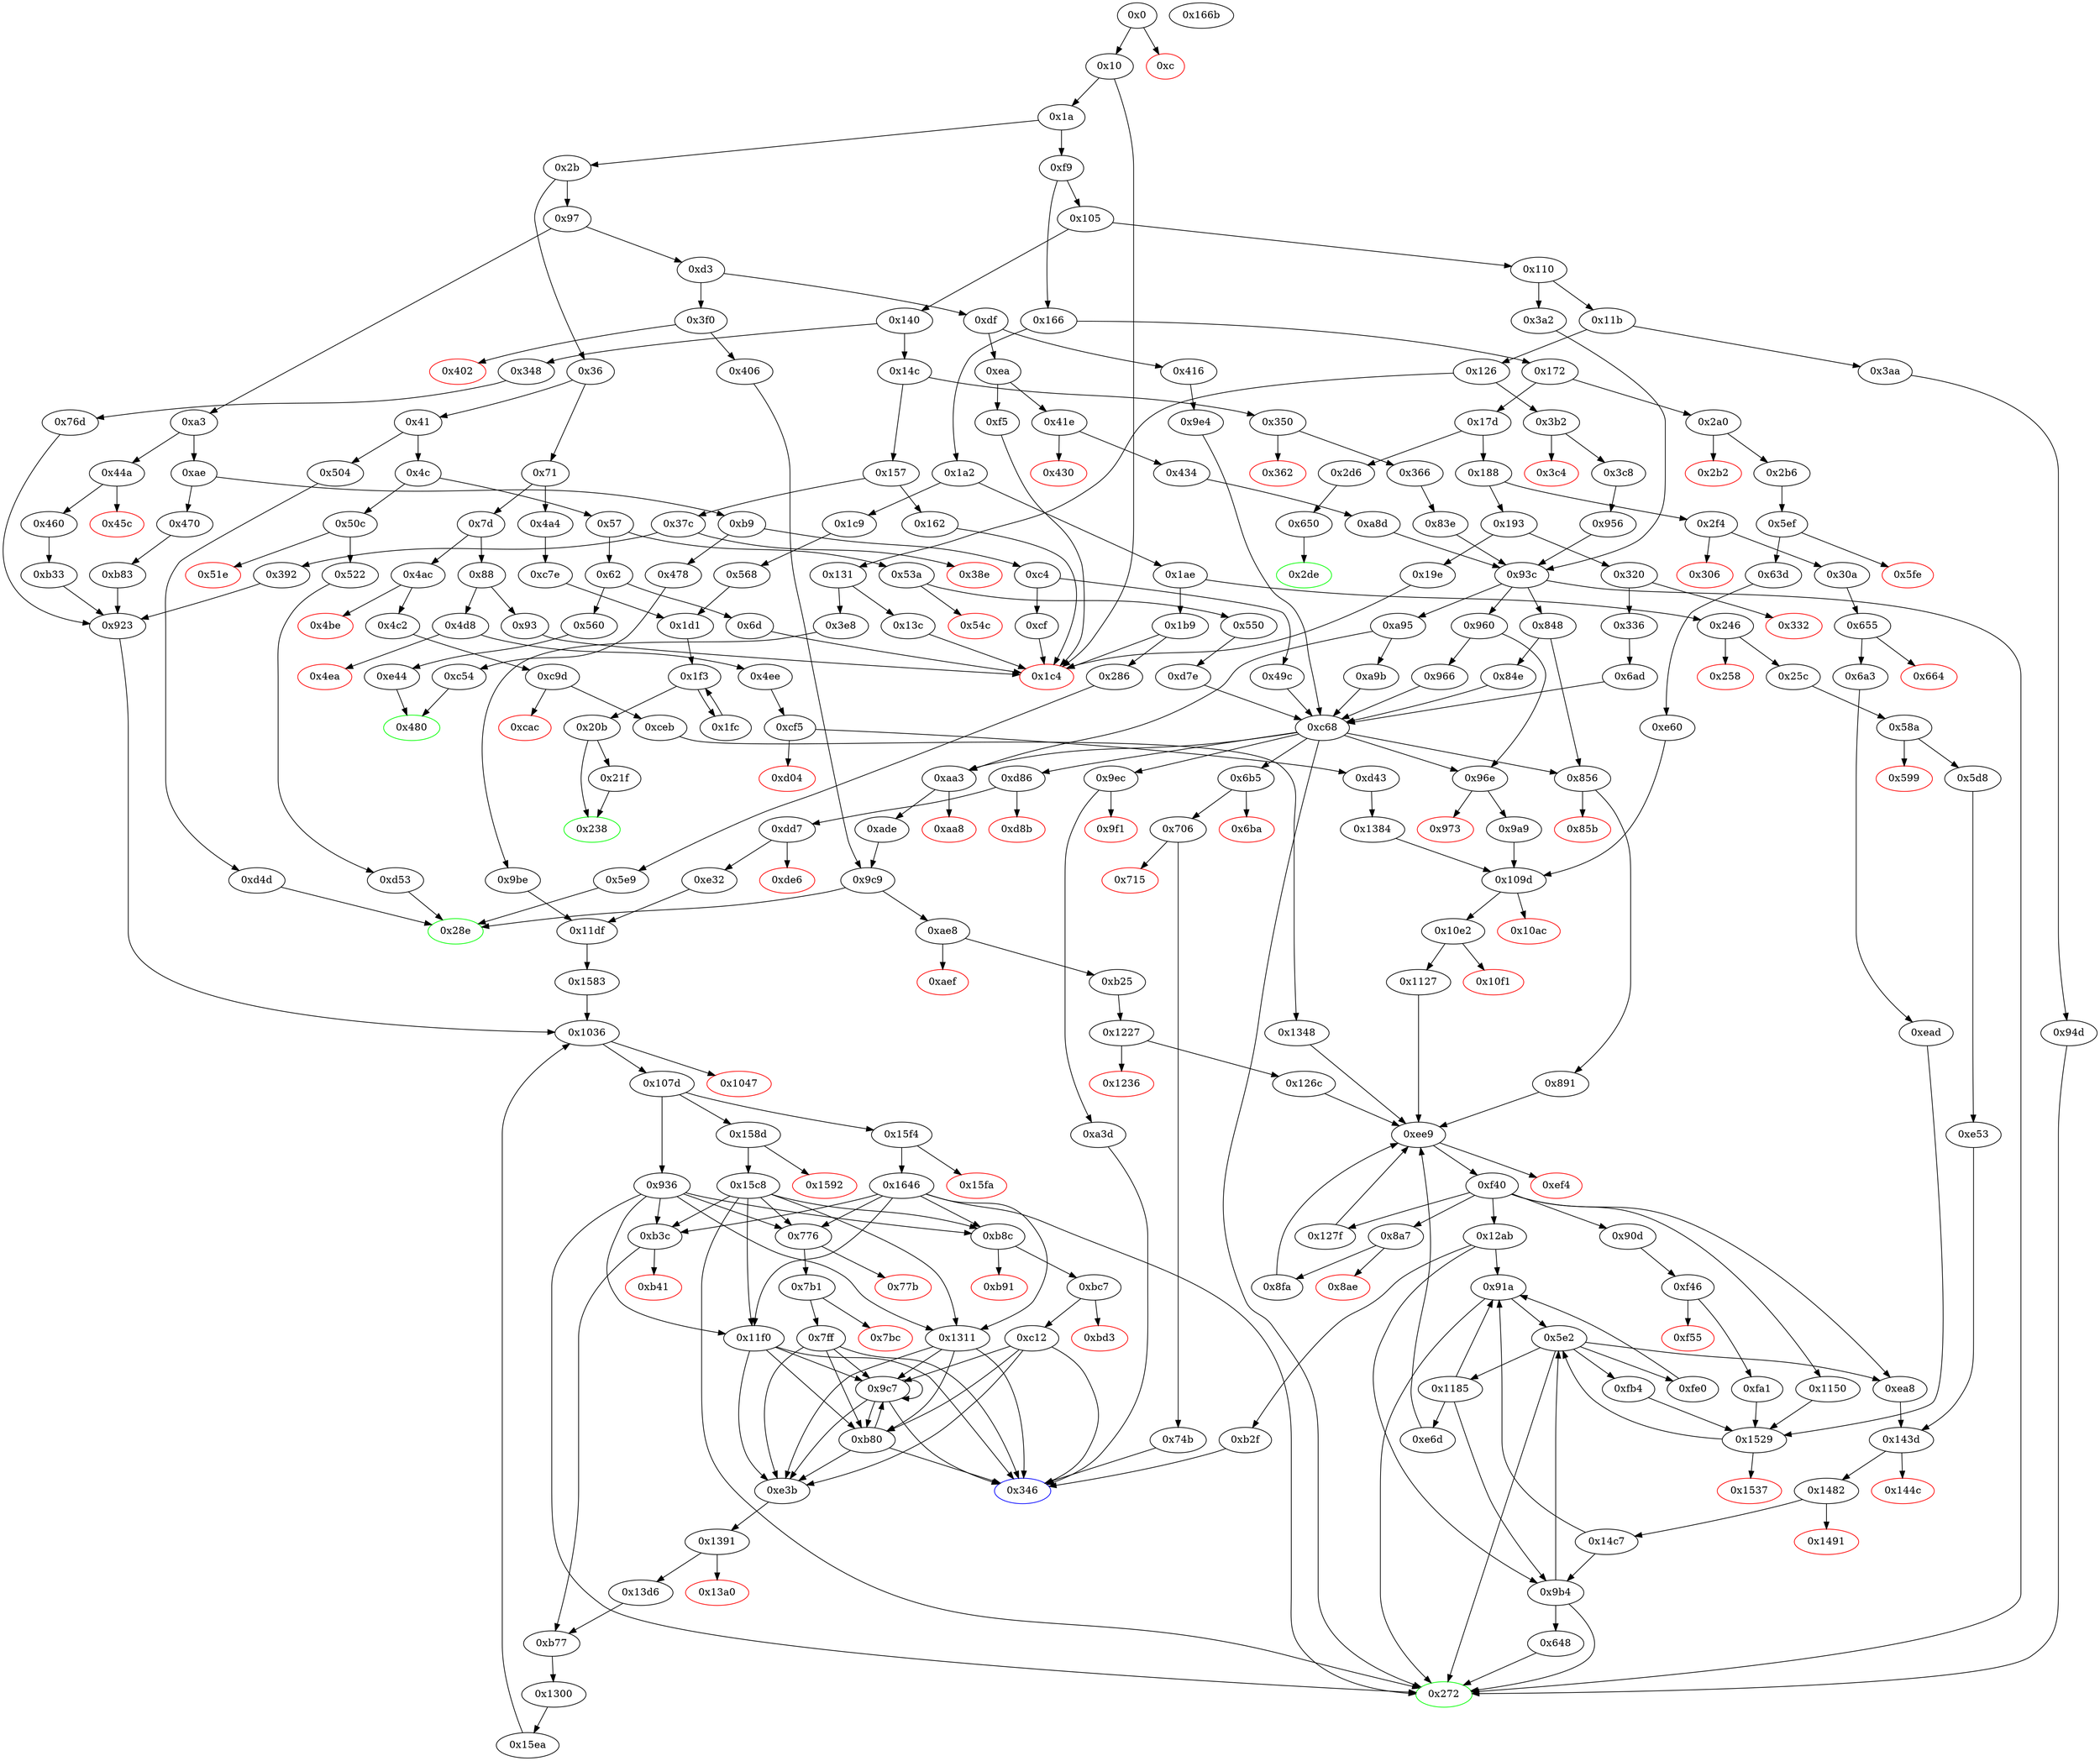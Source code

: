 digraph "" {
"0x71" [fillcolor=white, id="0x71", style=filled, tooltip="Block 0x71\n[0x71:0x7c]\n---\nPredecessors: [0x36]\nSuccessors: [0x7d, 0x4a4]\n---\n0x71 JUMPDEST\n0x72 DUP1\n0x73 PUSH4 0x95d89b41\n0x78 EQ\n0x79 PUSH2 0x4a4\n0x7c JUMPI\n---\n0x71: JUMPDEST \n0x73: V36 = 0x95d89b41\n0x78: V37 = EQ 0x95d89b41 V13\n0x79: V38 = 0x4a4\n0x7c: JUMPI 0x4a4 V37\n---\nEntry stack: [V13]\nStack pops: 1\nStack additions: [S0]\nExit stack: [V13]\n\nDef sites:\nV13: {0x1a.0x1f}\n"];
"0x19e" [fillcolor=white, id="0x19e", style=filled, tooltip="Block 0x19e\n[0x19e:0x1a1]\n---\nPredecessors: [0x193]\nSuccessors: [0x1c4]\n---\n0x19e PUSH2 0x1c4\n0x1a1 JUMP\n---\n0x19e: V116 = 0x1c4\n0x1a1: JUMP 0x1c4\n---\nEntry stack: [V13]\nStack pops: 0\nStack additions: []\nExit stack: [V13]\n\nDef sites:\nV13: {0x1a.0x1f}\n"];
"0x76d" [fillcolor=white, id="0x76d", style=filled, tooltip="Block 0x76d\n[0x76d:0x775]\n---\nPredecessors: [0x348]\nSuccessors: [0x923]\n---\n0x76d JUMPDEST\n0x76e PUSH2 0x776\n0x771 CALLER\n0x772 PUSH2 0x923\n0x775 JUMP\n---\n0x76d: JUMPDEST \n0x76e: V665 = 0x776\n0x771: V666 = CALLER\n0x772: V667 = 0x923\n0x775: JUMP 0x923\n---\nEntry stack: [V13, 0x346]\nStack pops: 0\nStack additions: [0x776, V666]\nExit stack: [V13, 0x346, 0x776, V666]\n\nDef sites:\nV13: {0x1a.0x1f}\n0x346: {0x348.0x349}\n"];
"0x3b2" [fillcolor=white, id="0x3b2", style=filled, tooltip="Block 0x3b2\n[0x3b2:0x3c3]\n---\nPredecessors: [0x126]\nSuccessors: [0x3c4, 0x3c8]\n---\n0x3b2 JUMPDEST\n0x3b3 PUSH2 0x272\n0x3b6 PUSH1 0x4\n0x3b8 DUP1\n0x3b9 CALLDATASIZE\n0x3ba SUB\n0x3bb PUSH1 0x60\n0x3bd DUP2\n0x3be LT\n0x3bf ISZERO\n0x3c0 PUSH2 0x3c8\n0x3c3 JUMPI\n---\n0x3b2: JUMPDEST \n0x3b3: V317 = 0x272\n0x3b6: V318 = 0x4\n0x3b9: V319 = CALLDATASIZE\n0x3ba: V320 = SUB V319 0x4\n0x3bb: V321 = 0x60\n0x3be: V322 = LT V320 0x60\n0x3bf: V323 = ISZERO V322\n0x3c0: V324 = 0x3c8\n0x3c3: JUMPI 0x3c8 V323\n---\nEntry stack: [V13]\nStack pops: 0\nStack additions: [0x272, 0x4, V320]\nExit stack: [V13, 0x272, 0x4, V320]\n\nDef sites:\nV13: {0x1a.0x1f}\n"];
"0x706" [fillcolor=white, id="0x706", style=filled, tooltip="Block 0x706\n[0x706:0x714]\n---\nPredecessors: [0x6b5]\nSuccessors: [0x715, 0x74b]\n---\n0x706 JUMPDEST\n0x707 PUSH1 0x1\n0x709 PUSH1 0x1\n0x70b PUSH1 0xa0\n0x70d SHL\n0x70e SUB\n0x70f DUP2\n0x710 AND\n0x711 PUSH2 0x74b\n0x714 JUMPI\n---\n0x706: JUMPDEST \n0x707: V622 = 0x1\n0x709: V623 = 0x1\n0x70b: V624 = 0xa0\n0x70d: V625 = SHL 0xa0 0x1\n0x70e: V626 = SUB 0x10000000000000000000000000000000000000000 0x1\n0x710: V627 = AND S0 0xffffffffffffffffffffffffffffffffffffffff\n0x711: V628 = 0x74b\n0x714: JUMPI 0x74b V627\n---\nEntry stack: [V13, S4, S3, S2, S1, S0]\nStack pops: 1\nStack additions: [S0]\nExit stack: [V13, S4, S3, S2, S1, S0]\n\nDef sites:\nV13: {0x1a.0x1f}\nS4: {0x1a.0x1f, 0x3b2.0x3b3}\nS3: {0x350.0x351, 0x1a.0x1f, 0x3c8.0x3d5}\nS2: {0x3c8.0x3de, 0x41e.0x41f, 0x1a.0x1f, 0x366.0x372}\nS1: {0x3c8.0x3e3, 0x1a.0x1f, 0x53a.0x53b, 0x320.0x321, 0x434.0x440, 0x366.0x377}\nS0: {0x1a.0x1f, 0x336.0x341, 0x83e.0x83f, 0x550.0x55b, 0x416.0x417, 0x434.0x445, 0x956.0x957}\n"];
"0xea" [fillcolor=white, id="0xea", style=filled, tooltip="Block 0xea\n[0xea:0xf4]\n---\nPredecessors: [0xdf]\nSuccessors: [0xf5, 0x41e]\n---\n0xea DUP1\n0xeb PUSH4 0x79cc6790\n0xf0 EQ\n0xf1 PUSH2 0x41e\n0xf4 JUMPI\n---\n0xeb: V68 = 0x79cc6790\n0xf0: V69 = EQ 0x79cc6790 V13\n0xf1: V70 = 0x41e\n0xf4: JUMPI 0x41e V69\n---\nEntry stack: [V13]\nStack pops: 1\nStack additions: [S0]\nExit stack: [V13]\n\nDef sites:\nV13: {0x1a.0x1f}\n"];
"0xa8d" [fillcolor=white, id="0xa8d", style=filled, tooltip="Block 0xa8d\n[0xa8d:0xa94]\n---\nPredecessors: [0x434]\nSuccessors: [0x93c]\n---\n0xa8d JUMPDEST\n0xa8e PUSH2 0xa95\n0xa91 PUSH2 0x93c\n0xa94 JUMP\n---\n0xa8d: JUMPDEST \n0xa8e: V899 = 0xa95\n0xa91: V900 = 0x93c\n0xa94: JUMP 0x93c\n---\nEntry stack: [V13, 0x346, V377, V380]\nStack pops: 0\nStack additions: [0xa95]\nExit stack: [V13, 0x346, V377, V380, 0xa95]\n\nDef sites:\nV13: {0x1a.0x1f}\n0x346: {0x41e.0x41f}\nV377: {0x434.0x440}\nV380: {0x434.0x445}\n"];
"0x848" [fillcolor=white, id="0x848", style=filled, tooltip="Block 0x848\n[0x848:0x84d]\n---\nPredecessors: [0x93c]\nSuccessors: [0x84e, 0x856]\n---\n0x848 JUMPDEST\n0x849 DUP1\n0x84a PUSH2 0x856\n0x84d JUMPI\n---\n0x848: JUMPDEST \n0x84a: V730 = 0x856\n0x84d: JUMPI 0x856 V807\n---\nEntry stack: [V13, S5, S4, S3, S2, S1, V807]\nStack pops: 1\nStack additions: [S0]\nExit stack: [V13, S5, S4, S3, S2, S1, V807]\n\nDef sites:\nV13: {0x1a.0x1f}\nS5: {0x1a.0x1f, 0x3b2.0x3b3}\nS4: {0x350.0x351, 0x1a.0x1f, 0x3c8.0x3d5}\nS3: {0x3c8.0x3de, 0x41e.0x41f, 0x366.0x372}\nS2: {0x3c8.0x3e3, 0x434.0x440, 0x366.0x377}\nS1: {0x956.0x957, 0x1a.0x1f, 0x434.0x445, 0x83e.0x83f}\nV807: {0x93c.0x94a}\n"];
"0x110" [fillcolor=white, id="0x110", style=filled, tooltip="Block 0x110\n[0x110:0x11a]\n---\nPredecessors: [0x105]\nSuccessors: [0x11b, 0x3a2]\n---\n0x110 DUP1\n0x111 PUSH4 0x4e1647fb\n0x116 EQ\n0x117 PUSH2 0x3a2\n0x11a JUMPI\n---\n0x111: V78 = 0x4e1647fb\n0x116: V79 = EQ 0x4e1647fb V13\n0x117: V80 = 0x3a2\n0x11a: JUMPI 0x3a2 V79\n---\nEntry stack: [V13]\nStack pops: 1\nStack additions: [S0]\nExit stack: [V13]\n\nDef sites:\nV13: {0x1a.0x1f}\n"];
"0x88" [fillcolor=white, id="0x88", style=filled, tooltip="Block 0x88\n[0x88:0x92]\n---\nPredecessors: [0x7d]\nSuccessors: [0x93, 0x4d8]\n---\n0x88 DUP1\n0x89 PUSH4 0xa9059cbb\n0x8e EQ\n0x8f PUSH2 0x4d8\n0x92 JUMPI\n---\n0x89: V42 = 0xa9059cbb\n0x8e: V43 = EQ 0xa9059cbb V13\n0x8f: V44 = 0x4d8\n0x92: JUMPI 0x4d8 V43\n---\nEntry stack: [V13]\nStack pops: 1\nStack additions: [S0]\nExit stack: [V13]\n\nDef sites:\nV13: {0x1a.0x1f}\n"];
"0x8fa" [fillcolor=white, id="0x8fa", style=filled, tooltip="Block 0x8fa\n[0x8fa:0x90c]\n---\nPredecessors: [0x8a7]\nSuccessors: [0xee9]\n---\n0x8fa JUMPDEST\n0x8fb PUSH1 0x5\n0x8fd SLOAD\n0x8fe PUSH2 0x90d\n0x901 SWAP1\n0x902 DUP4\n0x903 PUSH4 0xffffffff\n0x908 PUSH2 0xee9\n0x90b AND\n0x90c JUMP\n---\n0x8fa: JUMPDEST \n0x8fb: V782 = 0x5\n0x8fd: V783 = S[0x5]\n0x8fe: V784 = 0x90d\n0x903: V785 = 0xffffffff\n0x908: V786 = 0xee9\n0x90b: V787 = AND 0xee9 0xffffffff\n0x90c: JUMP 0xee9\n---\nEntry stack: [V13, S12, S11, S10, S9, S8, S7, S6, S5, S4, S3, S2, S1, S0]\nStack pops: 2\nStack additions: [S1, S0, 0x90d, V783, S1]\nExit stack: [V13, S12, S11, S10, S9, S8, S7, S6, S5, S4, S3, S2, S1, S0, 0x90d, V783, S1]\n\nDef sites:\nV13: {0x1a.0x1f}\nS12: {0x2a0.0x2a1, 0x1a.0x1f}\nS11: {0x2a0.0x2a1, 0x1a.0x1f, 0x2b6.0x2c3}\nS10: {0x2b6.0x2cc, 0x4d8.0x4d9, 0x1a.0x1f, 0x2b6.0x2c3}\nS9: {0x4ee.0x4fa, 0x4d8.0x4d9, 0x2b6.0x2d1, 0x4ac.0x4ad, 0x2b6.0x2cc}\nS8: {0x1a.0x1f, 0x5ef.0x5f3, 0x4ee.0x4fa, 0x4c2.0x4ce, 0x4ee.0x4ff, 0x2b6.0x2d1}\nS7: {0x1a.0x1f, 0x63d.0x63e, 0x5ef.0x5f3, 0x3b2.0x3b3, 0x4c2.0x4d3, 0xcf5.0xcf9, 0x4ee.0x4ff}\nS6: {0x3c8.0x3d5, 0x63d.0x63e, 0xc9d.0xca1, 0xd43.0xd44, 0x3b2.0x3b3, 0xcf5.0xcf9, 0x2b6.0x2c3}\nS5: {0x1a.0x1f, 0x2b6.0x2cc, 0x2b6.0x2c3, 0x3c8.0x3d5, 0xceb.0xcec, 0x3c8.0x3de, 0x4ee.0x4fa, 0xd43.0xd44}\nS4: {0x1a.0x1f, 0x41e.0x41f, 0x4ee.0x4ff, 0x2b6.0x2d1, 0x2b6.0x2cc, 0x3c8.0x3de, 0x3c8.0x3e3, 0x4ee.0x4fa, 0x4c2.0x4ce}\nS3: {0x1a.0x1f, 0x350.0x351, 0x434.0x440, 0x956.0x957, 0x2b6.0x2d1, 0x3c8.0x3e3, 0x4ee.0x4ff, 0xe60.0xe61, 0x4c2.0x4d3, 0x1384.0x1385}\nS2: {0x350.0x351, 0xe60.0xe63, 0x434.0x445, 0x956.0x957, 0x9a9.0x9aa, 0x1348.0x134a, 0x1384.0x1387, 0xe60.0xe61, 0x1384.0x1385, 0x366.0x372}\nS1: {0x366.0x377, 0x2b6.0x2c3, 0x1348.0x136f, 0x3c8.0x3d5, 0xe6d.0xe93, 0xb25.0xb26, 0x1384.0x138a, 0x366.0x372}\nS0: {0x83e.0x83f, 0x434.0x440, 0x2b6.0x2c3, 0x2b6.0x2cc, 0x3c8.0x3d5, 0x1348.0x1349, 0x3c8.0x3de, 0x4ee.0x4fa, 0xd43.0xd44, 0x366.0x377}\n"];
"0x3f0" [fillcolor=white, id="0x3f0", style=filled, tooltip="Block 0x3f0\n[0x3f0:0x401]\n---\nPredecessors: [0xd3]\nSuccessors: [0x402, 0x406]\n---\n0x3f0 JUMPDEST\n0x3f1 PUSH2 0x28e\n0x3f4 PUSH1 0x4\n0x3f6 DUP1\n0x3f7 CALLDATASIZE\n0x3f8 SUB\n0x3f9 PUSH1 0x20\n0x3fb DUP2\n0x3fc LT\n0x3fd ISZERO\n0x3fe PUSH2 0x406\n0x401 JUMPI\n---\n0x3f0: JUMPDEST \n0x3f1: V343 = 0x28e\n0x3f4: V344 = 0x4\n0x3f7: V345 = CALLDATASIZE\n0x3f8: V346 = SUB V345 0x4\n0x3f9: V347 = 0x20\n0x3fc: V348 = LT V346 0x20\n0x3fd: V349 = ISZERO V348\n0x3fe: V350 = 0x406\n0x401: JUMPI 0x406 V349\n---\nEntry stack: [V13]\nStack pops: 0\nStack additions: [0x28e, 0x4, V346]\nExit stack: [V13, 0x28e, 0x4, V346]\n\nDef sites:\nV13: {0x1a.0x1f}\n"];
"0x346" [color=blue, fillcolor=white, id="0x346", style=filled, tooltip="Block 0x346\n[0x346:0x347]\n---\nPredecessors: [0x74b, 0x7ff, 0x9c7, 0xa3d, 0xb2f, 0xb80, 0xc12, 0x11f0, 0x1311]\nSuccessors: []\n---\n0x346 JUMPDEST\n0x347 STOP\n---\n0x346: JUMPDEST \n0x347: STOP \n---\nEntry stack: [V13, S3, S2, S1, S0]\nStack pops: 0\nStack additions: []\nExit stack: [V13, S3, S2, S1, S0]\n\nDef sites:\nV13: {0x1a.0x1f}\nS3: {0x1a.0x1f, 0x3b2.0x3b3}\nS2: {0x3c8.0x3d5, 0x1a.0x1f, 0x44a.0x44b, 0x53a.0x53b, 0x350.0x351, 0x3b2.0x3b3}\nS1: {0x1a.0x1f, 0x53a.0x53b, 0x41e.0x41f, 0x350.0x351, 0x550.0x55b, 0x470.0x471, 0x3c8.0x3de, 0x3c8.0x3d5, 0x44a.0x44b, 0x348.0x349, 0x3e8.0x3e9, 0x460.0x46b, 0x366.0x372}\nS0: {0x1a.0x1f, 0x41e.0x41f, 0x550.0x55b, 0x3c8.0x3e3, 0x3c8.0x3de, 0x348.0x349, 0x44a.0x44b, 0x366.0x372, 0x53a.0x53b, 0x9be.0x9bf, 0x470.0x471, 0xe32.0xe33, 0xb77_0xb3c.0xb78, 0x434.0x440, 0x3e8.0x3e9, 0x320.0x321, 0x460.0x46b, 0xb77_0x13d6.0xb78, 0x366.0x377}\n"];
"0x1236" [color=red, fillcolor=white, id="0x1236", style=filled, tooltip="Block 0x1236\n[0x1236:0x126b]\n---\nPredecessors: [0x1227]\nSuccessors: []\n---\n0x1236 PUSH1 0x40\n0x1238 MLOAD\n0x1239 PUSH3 0x461bcd\n0x123d PUSH1 0xe5\n0x123f SHL\n0x1240 DUP2\n0x1241 MSTORE\n0x1242 PUSH1 0x4\n0x1244 ADD\n0x1245 DUP1\n0x1246 DUP1\n0x1247 PUSH1 0x20\n0x1249 ADD\n0x124a DUP3\n0x124b DUP2\n0x124c SUB\n0x124d DUP3\n0x124e MSTORE\n0x124f PUSH1 0x21\n0x1251 DUP2\n0x1252 MSTORE\n0x1253 PUSH1 0x20\n0x1255 ADD\n0x1256 DUP1\n0x1257 PUSH2 0x17af\n0x125a PUSH1 0x21\n0x125c SWAP2\n0x125d CODECOPY\n0x125e PUSH1 0x40\n0x1260 ADD\n0x1261 SWAP2\n0x1262 POP\n0x1263 POP\n0x1264 PUSH1 0x40\n0x1266 MLOAD\n0x1267 DUP1\n0x1268 SWAP2\n0x1269 SUB\n0x126a SWAP1\n0x126b REVERT\n---\n0x1236: V1503 = 0x40\n0x1238: V1504 = M[0x40]\n0x1239: V1505 = 0x461bcd\n0x123d: V1506 = 0xe5\n0x123f: V1507 = SHL 0xe5 0x461bcd\n0x1241: M[V1504] = 0x8c379a000000000000000000000000000000000000000000000000000000000\n0x1242: V1508 = 0x4\n0x1244: V1509 = ADD 0x4 V1504\n0x1247: V1510 = 0x20\n0x1249: V1511 = ADD 0x20 V1509\n0x124c: V1512 = SUB V1511 V1509\n0x124e: M[V1509] = V1512\n0x124f: V1513 = 0x21\n0x1252: M[V1511] = 0x21\n0x1253: V1514 = 0x20\n0x1255: V1515 = ADD 0x20 V1511\n0x1257: V1516 = 0x17af\n0x125a: V1517 = 0x21\n0x125d: CODECOPY V1515 0x17af 0x21\n0x125e: V1518 = 0x40\n0x1260: V1519 = ADD 0x40 V1515\n0x1264: V1520 = 0x40\n0x1266: V1521 = M[0x40]\n0x1269: V1522 = SUB V1519 V1521\n0x126b: REVERT V1521 V1522\n---\nEntry stack: [V13, S7, S6, S5, S4, S3, 0xb2f, S1, S0]\nStack pops: 0\nStack additions: []\nExit stack: [V13, S7, S6, S5, S4, S3, 0xb2f, S1, S0]\n\nDef sites:\nV13: {0x1a.0x1f}\nS7: {0x1a.0x1f, 0x3b2.0x3b3}\nS6: {0x3c8.0x3d5, 0x350.0x351, 0x1a.0x1f}\nS5: {0x3c8.0x3de, 0x1a.0x1f, 0x366.0x372, 0x41e.0x41f}\nS4: {0x3c8.0x3e3, 0x1a.0x1f, 0x53a.0x53b, 0x320.0x321, 0x434.0x440, 0x366.0x377}\nS3: {0x1a.0x1f, 0x336.0x341, 0x83e.0x83f, 0x550.0x55b, 0x416.0x417, 0x434.0x445, 0x956.0x957}\n0xb2f: {0xb25.0xb26}\nS1: {0x3c8.0x3e3, 0x1a.0x1f, 0x53a.0x53b, 0x320.0x321, 0x434.0x440, 0x366.0x377}\nS0: {0x1a.0x1f, 0x336.0x341, 0x83e.0x83f, 0x550.0x55b, 0x416.0x417, 0x434.0x445, 0x956.0x957}\n"];
"0xee9" [fillcolor=white, id="0xee9", style=filled, tooltip="Block 0xee9\n[0xee9:0xef3]\n---\nPredecessors: [0x891, 0x8fa, 0xe6d, 0x1127, 0x126c, 0x127f, 0x1348]\nSuccessors: [0xef4, 0xf40]\n---\n0xee9 JUMPDEST\n0xeea PUSH1 0x0\n0xeec DUP3\n0xeed DUP3\n0xeee GT\n0xeef ISZERO\n0xef0 PUSH2 0xf40\n0xef3 JUMPI\n---\n0xee9: JUMPDEST \n0xeea: V1253 = 0x0\n0xeee: V1254 = GT S0 S1\n0xeef: V1255 = ISZERO V1254\n0xef0: V1256 = 0xf40\n0xef3: JUMPI 0xf40 V1255\n---\nEntry stack: [V13, S16, S15, S14, S13, S12, S11, S10, S9, S8, S7, S6, S5, S4, S3, {0x8a7, 0x90d, 0xea8, 0x1150, 0x127f, 0x12ab}, S1, S0]\nStack pops: 2\nStack additions: [S1, S0, 0x0]\nExit stack: [V13, S16, S15, S14, S13, S12, S11, S10, S9, S8, S7, S6, S5, S4, S3, {0x8a7, 0x90d, 0xea8, 0x1150, 0x127f, 0x12ab}, S1, S0, 0x0]\n\nDef sites:\nV13: {0x1a.0x1f}\nS16: {0x2a0.0x2a1, 0x1a.0x1f}\nS15: {0x2a0.0x2a1, 0x1a.0x1f, 0x2b6.0x2c3}\nS14: {0x2b6.0x2c3, 0x4d8.0x4d9, 0x1a.0x1f, 0x2b6.0x2cc}\nS13: {0x4d8.0x4d9, 0x1a.0x1f, 0x4ac.0x4ad, 0x2b6.0x2d1, 0x4ee.0x4fa, 0x2b6.0x2cc}\nS12: {0x4ee.0x4fa, 0x1a.0x1f, 0x5ef.0x5f3, 0x4ee.0x4ff, 0x4c2.0x4ce, 0x2f4.0x2f5, 0x2b6.0x2d1}\nS11: {0x1a.0x1f, 0x63d.0x63e, 0x3b2.0x3b3, 0xcf5.0xcf9, 0x30a.0x316, 0x5ef.0x5f3, 0x4ee.0x4ff, 0x4c2.0x4d3}\nS10: {0x1a.0x1f, 0x63d.0x63e, 0xc9d.0xca1, 0x3b2.0x3b3, 0xcf5.0xcf9, 0x2b6.0x2c3, 0x3c8.0x3d5, 0x30a.0x31b, 0xd43.0xd44}\nS9: {0x1a.0x1f, 0x350.0x351, 0x655.0x659, 0x2b6.0x2c3, 0x2b6.0x2cc, 0x3c8.0x3d5, 0xceb.0xcec, 0x3c8.0x3de, 0x4ee.0x4fa, 0xd43.0xd44}\nS8: {0x1a.0x1f, 0x41e.0x41f, 0x350.0x351, 0x4ee.0x4ff, 0x2b6.0x2cc, 0x2b6.0x2d1, 0x3c8.0x3de, 0x3c8.0x3e3, 0x4ee.0x4fa, 0x6a3.0x6a4, 0x4c2.0x4ce, 0x366.0x372}\nS7: {0x366.0x377, 0x1a.0x1f, 0x53a.0x53b, 0x350.0x351, 0xe60.0xe61, 0x434.0x440, 0x2b6.0x2d1, 0x956.0x957, 0x3c8.0x3e3, 0x30a.0x316, 0x4ee.0x4ff, 0x320.0x321, 0x4c2.0x4d3, 0x1384.0x1385, 0x366.0x372}\nS6: {0x1a.0x1f, 0x550.0x55b, 0x350.0x351, 0x956.0x957, 0x416.0x417, 0x1348.0x134a, 0x30a.0x31b, 0x1384.0x1387, 0x1384.0x1385, 0x366.0x377, 0x83e.0x83f, 0xe60.0xe61, 0x434.0x445, 0x336.0x341, 0x9a9.0x9aa, 0xe60.0xe63, 0x366.0x372}\nS5: {0x366.0x372, 0x2b6.0x2c3, 0x1348.0x136f, 0x3c8.0x3d5, 0xe6d.0xe93, 0xb25.0xb26, 0x1384.0x138a, 0x366.0x377}\nS4: {0x1a.0x1f, 0x53a.0x53b, 0x83e.0x83f, 0x655.0x659, 0x434.0x440, 0x2b6.0x2c3, 0x2b6.0x2cc, 0x3c8.0x3d5, 0x3c8.0x3e3, 0x1348.0x1349, 0x3c8.0x3de, 0x4ee.0x4fa, 0x320.0x321, 0xd43.0xd44, 0x366.0x377}\nS3: {0x1a.0x1f, 0x83e.0x83f, 0x550.0x55b, 0x891_0xc68_0x84e.0x895, 0x434.0x445, 0x336.0x341, 0x416.0x417, 0x956.0x957, 0x2b6.0x2d1, 0x3c8.0x3e3, 0xe6d.0xe89, 0x891.0x895, 0x4ee.0x4ff, 0x4c2.0x4ce, 0x891_0x848.0x895}\n{0x8a7, 0x90d, 0xea8, 0x1150, 0x127f, 0x12ab}: {0x1348.0x1375, 0x891.0x898, 0xe6d.0xe99, 0x126c.0x1270, 0x127f.0x129c, 0x1127.0x1141, 0x8fa.0x8fe}\nS1: {0x1348.0x136c, 0xe6d.0xe92, 0x126c.0x126f, 0x127f.0x129b, 0x1127.0x1140, 0x891.0x894, 0x8fa.0x8fd}\nS0: {0x1a.0x1f, 0x550.0x55b, 0x416.0x417, 0x956.0x957, 0x3c8.0x3e3, 0x30a.0x316, 0x4c2.0x4ce, 0x4c2.0x4d3, 0x891_0xc68_0x84e.0x895, 0x891_0x848.0x895, 0x366.0x377, 0x83e.0x83f, 0x434.0x445, 0x2b6.0x2d1, 0x336.0x341, 0xe6d.0xe89, 0x4ee.0x4ff, 0x366.0x372}\n"];
"0x166" [fillcolor=white, id="0x166", style=filled, tooltip="Block 0x166\n[0x166:0x171]\n---\nPredecessors: [0xf9]\nSuccessors: [0x172, 0x1a2]\n---\n0x166 JUMPDEST\n0x167 DUP1\n0x168 PUSH4 0x23b872dd\n0x16d GT\n0x16e PUSH2 0x1a2\n0x171 JUMPI\n---\n0x166: JUMPDEST \n0x168: V101 = 0x23b872dd\n0x16d: V102 = GT 0x23b872dd V13\n0x16e: V103 = 0x1a2\n0x171: JUMPI 0x1a2 V102\n---\nEntry stack: [V13]\nStack pops: 1\nStack additions: [S0]\nExit stack: [V13]\n\nDef sites:\nV13: {0x1a.0x1f}\n"];
"0x238" [color=green, fillcolor=white, id="0x238", style=filled, tooltip="Block 0x238\n[0x238:0x245]\n---\nPredecessors: [0x20b, 0x21f]\nSuccessors: []\n---\n0x238 JUMPDEST\n0x239 POP\n0x23a SWAP3\n0x23b POP\n0x23c POP\n0x23d POP\n0x23e PUSH1 0x40\n0x240 MLOAD\n0x241 DUP1\n0x242 SWAP2\n0x243 SUB\n0x244 SWAP1\n0x245 RETURN\n---\n0x238: JUMPDEST \n0x23e: V164 = 0x40\n0x240: V165 = M[0x40]\n0x243: V166 = SUB S1 V165\n0x245: RETURN V165 V166\n---\nEntry stack: [V13, 0x1d1, S4, V130, V130, S1, V149]\nStack pops: 5\nStack additions: []\nExit stack: [V13, 0x1d1]\n\nDef sites:\nV13: {0x1a.0x1f}\n0x1d1: {0x1c9.0x1ca, 0x4a4.0x4a5}\nS4: {0x568.0x56b, 0xc7e.0xc81}\nV130: {0x1d1.0x1d5}\nV130: {0x1d1.0x1d5}\nS1: {0x20b.0x214, 0x21f.0x235}\nV149: {0x20b.0x218}\n"];
"0x366" [fillcolor=white, id="0x366", style=filled, tooltip="Block 0x366\n[0x366:0x37b]\n---\nPredecessors: [0x350]\nSuccessors: [0x83e]\n---\n0x366 JUMPDEST\n0x367 POP\n0x368 PUSH1 0x1\n0x36a PUSH1 0x1\n0x36c PUSH1 0xa0\n0x36e SHL\n0x36f SUB\n0x370 DUP2\n0x371 CALLDATALOAD\n0x372 AND\n0x373 SWAP1\n0x374 PUSH1 0x20\n0x376 ADD\n0x377 CALLDATALOAD\n0x378 PUSH2 0x83e\n0x37b JUMP\n---\n0x366: JUMPDEST \n0x368: V285 = 0x1\n0x36a: V286 = 0x1\n0x36c: V287 = 0xa0\n0x36e: V288 = SHL 0xa0 0x1\n0x36f: V289 = SUB 0x10000000000000000000000000000000000000000 0x1\n0x371: V290 = CALLDATALOAD 0x4\n0x372: V291 = AND V290 0xffffffffffffffffffffffffffffffffffffffff\n0x374: V292 = 0x20\n0x376: V293 = ADD 0x20 0x4\n0x377: V294 = CALLDATALOAD 0x24\n0x378: V295 = 0x83e\n0x37b: JUMP 0x83e\n---\nEntry stack: [V13, 0x272, 0x4, V279]\nStack pops: 2\nStack additions: [V291, V294]\nExit stack: [V13, 0x272, V291, V294]\n\nDef sites:\nV13: {0x1a.0x1f}\n0x272: {0x350.0x351}\n0x4: {0x350.0x354}\nV279: {0x350.0x358}\n"];
"0xade" [fillcolor=white, id="0xade", style=filled, tooltip="Block 0xade\n[0xade:0xae7]\n---\nPredecessors: [0xaa3]\nSuccessors: [0x9c9]\n---\n0xade JUMPDEST\n0xadf DUP1\n0xae0 PUSH2 0xae8\n0xae3 DUP4\n0xae4 PUSH2 0x9c9\n0xae7 JUMP\n---\n0xade: JUMPDEST \n0xae0: V925 = 0xae8\n0xae4: V926 = 0x9c9\n0xae7: JUMP 0x9c9\n---\nEntry stack: [V13, S4, S3, S2, S1, S0]\nStack pops: 2\nStack additions: [S1, S0, S0, 0xae8, S1]\nExit stack: [V13, S4, S3, S2, S1, S0, S0, 0xae8, S1]\n\nDef sites:\nV13: {0x1a.0x1f}\nS4: {0x1a.0x1f, 0x3b2.0x3b3}\nS3: {0x3c8.0x3d5, 0x350.0x351, 0x1a.0x1f}\nS2: {0x3c8.0x3de, 0x1a.0x1f, 0x366.0x372, 0x41e.0x41f}\nS1: {0x3c8.0x3e3, 0x1a.0x1f, 0x53a.0x53b, 0x320.0x321, 0x434.0x440, 0x366.0x377}\nS0: {0x1a.0x1f, 0x336.0x341, 0x83e.0x83f, 0x550.0x55b, 0x416.0x417, 0x434.0x445, 0x956.0x957}\n"];
"0x10" [fillcolor=white, id="0x10", style=filled, tooltip="Block 0x10\n[0x10:0x19]\n---\nPredecessors: [0x0]\nSuccessors: [0x1a, 0x1c4]\n---\n0x10 JUMPDEST\n0x11 POP\n0x12 PUSH1 0x4\n0x14 CALLDATASIZE\n0x15 LT\n0x16 PUSH2 0x1c4\n0x19 JUMPI\n---\n0x10: JUMPDEST \n0x12: V6 = 0x4\n0x14: V7 = CALLDATASIZE\n0x15: V8 = LT V7 0x4\n0x16: V9 = 0x1c4\n0x19: JUMPI 0x1c4 V8\n---\nEntry stack: [V2]\nStack pops: 1\nStack additions: []\nExit stack: []\n\nDef sites:\nV2: {0x0.0x5}\n"];
"0x6ba" [color=red, fillcolor=white, id="0x6ba", style=filled, tooltip="Block 0x6ba\n[0x6ba:0x705]\n---\nPredecessors: [0x6b5]\nSuccessors: []\n---\n0x6ba PUSH1 0x40\n0x6bc DUP1\n0x6bd MLOAD\n0x6be PUSH3 0x461bcd\n0x6c2 PUSH1 0xe5\n0x6c4 SHL\n0x6c5 DUP2\n0x6c6 MSTORE\n0x6c7 PUSH1 0x20\n0x6c9 PUSH1 0x4\n0x6cb DUP3\n0x6cc ADD\n0x6cd DUP2\n0x6ce SWAP1\n0x6cf MSTORE\n0x6d0 PUSH1 0x24\n0x6d2 DUP3\n0x6d3 ADD\n0x6d4 MSTORE\n0x6d5 PUSH32 0x4f776e61626c653a2063616c6c6572206973206e6f7420746865206f776e6572\n0x6f6 PUSH1 0x44\n0x6f8 DUP3\n0x6f9 ADD\n0x6fa MSTORE\n0x6fb SWAP1\n0x6fc MLOAD\n0x6fd SWAP1\n0x6fe DUP2\n0x6ff SWAP1\n0x700 SUB\n0x701 PUSH1 0x64\n0x703 ADD\n0x704 SWAP1\n0x705 REVERT\n---\n0x6ba: V605 = 0x40\n0x6bd: V606 = M[0x40]\n0x6be: V607 = 0x461bcd\n0x6c2: V608 = 0xe5\n0x6c4: V609 = SHL 0xe5 0x461bcd\n0x6c6: M[V606] = 0x8c379a000000000000000000000000000000000000000000000000000000000\n0x6c7: V610 = 0x20\n0x6c9: V611 = 0x4\n0x6cc: V612 = ADD V606 0x4\n0x6cf: M[V612] = 0x20\n0x6d0: V613 = 0x24\n0x6d3: V614 = ADD V606 0x24\n0x6d4: M[V614] = 0x20\n0x6d5: V615 = 0x4f776e61626c653a2063616c6c6572206973206e6f7420746865206f776e6572\n0x6f6: V616 = 0x44\n0x6f9: V617 = ADD V606 0x44\n0x6fa: M[V617] = 0x4f776e61626c653a2063616c6c6572206973206e6f7420746865206f776e6572\n0x6fc: V618 = M[0x40]\n0x700: V619 = SUB V606 V618\n0x701: V620 = 0x64\n0x703: V621 = ADD 0x64 V619\n0x705: REVERT V618 V621\n---\nEntry stack: [V13, S4, S3, S2, S1, S0]\nStack pops: 0\nStack additions: []\nExit stack: [V13, S4, S3, S2, S1, S0]\n\nDef sites:\nV13: {0x1a.0x1f}\nS4: {0x1a.0x1f, 0x3b2.0x3b3}\nS3: {0x350.0x351, 0x1a.0x1f, 0x3c8.0x3d5}\nS2: {0x3c8.0x3de, 0x41e.0x41f, 0x1a.0x1f, 0x366.0x372}\nS1: {0x3c8.0x3e3, 0x1a.0x1f, 0x53a.0x53b, 0x320.0x321, 0x434.0x440, 0x366.0x377}\nS0: {0x1a.0x1f, 0x336.0x341, 0x83e.0x83f, 0x550.0x55b, 0x416.0x417, 0x434.0x445, 0x956.0x957}\n"];
"0x58a" [fillcolor=white, id="0x58a", style=filled, tooltip="Block 0x58a\n[0x58a:0x598]\n---\nPredecessors: [0x25c]\nSuccessors: [0x599, 0x5d8]\n---\n0x58a JUMPDEST\n0x58b PUSH1 0x4\n0x58d SLOAD\n0x58e PUSH1 0x0\n0x590 SWAP1\n0x591 PUSH1 0xff\n0x593 AND\n0x594 ISZERO\n0x595 PUSH2 0x5d8\n0x598 JUMPI\n---\n0x58a: JUMPDEST \n0x58b: V512 = 0x4\n0x58d: V513 = S[0x4]\n0x58e: V514 = 0x0\n0x591: V515 = 0xff\n0x593: V516 = AND 0xff V513\n0x594: V517 = ISZERO V516\n0x595: V518 = 0x5d8\n0x598: JUMPI 0x5d8 V517\n---\nEntry stack: [V13, 0x272, V182, V185]\nStack pops: 0\nStack additions: [0x0]\nExit stack: [V13, 0x272, V182, V185, 0x0]\n\nDef sites:\nV13: {0x1a.0x1f}\n0x272: {0x246.0x247}\nV182: {0x25c.0x268}\nV185: {0x25c.0x26d}\n"];
"0x434" [fillcolor=white, id="0x434", style=filled, tooltip="Block 0x434\n[0x434:0x449]\n---\nPredecessors: [0x41e]\nSuccessors: [0xa8d]\n---\n0x434 JUMPDEST\n0x435 POP\n0x436 PUSH1 0x1\n0x438 PUSH1 0x1\n0x43a PUSH1 0xa0\n0x43c SHL\n0x43d SUB\n0x43e DUP2\n0x43f CALLDATALOAD\n0x440 AND\n0x441 SWAP1\n0x442 PUSH1 0x20\n0x444 ADD\n0x445 CALLDATALOAD\n0x446 PUSH2 0xa8d\n0x449 JUMP\n---\n0x434: JUMPDEST \n0x436: V371 = 0x1\n0x438: V372 = 0x1\n0x43a: V373 = 0xa0\n0x43c: V374 = SHL 0xa0 0x1\n0x43d: V375 = SUB 0x10000000000000000000000000000000000000000 0x1\n0x43f: V376 = CALLDATALOAD 0x4\n0x440: V377 = AND V376 0xffffffffffffffffffffffffffffffffffffffff\n0x442: V378 = 0x20\n0x444: V379 = ADD 0x20 0x4\n0x445: V380 = CALLDATALOAD 0x24\n0x446: V381 = 0xa8d\n0x449: JUMP 0xa8d\n---\nEntry stack: [V13, 0x346, 0x4, V365]\nStack pops: 2\nStack additions: [V377, V380]\nExit stack: [V13, 0x346, V377, V380]\n\nDef sites:\nV13: {0x1a.0x1f}\n0x346: {0x41e.0x41f}\n0x4: {0x41e.0x422}\nV365: {0x41e.0x426}\n"];
"0x13c" [fillcolor=white, id="0x13c", style=filled, tooltip="Block 0x13c\n[0x13c:0x13f]\n---\nPredecessors: [0x131]\nSuccessors: [0x1c4]\n---\n0x13c PUSH2 0x1c4\n0x13f JUMP\n---\n0x13c: V90 = 0x1c4\n0x13f: JUMP 0x1c4\n---\nEntry stack: [V13]\nStack pops: 0\nStack additions: []\nExit stack: [V13]\n\nDef sites:\nV13: {0x1a.0x1f}\n"];
"0x258" [color=red, fillcolor=white, id="0x258", style=filled, tooltip="Block 0x258\n[0x258:0x25b]\n---\nPredecessors: [0x246]\nSuccessors: []\n---\n0x258 PUSH1 0x0\n0x25a DUP1\n0x25b REVERT\n---\n0x258: V175 = 0x0\n0x25b: REVERT 0x0 0x0\n---\nEntry stack: [V13, 0x272, 0x4, V170]\nStack pops: 0\nStack additions: []\nExit stack: [V13, 0x272, 0x4, V170]\n\nDef sites:\nV13: {0x1a.0x1f}\n0x272: {0x246.0x247}\n0x4: {0x246.0x24a}\nV170: {0x246.0x24e}\n"];
"0x10e2" [fillcolor=white, id="0x10e2", style=filled, tooltip="Block 0x10e2\n[0x10e2:0x10f0]\n---\nPredecessors: [0x109d]\nSuccessors: [0x10f1, 0x1127]\n---\n0x10e2 JUMPDEST\n0x10e3 PUSH1 0x1\n0x10e5 PUSH1 0x1\n0x10e7 PUSH1 0xa0\n0x10e9 SHL\n0x10ea SUB\n0x10eb DUP3\n0x10ec AND\n0x10ed PUSH2 0x1127\n0x10f0 JUMPI\n---\n0x10e2: JUMPDEST \n0x10e3: V1406 = 0x1\n0x10e5: V1407 = 0x1\n0x10e7: V1408 = 0xa0\n0x10e9: V1409 = SHL 0xa0 0x1\n0x10ea: V1410 = SUB 0x10000000000000000000000000000000000000000 0x1\n0x10ec: V1411 = AND S1 0xffffffffffffffffffffffffffffffffffffffff\n0x10ed: V1412 = 0x1127\n0x10f0: JUMPI 0x1127 V1411\n---\nEntry stack: [V13, 0x272, S12, S11, S10, S9, S8, S7, S6, S5, S4, {0x91a, 0x9b4, 0xe6d}, S2, S1, S0]\nStack pops: 2\nStack additions: [S1, S0]\nExit stack: [V13, 0x272, S12, S11, S10, S9, S8, S7, S6, S5, S4, {0x91a, 0x9b4, 0xe6d}, S2, S1, S0]\n\nDef sites:\nV13: {0x1a.0x1f}\n0x272: {0x2a0.0x2a1}\nS12: {0x1a.0x1f, 0x2b6.0x2c3}\nS11: {0x4d8.0x4d9, 0x2b6.0x2cc}\nS10: {0x4ee.0x4fa, 0x2b6.0x2d1}\nS9: {0x1a.0x1f, 0x5ef.0x5f3, 0x4ee.0x4ff}\nS8: {0x1a.0x1f, 0x63d.0x63e, 0xcf5.0xcf9, 0x3b2.0x3b3}\nS7: {0xd43.0xd44, 0x3c8.0x3d5, 0x350.0x351, 0x1a.0x1f, 0x2b6.0x2c3}\nS6: {0x3c8.0x3de, 0x366.0x372, 0x1a.0x1f, 0x41e.0x41f, 0x4ee.0x4fa, 0x2b6.0x2cc}\nS5: {0x1a.0x1f, 0x53a.0x53b, 0x434.0x440, 0x2b6.0x2d1, 0x3c8.0x3e3, 0x4ee.0x4ff, 0x320.0x321, 0x366.0x377}\nS4: {0x1a.0x1f, 0x83e.0x83f, 0x550.0x55b, 0x434.0x445, 0x336.0x341, 0x416.0x417, 0x956.0x957, 0xe60.0xe61, 0x1384.0x1385}\n{0x91a, 0x9b4, 0xe6d}: {0x9a9.0x9aa, 0xe60.0xe63, 0x1384.0x1387}\nS2: {0x3c8.0x3d5, 0x350.0x351, 0x1a.0x1f, 0x1384.0x138a, 0x2b6.0x2c3}\nS1: {0x3c8.0x3de, 0x366.0x372, 0x1a.0x1f, 0x41e.0x41f, 0x4ee.0x4fa, 0x2b6.0x2cc}\nS0: {0x1a.0x1f, 0x53a.0x53b, 0x434.0x440, 0x2b6.0x2d1, 0x3c8.0x3e3, 0x4ee.0x4ff, 0x320.0x321, 0x366.0x377}\n"];
"0x12ab" [fillcolor=white, id="0x12ab", style=filled, tooltip="Block 0x12ab\n[0x12ab:0x12ff]\n---\nPredecessors: [0xf40]\nSuccessors: [0x91a, 0x9b4, 0xb2f]\n---\n0x12ab JUMPDEST\n0x12ac PUSH1 0x1\n0x12ae PUSH1 0x1\n0x12b0 PUSH1 0xa0\n0x12b2 SHL\n0x12b3 SUB\n0x12b4 DUP4\n0x12b5 AND\n0x12b6 PUSH1 0x0\n0x12b8 DUP2\n0x12b9 DUP2\n0x12ba MSTORE\n0x12bb PUSH1 0x20\n0x12bd DUP2\n0x12be DUP2\n0x12bf MSTORE\n0x12c0 PUSH1 0x40\n0x12c2 DUP1\n0x12c3 DUP4\n0x12c4 SHA3\n0x12c5 SWAP5\n0x12c6 SWAP1\n0x12c7 SWAP5\n0x12c8 SSTORE\n0x12c9 DUP4\n0x12ca MLOAD\n0x12cb DUP6\n0x12cc DUP2\n0x12cd MSTORE\n0x12ce SWAP4\n0x12cf MLOAD\n0x12d0 SWAP2\n0x12d1 SWAP4\n0x12d2 PUSH32 0xddf252ad1be2c89b69c2b068fc378daa952ba7f163c4a11628f55a4df523b3ef\n0x12f3 SWAP3\n0x12f4 SWAP1\n0x12f5 DUP2\n0x12f6 SWAP1\n0x12f7 SUB\n0x12f8 SWAP1\n0x12f9 SWAP2\n0x12fa ADD\n0x12fb SWAP1\n0x12fc LOG3\n0x12fd POP\n0x12fe POP\n0x12ff JUMP\n---\n0x12ab: JUMPDEST \n0x12ac: V1545 = 0x1\n0x12ae: V1546 = 0x1\n0x12b0: V1547 = 0xa0\n0x12b2: V1548 = SHL 0xa0 0x1\n0x12b3: V1549 = SUB 0x10000000000000000000000000000000000000000 0x1\n0x12b5: V1550 = AND S2 0xffffffffffffffffffffffffffffffffffffffff\n0x12b6: V1551 = 0x0\n0x12ba: M[0x0] = V1550\n0x12bb: V1552 = 0x20\n0x12bf: M[0x20] = 0x0\n0x12c0: V1553 = 0x40\n0x12c4: V1554 = SHA3 0x0 0x40\n0x12c8: S[V1554] = V1275\n0x12ca: V1555 = M[0x40]\n0x12cd: M[V1555] = S1\n0x12cf: V1556 = M[0x40]\n0x12d2: V1557 = 0xddf252ad1be2c89b69c2b068fc378daa952ba7f163c4a11628f55a4df523b3ef\n0x12f7: V1558 = SUB V1555 V1556\n0x12fa: V1559 = ADD 0x20 V1558\n0x12fc: LOG V1556 V1559 0xddf252ad1be2c89b69c2b068fc378daa952ba7f163c4a11628f55a4df523b3ef V1550 0x0\n0x12ff: JUMP S3\n---\nEntry stack: [V13, S14, S13, S12, S11, S10, S9, S8, S7, S6, S5, S4, S3, S2, S1, V1275]\nStack pops: 4\nStack additions: []\nExit stack: [V13, S14, S13, S12, S11, S10, S9, S8, S7, S6, S5, S4]\n\nDef sites:\nV13: {0x1a.0x1f}\nS14: {0x2a0.0x2a1, 0x1a.0x1f}\nS13: {0x2a0.0x2a1, 0x1a.0x1f, 0x2b6.0x2c3}\nS12: {0x2b6.0x2cc, 0x4d8.0x4d9, 0x1a.0x1f, 0x2b6.0x2c3}\nS11: {0x4ee.0x4fa, 0x4d8.0x4d9, 0x2b6.0x2d1, 0x4ac.0x4ad, 0x2b6.0x2cc}\nS10: {0x1a.0x1f, 0x5ef.0x5f3, 0x4ee.0x4fa, 0x4c2.0x4ce, 0x4ee.0x4ff, 0x2b6.0x2d1}\nS9: {0x1a.0x1f, 0x63d.0x63e, 0x5ef.0x5f3, 0x3b2.0x3b3, 0x4c2.0x4d3, 0xcf5.0xcf9, 0x4ee.0x4ff}\nS8: {0x3c8.0x3d5, 0x63d.0x63e, 0xc9d.0xca1, 0xd43.0xd44, 0x3b2.0x3b3, 0xcf5.0xcf9, 0x2b6.0x2c3}\nS7: {0x1a.0x1f, 0x2b6.0x2cc, 0x2b6.0x2c3, 0x3c8.0x3d5, 0xceb.0xcec, 0x3c8.0x3de, 0x4ee.0x4fa, 0xd43.0xd44}\nS6: {0x1a.0x1f, 0x41e.0x41f, 0x4ee.0x4ff, 0x2b6.0x2d1, 0x2b6.0x2cc, 0x3c8.0x3de, 0x3c8.0x3e3, 0x4ee.0x4fa, 0x4c2.0x4ce}\nS5: {0x1a.0x1f, 0x350.0x351, 0x434.0x440, 0x956.0x957, 0x2b6.0x2d1, 0x3c8.0x3e3, 0x4ee.0x4ff, 0xe60.0xe61, 0x4c2.0x4d3, 0x1384.0x1385}\nS4: {0x350.0x351, 0xe60.0xe63, 0x434.0x445, 0x956.0x957, 0x9a9.0x9aa, 0x1348.0x134a, 0x1384.0x1387, 0xe60.0xe61, 0x1384.0x1385, 0x366.0x372}\nS3: {0x366.0x377, 0x2b6.0x2c3, 0x1348.0x136f, 0x3c8.0x3d5, 0xe6d.0xe93, 0xb25.0xb26, 0x1384.0x138a, 0x366.0x372}\nS2: {0x83e.0x83f, 0x434.0x440, 0x2b6.0x2c3, 0x2b6.0x2cc, 0x3c8.0x3d5, 0x1348.0x1349, 0x3c8.0x3de, 0x4ee.0x4fa, 0xd43.0xd44, 0x366.0x377}\nS1: {0x83e.0x83f, 0x891_0x848.0x895, 0x434.0x445, 0x2b6.0x2d1, 0x3c8.0x3e3, 0xe6d.0xe89, 0x4ee.0x4ff, 0x4c2.0x4ce, 0x891_0xc68_0x84e.0x895}\nV1275: {0xf40.0xf43}\n"];
"0x41e" [fillcolor=white, id="0x41e", style=filled, tooltip="Block 0x41e\n[0x41e:0x42f]\n---\nPredecessors: [0xea]\nSuccessors: [0x430, 0x434]\n---\n0x41e JUMPDEST\n0x41f PUSH2 0x346\n0x422 PUSH1 0x4\n0x424 DUP1\n0x425 CALLDATASIZE\n0x426 SUB\n0x427 PUSH1 0x40\n0x429 DUP2\n0x42a LT\n0x42b ISZERO\n0x42c PUSH2 0x434\n0x42f JUMPI\n---\n0x41e: JUMPDEST \n0x41f: V362 = 0x346\n0x422: V363 = 0x4\n0x425: V364 = CALLDATASIZE\n0x426: V365 = SUB V364 0x4\n0x427: V366 = 0x40\n0x42a: V367 = LT V365 0x40\n0x42b: V368 = ISZERO V367\n0x42c: V369 = 0x434\n0x42f: JUMPI 0x434 V368\n---\nEntry stack: [V13]\nStack pops: 0\nStack additions: [0x346, 0x4, V365]\nExit stack: [V13, 0x346, 0x4, V365]\n\nDef sites:\nV13: {0x1a.0x1f}\n"];
"0xaa8" [color=red, fillcolor=white, id="0xaa8", style=filled, tooltip="Block 0xaa8\n[0xaa8:0xadd]\n---\nPredecessors: [0xaa3]\nSuccessors: []\n---\n0xaa8 PUSH1 0x40\n0xaaa MLOAD\n0xaab PUSH3 0x461bcd\n0xaaf PUSH1 0xe5\n0xab1 SHL\n0xab2 DUP2\n0xab3 MSTORE\n0xab4 PUSH1 0x4\n0xab6 ADD\n0xab7 DUP1\n0xab8 DUP1\n0xab9 PUSH1 0x20\n0xabb ADD\n0xabc DUP3\n0xabd DUP2\n0xabe SUB\n0xabf DUP3\n0xac0 MSTORE\n0xac1 PUSH1 0x21\n0xac3 DUP2\n0xac4 MSTORE\n0xac5 PUSH1 0x20\n0xac7 ADD\n0xac8 DUP1\n0xac9 PUSH2 0x1707\n0xacc PUSH1 0x21\n0xace SWAP2\n0xacf CODECOPY\n0xad0 PUSH1 0x40\n0xad2 ADD\n0xad3 SWAP2\n0xad4 POP\n0xad5 POP\n0xad6 PUSH1 0x40\n0xad8 MLOAD\n0xad9 DUP1\n0xada SWAP2\n0xadb SUB\n0xadc SWAP1\n0xadd REVERT\n---\n0xaa8: V905 = 0x40\n0xaaa: V906 = M[0x40]\n0xaab: V907 = 0x461bcd\n0xaaf: V908 = 0xe5\n0xab1: V909 = SHL 0xe5 0x461bcd\n0xab3: M[V906] = 0x8c379a000000000000000000000000000000000000000000000000000000000\n0xab4: V910 = 0x4\n0xab6: V911 = ADD 0x4 V906\n0xab9: V912 = 0x20\n0xabb: V913 = ADD 0x20 V911\n0xabe: V914 = SUB V913 V911\n0xac0: M[V911] = V914\n0xac1: V915 = 0x21\n0xac4: M[V913] = 0x21\n0xac5: V916 = 0x20\n0xac7: V917 = ADD 0x20 V913\n0xac9: V918 = 0x1707\n0xacc: V919 = 0x21\n0xacf: CODECOPY V917 0x1707 0x21\n0xad0: V920 = 0x40\n0xad2: V921 = ADD 0x40 V917\n0xad6: V922 = 0x40\n0xad8: V923 = M[0x40]\n0xadb: V924 = SUB V921 V923\n0xadd: REVERT V923 V924\n---\nEntry stack: [V13, S4, S3, S2, S1, S0]\nStack pops: 0\nStack additions: []\nExit stack: [V13, S4, S3, S2, S1, S0]\n\nDef sites:\nV13: {0x1a.0x1f}\nS4: {0x1a.0x1f, 0x3b2.0x3b3}\nS3: {0x3c8.0x3d5, 0x350.0x351, 0x1a.0x1f}\nS2: {0x3c8.0x3de, 0x1a.0x1f, 0x366.0x372, 0x41e.0x41f}\nS1: {0x3c8.0x3e3, 0x1a.0x1f, 0x53a.0x53b, 0x320.0x321, 0x434.0x440, 0x366.0x377}\nS0: {0x1a.0x1f, 0x336.0x341, 0x83e.0x83f, 0x550.0x55b, 0x416.0x417, 0x434.0x445, 0x956.0x957}\n"];
"0x0" [fillcolor=white, id="0x0", style=filled, tooltip="Block 0x0\n[0x0:0xb]\n---\nPredecessors: []\nSuccessors: [0xc, 0x10]\n---\n0x0 PUSH1 0x80\n0x2 PUSH1 0x40\n0x4 MSTORE\n0x5 CALLVALUE\n0x6 DUP1\n0x7 ISZERO\n0x8 PUSH2 0x10\n0xb JUMPI\n---\n0x0: V0 = 0x80\n0x2: V1 = 0x40\n0x4: M[0x40] = 0x80\n0x5: V2 = CALLVALUE\n0x7: V3 = ISZERO V2\n0x8: V4 = 0x10\n0xb: JUMPI 0x10 V3\n---\nEntry stack: []\nStack pops: 0\nStack additions: [V2]\nExit stack: [V2]\n\nDef sites:\n"];
"0xc12" [fillcolor=white, id="0xc12", style=filled, tooltip="Block 0xc12\n[0xc12:0xc53]\n---\nPredecessors: [0xbc7]\nSuccessors: [0x346, 0x9c7, 0xb80, 0xe3b]\n---\n0xc12 JUMPDEST\n0xc13 PUSH1 0x4\n0xc15 DUP1\n0xc16 SLOAD\n0xc17 PUSH1 0xff\n0xc19 NOT\n0xc1a AND\n0xc1b PUSH1 0x1\n0xc1d OR\n0xc1e SWAP1\n0xc1f SSTORE\n0xc20 PUSH1 0x40\n0xc22 DUP1\n0xc23 MLOAD\n0xc24 CALLER\n0xc25 DUP2\n0xc26 MSTORE\n0xc27 SWAP1\n0xc28 MLOAD\n0xc29 PUSH32 0x62e78cea01bee320cd4e420270b5ea74000d11b0c9f74754ebdbfc544b05a258\n0xc4a SWAP2\n0xc4b DUP2\n0xc4c SWAP1\n0xc4d SUB\n0xc4e PUSH1 0x20\n0xc50 ADD\n0xc51 SWAP1\n0xc52 LOG1\n0xc53 JUMP\n---\n0xc12: JUMPDEST \n0xc13: V1028 = 0x4\n0xc16: V1029 = S[0x4]\n0xc17: V1030 = 0xff\n0xc19: V1031 = NOT 0xff\n0xc1a: V1032 = AND 0xffffffffffffffffffffffffffffffffffffffffffffffffffffffffffffff00 V1029\n0xc1b: V1033 = 0x1\n0xc1d: V1034 = OR 0x1 V1032\n0xc1f: S[0x4] = V1034\n0xc20: V1035 = 0x40\n0xc23: V1036 = M[0x40]\n0xc24: V1037 = CALLER\n0xc26: M[V1036] = V1037\n0xc28: V1038 = M[0x40]\n0xc29: V1039 = 0x62e78cea01bee320cd4e420270b5ea74000d11b0c9f74754ebdbfc544b05a258\n0xc4d: V1040 = SUB V1036 V1038\n0xc4e: V1041 = 0x20\n0xc50: V1042 = ADD 0x20 V1040\n0xc52: LOG V1038 V1042 0x62e78cea01bee320cd4e420270b5ea74000d11b0c9f74754ebdbfc544b05a258\n0xc53: JUMP S0\n---\nEntry stack: [V13, S2, S1, S0]\nStack pops: 1\nStack additions: []\nExit stack: [V13, S2, S1]\n\nDef sites:\nV13: {0x1a.0x1f}\nS2: {0x1a.0x1f, 0x53a.0x53b}\nS1: {0x550.0x55b, 0x1a.0x1f, 0x44a.0x44b}\nS0: {0x470.0x471, 0x348.0x349, 0x1a.0x1f, 0x460.0x46b, 0xe32.0xe33}\n"];
"0xaa3" [fillcolor=white, id="0xaa3", style=filled, tooltip="Block 0xaa3\n[0xaa3:0xaa7]\n---\nPredecessors: [0xa95, 0xc68]\nSuccessors: [0xaa8, 0xade]\n---\n0xaa3 JUMPDEST\n0xaa4 PUSH2 0xade\n0xaa7 JUMPI\n---\n0xaa3: JUMPDEST \n0xaa4: V904 = 0xade\n0xaa7: JUMPI 0xade S0\n---\nEntry stack: [V13, S5, S4, S3, S2, S1, S0]\nStack pops: 1\nStack additions: []\nExit stack: [V13, S5, S4, S3, S2, S1]\n\nDef sites:\nV13: {0x1a.0x1f}\nS5: {0x1a.0x1f, 0x3b2.0x3b3}\nS4: {0x3c8.0x3d5, 0x350.0x351, 0x1a.0x1f}\nS3: {0x3c8.0x3de, 0x1a.0x1f, 0x366.0x372, 0x41e.0x41f}\nS2: {0x3c8.0x3e3, 0x1a.0x1f, 0x53a.0x53b, 0x320.0x321, 0x434.0x440, 0x366.0x377}\nS1: {0x1a.0x1f, 0x336.0x341, 0x83e.0x83f, 0x550.0x55b, 0x416.0x417, 0x434.0x445, 0x956.0x957}\nS0: {0x93c.0x94a, 0xc68.0xc7b}\n"];
"0x348" [fillcolor=white, id="0x348", style=filled, tooltip="Block 0x348\n[0x348:0x34f]\n---\nPredecessors: [0x140]\nSuccessors: [0x76d]\n---\n0x348 JUMPDEST\n0x349 PUSH2 0x346\n0x34c PUSH2 0x76d\n0x34f JUMP\n---\n0x348: JUMPDEST \n0x349: V274 = 0x346\n0x34c: V275 = 0x76d\n0x34f: JUMP 0x76d\n---\nEntry stack: [V13]\nStack pops: 0\nStack additions: [0x346]\nExit stack: [V13, 0x346]\n\nDef sites:\nV13: {0x1a.0x1f}\n"];
"0xceb" [fillcolor=white, id="0xceb", style=filled, tooltip="Block 0xceb\n[0xceb:0xcf4]\n---\nPredecessors: [0xc9d]\nSuccessors: [0x1348]\n---\n0xceb JUMPDEST\n0xcec PUSH2 0x5e2\n0xcef DUP4\n0xcf0 DUP4\n0xcf1 PUSH2 0x1348\n0xcf4 JUMP\n---\n0xceb: JUMPDEST \n0xcec: V1103 = 0x5e2\n0xcf1: V1104 = 0x1348\n0xcf4: JUMP 0x1348\n---\nEntry stack: [V13, 0x272, V434, V437, 0x0]\nStack pops: 3\nStack additions: [S2, S1, S0, 0x5e2, S2, S1]\nExit stack: [V13, 0x272, V434, V437, 0x0, 0x5e2, V434, V437]\n\nDef sites:\nV13: {0x1a.0x1f}\n0x272: {0x4ac.0x4ad}\nV434: {0x4c2.0x4ce}\nV437: {0x4c2.0x4d3}\n0x0: {0xc9d.0xca1}\n"];
"0x1300" [fillcolor=white, id="0x1300", style=filled, tooltip="Block 0x1300\n[0x1300:0x1310]\n---\nPredecessors: [0xb77]\nSuccessors: [0x15ea]\n---\n0x1300 JUMPDEST\n0x1301 PUSH2 0x1311\n0x1304 PUSH1 0x3\n0x1306 DUP3\n0x1307 PUSH4 0xffffffff\n0x130c PUSH2 0x15ea\n0x130f AND\n0x1310 JUMP\n---\n0x1300: JUMPDEST \n0x1301: V1560 = 0x1311\n0x1304: V1561 = 0x3\n0x1307: V1562 = 0xffffffff\n0x130c: V1563 = 0x15ea\n0x130f: V1564 = AND 0x15ea 0xffffffff\n0x1310: JUMP 0x15ea\n---\nEntry stack: [V13, S4, S3, S2, 0xb80, S0]\nStack pops: 1\nStack additions: [S0, 0x1311, 0x3, S0]\nExit stack: [V13, S4, S3, S2, 0xb80, S0, 0x1311, 0x3, S0]\n\nDef sites:\nV13: {0x1a.0x1f}\nS4: {0x1a.0x1f, 0x44a.0x44b, 0x53a.0x53b}\nS3: {0x1a.0x1f, 0x53a.0x53b, 0x550.0x55b, 0x470.0x471, 0x348.0x349, 0x3e8.0x3e9, 0x44a.0x44b, 0x460.0x46b}\nS2: {0x1a.0x1f, 0x9be.0x9bf, 0x470.0x471, 0x550.0x55b, 0xe32.0xe33, 0x348.0x349, 0x3e8.0x3e9, 0x44a.0x44b, 0x460.0x46b, 0xb77_0xb3c.0xb78, 0xb77_0x13d6.0xb78}\n0xb80: {0xb77.0xb78}\nS0: {0x1a.0x1f, 0x9be.0x9bf, 0x470.0x471, 0x550.0x55b, 0xe32.0xe33, 0x348.0x349, 0x3e8.0x3e9, 0x44a.0x44b, 0x460.0x46b, 0xb77_0xb3c.0xb78, 0xb77_0x13d6.0xb78}\n"];
"0x107d" [fillcolor=white, id="0x107d", style=filled, tooltip="Block 0x107d\n[0x107d:0x109c]\n---\nPredecessors: [0x1036]\nSuccessors: [0x936, 0x158d, 0x15f4]\n---\n0x107d JUMPDEST\n0x107e POP\n0x107f PUSH1 0x1\n0x1081 PUSH1 0x1\n0x1083 PUSH1 0xa0\n0x1085 SHL\n0x1086 SUB\n0x1087 AND\n0x1088 PUSH1 0x0\n0x108a SWAP1\n0x108b DUP2\n0x108c MSTORE\n0x108d PUSH1 0x20\n0x108f SWAP2\n0x1090 SWAP1\n0x1091 SWAP2\n0x1092 MSTORE\n0x1093 PUSH1 0x40\n0x1095 SWAP1\n0x1096 SHA3\n0x1097 SLOAD\n0x1098 PUSH1 0xff\n0x109a AND\n0x109b SWAP1\n0x109c JUMP\n---\n0x107d: JUMPDEST \n0x107f: V1366 = 0x1\n0x1081: V1367 = 0x1\n0x1083: V1368 = 0xa0\n0x1085: V1369 = SHL 0xa0 0x1\n0x1086: V1370 = SUB 0x10000000000000000000000000000000000000000 0x1\n0x1087: V1371 = AND 0xffffffffffffffffffffffffffffffffffffffff S1\n0x1088: V1372 = 0x0\n0x108c: M[0x0] = V1371\n0x108d: V1373 = 0x20\n0x1092: M[0x20] = 0x3\n0x1093: V1374 = 0x40\n0x1096: V1375 = SHA3 0x0 0x40\n0x1097: V1376 = S[V1375]\n0x1098: V1377 = 0xff\n0x109a: V1378 = AND 0xff V1376\n0x109c: JUMP {0x936, 0x158d, 0x15f4}\n---\nEntry stack: [V13, S10, S9, S8, S7, {0x272, 0x776, 0xb3c, 0xb8c, 0x11f0, 0x1311}, S5, S4, {0x936, 0x158d, 0x15f4}, 0x3, S1, 0x0]\nStack pops: 4\nStack additions: [V1378]\nExit stack: [V13, S10, S9, S8, S7, {0x272, 0x776, 0xb3c, 0xb8c, 0x11f0, 0x1311}, S5, S4, V1378]\n\nDef sites:\nV13: {0x1a.0x1f}\nS10: {0x1a.0x1f, 0x44a.0x44b, 0x53a.0x53b}\nS9: {0x348.0x349, 0x3e8.0x3e9, 0x1a.0x1f, 0x44a.0x44b, 0x460.0x46b, 0x550.0x55b, 0x470.0x471}\nS8: {0x9be.0x9bf, 0x1a.0x1f, 0x44a.0x44b, 0xe32.0xe33, 0xb77_0x13d6.0xb78, 0xb77_0xb3c.0xb78}\nS7: {0x1a.0x1f, 0x9be.0x9c2, 0x550.0x55b, 0x470.0x471, 0xe32.0xe36, 0x348.0x349, 0x3e8.0x3e9, 0x44a.0x44b, 0x460.0x46b}\n{0x272, 0x776, 0xb3c, 0xb8c, 0x11f0, 0x1311}: {0x1300_0x13d6.0x1301, 0x1300_0xb3c.0x1301, 0x37c.0x37d, 0xb33.0xb34, 0x76d.0x76e, 0x11df_0x9be.0x11e0, 0xb83.0xb84, 0x11df_0xe32.0x11e0}\nS5: {0x11df_0xe32.0x11e3, 0x1300_0xb3c.0x1304, 0xb83.0xb87, 0x1300_0x13d6.0x1304, 0xb33.0xb37, 0x392.0x39d, 0x76d.0x771, 0x11df_0x9be.0x11e3}\nS4: {0x923_0x392.0x924, 0x923_0x76d.0x924, 0x923_0xb33.0x924, 0x923_0xb83.0x924, 0x1a.0x1f, 0x9be.0x9c2, 0x550.0x55b, 0x470.0x471, 0xe32.0xe36, 0x348.0x349, 0x3e8.0x3e9, 0x44a.0x44b, 0x460.0x46b}\n{0x936, 0x158d, 0x15f4}: {0x15ea_0xb3c.0x15eb, 0x923_0xb33.0x926, 0x923_0xb83.0x926, 0x923_0x392.0x926, 0x923_0x76d.0x926, 0x15ea_0x13d6.0x15eb, 0x1583_0xe32.0x1584, 0x1583_0x9be.0x1584}\n0x3: {0x11df_0x9be.0x11e3, 0x1300_0xb3c.0x1304, 0x1300_0x13d6.0x1304, 0x923_0xb83.0x929, 0x923_0x392.0x929, 0x923_0xb33.0x929, 0x923_0x76d.0x929, 0x11df_0xe32.0x11e3}\nS1: {0x1a.0x1f, 0x9be.0x9c2, 0x550.0x55b, 0xb33.0xb37, 0x392.0x39d, 0x470.0x471, 0xe32.0xe36, 0x348.0x349, 0x3e8.0x3e9, 0x44a.0x44b, 0x76d.0x771, 0x460.0x46b, 0xb83.0xb87}\n0x0: {0x1036.0x1037}\n"];
"0x9c7" [fillcolor=white, id="0x9c7", style=filled, tooltip="Block 0x9c7\n[0x9c7:0x9c8]\n---\nPredecessors: [0x7ff, 0x9c7, 0xb80, 0xc12, 0x11f0, 0x1311]\nSuccessors: [0x346, 0x9c7, 0xb80, 0xe3b]\n---\n0x9c7 JUMPDEST\n0x9c8 JUMP\n---\n0x9c7: JUMPDEST \n0x9c8: JUMP S0\n---\nEntry stack: [V13, S2, S1, S0]\nStack pops: 1\nStack additions: []\nExit stack: [V13, S2, S1]\n\nDef sites:\nV13: {0x1a.0x1f}\nS2: {0x1a.0x1f, 0x44a.0x44b, 0x53a.0x53b}\nS1: {0x1a.0x1f, 0x53a.0x53b, 0x550.0x55b, 0x470.0x471, 0x348.0x349, 0x3e8.0x3e9, 0x44a.0x44b, 0x460.0x46b}\nS0: {0x1a.0x1f, 0x53a.0x53b, 0x9be.0x9bf, 0x550.0x55b, 0x470.0x471, 0xe32.0xe33, 0x348.0x349, 0x3e8.0x3e9, 0x44a.0x44b, 0x460.0x46b, 0xb77_0x13d6.0xb78, 0xb77_0xb3c.0xb78}\n"];
"0x1c4" [color=red, fillcolor=white, id="0x1c4", style=filled, tooltip="Block 0x1c4\n[0x1c4:0x1c8]\n---\nPredecessors: [0x10, 0x6d, 0x93, 0xcf, 0xf5, 0x13c, 0x162, 0x19e, 0x1b9]\nSuccessors: []\n---\n0x1c4 JUMPDEST\n0x1c5 PUSH1 0x0\n0x1c7 DUP1\n0x1c8 REVERT\n---\n0x1c4: JUMPDEST \n0x1c5: V126 = 0x0\n0x1c8: REVERT 0x0 0x0\n---\nEntry stack: [V13]\nStack pops: 0\nStack additions: []\nExit stack: [V13]\n\nDef sites:\nV13: {0x1a.0x1f}\n"];
"0x3aa" [fillcolor=white, id="0x3aa", style=filled, tooltip="Block 0x3aa\n[0x3aa:0x3b1]\n---\nPredecessors: [0x11b]\nSuccessors: [0x94d]\n---\n0x3aa JUMPDEST\n0x3ab PUSH2 0x272\n0x3ae PUSH2 0x94d\n0x3b1 JUMP\n---\n0x3aa: JUMPDEST \n0x3ab: V315 = 0x272\n0x3ae: V316 = 0x94d\n0x3b1: JUMP 0x94d\n---\nEntry stack: [V13]\nStack pops: 0\nStack additions: [0x272]\nExit stack: [V13, 0x272]\n\nDef sites:\nV13: {0x1a.0x1f}\n"];
"0x51e" [color=red, fillcolor=white, id="0x51e", style=filled, tooltip="Block 0x51e\n[0x51e:0x521]\n---\nPredecessors: [0x50c]\nSuccessors: []\n---\n0x51e PUSH1 0x0\n0x520 DUP1\n0x521 REVERT\n---\n0x51e: V469 = 0x0\n0x521: REVERT 0x0 0x0\n---\nEntry stack: [V13, 0x28e, 0x4, V464]\nStack pops: 0\nStack additions: []\nExit stack: [V13, 0x28e, 0x4, V464]\n\nDef sites:\nV13: {0x1a.0x1f}\n0x28e: {0x50c.0x50d}\n0x4: {0x50c.0x510}\nV464: {0x50c.0x514}\n"];
"0x54c" [color=red, fillcolor=white, id="0x54c", style=filled, tooltip="Block 0x54c\n[0x54c:0x54f]\n---\nPredecessors: [0x53a]\nSuccessors: []\n---\n0x54c PUSH1 0x0\n0x54e DUP1\n0x54f REVERT\n---\n0x54c: V490 = 0x0\n0x54f: REVERT 0x0 0x0\n---\nEntry stack: [V13, 0x346, 0x4, V485]\nStack pops: 0\nStack additions: []\nExit stack: [V13, 0x346, 0x4, V485]\n\nDef sites:\nV13: {0x1a.0x1f}\n0x346: {0x53a.0x53b}\n0x4: {0x53a.0x53e}\nV485: {0x53a.0x542}\n"];
"0xef4" [color=red, fillcolor=white, id="0xef4", style=filled, tooltip="Block 0xef4\n[0xef4:0xf3f]\n---\nPredecessors: [0xee9]\nSuccessors: []\n---\n0xef4 PUSH1 0x40\n0xef6 DUP1\n0xef7 MLOAD\n0xef8 PUSH3 0x461bcd\n0xefc PUSH1 0xe5\n0xefe SHL\n0xeff DUP2\n0xf00 MSTORE\n0xf01 PUSH1 0x20\n0xf03 PUSH1 0x4\n0xf05 DUP3\n0xf06 ADD\n0xf07 MSTORE\n0xf08 PUSH1 0x1e\n0xf0a PUSH1 0x24\n0xf0c DUP3\n0xf0d ADD\n0xf0e MSTORE\n0xf0f PUSH32 0x536166654d6174683a207375627472616374696f6e206f766572666c6f770000\n0xf30 PUSH1 0x44\n0xf32 DUP3\n0xf33 ADD\n0xf34 MSTORE\n0xf35 SWAP1\n0xf36 MLOAD\n0xf37 SWAP1\n0xf38 DUP2\n0xf39 SWAP1\n0xf3a SUB\n0xf3b PUSH1 0x64\n0xf3d ADD\n0xf3e SWAP1\n0xf3f REVERT\n---\n0xef4: V1257 = 0x40\n0xef7: V1258 = M[0x40]\n0xef8: V1259 = 0x461bcd\n0xefc: V1260 = 0xe5\n0xefe: V1261 = SHL 0xe5 0x461bcd\n0xf00: M[V1258] = 0x8c379a000000000000000000000000000000000000000000000000000000000\n0xf01: V1262 = 0x20\n0xf03: V1263 = 0x4\n0xf06: V1264 = ADD V1258 0x4\n0xf07: M[V1264] = 0x20\n0xf08: V1265 = 0x1e\n0xf0a: V1266 = 0x24\n0xf0d: V1267 = ADD V1258 0x24\n0xf0e: M[V1267] = 0x1e\n0xf0f: V1268 = 0x536166654d6174683a207375627472616374696f6e206f766572666c6f770000\n0xf30: V1269 = 0x44\n0xf33: V1270 = ADD V1258 0x44\n0xf34: M[V1270] = 0x536166654d6174683a207375627472616374696f6e206f766572666c6f770000\n0xf36: V1271 = M[0x40]\n0xf3a: V1272 = SUB V1258 V1271\n0xf3b: V1273 = 0x64\n0xf3d: V1274 = ADD 0x64 V1272\n0xf3f: REVERT V1271 V1274\n---\nEntry stack: [V13, S17, S16, S15, S14, S13, S12, S11, S10, S9, S8, S7, S6, S5, S4, {0x8a7, 0x90d, 0xea8, 0x1150, 0x127f, 0x12ab}, S2, S1, 0x0]\nStack pops: 0\nStack additions: []\nExit stack: [V13, S17, S16, S15, S14, S13, S12, S11, S10, S9, S8, S7, S6, S5, S4, {0x8a7, 0x90d, 0xea8, 0x1150, 0x127f, 0x12ab}, S2, S1, 0x0]\n\nDef sites:\nV13: {0x1a.0x1f}\nS17: {0x2a0.0x2a1, 0x1a.0x1f}\nS16: {0x2a0.0x2a1, 0x1a.0x1f, 0x2b6.0x2c3}\nS15: {0x2b6.0x2c3, 0x4d8.0x4d9, 0x1a.0x1f, 0x2b6.0x2cc}\nS14: {0x4ee.0x4fa, 0x4d8.0x4d9, 0x2b6.0x2cc, 0x4ac.0x4ad, 0x2b6.0x2d1}\nS13: {0x1a.0x1f, 0x5ef.0x5f3, 0x4ee.0x4ff, 0x4c2.0x4ce, 0x4ee.0x4fa, 0x2b6.0x2d1}\nS12: {0x4c2.0x4d3, 0x1a.0x1f, 0x63d.0x63e, 0x5ef.0x5f3, 0x4ee.0x4ff, 0x3b2.0x3b3, 0xcf5.0xcf9}\nS11: {0x3c8.0x3d5, 0x63d.0x63e, 0xc9d.0xca1, 0xd43.0xd44, 0x3b2.0x3b3, 0xcf5.0xcf9, 0x2b6.0x2c3}\nS10: {0x1a.0x1f, 0x2b6.0x2c3, 0x2b6.0x2cc, 0x3c8.0x3d5, 0xceb.0xcec, 0x3c8.0x3de, 0x4ee.0x4fa, 0xd43.0xd44}\nS9: {0x1a.0x1f, 0x41e.0x41f, 0x4ee.0x4ff, 0x2b6.0x2cc, 0x2b6.0x2d1, 0x3c8.0x3de, 0x3c8.0x3e3, 0x4ee.0x4fa, 0x4c2.0x4ce}\nS8: {0x1a.0x1f, 0x350.0x351, 0x434.0x440, 0x2b6.0x2d1, 0x956.0x957, 0x3c8.0x3e3, 0x4ee.0x4ff, 0xe60.0xe61, 0x4c2.0x4d3, 0x1384.0x1385}\nS7: {0x350.0x351, 0xe60.0xe63, 0x434.0x445, 0x956.0x957, 0x9a9.0x9aa, 0x1348.0x134a, 0x1384.0x1387, 0xe60.0xe61, 0x1384.0x1385, 0x366.0x372}\nS6: {0x366.0x372, 0x2b6.0x2c3, 0x1348.0x136f, 0x3c8.0x3d5, 0xe6d.0xe93, 0xb25.0xb26, 0x1384.0x138a, 0x366.0x377}\nS5: {0x83e.0x83f, 0x434.0x440, 0x2b6.0x2c3, 0x2b6.0x2cc, 0x3c8.0x3d5, 0x1348.0x1349, 0x3c8.0x3de, 0x4ee.0x4fa, 0xd43.0xd44, 0x366.0x377}\nS4: {0x83e.0x83f, 0x891_0xc68_0x84e.0x895, 0x434.0x445, 0x2b6.0x2d1, 0x3c8.0x3e3, 0xe6d.0xe89, 0x4ee.0x4ff, 0x4c2.0x4ce, 0x891_0x848.0x895}\n{0x8a7, 0x90d, 0xea8, 0x1150, 0x127f, 0x12ab}: {0x1127_0x1384.0x1141, 0x1127_0x9a9.0x1141, 0x1127_0xe60.0x1141, 0x127f.0x129c, 0x1348.0x1375, 0x891_0x848.0x898, 0xe6d.0xe99, 0x126c.0x1270, 0x8fa_0xc68_0x84e.0x8fe, 0x8fa_0x848.0x8fe, 0x891_0xc68_0x84e.0x898}\nS2: {0x1127_0x9a9.0x1140, 0x8fa_0xc68_0x84e.0x8fd, 0x1127_0xe60.0x1140, 0x1127_0x1384.0x1140, 0x127f.0x129b, 0x891_0xc68_0x84e.0x894, 0x1348.0x136c, 0xe6d.0xe92, 0x126c.0x126f, 0x8fa_0x848.0x8fd, 0x891_0x848.0x894}\nS1: {0x4c2.0x4d3, 0x83e.0x83f, 0x891_0xc68_0x84e.0x895, 0x434.0x445, 0x2b6.0x2d1, 0x3c8.0x3e3, 0xe6d.0xe89, 0x4ee.0x4ff, 0x4c2.0x4ce, 0x891_0x848.0x895, 0x366.0x377}\n0x0: {0xee9.0xeea}\n"];
"0x144c" [color=red, fillcolor=white, id="0x144c", style=filled, tooltip="Block 0x144c\n[0x144c:0x1481]\n---\nPredecessors: [0x143d]\nSuccessors: []\n---\n0x144c PUSH1 0x40\n0x144e MLOAD\n0x144f PUSH3 0x461bcd\n0x1453 PUSH1 0xe5\n0x1455 SHL\n0x1456 DUP2\n0x1457 MSTORE\n0x1458 PUSH1 0x4\n0x145a ADD\n0x145b DUP1\n0x145c DUP1\n0x145d PUSH1 0x20\n0x145f ADD\n0x1460 DUP3\n0x1461 DUP2\n0x1462 SUB\n0x1463 DUP3\n0x1464 MSTORE\n0x1465 PUSH1 0x24\n0x1467 DUP2\n0x1468 MSTORE\n0x1469 PUSH1 0x20\n0x146b ADD\n0x146c DUP1\n0x146d PUSH2 0x17f5\n0x1470 PUSH1 0x24\n0x1472 SWAP2\n0x1473 CODECOPY\n0x1474 PUSH1 0x40\n0x1476 ADD\n0x1477 SWAP2\n0x1478 POP\n0x1479 POP\n0x147a PUSH1 0x40\n0x147c MLOAD\n0x147d DUP1\n0x147e SWAP2\n0x147f SUB\n0x1480 SWAP1\n0x1481 REVERT\n---\n0x144c: V1665 = 0x40\n0x144e: V1666 = M[0x40]\n0x144f: V1667 = 0x461bcd\n0x1453: V1668 = 0xe5\n0x1455: V1669 = SHL 0xe5 0x461bcd\n0x1457: M[V1666] = 0x8c379a000000000000000000000000000000000000000000000000000000000\n0x1458: V1670 = 0x4\n0x145a: V1671 = ADD 0x4 V1666\n0x145d: V1672 = 0x20\n0x145f: V1673 = ADD 0x20 V1671\n0x1462: V1674 = SUB V1673 V1671\n0x1464: M[V1671] = V1674\n0x1465: V1675 = 0x24\n0x1468: M[V1673] = 0x24\n0x1469: V1676 = 0x20\n0x146b: V1677 = ADD 0x20 V1673\n0x146d: V1678 = 0x17f5\n0x1470: V1679 = 0x24\n0x1473: CODECOPY V1677 0x17f5 0x24\n0x1474: V1680 = 0x40\n0x1476: V1681 = ADD 0x40 V1677\n0x147a: V1682 = 0x40\n0x147c: V1683 = M[0x40]\n0x147f: V1684 = SUB V1681 V1683\n0x1481: REVERT V1683 V1684\n---\nEntry stack: [V13, 0x272, S12, S11, S10, S9, {0x0, 0x272, 0x648}, S7, S6, S5, 0x0, S3, S2, S1, S0]\nStack pops: 0\nStack additions: []\nExit stack: [V13, 0x272, S12, S11, S10, S9, {0x0, 0x272, 0x648}, S7, S6, S5, 0x0, S3, S2, S1, S0]\n\nDef sites:\nV13: {0x1a.0x1f}\n0x272: {0x2a0.0x2a1}\nS12: {0x1a.0x1f, 0x2b6.0x2c3}\nS11: {0x4ac.0x4ad, 0x4d8.0x4d9, 0x2b6.0x2cc, 0x2f4.0x2f5, 0x246.0x247}\nS10: {0x2b6.0x2d1, 0x4c2.0x4ce, 0x25c.0x268, 0x30a.0x316, 0x4ee.0x4fa}\nS9: {0x1a.0x1f, 0x30a.0x31b, 0x25c.0x26d, 0x5ef.0x5f3, 0x4ee.0x4ff, 0x4c2.0x4d3}\n{0x0, 0x272, 0x648}: {0x58a.0x58e, 0x63d.0x63e, 0xc9d.0xca1, 0xcf5.0xcf9, 0x3b2.0x3b3, 0x655.0x659}\nS7: {0x5d8.0x5d9, 0x3c8.0x3d5, 0xceb.0xcec, 0xd43.0xd44, 0x6a3.0x6a4, 0x2b6.0x2c3}\nS6: {0x3c8.0x3de, 0x30a.0x316, 0x25c.0x268, 0x4ee.0x4fa, 0x4c2.0x4ce, 0x2b6.0x2cc}\nS5: {0x3c8.0x3e3, 0x30a.0x31b, 0x25c.0x26d, 0x4ee.0x4ff, 0x4c2.0x4d3, 0x2b6.0x2d1}\n0x0: {0x1348.0x134a, 0xead.0xeaf, 0xe60.0xe61, 0xe53.0xe54, 0x1384.0x1385, 0x956.0x957}\nS3: {0x1348.0x136f, 0xe53.0xe56, 0x1a.0x1f, 0xead.0xed4, 0xe6d.0xe93}\nS2: {0x3c8.0x3d5, 0x1348.0x1349, 0xead.0xeae, 0xd43.0xd44, 0x2a0.0x2a1, 0xe53.0xe59, 0x2b6.0x2c3}\nS1: {0x30a.0x316, 0xe6d.0xe89, 0x25c.0x268, 0x1a.0x1f, 0x4c2.0x4ce, 0x2b6.0x2c3}\nS0: {0x25c.0x26d, 0x1529_0xead.0x152e, 0x91a_0xfe0.0x91c, 0x91a_0x14c7_0xea8.0x91c, 0x91a_0x1185.0x91c, 0xf40_0xe6d.0xf43, 0xf40_0x1348.0xf43, 0x91a_0x14c7_0xe53.0x91c}\n"];
"0x923" [fillcolor=white, id="0x923", style=filled, tooltip="Block 0x923\n[0x923:0x935]\n---\nPredecessors: [0x392, 0x76d, 0xb33, 0xb83]\nSuccessors: [0x1036]\n---\n0x923 JUMPDEST\n0x924 PUSH1 0x0\n0x926 PUSH2 0x936\n0x929 PUSH1 0x3\n0x92b DUP4\n0x92c PUSH4 0xffffffff\n0x931 PUSH2 0x1036\n0x934 AND\n0x935 JUMP\n---\n0x923: JUMPDEST \n0x924: V792 = 0x0\n0x926: V793 = 0x936\n0x929: V794 = 0x3\n0x92c: V795 = 0xffffffff\n0x931: V796 = 0x1036\n0x934: V797 = AND 0x1036 0xffffffff\n0x935: JUMP 0x1036\n---\nEntry stack: [V13, S3, S2, {0x272, 0x776, 0xb3c, 0xb8c}, S0]\nStack pops: 1\nStack additions: [S0, 0x0, 0x936, 0x3, S0]\nExit stack: [V13, S3, S2, {0x272, 0x776, 0xb3c, 0xb8c}, S0, 0x0, 0x936, 0x3, S0]\n\nDef sites:\nV13: {0x1a.0x1f}\nS3: {0x1a.0x1f, 0x44a.0x44b}\nS2: {0x348.0x349, 0x1a.0x1f, 0x460.0x46b, 0x470.0x471}\n{0x272, 0x776, 0xb3c, 0xb8c}: {0xb33.0xb34, 0x76d.0x76e, 0x37c.0x37d, 0xb83.0xb84}\nS0: {0xb33.0xb37, 0x392.0x39d, 0x76d.0x771, 0xb83.0xb87}\n"];
"0xc54" [fillcolor=white, id="0xc54", style=filled, tooltip="Block 0xc54\n[0xc54:0xc67]\n---\nPredecessors: [0x478]\nSuccessors: [0x480]\n---\n0xc54 JUMPDEST\n0xc55 PUSH1 0x4\n0xc57 SLOAD\n0xc58 PUSH2 0x100\n0xc5b SWAP1\n0xc5c DIV\n0xc5d PUSH1 0x1\n0xc5f PUSH1 0x1\n0xc61 PUSH1 0xa0\n0xc63 SHL\n0xc64 SUB\n0xc65 AND\n0xc66 SWAP1\n0xc67 JUMP\n---\n0xc54: JUMPDEST \n0xc55: V1043 = 0x4\n0xc57: V1044 = S[0x4]\n0xc58: V1045 = 0x100\n0xc5c: V1046 = DIV V1044 0x100\n0xc5d: V1047 = 0x1\n0xc5f: V1048 = 0x1\n0xc61: V1049 = 0xa0\n0xc63: V1050 = SHL 0xa0 0x1\n0xc64: V1051 = SUB 0x10000000000000000000000000000000000000000 0x1\n0xc65: V1052 = AND 0xffffffffffffffffffffffffffffffffffffffff V1046\n0xc67: JUMP 0x480\n---\nEntry stack: [V13, 0x480]\nStack pops: 1\nStack additions: [V1052]\nExit stack: [V13, V1052]\n\nDef sites:\nV13: {0x1a.0x1f}\n0x480: {0x478.0x479}\n"];
"0xf5" [fillcolor=white, id="0xf5", style=filled, tooltip="Block 0xf5\n[0xf5:0xf8]\n---\nPredecessors: [0xea]\nSuccessors: [0x1c4]\n---\n0xf5 PUSH2 0x1c4\n0xf8 JUMP\n---\n0xf5: V71 = 0x1c4\n0xf8: JUMP 0x1c4\n---\nEntry stack: [V13]\nStack pops: 0\nStack additions: []\nExit stack: [V13]\n\nDef sites:\nV13: {0x1a.0x1f}\n"];
"0x6b5" [fillcolor=white, id="0x6b5", style=filled, tooltip="Block 0x6b5\n[0x6b5:0x6b9]\n---\nPredecessors: [0xc68]\nSuccessors: [0x6ba, 0x706]\n---\n0x6b5 JUMPDEST\n0x6b6 PUSH2 0x706\n0x6b9 JUMPI\n---\n0x6b5: JUMPDEST \n0x6b6: V604 = 0x706\n0x6b9: JUMPI 0x706 V1064\n---\nEntry stack: [V13, S5, S4, S3, S2, S1, V1064]\nStack pops: 1\nStack additions: []\nExit stack: [V13, S5, S4, S3, S2, S1]\n\nDef sites:\nV13: {0x1a.0x1f}\nS5: {0x1a.0x1f, 0x3b2.0x3b3}\nS4: {0x3c8.0x3d5, 0x350.0x351, 0x1a.0x1f}\nS3: {0x3c8.0x3de, 0x1a.0x1f, 0x366.0x372, 0x41e.0x41f}\nS2: {0x3c8.0x3e3, 0x1a.0x1f, 0x53a.0x53b, 0x320.0x321, 0x434.0x440, 0x366.0x377}\nS1: {0x1a.0x1f, 0x336.0x341, 0x83e.0x83f, 0x550.0x55b, 0x416.0x417, 0x434.0x445, 0x956.0x957}\nV1064: {0xc68.0xc7b}\n"];
"0xd43" [fillcolor=white, id="0xd43", style=filled, tooltip="Block 0xd43\n[0xd43:0xd4c]\n---\nPredecessors: [0xcf5]\nSuccessors: [0x1384]\n---\n0xd43 JUMPDEST\n0xd44 PUSH2 0x5e2\n0xd47 DUP4\n0xd48 DUP4\n0xd49 PUSH2 0x1384\n0xd4c JUMP\n---\n0xd43: JUMPDEST \n0xd44: V1132 = 0x5e2\n0xd49: V1133 = 0x1384\n0xd4c: JUMP 0x1384\n---\nEntry stack: [V13, 0x272, V454, V457, 0x0]\nStack pops: 3\nStack additions: [S2, S1, S0, 0x5e2, S2, S1]\nExit stack: [V13, 0x272, V454, V457, 0x0, 0x5e2, V454, V457]\n\nDef sites:\nV13: {0x1a.0x1f}\n0x272: {0x4d8.0x4d9}\nV454: {0x4ee.0x4fa}\nV457: {0x4ee.0x4ff}\n0x0: {0xcf5.0xcf9}\n"];
"0x13d6" [fillcolor=white, id="0x13d6", style=filled, tooltip="Block 0x13d6\n[0x13d6:0x143c]\n---\nPredecessors: [0x1391]\nSuccessors: [0xb77]\n---\n0x13d6 JUMPDEST\n0x13d7 PUSH1 0x4\n0x13d9 SLOAD\n0x13da PUSH1 0x40\n0x13dc MLOAD\n0x13dd PUSH1 0x1\n0x13df PUSH1 0x1\n0x13e1 PUSH1 0xa0\n0x13e3 SHL\n0x13e4 SUB\n0x13e5 DUP1\n0x13e6 DUP5\n0x13e7 AND\n0x13e8 SWAP3\n0x13e9 PUSH2 0x100\n0x13ec SWAP1\n0x13ed DIV\n0x13ee AND\n0x13ef SWAP1\n0x13f0 PUSH32 0x8be0079c531659141344cd1fd0a4f28419497f9722a3daafe3b4186f6b6457e0\n0x1411 SWAP1\n0x1412 PUSH1 0x0\n0x1414 SWAP1\n0x1415 LOG3\n0x1416 PUSH1 0x4\n0x1418 DUP1\n0x1419 SLOAD\n0x141a PUSH1 0x1\n0x141c PUSH1 0x1\n0x141e PUSH1 0xa0\n0x1420 SHL\n0x1421 SUB\n0x1422 SWAP1\n0x1423 SWAP3\n0x1424 AND\n0x1425 PUSH2 0x100\n0x1428 MUL\n0x1429 PUSH2 0x100\n0x142c PUSH1 0x1\n0x142e PUSH1 0xa8\n0x1430 SHL\n0x1431 SUB\n0x1432 NOT\n0x1433 SWAP1\n0x1434 SWAP3\n0x1435 AND\n0x1436 SWAP2\n0x1437 SWAP1\n0x1438 SWAP2\n0x1439 OR\n0x143a SWAP1\n0x143b SSTORE\n0x143c JUMP\n---\n0x13d6: JUMPDEST \n0x13d7: V1625 = 0x4\n0x13d9: V1626 = S[0x4]\n0x13da: V1627 = 0x40\n0x13dc: V1628 = M[0x40]\n0x13dd: V1629 = 0x1\n0x13df: V1630 = 0x1\n0x13e1: V1631 = 0xa0\n0x13e3: V1632 = SHL 0xa0 0x1\n0x13e4: V1633 = SUB 0x10000000000000000000000000000000000000000 0x1\n0x13e7: V1634 = AND S0 0xffffffffffffffffffffffffffffffffffffffff\n0x13e9: V1635 = 0x100\n0x13ed: V1636 = DIV V1626 0x100\n0x13ee: V1637 = AND V1636 0xffffffffffffffffffffffffffffffffffffffff\n0x13f0: V1638 = 0x8be0079c531659141344cd1fd0a4f28419497f9722a3daafe3b4186f6b6457e0\n0x1412: V1639 = 0x0\n0x1415: LOG V1628 0x0 0x8be0079c531659141344cd1fd0a4f28419497f9722a3daafe3b4186f6b6457e0 V1637 V1634\n0x1416: V1640 = 0x4\n0x1419: V1641 = S[0x4]\n0x141a: V1642 = 0x1\n0x141c: V1643 = 0x1\n0x141e: V1644 = 0xa0\n0x1420: V1645 = SHL 0xa0 0x1\n0x1421: V1646 = SUB 0x10000000000000000000000000000000000000000 0x1\n0x1424: V1647 = AND S0 0xffffffffffffffffffffffffffffffffffffffff\n0x1425: V1648 = 0x100\n0x1428: V1649 = MUL 0x100 V1647\n0x1429: V1650 = 0x100\n0x142c: V1651 = 0x1\n0x142e: V1652 = 0xa8\n0x1430: V1653 = SHL 0xa8 0x1\n0x1431: V1654 = SUB 0x1000000000000000000000000000000000000000000 0x100\n0x1432: V1655 = NOT 0xffffffffffffffffffffffffffffffffffffffff00\n0x1435: V1656 = AND V1641 0xffffffffffffffffffffff0000000000000000000000000000000000000000ff\n0x1439: V1657 = OR V1656 V1649\n0x143b: S[0x4] = V1657\n0x143c: JUMP 0xb77\n---\nEntry stack: [V13, S4, S3, S2, 0xb77, S0]\nStack pops: 2\nStack additions: []\nExit stack: [V13, S4, S3, S2]\n\nDef sites:\nV13: {0x1a.0x1f}\nS4: {0x1a.0x1f, 0x44a.0x44b, 0x53a.0x53b}\nS3: {0x1a.0x1f, 0x53a.0x53b, 0x550.0x55b, 0x470.0x471, 0x348.0x349, 0x3e8.0x3e9, 0x44a.0x44b, 0x460.0x46b}\nS2: {0x1a.0x1f, 0x53a.0x53b, 0x9be.0x9bf, 0x550.0x55b, 0x470.0x471, 0xe32.0xe33, 0x348.0x349, 0x3e8.0x3e9, 0x44a.0x44b, 0x460.0x46b, 0xb77_0x13d6.0xb78, 0xb77_0xb3c.0xb78}\n0xb77: {0xe3b.0xe3c}\nS0: {0x1a.0x1f, 0x53a.0x53b, 0x9be.0x9bf, 0x550.0x55b, 0x470.0x471, 0xe32.0xe33, 0x348.0x349, 0x3e8.0x3e9, 0x44a.0x44b, 0x460.0x46b, 0xb77_0x13d6.0xb78, 0xb77_0xb3c.0xb78}\n"];
"0x2f4" [fillcolor=white, id="0x2f4", style=filled, tooltip="Block 0x2f4\n[0x2f4:0x305]\n---\nPredecessors: [0x188]\nSuccessors: [0x306, 0x30a]\n---\n0x2f4 JUMPDEST\n0x2f5 PUSH2 0x272\n0x2f8 PUSH1 0x4\n0x2fa DUP1\n0x2fb CALLDATASIZE\n0x2fc SUB\n0x2fd PUSH1 0x40\n0x2ff DUP2\n0x300 LT\n0x301 ISZERO\n0x302 PUSH2 0x30a\n0x305 JUMPI\n---\n0x2f4: JUMPDEST \n0x2f5: V237 = 0x272\n0x2f8: V238 = 0x4\n0x2fb: V239 = CALLDATASIZE\n0x2fc: V240 = SUB V239 0x4\n0x2fd: V241 = 0x40\n0x300: V242 = LT V240 0x40\n0x301: V243 = ISZERO V242\n0x302: V244 = 0x30a\n0x305: JUMPI 0x30a V243\n---\nEntry stack: [V13]\nStack pops: 0\nStack additions: [0x272, 0x4, V240]\nExit stack: [V13, 0x272, 0x4, V240]\n\nDef sites:\nV13: {0x1a.0x1f}\n"];
"0x140" [fillcolor=white, id="0x140", style=filled, tooltip="Block 0x140\n[0x140:0x14b]\n---\nPredecessors: [0x105]\nSuccessors: [0x14c, 0x348]\n---\n0x140 JUMPDEST\n0x141 DUP1\n0x142 PUSH4 0x3f4ba83a\n0x147 EQ\n0x148 PUSH2 0x348\n0x14b JUMPI\n---\n0x140: JUMPDEST \n0x142: V91 = 0x3f4ba83a\n0x147: V92 = EQ 0x3f4ba83a V13\n0x148: V93 = 0x348\n0x14b: JUMPI 0x348 V92\n---\nEntry stack: [V13]\nStack pops: 1\nStack additions: [S0]\nExit stack: [V13]\n\nDef sites:\nV13: {0x1a.0x1f}\n"];
"0x402" [color=red, fillcolor=white, id="0x402", style=filled, tooltip="Block 0x402\n[0x402:0x405]\n---\nPredecessors: [0x3f0]\nSuccessors: []\n---\n0x402 PUSH1 0x0\n0x404 DUP1\n0x405 REVERT\n---\n0x402: V351 = 0x0\n0x405: REVERT 0x0 0x0\n---\nEntry stack: [V13, 0x28e, 0x4, V346]\nStack pops: 0\nStack additions: []\nExit stack: [V13, 0x28e, 0x4, V346]\n\nDef sites:\nV13: {0x1a.0x1f}\n0x28e: {0x3f0.0x3f1}\n0x4: {0x3f0.0x3f4}\nV346: {0x3f0.0x3f8}\n"];
"0x9f1" [color=red, fillcolor=white, id="0x9f1", style=filled, tooltip="Block 0x9f1\n[0x9f1:0xa3c]\n---\nPredecessors: [0x9ec]\nSuccessors: []\n---\n0x9f1 PUSH1 0x40\n0x9f3 DUP1\n0x9f4 MLOAD\n0x9f5 PUSH3 0x461bcd\n0x9f9 PUSH1 0xe5\n0x9fb SHL\n0x9fc DUP2\n0x9fd MSTORE\n0x9fe PUSH1 0x20\n0xa00 PUSH1 0x4\n0xa02 DUP3\n0xa03 ADD\n0xa04 DUP2\n0xa05 SWAP1\n0xa06 MSTORE\n0xa07 PUSH1 0x24\n0xa09 DUP3\n0xa0a ADD\n0xa0b MSTORE\n0xa0c PUSH32 0x4f776e61626c653a2063616c6c6572206973206e6f7420746865206f776e6572\n0xa2d PUSH1 0x44\n0xa2f DUP3\n0xa30 ADD\n0xa31 MSTORE\n0xa32 SWAP1\n0xa33 MLOAD\n0xa34 SWAP1\n0xa35 DUP2\n0xa36 SWAP1\n0xa37 SUB\n0xa38 PUSH1 0x64\n0xa3a ADD\n0xa3b SWAP1\n0xa3c REVERT\n---\n0x9f1: V859 = 0x40\n0x9f4: V860 = M[0x40]\n0x9f5: V861 = 0x461bcd\n0x9f9: V862 = 0xe5\n0x9fb: V863 = SHL 0xe5 0x461bcd\n0x9fd: M[V860] = 0x8c379a000000000000000000000000000000000000000000000000000000000\n0x9fe: V864 = 0x20\n0xa00: V865 = 0x4\n0xa03: V866 = ADD V860 0x4\n0xa06: M[V866] = 0x20\n0xa07: V867 = 0x24\n0xa0a: V868 = ADD V860 0x24\n0xa0b: M[V868] = 0x20\n0xa0c: V869 = 0x4f776e61626c653a2063616c6c6572206973206e6f7420746865206f776e6572\n0xa2d: V870 = 0x44\n0xa30: V871 = ADD V860 0x44\n0xa31: M[V871] = 0x4f776e61626c653a2063616c6c6572206973206e6f7420746865206f776e6572\n0xa33: V872 = M[0x40]\n0xa37: V873 = SUB V860 V872\n0xa38: V874 = 0x64\n0xa3a: V875 = ADD 0x64 V873\n0xa3c: REVERT V872 V875\n---\nEntry stack: [V13, S4, S3, S2, S1, S0]\nStack pops: 0\nStack additions: []\nExit stack: [V13, S4, S3, S2, S1, S0]\n\nDef sites:\nV13: {0x1a.0x1f}\nS4: {0x1a.0x1f, 0x3b2.0x3b3}\nS3: {0x3c8.0x3d5, 0x350.0x351, 0x1a.0x1f}\nS2: {0x3c8.0x3de, 0x1a.0x1f, 0x366.0x372, 0x41e.0x41f}\nS1: {0x3c8.0x3e3, 0x1a.0x1f, 0x53a.0x53b, 0x320.0x321, 0x434.0x440, 0x366.0x377}\nS0: {0x1a.0x1f, 0x336.0x341, 0x83e.0x83f, 0x550.0x55b, 0x416.0x417, 0x434.0x445, 0x956.0x957}\n"];
"0x1384" [fillcolor=white, id="0x1384", style=filled, tooltip="Block 0x1384\n[0x1384:0x1390]\n---\nPredecessors: [0xd43]\nSuccessors: [0x109d]\n---\n0x1384 JUMPDEST\n0x1385 PUSH1 0x0\n0x1387 PUSH2 0x91a\n0x138a CALLER\n0x138b DUP5\n0x138c DUP5\n0x138d PUSH2 0x109d\n0x1390 JUMP\n---\n0x1384: JUMPDEST \n0x1385: V1594 = 0x0\n0x1387: V1595 = 0x91a\n0x138a: V1596 = CALLER\n0x138d: V1597 = 0x109d\n0x1390: JUMP 0x109d\n---\nEntry stack: [V13, 0x272, V454, V457, 0x0, 0x5e2, V454, V457]\nStack pops: 2\nStack additions: [S1, S0, 0x0, 0x91a, V1596, S1, S0]\nExit stack: [V13, 0x272, V454, V457, 0x0, 0x5e2, V454, V457, 0x0, 0x91a, V1596, V454, V457]\n\nDef sites:\nV13: {0x1a.0x1f}\n0x272: {0x4d8.0x4d9}\nV454: {0x4ee.0x4fa}\nV457: {0x4ee.0x4ff}\n0x0: {0xcf5.0xcf9}\n0x5e2: {0xd43.0xd44}\nV454: {0x4ee.0x4fa}\nV457: {0x4ee.0x4ff}\n"];
"0x1150" [fillcolor=white, id="0x1150", style=filled, tooltip="Block 0x1150\n[0x1150:0x1184]\n---\nPredecessors: [0xf40]\nSuccessors: [0x1529]\n---\n0x1150 JUMPDEST\n0x1151 PUSH1 0x1\n0x1153 PUSH1 0x1\n0x1155 PUSH1 0xa0\n0x1157 SHL\n0x1158 SUB\n0x1159 DUP1\n0x115a DUP6\n0x115b AND\n0x115c PUSH1 0x0\n0x115e SWAP1\n0x115f DUP2\n0x1160 MSTORE\n0x1161 PUSH1 0x20\n0x1163 DUP2\n0x1164 SWAP1\n0x1165 MSTORE\n0x1166 PUSH1 0x40\n0x1168 DUP1\n0x1169 DUP3\n0x116a SHA3\n0x116b SWAP4\n0x116c SWAP1\n0x116d SWAP4\n0x116e SSTORE\n0x116f SWAP1\n0x1170 DUP5\n0x1171 AND\n0x1172 DUP2\n0x1173 MSTORE\n0x1174 SHA3\n0x1175 SLOAD\n0x1176 PUSH2 0x1185\n0x1179 SWAP1\n0x117a DUP3\n0x117b PUSH4 0xffffffff\n0x1180 PUSH2 0x1529\n0x1183 AND\n0x1184 JUMP\n---\n0x1150: JUMPDEST \n0x1151: V1448 = 0x1\n0x1153: V1449 = 0x1\n0x1155: V1450 = 0xa0\n0x1157: V1451 = SHL 0xa0 0x1\n0x1158: V1452 = SUB 0x10000000000000000000000000000000000000000 0x1\n0x115b: V1453 = AND S3 0xffffffffffffffffffffffffffffffffffffffff\n0x115c: V1454 = 0x0\n0x1160: M[0x0] = V1453\n0x1161: V1455 = 0x20\n0x1165: M[0x20] = 0x0\n0x1166: V1456 = 0x40\n0x116a: V1457 = SHA3 0x0 0x40\n0x116e: S[V1457] = V1275\n0x1171: V1458 = AND S2 0xffffffffffffffffffffffffffffffffffffffff\n0x1173: M[0x0] = V1458\n0x1174: V1459 = SHA3 0x0 0x40\n0x1175: V1460 = S[V1459]\n0x1176: V1461 = 0x1185\n0x117b: V1462 = 0xffffffff\n0x1180: V1463 = 0x1529\n0x1183: V1464 = AND 0x1529 0xffffffff\n0x1184: JUMP 0x1529\n---\nEntry stack: [V13, S14, S13, S12, S11, S10, S9, S8, S7, S6, S5, S4, S3, S2, S1, V1275]\nStack pops: 4\nStack additions: [S3, S2, S1, 0x1185, V1460, S1]\nExit stack: [V13, S14, S13, S12, S11, S10, S9, S8, S7, S6, S5, S4, S3, S2, S1, 0x1185, V1460, S1]\n\nDef sites:\nV13: {0x1a.0x1f}\nS14: {0x2a0.0x2a1, 0x1a.0x1f}\nS13: {0x2a0.0x2a1, 0x1a.0x1f, 0x2b6.0x2c3}\nS12: {0x2b6.0x2c3, 0x4d8.0x4d9, 0x1a.0x1f, 0x2b6.0x2cc}\nS11: {0x4ee.0x4fa, 0x4d8.0x4d9, 0x2b6.0x2cc, 0x4ac.0x4ad, 0x2b6.0x2d1}\nS10: {0x1a.0x1f, 0x5ef.0x5f3, 0x4ee.0x4ff, 0x4c2.0x4ce, 0x4ee.0x4fa, 0x2b6.0x2d1}\nS9: {0x4c2.0x4d3, 0x1a.0x1f, 0x63d.0x63e, 0x5ef.0x5f3, 0x4ee.0x4ff, 0x3b2.0x3b3, 0xcf5.0xcf9}\nS8: {0x3c8.0x3d5, 0x63d.0x63e, 0xc9d.0xca1, 0xd43.0xd44, 0x3b2.0x3b3, 0xcf5.0xcf9, 0x2b6.0x2c3}\nS7: {0x1a.0x1f, 0x2b6.0x2c3, 0x2b6.0x2cc, 0x3c8.0x3d5, 0xceb.0xcec, 0x3c8.0x3de, 0x4ee.0x4fa, 0xd43.0xd44}\nS6: {0x1a.0x1f, 0x41e.0x41f, 0x4ee.0x4ff, 0x2b6.0x2cc, 0x2b6.0x2d1, 0x3c8.0x3de, 0x3c8.0x3e3, 0x4ee.0x4fa, 0x4c2.0x4ce}\nS5: {0x1a.0x1f, 0x350.0x351, 0x434.0x440, 0x2b6.0x2d1, 0x956.0x957, 0x3c8.0x3e3, 0x4ee.0x4ff, 0xe60.0xe61, 0x4c2.0x4d3, 0x1384.0x1385}\nS4: {0x350.0x351, 0xe60.0xe63, 0x434.0x445, 0x956.0x957, 0x9a9.0x9aa, 0x1348.0x134a, 0x1384.0x1387, 0xe60.0xe61, 0x1384.0x1385, 0x366.0x372}\nS3: {0x366.0x372, 0x2b6.0x2c3, 0x1348.0x136f, 0x3c8.0x3d5, 0xe6d.0xe93, 0xb25.0xb26, 0x1384.0x138a, 0x366.0x377}\nS2: {0x83e.0x83f, 0x434.0x440, 0x2b6.0x2c3, 0x2b6.0x2cc, 0x3c8.0x3d5, 0x1348.0x1349, 0x3c8.0x3de, 0x4ee.0x4fa, 0xd43.0xd44, 0x366.0x377}\nS1: {0x83e.0x83f, 0x891_0xc68_0x84e.0x895, 0x434.0x445, 0x2b6.0x2d1, 0x3c8.0x3e3, 0xe6d.0xe89, 0x4ee.0x4ff, 0x4c2.0x4ce, 0x891_0x848.0x895}\nV1275: {0xf40.0xf43}\n"];
"0x2b2" [color=red, fillcolor=white, id="0x2b2", style=filled, tooltip="Block 0x2b2\n[0x2b2:0x2b5]\n---\nPredecessors: [0x2a0]\nSuccessors: []\n---\n0x2b2 PUSH1 0x0\n0x2b4 DUP1\n0x2b5 REVERT\n---\n0x2b2: V211 = 0x0\n0x2b5: REVERT 0x0 0x0\n---\nEntry stack: [V13, 0x272, 0x4, V206]\nStack pops: 0\nStack additions: []\nExit stack: [V13, 0x272, 0x4, V206]\n\nDef sites:\nV13: {0x1a.0x1f}\n0x272: {0x2a0.0x2a1}\n0x4: {0x2a0.0x2a4}\nV206: {0x2a0.0x2a8}\n"];
"0x7ff" [fillcolor=white, id="0x7ff", style=filled, tooltip="Block 0x7ff\n[0x7ff:0x83d]\n---\nPredecessors: [0x7b1]\nSuccessors: [0x346, 0x9c7, 0xb80, 0xe3b]\n---\n0x7ff JUMPDEST\n0x800 PUSH1 0x4\n0x802 DUP1\n0x803 SLOAD\n0x804 PUSH1 0xff\n0x806 NOT\n0x807 AND\n0x808 SWAP1\n0x809 SSTORE\n0x80a PUSH1 0x40\n0x80c DUP1\n0x80d MLOAD\n0x80e CALLER\n0x80f DUP2\n0x810 MSTORE\n0x811 SWAP1\n0x812 MLOAD\n0x813 PUSH32 0x5db9ee0a495bf2e6ff9c91a7834c1ba4fdd244a5e8aa4e537bd38aeae4b073aa\n0x834 SWAP2\n0x835 DUP2\n0x836 SWAP1\n0x837 SUB\n0x838 PUSH1 0x20\n0x83a ADD\n0x83b SWAP1\n0x83c LOG1\n0x83d JUMP\n---\n0x7ff: JUMPDEST \n0x800: V714 = 0x4\n0x803: V715 = S[0x4]\n0x804: V716 = 0xff\n0x806: V717 = NOT 0xff\n0x807: V718 = AND 0xffffffffffffffffffffffffffffffffffffffffffffffffffffffffffffff00 V715\n0x809: S[0x4] = V718\n0x80a: V719 = 0x40\n0x80d: V720 = M[0x40]\n0x80e: V721 = CALLER\n0x810: M[V720] = V721\n0x812: V722 = M[0x40]\n0x813: V723 = 0x5db9ee0a495bf2e6ff9c91a7834c1ba4fdd244a5e8aa4e537bd38aeae4b073aa\n0x837: V724 = SUB V720 V722\n0x838: V725 = 0x20\n0x83a: V726 = ADD 0x20 V724\n0x83c: LOG V722 V726 0x5db9ee0a495bf2e6ff9c91a7834c1ba4fdd244a5e8aa4e537bd38aeae4b073aa\n0x83d: JUMP S0\n---\nEntry stack: [V13, S2, S1, S0]\nStack pops: 1\nStack additions: []\nExit stack: [V13, S2, S1]\n\nDef sites:\nV13: {0x1a.0x1f}\nS2: {0x1a.0x1f, 0x44a.0x44b, 0x53a.0x53b}\nS1: {0x348.0x349, 0x550.0x55b, 0x1a.0x1f, 0x3e8.0x3e9, 0x44a.0x44b, 0x470.0x471, 0x460.0x46b}\nS0: {0x348.0x349, 0x1a.0x1f, 0x470.0x471, 0x460.0x46b, 0xb77_0xb3c.0xb78, 0xb77_0x13d6.0xb78}\n"];
"0x1b9" [fillcolor=white, id="0x1b9", style=filled, tooltip="Block 0x1b9\n[0x1b9:0x1c3]\n---\nPredecessors: [0x1ae]\nSuccessors: [0x1c4, 0x286]\n---\n0x1b9 DUP1\n0x1ba PUSH4 0x18160ddd\n0x1bf EQ\n0x1c0 PUSH2 0x286\n0x1c3 JUMPI\n---\n0x1ba: V123 = 0x18160ddd\n0x1bf: V124 = EQ 0x18160ddd V13\n0x1c0: V125 = 0x286\n0x1c3: JUMPI 0x286 V124\n---\nEntry stack: [V13]\nStack pops: 1\nStack additions: [S0]\nExit stack: [V13]\n\nDef sites:\nV13: {0x1a.0x1f}\n"];
"0x11f0" [fillcolor=white, id="0x11f0", style=filled, tooltip="Block 0x11f0\n[0x11f0:0x1226]\n---\nPredecessors: [0x936, 0x15c8, 0x1646]\nSuccessors: [0x346, 0x9c7, 0xb80, 0xe3b]\n---\n0x11f0 JUMPDEST\n0x11f1 PUSH1 0x40\n0x11f3 MLOAD\n0x11f4 PUSH1 0x1\n0x11f6 PUSH1 0x1\n0x11f8 PUSH1 0xa0\n0x11fa SHL\n0x11fb SUB\n0x11fc DUP3\n0x11fd AND\n0x11fe SWAP1\n0x11ff PUSH32 0xcd265ebaf09df2871cc7bd4133404a235ba12eff2041bb89d9c714a2621c7c7e\n0x1220 SWAP1\n0x1221 PUSH1 0x0\n0x1223 SWAP1\n0x1224 LOG2\n0x1225 POP\n0x1226 JUMP\n---\n0x11f0: JUMPDEST \n0x11f1: V1486 = 0x40\n0x11f3: V1487 = M[0x40]\n0x11f4: V1488 = 0x1\n0x11f6: V1489 = 0x1\n0x11f8: V1490 = 0xa0\n0x11fa: V1491 = SHL 0xa0 0x1\n0x11fb: V1492 = SUB 0x10000000000000000000000000000000000000000 0x1\n0x11fd: V1493 = AND S0 0xffffffffffffffffffffffffffffffffffffffff\n0x11ff: V1494 = 0xcd265ebaf09df2871cc7bd4133404a235ba12eff2041bb89d9c714a2621c7c7e\n0x1221: V1495 = 0x0\n0x1224: LOG V1487 0x0 0xcd265ebaf09df2871cc7bd4133404a235ba12eff2041bb89d9c714a2621c7c7e V1493\n0x1226: JUMP S1\n---\nEntry stack: [V13, S4, S3, S2, S1, S0]\nStack pops: 2\nStack additions: []\nExit stack: [V13, S4, S3, S2]\n\nDef sites:\nV13: {0x1a.0x1f}\nS4: {0x1a.0x1f, 0x44a.0x44b, 0x53a.0x53b}\nS3: {0x1a.0x1f, 0x53a.0x53b, 0x550.0x55b, 0x470.0x471, 0x348.0x349, 0x3e8.0x3e9, 0x44a.0x44b, 0x460.0x46b}\nS2: {0x1a.0x1f, 0x460.0x46b, 0x9be.0x9bf, 0x550.0x55b, 0x470.0x471, 0xe32.0xe33, 0x348.0x349, 0x3e8.0x3e9, 0x44a.0x44b, 0xb77_0x13d6.0xb78, 0xb77_0xb3c.0xb78}\nS1: {0x1a.0x1f, 0x9be.0x9c2, 0x9be.0x9bf, 0x550.0x55b, 0x470.0x471, 0xe32.0xe36, 0xe32.0xe33, 0x348.0x349, 0x3e8.0x3e9, 0x44a.0x44b, 0x460.0x46b, 0xb77_0x13d6.0xb78, 0xb77_0xb3c.0xb78}\nS0: {0x107d.0x109a, 0x1a.0x1f, 0x9be.0x9c2, 0x550.0x55b, 0x470.0x471, 0xe32.0xe36, 0x348.0x349, 0x3e8.0x3e9, 0x44a.0x44b, 0x460.0x46b}\n"];
"0xb91" [color=red, fillcolor=white, id="0xb91", style=filled, tooltip="Block 0xb91\n[0xb91:0xbc6]\n---\nPredecessors: [0xb8c]\nSuccessors: []\n---\n0xb91 PUSH1 0x40\n0xb93 MLOAD\n0xb94 PUSH3 0x461bcd\n0xb98 PUSH1 0xe5\n0xb9a SHL\n0xb9b DUP2\n0xb9c MSTORE\n0xb9d PUSH1 0x4\n0xb9f ADD\n0xba0 DUP1\n0xba1 DUP1\n0xba2 PUSH1 0x20\n0xba4 ADD\n0xba5 DUP3\n0xba6 DUP2\n0xba7 SUB\n0xba8 DUP3\n0xba9 MSTORE\n0xbaa PUSH1 0x30\n0xbac DUP2\n0xbad MSTORE\n0xbae PUSH1 0x20\n0xbb0 ADD\n0xbb1 DUP1\n0xbb2 PUSH2 0x168f\n0xbb5 PUSH1 0x30\n0xbb7 SWAP2\n0xbb8 CODECOPY\n0xbb9 PUSH1 0x40\n0xbbb ADD\n0xbbc SWAP2\n0xbbd POP\n0xbbe POP\n0xbbf PUSH1 0x40\n0xbc1 MLOAD\n0xbc2 DUP1\n0xbc3 SWAP2\n0xbc4 SUB\n0xbc5 SWAP1\n0xbc6 REVERT\n---\n0xb91: V982 = 0x40\n0xb93: V983 = M[0x40]\n0xb94: V984 = 0x461bcd\n0xb98: V985 = 0xe5\n0xb9a: V986 = SHL 0xe5 0x461bcd\n0xb9c: M[V983] = 0x8c379a000000000000000000000000000000000000000000000000000000000\n0xb9d: V987 = 0x4\n0xb9f: V988 = ADD 0x4 V983\n0xba2: V989 = 0x20\n0xba4: V990 = ADD 0x20 V988\n0xba7: V991 = SUB V990 V988\n0xba9: M[V988] = V991\n0xbaa: V992 = 0x30\n0xbad: M[V990] = 0x30\n0xbae: V993 = 0x20\n0xbb0: V994 = ADD 0x20 V990\n0xbb2: V995 = 0x168f\n0xbb5: V996 = 0x30\n0xbb8: CODECOPY V994 0x168f 0x30\n0xbb9: V997 = 0x40\n0xbbb: V998 = ADD 0x40 V994\n0xbbf: V999 = 0x40\n0xbc1: V1000 = M[0x40]\n0xbc4: V1001 = SUB V998 V1000\n0xbc6: REVERT V1000 V1001\n---\nEntry stack: [V13, S3, S2, S1, S0]\nStack pops: 0\nStack additions: []\nExit stack: [V13, S3, S2, S1, S0]\n\nDef sites:\nV13: {0x1a.0x1f}\nS3: {0x1a.0x1f, 0x44a.0x44b, 0x53a.0x53b}\nS2: {0x1a.0x1f, 0x53a.0x53b, 0x550.0x55b, 0x470.0x471, 0x348.0x349, 0x3e8.0x3e9, 0x44a.0x44b, 0x460.0x46b}\nS1: {0x1a.0x1f, 0x460.0x46b, 0x9be.0x9bf, 0x550.0x55b, 0x470.0x471, 0xe32.0xe33, 0x348.0x349, 0x3e8.0x3e9, 0x44a.0x44b, 0xb77_0x13d6.0xb78, 0xb77_0xb3c.0xb78}\nS0: {0x1a.0x1f, 0x9be.0x9c2, 0x9be.0x9bf, 0x550.0x55b, 0x470.0x471, 0xe32.0xe36, 0xe32.0xe33, 0x348.0x349, 0x3e8.0x3e9, 0x44a.0x44b, 0x460.0x46b, 0xb77_0x13d6.0xb78, 0xb77_0xb3c.0xb78}\n"];
"0x891" [fillcolor=white, id="0x891", style=filled, tooltip="Block 0x891\n[0x891:0x8a6]\n---\nPredecessors: [0x856]\nSuccessors: [0xee9]\n---\n0x891 JUMPDEST\n0x892 PUSH1 0x5\n0x894 SLOAD\n0x895 PUSH1 0x0\n0x897 SWAP1\n0x898 PUSH2 0x8a7\n0x89b SWAP1\n0x89c DUP5\n0x89d PUSH4 0xffffffff\n0x8a2 PUSH2 0xee9\n0x8a5 AND\n0x8a6 JUMP\n---\n0x891: JUMPDEST \n0x892: V754 = 0x5\n0x894: V755 = S[0x5]\n0x895: V756 = 0x0\n0x898: V757 = 0x8a7\n0x89d: V758 = 0xffffffff\n0x8a2: V759 = 0xee9\n0x8a5: V760 = AND 0xee9 0xffffffff\n0x8a6: JUMP 0xee9\n---\nEntry stack: [V13, S4, S3, S2, S1, S0]\nStack pops: 2\nStack additions: [S1, S0, 0x0, 0x8a7, V755, S1]\nExit stack: [V13, S4, S3, S2, S1, S0, 0x0, 0x8a7, V755, S1]\n\nDef sites:\nV13: {0x1a.0x1f}\nS4: {0x1a.0x1f, 0x3b2.0x3b3}\nS3: {0x3c8.0x3d5, 0x350.0x351, 0x1a.0x1f}\nS2: {0x3c8.0x3de, 0x1a.0x1f, 0x366.0x372, 0x41e.0x41f}\nS1: {0x3c8.0x3e3, 0x1a.0x1f, 0x53a.0x53b, 0x320.0x321, 0x434.0x440, 0x366.0x377}\nS0: {0x1a.0x1f, 0x336.0x341, 0x83e.0x83f, 0x550.0x55b, 0x416.0x417, 0x434.0x445, 0x956.0x957}\n"];
"0x93" [fillcolor=white, id="0x93", style=filled, tooltip="Block 0x93\n[0x93:0x96]\n---\nPredecessors: [0x88]\nSuccessors: [0x1c4]\n---\n0x93 PUSH2 0x1c4\n0x96 JUMP\n---\n0x93: V45 = 0x1c4\n0x96: JUMP 0x1c4\n---\nEntry stack: [V13]\nStack pops: 0\nStack additions: []\nExit stack: [V13]\n\nDef sites:\nV13: {0x1a.0x1f}\n"];
"0xe53" [fillcolor=white, id="0xe53", style=filled, tooltip="Block 0xe53\n[0xe53:0xe5f]\n---\nPredecessors: [0x5d8]\nSuccessors: [0x143d]\n---\n0xe53 JUMPDEST\n0xe54 PUSH1 0x0\n0xe56 PUSH2 0x91a\n0xe59 CALLER\n0xe5a DUP5\n0xe5b DUP5\n0xe5c PUSH2 0x143d\n0xe5f JUMP\n---\n0xe53: JUMPDEST \n0xe54: V1207 = 0x0\n0xe56: V1208 = 0x91a\n0xe59: V1209 = CALLER\n0xe5c: V1210 = 0x143d\n0xe5f: JUMP 0x143d\n---\nEntry stack: [V13, 0x272, V182, V185, 0x0, 0x5e2, V182, V185]\nStack pops: 2\nStack additions: [S1, S0, 0x0, 0x91a, V1209, S1, S0]\nExit stack: [V13, 0x272, V182, V185, 0x0, 0x5e2, V182, V185, 0x0, 0x91a, V1209, V182, V185]\n\nDef sites:\nV13: {0x1a.0x1f}\n0x272: {0x246.0x247}\nV182: {0x25c.0x268}\nV185: {0x25c.0x26d}\n0x0: {0x58a.0x58e}\n0x5e2: {0x5d8.0x5d9}\nV182: {0x25c.0x268}\nV185: {0x25c.0x26d}\n"];
"0xd8b" [color=red, fillcolor=white, id="0xd8b", style=filled, tooltip="Block 0xd8b\n[0xd8b:0xdd6]\n---\nPredecessors: [0xd86]\nSuccessors: []\n---\n0xd8b PUSH1 0x40\n0xd8d DUP1\n0xd8e MLOAD\n0xd8f PUSH3 0x461bcd\n0xd93 PUSH1 0xe5\n0xd95 SHL\n0xd96 DUP2\n0xd97 MSTORE\n0xd98 PUSH1 0x20\n0xd9a PUSH1 0x4\n0xd9c DUP3\n0xd9d ADD\n0xd9e DUP2\n0xd9f SWAP1\n0xda0 MSTORE\n0xda1 PUSH1 0x24\n0xda3 DUP3\n0xda4 ADD\n0xda5 MSTORE\n0xda6 PUSH32 0x4f776e61626c653a2063616c6c6572206973206e6f7420746865206f776e6572\n0xdc7 PUSH1 0x44\n0xdc9 DUP3\n0xdca ADD\n0xdcb MSTORE\n0xdcc SWAP1\n0xdcd MLOAD\n0xdce SWAP1\n0xdcf DUP2\n0xdd0 SWAP1\n0xdd1 SUB\n0xdd2 PUSH1 0x64\n0xdd4 ADD\n0xdd5 SWAP1\n0xdd6 REVERT\n---\n0xd8b: V1153 = 0x40\n0xd8e: V1154 = M[0x40]\n0xd8f: V1155 = 0x461bcd\n0xd93: V1156 = 0xe5\n0xd95: V1157 = SHL 0xe5 0x461bcd\n0xd97: M[V1154] = 0x8c379a000000000000000000000000000000000000000000000000000000000\n0xd98: V1158 = 0x20\n0xd9a: V1159 = 0x4\n0xd9d: V1160 = ADD V1154 0x4\n0xda0: M[V1160] = 0x20\n0xda1: V1161 = 0x24\n0xda4: V1162 = ADD V1154 0x24\n0xda5: M[V1162] = 0x20\n0xda6: V1163 = 0x4f776e61626c653a2063616c6c6572206973206e6f7420746865206f776e6572\n0xdc7: V1164 = 0x44\n0xdca: V1165 = ADD V1154 0x44\n0xdcb: M[V1165] = 0x4f776e61626c653a2063616c6c6572206973206e6f7420746865206f776e6572\n0xdcd: V1166 = M[0x40]\n0xdd1: V1167 = SUB V1154 V1166\n0xdd2: V1168 = 0x64\n0xdd4: V1169 = ADD 0x64 V1167\n0xdd6: REVERT V1166 V1169\n---\nEntry stack: [V13, S4, S3, S2, S1, S0]\nStack pops: 0\nStack additions: []\nExit stack: [V13, S4, S3, S2, S1, S0]\n\nDef sites:\nV13: {0x1a.0x1f}\nS4: {0x1a.0x1f, 0x3b2.0x3b3}\nS3: {0x3c8.0x3d5, 0x350.0x351, 0x1a.0x1f}\nS2: {0x3c8.0x3de, 0x1a.0x1f, 0x366.0x372, 0x41e.0x41f}\nS1: {0x3c8.0x3e3, 0x1a.0x1f, 0x53a.0x53b, 0x320.0x321, 0x434.0x440, 0x366.0x377}\nS0: {0x1a.0x1f, 0x336.0x341, 0x83e.0x83f, 0x550.0x55b, 0x416.0x417, 0x434.0x445, 0x956.0x957}\n"];
"0x4ea" [color=red, fillcolor=white, id="0x4ea", style=filled, tooltip="Block 0x4ea\n[0x4ea:0x4ed]\n---\nPredecessors: [0x4d8]\nSuccessors: []\n---\n0x4ea PUSH1 0x0\n0x4ec DUP1\n0x4ed REVERT\n---\n0x4ea: V447 = 0x0\n0x4ed: REVERT 0x0 0x0\n---\nEntry stack: [V13, 0x272, 0x4, V442]\nStack pops: 0\nStack additions: []\nExit stack: [V13, 0x272, 0x4, V442]\n\nDef sites:\nV13: {0x1a.0x1f}\n0x272: {0x4d8.0x4d9}\n0x4: {0x4d8.0x4dc}\nV442: {0x4d8.0x4e0}\n"];
"0x84e" [fillcolor=white, id="0x84e", style=filled, tooltip="Block 0x84e\n[0x84e:0x855]\n---\nPredecessors: [0x848]\nSuccessors: [0xc68]\n---\n0x84e POP\n0x84f PUSH2 0x856\n0x852 PUSH2 0xc68\n0x855 JUMP\n---\n0x84f: V731 = 0x856\n0x852: V732 = 0xc68\n0x855: JUMP 0xc68\n---\nEntry stack: [V13, S5, S4, S3, S2, S1, V807]\nStack pops: 1\nStack additions: [0x856]\nExit stack: [V13, S5, S4, S3, S2, S1, 0x856]\n\nDef sites:\nV13: {0x1a.0x1f}\nS5: {0x1a.0x1f, 0x3b2.0x3b3}\nS4: {0x350.0x351, 0x1a.0x1f, 0x3c8.0x3d5}\nS3: {0x3c8.0x3de, 0x41e.0x41f, 0x366.0x372}\nS2: {0x3c8.0x3e3, 0x434.0x440, 0x366.0x377}\nS1: {0x956.0x957, 0x1a.0x1f, 0x434.0x445, 0x83e.0x83f}\nV807: {0x93c.0x94a}\n"];
"0x1d1" [fillcolor=white, id="0x1d1", style=filled, tooltip="Block 0x1d1\n[0x1d1:0x1f2]\n---\nPredecessors: [0x568, 0xc7e]\nSuccessors: [0x1f3]\n---\n0x1d1 JUMPDEST\n0x1d2 PUSH1 0x40\n0x1d4 DUP1\n0x1d5 MLOAD\n0x1d6 PUSH1 0x20\n0x1d8 DUP1\n0x1d9 DUP3\n0x1da MSTORE\n0x1db DUP4\n0x1dc MLOAD\n0x1dd DUP2\n0x1de DUP4\n0x1df ADD\n0x1e0 MSTORE\n0x1e1 DUP4\n0x1e2 MLOAD\n0x1e3 SWAP2\n0x1e4 SWAP3\n0x1e5 DUP4\n0x1e6 SWAP3\n0x1e7 SWAP1\n0x1e8 DUP4\n0x1e9 ADD\n0x1ea SWAP2\n0x1eb DUP6\n0x1ec ADD\n0x1ed SWAP1\n0x1ee DUP1\n0x1ef DUP4\n0x1f0 DUP4\n0x1f1 PUSH1 0x0\n---\n0x1d1: JUMPDEST \n0x1d2: V129 = 0x40\n0x1d5: V130 = M[0x40]\n0x1d6: V131 = 0x20\n0x1da: M[V130] = 0x20\n0x1dc: V132 = M[S0]\n0x1df: V133 = ADD V130 0x20\n0x1e0: M[V133] = V132\n0x1e2: V134 = M[S0]\n0x1e9: V135 = ADD V130 0x40\n0x1ec: V136 = ADD S0 0x20\n0x1f1: V137 = 0x0\n---\nEntry stack: [V13, 0x1d1, S0]\nStack pops: 1\nStack additions: [S0, V130, V130, V135, V136, V134, V134, V135, V136, 0x0]\nExit stack: [V13, 0x1d1, S0, V130, V130, V135, V136, V134, V134, V135, V136, 0x0]\n\nDef sites:\nV13: {0x1a.0x1f}\n0x1d1: {0x1c9.0x1ca, 0x4a4.0x4a5}\nS0: {0x568.0x56b, 0xc7e.0xc81}\n"];
"0x1ae" [fillcolor=white, id="0x1ae", style=filled, tooltip="Block 0x1ae\n[0x1ae:0x1b8]\n---\nPredecessors: [0x1a2]\nSuccessors: [0x1b9, 0x246]\n---\n0x1ae DUP1\n0x1af PUSH4 0x95ea7b3\n0x1b4 EQ\n0x1b5 PUSH2 0x246\n0x1b8 JUMPI\n---\n0x1af: V120 = 0x95ea7b3\n0x1b4: V121 = EQ 0x95ea7b3 V13\n0x1b5: V122 = 0x246\n0x1b8: JUMPI 0x246 V121\n---\nEntry stack: [V13]\nStack pops: 1\nStack additions: [S0]\nExit stack: [V13]\n\nDef sites:\nV13: {0x1a.0x1f}\n"];
"0x162" [fillcolor=white, id="0x162", style=filled, tooltip="Block 0x162\n[0x162:0x165]\n---\nPredecessors: [0x157]\nSuccessors: [0x1c4]\n---\n0x162 PUSH2 0x1c4\n0x165 JUMP\n---\n0x162: V100 = 0x1c4\n0x165: JUMP 0x1c4\n---\nEntry stack: [V13]\nStack pops: 0\nStack additions: []\nExit stack: [V13]\n\nDef sites:\nV13: {0x1a.0x1f}\n"];
"0x1348" [fillcolor=white, id="0x1348", style=filled, tooltip="Block 0x1348\n[0x1348:0x1383]\n---\nPredecessors: [0xceb]\nSuccessors: [0xee9]\n---\n0x1348 JUMPDEST\n0x1349 CALLER\n0x134a PUSH1 0x0\n0x134c DUP2\n0x134d DUP2\n0x134e MSTORE\n0x134f PUSH1 0x1\n0x1351 PUSH1 0x20\n0x1353 SWAP1\n0x1354 DUP2\n0x1355 MSTORE\n0x1356 PUSH1 0x40\n0x1358 DUP1\n0x1359 DUP4\n0x135a SHA3\n0x135b PUSH1 0x1\n0x135d PUSH1 0x1\n0x135f PUSH1 0xa0\n0x1361 SHL\n0x1362 SUB\n0x1363 DUP8\n0x1364 AND\n0x1365 DUP5\n0x1366 MSTORE\n0x1367 SWAP1\n0x1368 SWAP2\n0x1369 MSTORE\n0x136a DUP2\n0x136b SHA3\n0x136c SLOAD\n0x136d SWAP1\n0x136e SWAP2\n0x136f PUSH2 0x91a\n0x1372 SWAP2\n0x1373 DUP6\n0x1374 SWAP1\n0x1375 PUSH2 0xea8\n0x1378 SWAP1\n0x1379 DUP7\n0x137a PUSH4 0xffffffff\n0x137f PUSH2 0xee9\n0x1382 AND\n0x1383 JUMP\n---\n0x1348: JUMPDEST \n0x1349: V1575 = CALLER\n0x134a: V1576 = 0x0\n0x134e: M[0x0] = V1575\n0x134f: V1577 = 0x1\n0x1351: V1578 = 0x20\n0x1355: M[0x20] = 0x1\n0x1356: V1579 = 0x40\n0x135a: V1580 = SHA3 0x0 0x40\n0x135b: V1581 = 0x1\n0x135d: V1582 = 0x1\n0x135f: V1583 = 0xa0\n0x1361: V1584 = SHL 0xa0 0x1\n0x1362: V1585 = SUB 0x10000000000000000000000000000000000000000 0x1\n0x1364: V1586 = AND V434 0xffffffffffffffffffffffffffffffffffffffff\n0x1366: M[0x0] = V1586\n0x1369: M[0x20] = V1580\n0x136b: V1587 = SHA3 0x0 0x40\n0x136c: V1588 = S[V1587]\n0x136f: V1589 = 0x91a\n0x1375: V1590 = 0xea8\n0x137a: V1591 = 0xffffffff\n0x137f: V1592 = 0xee9\n0x1382: V1593 = AND 0xee9 0xffffffff\n0x1383: JUMP 0xee9\n---\nEntry stack: [V13, 0x272, V434, V437, 0x0, 0x5e2, V434, V437]\nStack pops: 2\nStack additions: [S1, S0, 0x0, 0x91a, V1575, S1, 0xea8, V1588, S0]\nExit stack: [V13, 0x272, V434, V437, 0x0, 0x5e2, V434, V437, 0x0, 0x91a, V1575, V434, 0xea8, V1588, V437]\n\nDef sites:\nV13: {0x1a.0x1f}\n0x272: {0x4ac.0x4ad}\nV434: {0x4c2.0x4ce}\nV437: {0x4c2.0x4d3}\n0x0: {0xc9d.0xca1}\n0x5e2: {0xceb.0xcec}\nV434: {0x4c2.0x4ce}\nV437: {0x4c2.0x4d3}\n"];
"0x246" [fillcolor=white, id="0x246", style=filled, tooltip="Block 0x246\n[0x246:0x257]\n---\nPredecessors: [0x1ae]\nSuccessors: [0x258, 0x25c]\n---\n0x246 JUMPDEST\n0x247 PUSH2 0x272\n0x24a PUSH1 0x4\n0x24c DUP1\n0x24d CALLDATASIZE\n0x24e SUB\n0x24f PUSH1 0x40\n0x251 DUP2\n0x252 LT\n0x253 ISZERO\n0x254 PUSH2 0x25c\n0x257 JUMPI\n---\n0x246: JUMPDEST \n0x247: V167 = 0x272\n0x24a: V168 = 0x4\n0x24d: V169 = CALLDATASIZE\n0x24e: V170 = SUB V169 0x4\n0x24f: V171 = 0x40\n0x252: V172 = LT V170 0x40\n0x253: V173 = ISZERO V172\n0x254: V174 = 0x25c\n0x257: JUMPI 0x25c V173\n---\nEntry stack: [V13]\nStack pops: 0\nStack additions: [0x272, 0x4, V170]\nExit stack: [V13, 0x272, 0x4, V170]\n\nDef sites:\nV13: {0x1a.0x1f}\n"];
"0xf55" [color=red, fillcolor=white, id="0xf55", style=filled, tooltip="Block 0xf55\n[0xf55:0xfa0]\n---\nPredecessors: [0xf46]\nSuccessors: []\n---\n0xf55 PUSH1 0x40\n0xf57 DUP1\n0xf58 MLOAD\n0xf59 PUSH3 0x461bcd\n0xf5d PUSH1 0xe5\n0xf5f SHL\n0xf60 DUP2\n0xf61 MSTORE\n0xf62 PUSH1 0x20\n0xf64 PUSH1 0x4\n0xf66 DUP3\n0xf67 ADD\n0xf68 MSTORE\n0xf69 PUSH1 0x1f\n0xf6b PUSH1 0x24\n0xf6d DUP3\n0xf6e ADD\n0xf6f MSTORE\n0xf70 PUSH32 0x45524332303a206d696e7420746f20746865207a65726f206164647265737300\n0xf91 PUSH1 0x44\n0xf93 DUP3\n0xf94 ADD\n0xf95 MSTORE\n0xf96 SWAP1\n0xf97 MLOAD\n0xf98 SWAP1\n0xf99 DUP2\n0xf9a SWAP1\n0xf9b SUB\n0xf9c PUSH1 0x64\n0xf9e ADD\n0xf9f SWAP1\n0xfa0 REVERT\n---\n0xf55: V1283 = 0x40\n0xf58: V1284 = M[0x40]\n0xf59: V1285 = 0x461bcd\n0xf5d: V1286 = 0xe5\n0xf5f: V1287 = SHL 0xe5 0x461bcd\n0xf61: M[V1284] = 0x8c379a000000000000000000000000000000000000000000000000000000000\n0xf62: V1288 = 0x20\n0xf64: V1289 = 0x4\n0xf67: V1290 = ADD V1284 0x4\n0xf68: M[V1290] = 0x20\n0xf69: V1291 = 0x1f\n0xf6b: V1292 = 0x24\n0xf6e: V1293 = ADD V1284 0x24\n0xf6f: M[V1293] = 0x1f\n0xf70: V1294 = 0x45524332303a206d696e7420746f20746865207a65726f206164647265737300\n0xf91: V1295 = 0x44\n0xf94: V1296 = ADD V1284 0x44\n0xf95: M[V1296] = 0x45524332303a206d696e7420746f20746865207a65726f206164647265737300\n0xf97: V1297 = M[0x40]\n0xf9b: V1298 = SUB V1284 V1297\n0xf9c: V1299 = 0x64\n0xf9e: V1300 = ADD 0x64 V1298\n0xfa0: REVERT V1297 V1300\n---\nEntry stack: [V13, 0x272, V291, V294, 0x0, 0x91a, V291, V294]\nStack pops: 0\nStack additions: []\nExit stack: [V13, 0x272, V291, V294, 0x0, 0x91a, V291, V294]\n\nDef sites:\nV13: {0x1a.0x1f}\n0x272: {0x350.0x351}\nV291: {0x366.0x372}\nV294: {0x366.0x377}\n0x0: {0x83e.0x83f}\n0x91a: {0x90d_0xc68_0x84e.0x911, 0x90d_0x848.0x911}\nV291: {0x366.0x372}\nV294: {0x366.0x377}\n"];
"0x272" [color=green, fillcolor=white, id="0x272", style=filled, tooltip="Block 0x272\n[0x272:0x285]\n---\nPredecessors: [0x5e2, 0x648, 0x91a, 0x936, 0x93c, 0x94d, 0x9b4, 0xc68, 0x15c8, 0x1646]\nSuccessors: []\n---\n0x272 JUMPDEST\n0x273 PUSH1 0x40\n0x275 DUP1\n0x276 MLOAD\n0x277 SWAP2\n0x278 ISZERO\n0x279 ISZERO\n0x27a DUP3\n0x27b MSTORE\n0x27c MLOAD\n0x27d SWAP1\n0x27e DUP2\n0x27f SWAP1\n0x280 SUB\n0x281 PUSH1 0x20\n0x283 ADD\n0x284 SWAP1\n0x285 RETURN\n---\n0x272: JUMPDEST \n0x273: V187 = 0x40\n0x276: V188 = M[0x40]\n0x278: V189 = ISZERO S0\n0x279: V190 = ISZERO V189\n0x27b: M[V188] = V190\n0x27c: V191 = M[0x40]\n0x280: V192 = SUB V188 V191\n0x281: V193 = 0x20\n0x283: V194 = ADD 0x20 V192\n0x285: RETURN V191 V194\n---\nEntry stack: [V13, 0x272, S13, S12, S11, S10, S9, S8, S7, S6, S5, S4, S3, S2, S1, S0]\nStack pops: 1\nStack additions: []\nExit stack: [V13, 0x272, S13, S12, S11, S10, S9, S8, S7, S6, S5, S4, S3, S2, S1]\n\nDef sites:\nV13: {0x1a.0x1f}\n0x272: {0x2a0.0x2a1}\nS13: {0x1a.0x1f, 0x2b6.0x2c3}\nS12: {0x4d8.0x4d9, 0x1a.0x1f, 0x2b6.0x2cc}\nS11: {0x4ee.0x4fa, 0x2f4.0x2f5, 0x2b6.0x2d1}\nS10: {0x5ef.0x5f3, 0x30a.0x316, 0x1a.0x1f, 0x4ee.0x4ff}\nS9: {0x30a.0x31b, 0x63d.0x63e, 0xcf5.0xcf9, 0x3b2.0x3b3}\nS8: {0x3c8.0x3d5, 0xd43.0xd44, 0x1a.0x1f, 0x655.0x659, 0x2b6.0x2c3}\nS7: {0x3c8.0x3de, 0x1a.0x1f, 0x4ee.0x4fa, 0x350.0x351, 0x6a3.0x6a4, 0x2b6.0x2cc}\nS6: {0x3c8.0x3e3, 0x366.0x372, 0x30a.0x316, 0x1a.0x1f, 0x4ee.0x4ff, 0x2a0.0x2a1, 0x2b6.0x2d1}\nS5: {0x1a.0x1f, 0xe60.0xe61, 0x3b2.0x3b3, 0x2b6.0x2c3, 0x956.0x957, 0x30a.0x31b, 0x2a0.0x2a1, 0x1384.0x1385, 0x366.0x377}\nS4: {0x4d8.0x4d9, 0x1a.0x1f, 0x350.0x351, 0x3c8.0x3d5, 0x44a.0x44b, 0x1384.0x1387, 0x246.0x247, 0x53a.0x53b, 0x83e.0x83f, 0x2f4.0x2f5, 0x2b6.0x2c3, 0x9a9.0x9aa, 0x2b6.0x2cc, 0xead.0xeaf, 0x4ac.0x4ad, 0xe60.0xe63}\nS3: {0x4d8.0x4d9, 0x1a.0x1f, 0x25c.0x268, 0x41e.0x41f, 0x550.0x55b, 0x3c8.0x3d5, 0x3c8.0x3de, 0x348.0x349, 0x44a.0x44b, 0x90d_0xc68_0x84e.0x911, 0x90d_0x848.0x911, 0x30a.0x316, 0x4c2.0x4ce, 0x1384.0x138a, 0x246.0x247, 0x53a.0x53b, 0x470.0x471, 0x2f4.0x2f5, 0x2b6.0x2c3, 0x2b6.0x2d1, 0x3e8.0x3e9, 0x2b6.0x2cc, 0xead.0xed4, 0x4ac.0x4ad, 0x4ee.0x4fa, 0x460.0x46b, 0x366.0x372}\nS2: {0x25c.0x268, 0x25c.0x26d, 0x550.0x55b, 0x3c8.0x3de, 0x3c8.0x3e3, 0x44a.0x44b, 0x348.0x349, 0x4c2.0x4ce, 0x4c2.0x4d3, 0x470.0x471, 0x2f4.0x2f5, 0x3e8.0x3e9, 0x5ef.0x5f3, 0x4ee.0x4ff, 0x4ee.0x4fa, 0x460.0x46b, 0xb77_0xb3c.0xb78, 0xb77_0x13d6.0xb78, 0x366.0x372, 0x366.0x377, 0x1a.0x1f, 0x320.0x321, 0x30a.0x316, 0x30a.0x31b, 0x53a.0x53b, 0x9be.0x9bf, 0xe32.0xe33, 0x434.0x440, 0x2b6.0x2cc, 0x2b6.0x2d1, 0xead.0xeae, 0x2a0.0x2a1}\nS1: {0x25c.0x26d, 0x550.0x55b, 0x655.0x659, 0x956.0x957, 0x3c8.0x3e3, 0x348.0x349, 0x44a.0x44b, 0x4c2.0x4d3, 0x470.0x471, 0xcf5.0xcf9, 0x3e8.0x3e9, 0x5ef.0x5f3, 0x4ee.0x4ff, 0x460.0x46b, 0xb77_0x13d6.0xb78, 0xb77_0xb3c.0xb78, 0x366.0x377, 0x1a.0x1f, 0xc9d.0xca1, 0x416.0x417, 0x30a.0x316, 0x30a.0x31b, 0x58a.0x58e, 0x63d.0x63e, 0x83e.0x83f, 0x9be.0x9c2, 0x9be.0x9bf, 0xe32.0xe36, 0x3b2.0x3b3, 0x434.0x445, 0xe32.0xe33, 0x2b6.0x2c3, 0x2b6.0x2d1, 0x336.0x341}\nS0: {0xc68.0xc7b, 0x550.0x55b, 0x107d_0x1583_0xe32.0x109a, 0x107d_0x1583_0x9be.0x109a, 0x91a_0xfe0.0x91c, 0x91a_0x14c7_0xe53.0x91c, 0x91a_0x1185.0x91c, 0x94d.0x953, 0x91a_0x14c7_0xea8.0x91c, 0x44a.0x44b, 0x348.0x349, 0x1529_0xfa1_0x848.0x152e, 0x1529_0xfa1_0xc68_0x84e.0x152e, 0x9b4.0x9b6, 0x93c.0x94a, 0x1529_0x1150_0x1384.0x152e, 0x1529_0x1150_0x9a9.0x152e, 0x1529_0x1150_0xe60.0x152e, 0x470.0x471, 0x3e8.0x3e9, 0x1529_0xfb4_0x848.0x152e, 0x1529_0xfb4_0xc68_0x84e.0x152e, 0x460.0x46b, 0x9b4_0x12ab_0x12ab.0x9b6, 0x9b4_0x12ab_0x1185.0x9b6, 0x1a.0x1f, 0x107d_0x15ea_0xb3c.0x109a, 0x107d_0x15ea_0x13d6.0x109a, 0x1529_0xead.0x152e, 0x107d_0x923_0xb33.0x109a, 0x107d_0x923_0x392.0x109a, 0x107d_0x923_0xb83.0x109a, 0x107d_0x923_0x76d.0x109a, 0x9b4_0x14c7.0x9b6, 0x91a.0x91c, 0x9be.0x9c2, 0xe32.0xe36}\n"];
"0x91a" [fillcolor=white, id="0x91a", style=filled, tooltip="Block 0x91a\n[0x91a:0x922]\n---\nPredecessors: [0xfe0, 0x1185, 0x12ab, 0x14c7]\nSuccessors: [0x272, 0x5e2]\n---\n0x91a JUMPDEST\n0x91b POP\n0x91c PUSH1 0x1\n0x91e SWAP3\n0x91f SWAP2\n0x920 POP\n0x921 POP\n0x922 JUMP\n---\n0x91a: JUMPDEST \n0x91c: V791 = 0x1\n0x922: JUMP S3\n---\nEntry stack: [V13, S10, S9, S8, S7, S6, S5, S4, S3, S2, S1, S0]\nStack pops: 4\nStack additions: [0x1]\nExit stack: [V13, S10, S9, S8, S7, S6, S5, S4, 0x1]\n\nDef sites:\nV13: {0x1a.0x1f}\nS10: {0x2a0.0x2a1, 0x1a.0x1f}\nS9: {0x2a0.0x2a1, 0x1a.0x1f, 0x2b6.0x2c3}\nS8: {0x2b6.0x2cc, 0x4d8.0x4d9, 0x1a.0x1f, 0x2b6.0x2c3}\nS7: {0x4d8.0x4d9, 0x1a.0x1f, 0x2f4.0x2f5, 0x2b6.0x2d1, 0x2b6.0x2cc, 0x4ac.0x4ad, 0x4ee.0x4fa, 0x246.0x247}\nS6: {0x1a.0x1f, 0x25c.0x268, 0x4ee.0x4fa, 0x2f4.0x2f5, 0x2b6.0x2d1, 0x30a.0x316, 0x5ef.0x5f3, 0x4ee.0x4ff, 0x4c2.0x4ce}\nS5: {0x1a.0x1f, 0x63d.0x63e, 0x25c.0x26d, 0x3b2.0x3b3, 0xcf5.0xcf9, 0x30a.0x316, 0x30a.0x31b, 0x5ef.0x5f3, 0x4ee.0x4ff, 0x4c2.0x4d3}\nS4: {0x1a.0x1f, 0x63d.0x63e, 0xc9d.0xca1, 0x3b2.0x3b3, 0x655.0x659, 0xcf5.0xcf9, 0x2b6.0x2c3, 0x3c8.0x3d5, 0x30a.0x31b, 0x58a.0x58e, 0xd43.0xd44}\nS3: {0x5d8.0x5d9, 0x1a.0x1f, 0x350.0x351, 0x655.0x659, 0x6a3.0x6a4, 0x2b6.0x2c3, 0x2b6.0x2cc, 0x3c8.0x3d5, 0xceb.0xcec, 0x3c8.0x3de, 0x4ee.0x4fa, 0xd43.0xd44}\nS2: {0x25c.0x268, 0x350.0x351, 0x4ee.0x4ff, 0x2b6.0x2cc, 0x2b6.0x2d1, 0x3c8.0x3de, 0x3c8.0x3e3, 0x30a.0x316, 0x4ee.0x4fa, 0x6a3.0x6a4, 0x4c2.0x4ce, 0x366.0x372}\nS1: {0x366.0x377, 0x25c.0x26d, 0x2b6.0x2d1, 0x956.0x957, 0x3c8.0x3e3, 0x30a.0x316, 0x30a.0x31b, 0x4ee.0x4ff, 0xe60.0xe61, 0x4c2.0x4d3, 0x1384.0x1385, 0x366.0x372}\nS0: {0x83e.0x83f, 0xe53.0xe54, 0xe60.0xe63, 0x956.0x957, 0x9a9.0x9aa, 0x1348.0x134a, 0x30a.0x31b, 0xead.0xeaf, 0x1384.0x1387, 0xe60.0xe61, 0x1384.0x1385, 0x366.0x377}\n"];
"0x664" [color=red, fillcolor=white, id="0x664", style=filled, tooltip="Block 0x664\n[0x664:0x6a2]\n---\nPredecessors: [0x655]\nSuccessors: []\n---\n0x664 PUSH1 0x40\n0x666 DUP1\n0x667 MLOAD\n0x668 PUSH3 0x461bcd\n0x66c PUSH1 0xe5\n0x66e SHL\n0x66f DUP2\n0x670 MSTORE\n0x671 PUSH1 0x20\n0x673 PUSH1 0x4\n0x675 DUP3\n0x676 ADD\n0x677 MSTORE\n0x678 PUSH1 0x10\n0x67a PUSH1 0x24\n0x67c DUP3\n0x67d ADD\n0x67e MSTORE\n0x67f PUSH16 0x14185d5cd8589b194e881c185d5cd959\n0x690 PUSH1 0x82\n0x692 SHL\n0x693 PUSH1 0x44\n0x695 DUP3\n0x696 ADD\n0x697 MSTORE\n0x698 SWAP1\n0x699 MLOAD\n0x69a SWAP1\n0x69b DUP2\n0x69c SWAP1\n0x69d SUB\n0x69e PUSH1 0x64\n0x6a0 ADD\n0x6a1 SWAP1\n0x6a2 REVERT\n---\n0x664: V580 = 0x40\n0x667: V581 = M[0x40]\n0x668: V582 = 0x461bcd\n0x66c: V583 = 0xe5\n0x66e: V584 = SHL 0xe5 0x461bcd\n0x670: M[V581] = 0x8c379a000000000000000000000000000000000000000000000000000000000\n0x671: V585 = 0x20\n0x673: V586 = 0x4\n0x676: V587 = ADD V581 0x4\n0x677: M[V587] = 0x20\n0x678: V588 = 0x10\n0x67a: V589 = 0x24\n0x67d: V590 = ADD V581 0x24\n0x67e: M[V590] = 0x10\n0x67f: V591 = 0x14185d5cd8589b194e881c185d5cd959\n0x690: V592 = 0x82\n0x692: V593 = SHL 0x82 0x14185d5cd8589b194e881c185d5cd959\n0x693: V594 = 0x44\n0x696: V595 = ADD V581 0x44\n0x697: M[V595] = 0x5061757361626c653a2070617573656400000000000000000000000000000000\n0x699: V596 = M[0x40]\n0x69d: V597 = SUB V581 V596\n0x69e: V598 = 0x64\n0x6a0: V599 = ADD 0x64 V597\n0x6a2: REVERT V596 V599\n---\nEntry stack: [V13, 0x272, V252, V255, 0x0]\nStack pops: 0\nStack additions: []\nExit stack: [V13, 0x272, V252, V255, 0x0]\n\nDef sites:\nV13: {0x1a.0x1f}\n0x272: {0x2f4.0x2f5}\nV252: {0x30a.0x316}\nV255: {0x30a.0x31b}\n0x0: {0x655.0x659}\n"];
"0x8a7" [fillcolor=white, id="0x8a7", style=filled, tooltip="Block 0x8a7\n[0x8a7:0x8ad]\n---\nPredecessors: [0xf40]\nSuccessors: [0x8ae, 0x8fa]\n---\n0x8a7 JUMPDEST\n0x8a8 LT\n0x8a9 ISZERO\n0x8aa PUSH2 0x8fa\n0x8ad JUMPI\n---\n0x8a7: JUMPDEST \n0x8a8: V761 = LT V1275 S1\n0x8a9: V762 = ISZERO V761\n0x8aa: V763 = 0x8fa\n0x8ad: JUMPI 0x8fa V762\n---\nEntry stack: [V13, S14, S13, S12, S11, S10, S9, S8, S7, S6, S5, S4, S3, S2, S1, V1275]\nStack pops: 2\nStack additions: []\nExit stack: [V13, S14, S13, S12, S11, S10, S9, S8, S7, S6, S5, S4, S3, S2]\n\nDef sites:\nV13: {0x1a.0x1f}\nS14: {0x2a0.0x2a1, 0x1a.0x1f}\nS13: {0x2a0.0x2a1, 0x1a.0x1f, 0x2b6.0x2c3}\nS12: {0x2b6.0x2c3, 0x4d8.0x4d9, 0x1a.0x1f, 0x2b6.0x2cc}\nS11: {0x4ee.0x4fa, 0x4d8.0x4d9, 0x2b6.0x2cc, 0x4ac.0x4ad, 0x2b6.0x2d1}\nS10: {0x1a.0x1f, 0x5ef.0x5f3, 0x4ee.0x4ff, 0x4c2.0x4ce, 0x4ee.0x4fa, 0x2b6.0x2d1}\nS9: {0x4c2.0x4d3, 0x1a.0x1f, 0x63d.0x63e, 0x5ef.0x5f3, 0x4ee.0x4ff, 0x3b2.0x3b3, 0xcf5.0xcf9}\nS8: {0x3c8.0x3d5, 0x63d.0x63e, 0xc9d.0xca1, 0xd43.0xd44, 0x3b2.0x3b3, 0xcf5.0xcf9, 0x2b6.0x2c3}\nS7: {0x1a.0x1f, 0x2b6.0x2c3, 0x2b6.0x2cc, 0x3c8.0x3d5, 0xceb.0xcec, 0x3c8.0x3de, 0x4ee.0x4fa, 0xd43.0xd44}\nS6: {0x1a.0x1f, 0x41e.0x41f, 0x4ee.0x4ff, 0x2b6.0x2cc, 0x2b6.0x2d1, 0x3c8.0x3de, 0x3c8.0x3e3, 0x4ee.0x4fa, 0x4c2.0x4ce}\nS5: {0x1a.0x1f, 0x350.0x351, 0x434.0x440, 0x2b6.0x2d1, 0x956.0x957, 0x3c8.0x3e3, 0x4ee.0x4ff, 0xe60.0xe61, 0x4c2.0x4d3, 0x1384.0x1385}\nS4: {0x350.0x351, 0xe60.0xe63, 0x434.0x445, 0x956.0x957, 0x9a9.0x9aa, 0x1348.0x134a, 0x1384.0x1387, 0xe60.0xe61, 0x1384.0x1385, 0x366.0x372}\nS3: {0x366.0x372, 0x2b6.0x2c3, 0x1348.0x136f, 0x3c8.0x3d5, 0xe6d.0xe93, 0xb25.0xb26, 0x1384.0x138a, 0x366.0x377}\nS2: {0x83e.0x83f, 0x434.0x440, 0x2b6.0x2c3, 0x2b6.0x2cc, 0x3c8.0x3d5, 0x1348.0x1349, 0x3c8.0x3de, 0x4ee.0x4fa, 0xd43.0xd44, 0x366.0x377}\nS1: {0x83e.0x83f, 0x891_0xc68_0x84e.0x895, 0x434.0x445, 0x2b6.0x2d1, 0x3c8.0x3e3, 0xe6d.0xe89, 0x4ee.0x4ff, 0x4c2.0x4ce, 0x891_0x848.0x895}\nV1275: {0xf40.0xf43}\n"];
"0x1c9" [fillcolor=white, id="0x1c9", style=filled, tooltip="Block 0x1c9\n[0x1c9:0x1d0]\n---\nPredecessors: [0x1a2]\nSuccessors: [0x568]\n---\n0x1c9 JUMPDEST\n0x1ca PUSH2 0x1d1\n0x1cd PUSH2 0x568\n0x1d0 JUMP\n---\n0x1c9: JUMPDEST \n0x1ca: V127 = 0x1d1\n0x1cd: V128 = 0x568\n0x1d0: JUMP 0x568\n---\nEntry stack: [V13]\nStack pops: 0\nStack additions: [0x1d1]\nExit stack: [V13, 0x1d1]\n\nDef sites:\nV13: {0x1a.0x1f}\n"];
"0x2de" [color=green, fillcolor=white, id="0x2de", style=filled, tooltip="Block 0x2de\n[0x2de:0x2f3]\n---\nPredecessors: [0x650]\nSuccessors: []\n---\n0x2de JUMPDEST\n0x2df PUSH1 0x40\n0x2e1 DUP1\n0x2e2 MLOAD\n0x2e3 PUSH1 0xff\n0x2e5 SWAP1\n0x2e6 SWAP3\n0x2e7 AND\n0x2e8 DUP3\n0x2e9 MSTORE\n0x2ea MLOAD\n0x2eb SWAP1\n0x2ec DUP2\n0x2ed SWAP1\n0x2ee SUB\n0x2ef PUSH1 0x20\n0x2f1 ADD\n0x2f2 SWAP1\n0x2f3 RETURN\n---\n0x2de: JUMPDEST \n0x2df: V229 = 0x40\n0x2e2: V230 = M[0x40]\n0x2e3: V231 = 0xff\n0x2e7: V232 = AND 0x12 0xff\n0x2e9: M[V230] = 0x12\n0x2ea: V233 = M[0x40]\n0x2ee: V234 = SUB V230 V233\n0x2ef: V235 = 0x20\n0x2f1: V236 = ADD 0x20 V234\n0x2f3: RETURN V233 V236\n---\nEntry stack: [V13, 0x2de, 0x12]\nStack pops: 1\nStack additions: []\nExit stack: [V13, 0x2de]\n\nDef sites:\nV13: {0x1a.0x1f}\n0x2de: {0x2d6.0x2d7}\n0x12: {0x650.0x651}\n"];
"0x166b" [fillcolor=white, id="0x166b", style=filled, tooltip="Block 0x166b\n[0x166b:0x1857]\n---\nPredecessors: []\nSuccessors: []\n---\n0x166b INVALID\n0x166c GASLIMIT\n0x166d MSTORE\n0x166e NUMBER\n0x166f ORIGIN\n0x1670 ADDRESS\n0x1671 GASPRICE\n0x1672 SHA3\n0x1673 PUSH21 0x72616e7366657220746f20746865207a65726f2061\n0x1689 PUSH5 0x6472657373\n0x168f POP\n0x1690 PUSH2 0x7573\n0x1693 PUSH6 0x72526f6c653a\n0x169a SHA3\n0x169b PUSH4 0x616c6c65\n0x16a0 PUSH19 0x20646f6573206e6f7420686176652074686520\n0x16b4 POP\n0x16b5 PUSH2 0x7573\n0x16b8 PUSH6 0x7220726f6c65\n0x16bf MISSING 0x4f\n0x16c0 PUSH24 0x6e61626c653a206e6577206f776e65722069732074686520\n0x16d9 PUSH27 0x65726f206164647265737345524332303a20617070726f76652074\n0x16f5 PUSH16 0x20746865207a65726f20616464726573\n0x1706 PUSH20 0x43616c6c6572206973206e6f7420636f6e74726f\n0x171b PUSH13 0x6c6572206f72206f776e657252\n0x1729 PUSH16 0x6c65733a206163636f756e7420646f65\n0x173a PUSH20 0x206e6f74206861766520726f6c65436f6e74726f\n0x174f PUSH13 0x6c65722063616e6e6f74206265\n0x175d SHA3\n0x175e PUSH6 0x6d7074792061\n0x1765 PUSH5 0x6472657373\n0x176b MSTORE\n0x176c PUSH16 0x6c65733a206163636f756e7420697320\n0x177d PUSH21 0x6865207a65726f2061646472657373546865726520\n0x1793 PUSH10 0x73206e6f7420656e6f75\n0x179e PUSH8 0x6820746f6b656e73\n0x17a7 SHA3\n0x17a8 PUSH21 0x6f206275726e45524332303a206275726e2066726f\n0x17be PUSH14 0x20746865207a65726f2061646472\n0x17cd PUSH6 0x737345524332\n0x17d4 ADDRESS\n0x17d5 GASPRICE\n0x17d6 SHA3\n0x17d7 PUSH21 0x72616e736665722066726f6d20746865207a65726f\n0x17ed SHA3\n0x17ee PUSH2 0x6464\n0x17f1 PUSH19 0x65737345524332303a20617070726f76652066\n0x1805 PUSH19 0x6f6d20746865207a65726f2061646472657373\n0x1819 LOG2\n0x181a PUSH6 0x627a7a723058\n0x1821 SHA3\n0x1822 PUSH17 0x182653af8b27171f7cb006547a2a8815e3\n0x1834 MISSING 0x4b\n0x1835 SWAP1\n0x1836 MISSING 0x2b\n0x1837 MISSING 0xec\n0x1838 REVERT\n0x1839 MISSING 0xf7\n0x183a MISSING 0xe8\n0x183b MULMOD\n0x183c MISSING 0xc4\n0x183d PUSH26 0xe26c861b64736f6c634300050a0032\n---\n0x166b: INVALID \n0x166c: V1828 = GASLIMIT\n0x166d: M[V1828] = S0\n0x166e: V1829 = NUMBER\n0x166f: V1830 = ORIGIN\n0x1670: V1831 = ADDRESS\n0x1671: V1832 = GASPRICE\n0x1672: V1833 = SHA3 V1832 V1831\n0x1673: V1834 = 0x72616e7366657220746f20746865207a65726f2061\n0x1689: V1835 = 0x6472657373\n0x1690: V1836 = 0x7573\n0x1693: V1837 = 0x72526f6c653a\n0x169a: V1838 = SHA3 0x72526f6c653a 0x7573\n0x169b: V1839 = 0x616c6c65\n0x16a0: V1840 = 0x20646f6573206e6f7420686176652074686520\n0x16b5: V1841 = 0x7573\n0x16b8: V1842 = 0x7220726f6c65\n0x16bf: MISSING 0x4f\n0x16c0: V1843 = 0x6e61626c653a206e6577206f776e65722069732074686520\n0x16d9: V1844 = 0x65726f206164647265737345524332303a20617070726f76652074\n0x16f5: V1845 = 0x20746865207a65726f20616464726573\n0x1706: V1846 = 0x43616c6c6572206973206e6f7420636f6e74726f\n0x171b: V1847 = 0x6c6572206f72206f776e657252\n0x1729: V1848 = 0x6c65733a206163636f756e7420646f65\n0x173a: V1849 = 0x206e6f74206861766520726f6c65436f6e74726f\n0x174f: V1850 = 0x6c65722063616e6e6f74206265\n0x175d: V1851 = SHA3 0x6c65722063616e6e6f74206265 0x206e6f74206861766520726f6c65436f6e74726f\n0x175e: V1852 = 0x6d7074792061\n0x1765: V1853 = 0x6472657373\n0x176b: M[0x6472657373] = 0x6d7074792061\n0x176c: V1854 = 0x6c65733a206163636f756e7420697320\n0x177d: V1855 = 0x6865207a65726f2061646472657373546865726520\n0x1793: V1856 = 0x73206e6f7420656e6f75\n0x179e: V1857 = 0x6820746f6b656e73\n0x17a7: V1858 = SHA3 0x6820746f6b656e73 0x73206e6f7420656e6f75\n0x17a8: V1859 = 0x6f206275726e45524332303a206275726e2066726f\n0x17be: V1860 = 0x20746865207a65726f2061646472\n0x17cd: V1861 = 0x737345524332\n0x17d4: V1862 = ADDRESS\n0x17d5: V1863 = GASPRICE\n0x17d6: V1864 = SHA3 V1863 V1862\n0x17d7: V1865 = 0x72616e736665722066726f6d20746865207a65726f\n0x17ed: V1866 = SHA3 0x72616e736665722066726f6d20746865207a65726f V1864\n0x17ee: V1867 = 0x6464\n0x17f1: V1868 = 0x65737345524332303a20617070726f76652066\n0x1805: V1869 = 0x6f6d20746865207a65726f2061646472657373\n0x1819: LOG 0x6f6d20746865207a65726f2061646472657373 0x65737345524332303a20617070726f76652066 0x6464 V1866\n0x181a: V1870 = 0x627a7a723058\n0x1821: V1871 = SHA3 0x627a7a723058 0x737345524332\n0x1822: V1872 = 0x182653af8b27171f7cb006547a2a8815e3\n0x1834: MISSING 0x4b\n0x1836: MISSING 0x2b\n0x1837: MISSING 0xec\n0x1838: REVERT S0 S1\n0x1839: MISSING 0xf7\n0x183a: MISSING 0xe8\n0x183b: V1873 = MULMOD S0 S1 S2\n0x183c: MISSING 0xc4\n0x183d: V1874 = 0xe26c861b64736f6c634300050a0032\n---\nEntry stack: []\nStack pops: 0\nStack additions: [0x7220726f6c65, 0x7573, 0x616c6c65, V1838, 0x72616e7366657220746f20746865207a65726f2061, V1833, V1830, V1829, 0x182653af8b27171f7cb006547a2a8815e3, V1871, 0x20746865207a65726f2061646472, 0x6f206275726e45524332303a206275726e2066726f, V1858, 0x6865207a65726f2061646472657373546865726520, 0x6c65733a206163636f756e7420697320, V1851, 0x6c65733a206163636f756e7420646f65, 0x6c6572206f72206f776e657252, 0x43616c6c6572206973206e6f7420636f6e74726f, 0x20746865207a65726f20616464726573, 0x65726f206164647265737345524332303a20617070726f76652074, 0x6e61626c653a206e6577206f776e65722069732074686520, S1, S0, V1873, 0xe26c861b64736f6c634300050a0032]\nExit stack: []\n\nDef sites:\n"];
"0x85b" [color=red, fillcolor=white, id="0x85b", style=filled, tooltip="Block 0x85b\n[0x85b:0x890]\n---\nPredecessors: [0x856]\nSuccessors: []\n---\n0x85b PUSH1 0x40\n0x85d MLOAD\n0x85e PUSH3 0x461bcd\n0x862 PUSH1 0xe5\n0x864 SHL\n0x865 DUP2\n0x866 MSTORE\n0x867 PUSH1 0x4\n0x869 ADD\n0x86a DUP1\n0x86b DUP1\n0x86c PUSH1 0x20\n0x86e ADD\n0x86f DUP3\n0x870 DUP2\n0x871 SUB\n0x872 DUP3\n0x873 MSTORE\n0x874 PUSH1 0x21\n0x876 DUP2\n0x877 MSTORE\n0x878 PUSH1 0x20\n0x87a ADD\n0x87b DUP1\n0x87c PUSH2 0x1707\n0x87f PUSH1 0x21\n0x881 SWAP2\n0x882 CODECOPY\n0x883 PUSH1 0x40\n0x885 ADD\n0x886 SWAP2\n0x887 POP\n0x888 POP\n0x889 PUSH1 0x40\n0x88b MLOAD\n0x88c DUP1\n0x88d SWAP2\n0x88e SUB\n0x88f SWAP1\n0x890 REVERT\n---\n0x85b: V734 = 0x40\n0x85d: V735 = M[0x40]\n0x85e: V736 = 0x461bcd\n0x862: V737 = 0xe5\n0x864: V738 = SHL 0xe5 0x461bcd\n0x866: M[V735] = 0x8c379a000000000000000000000000000000000000000000000000000000000\n0x867: V739 = 0x4\n0x869: V740 = ADD 0x4 V735\n0x86c: V741 = 0x20\n0x86e: V742 = ADD 0x20 V740\n0x871: V743 = SUB V742 V740\n0x873: M[V740] = V743\n0x874: V744 = 0x21\n0x877: M[V742] = 0x21\n0x878: V745 = 0x20\n0x87a: V746 = ADD 0x20 V742\n0x87c: V747 = 0x1707\n0x87f: V748 = 0x21\n0x882: CODECOPY V746 0x1707 0x21\n0x883: V749 = 0x40\n0x885: V750 = ADD 0x40 V746\n0x889: V751 = 0x40\n0x88b: V752 = M[0x40]\n0x88e: V753 = SUB V750 V752\n0x890: REVERT V752 V753\n---\nEntry stack: [V13, S4, S3, S2, S1, S0]\nStack pops: 0\nStack additions: []\nExit stack: [V13, S4, S3, S2, S1, S0]\n\nDef sites:\nV13: {0x1a.0x1f}\nS4: {0x1a.0x1f, 0x3b2.0x3b3}\nS3: {0x3c8.0x3d5, 0x350.0x351, 0x1a.0x1f}\nS2: {0x3c8.0x3de, 0x1a.0x1f, 0x366.0x372, 0x41e.0x41f}\nS1: {0x3c8.0x3e3, 0x1a.0x1f, 0x53a.0x53b, 0x320.0x321, 0x434.0x440, 0x366.0x377}\nS0: {0x1a.0x1f, 0x336.0x341, 0x83e.0x83f, 0x550.0x55b, 0x416.0x417, 0x434.0x445, 0x956.0x957}\n"];
"0xd4d" [fillcolor=white, id="0xd4d", style=filled, tooltip="Block 0xd4d\n[0xd4d:0xd52]\n---\nPredecessors: [0x504]\nSuccessors: [0x28e]\n---\n0xd4d JUMPDEST\n0xd4e PUSH1 0x5\n0xd50 SLOAD\n0xd51 DUP2\n0xd52 JUMP\n---\n0xd4d: JUMPDEST \n0xd4e: V1134 = 0x5\n0xd50: V1135 = S[0x5]\n0xd52: JUMP 0x28e\n---\nEntry stack: [V13, 0x28e]\nStack pops: 1\nStack additions: [S0, V1135]\nExit stack: [V13, 0x28e, V1135]\n\nDef sites:\nV13: {0x1a.0x1f}\n0x28e: {0x504.0x505}\n"];
"0x776" [fillcolor=white, id="0x776", style=filled, tooltip="Block 0x776\n[0x776:0x77a]\n---\nPredecessors: [0x936, 0x15c8, 0x1646]\nSuccessors: [0x77b, 0x7b1]\n---\n0x776 JUMPDEST\n0x777 PUSH2 0x7b1\n0x77a JUMPI\n---\n0x776: JUMPDEST \n0x777: V668 = 0x7b1\n0x77a: JUMPI 0x7b1 S0\n---\nEntry stack: [V13, S4, S3, S2, S1, S0]\nStack pops: 1\nStack additions: []\nExit stack: [V13, S4, S3, S2, S1]\n\nDef sites:\nV13: {0x1a.0x1f}\nS4: {0x1a.0x1f, 0x44a.0x44b, 0x53a.0x53b}\nS3: {0x1a.0x1f, 0x53a.0x53b, 0x550.0x55b, 0x470.0x471, 0x348.0x349, 0x3e8.0x3e9, 0x44a.0x44b, 0x460.0x46b}\nS2: {0x1a.0x1f, 0x460.0x46b, 0x9be.0x9bf, 0x550.0x55b, 0x470.0x471, 0xe32.0xe33, 0x348.0x349, 0x3e8.0x3e9, 0x44a.0x44b, 0xb77_0x13d6.0xb78, 0xb77_0xb3c.0xb78}\nS1: {0x1a.0x1f, 0x9be.0x9c2, 0x9be.0x9bf, 0x550.0x55b, 0x470.0x471, 0xe32.0xe36, 0xe32.0xe33, 0x348.0x349, 0x3e8.0x3e9, 0x44a.0x44b, 0x460.0x46b, 0xb77_0x13d6.0xb78, 0xb77_0xb3c.0xb78}\nS0: {0x1a.0x1f, 0x107d_0x15ea_0xb3c.0x109a, 0x107d_0x15ea_0x13d6.0x109a, 0x550.0x55b, 0x107d_0x1583_0xe32.0x109a, 0x107d_0x1583_0x9be.0x109a, 0x348.0x349, 0x107d_0x923_0xb33.0x109a, 0x107d_0x923_0x392.0x109a, 0x107d_0x923_0xb83.0x109a, 0x107d_0x923_0x76d.0x109a, 0x44a.0x44b, 0x9be.0x9c2, 0x470.0x471, 0xe32.0xe36, 0x3e8.0x3e9, 0x460.0x46b}\n"];
"0xead" [fillcolor=white, id="0xead", style=filled, tooltip="Block 0xead\n[0xead:0xee8]\n---\nPredecessors: [0x6a3]\nSuccessors: [0x1529]\n---\n0xead JUMPDEST\n0xeae CALLER\n0xeaf PUSH1 0x0\n0xeb1 DUP2\n0xeb2 DUP2\n0xeb3 MSTORE\n0xeb4 PUSH1 0x1\n0xeb6 PUSH1 0x20\n0xeb8 SWAP1\n0xeb9 DUP2\n0xeba MSTORE\n0xebb PUSH1 0x40\n0xebd DUP1\n0xebe DUP4\n0xebf SHA3\n0xec0 PUSH1 0x1\n0xec2 PUSH1 0x1\n0xec4 PUSH1 0xa0\n0xec6 SHL\n0xec7 SUB\n0xec8 DUP8\n0xec9 AND\n0xeca DUP5\n0xecb MSTORE\n0xecc SWAP1\n0xecd SWAP2\n0xece MSTORE\n0xecf DUP2\n0xed0 SHA3\n0xed1 SLOAD\n0xed2 SWAP1\n0xed3 SWAP2\n0xed4 PUSH2 0x91a\n0xed7 SWAP2\n0xed8 DUP6\n0xed9 SWAP1\n0xeda PUSH2 0xea8\n0xedd SWAP1\n0xede DUP7\n0xedf PUSH4 0xffffffff\n0xee4 PUSH2 0x1529\n0xee7 AND\n0xee8 JUMP\n---\n0xead: JUMPDEST \n0xeae: V1234 = CALLER\n0xeaf: V1235 = 0x0\n0xeb3: M[0x0] = V1234\n0xeb4: V1236 = 0x1\n0xeb6: V1237 = 0x20\n0xeba: M[0x20] = 0x1\n0xebb: V1238 = 0x40\n0xebf: V1239 = SHA3 0x0 0x40\n0xec0: V1240 = 0x1\n0xec2: V1241 = 0x1\n0xec4: V1242 = 0xa0\n0xec6: V1243 = SHL 0xa0 0x1\n0xec7: V1244 = SUB 0x10000000000000000000000000000000000000000 0x1\n0xec9: V1245 = AND V252 0xffffffffffffffffffffffffffffffffffffffff\n0xecb: M[0x0] = V1245\n0xece: M[0x20] = V1239\n0xed0: V1246 = SHA3 0x0 0x40\n0xed1: V1247 = S[V1246]\n0xed4: V1248 = 0x91a\n0xeda: V1249 = 0xea8\n0xedf: V1250 = 0xffffffff\n0xee4: V1251 = 0x1529\n0xee7: V1252 = AND 0x1529 0xffffffff\n0xee8: JUMP 0x1529\n---\nEntry stack: [V13, 0x272, V252, V255, 0x0, 0x5e2, V252, V255]\nStack pops: 2\nStack additions: [S1, S0, 0x0, 0x91a, V1234, S1, 0xea8, V1247, S0]\nExit stack: [V13, 0x272, V252, V255, 0x0, 0x5e2, V252, V255, 0x0, 0x91a, V1234, V252, 0xea8, V1247, V255]\n\nDef sites:\nV13: {0x1a.0x1f}\n0x272: {0x2f4.0x2f5}\nV252: {0x30a.0x316}\nV255: {0x30a.0x31b}\n0x0: {0x655.0x659}\n0x5e2: {0x6a3.0x6a4}\nV252: {0x30a.0x316}\nV255: {0x30a.0x31b}\n"];
"0x1311" [fillcolor=white, id="0x1311", style=filled, tooltip="Block 0x1311\n[0x1311:0x1347]\n---\nPredecessors: [0x936, 0x15c8, 0x1646]\nSuccessors: [0x346, 0x9c7, 0xb80, 0xe3b]\n---\n0x1311 JUMPDEST\n0x1312 PUSH1 0x40\n0x1314 MLOAD\n0x1315 PUSH1 0x1\n0x1317 PUSH1 0x1\n0x1319 PUSH1 0xa0\n0x131b SHL\n0x131c SUB\n0x131d DUP3\n0x131e AND\n0x131f SWAP1\n0x1320 PUSH32 0x6719d08c1888103bea251a4ed56406bd0c3e69723c8a1686e017e7bbe159b6f8\n0x1341 SWAP1\n0x1342 PUSH1 0x0\n0x1344 SWAP1\n0x1345 LOG2\n0x1346 POP\n0x1347 JUMP\n---\n0x1311: JUMPDEST \n0x1312: V1565 = 0x40\n0x1314: V1566 = M[0x40]\n0x1315: V1567 = 0x1\n0x1317: V1568 = 0x1\n0x1319: V1569 = 0xa0\n0x131b: V1570 = SHL 0xa0 0x1\n0x131c: V1571 = SUB 0x10000000000000000000000000000000000000000 0x1\n0x131e: V1572 = AND S0 0xffffffffffffffffffffffffffffffffffffffff\n0x1320: V1573 = 0x6719d08c1888103bea251a4ed56406bd0c3e69723c8a1686e017e7bbe159b6f8\n0x1342: V1574 = 0x0\n0x1345: LOG V1566 0x0 0x6719d08c1888103bea251a4ed56406bd0c3e69723c8a1686e017e7bbe159b6f8 V1572\n0x1347: JUMP S1\n---\nEntry stack: [V13, S4, S3, S2, S1, S0]\nStack pops: 2\nStack additions: []\nExit stack: [V13, S4, S3, S2]\n\nDef sites:\nV13: {0x1a.0x1f}\nS4: {0x1a.0x1f, 0x44a.0x44b, 0x53a.0x53b}\nS3: {0x1a.0x1f, 0x53a.0x53b, 0x550.0x55b, 0x470.0x471, 0x348.0x349, 0x3e8.0x3e9, 0x44a.0x44b, 0x460.0x46b}\nS2: {0x1a.0x1f, 0x460.0x46b, 0x9be.0x9bf, 0x550.0x55b, 0x470.0x471, 0xe32.0xe33, 0x348.0x349, 0x3e8.0x3e9, 0x44a.0x44b, 0xb77_0x13d6.0xb78, 0xb77_0xb3c.0xb78}\nS1: {0x1a.0x1f, 0x9be.0x9c2, 0x9be.0x9bf, 0x550.0x55b, 0x470.0x471, 0xe32.0xe36, 0xe32.0xe33, 0x348.0x349, 0x3e8.0x3e9, 0x44a.0x44b, 0x460.0x46b, 0xb77_0x13d6.0xb78, 0xb77_0xb3c.0xb78}\nS0: {0x107d.0x109a, 0x1a.0x1f, 0x9be.0x9c2, 0x550.0x55b, 0x470.0x471, 0xe32.0xe36, 0x348.0x349, 0x3e8.0x3e9, 0x44a.0x44b, 0x460.0x46b}\n"];
"0x126c" [fillcolor=white, id="0x126c", style=filled, tooltip="Block 0x126c\n[0x126c:0x127e]\n---\nPredecessors: [0x1227]\nSuccessors: [0xee9]\n---\n0x126c JUMPDEST\n0x126d PUSH1 0x2\n0x126f SLOAD\n0x1270 PUSH2 0x127f\n0x1273 SWAP1\n0x1274 DUP3\n0x1275 PUSH4 0xffffffff\n0x127a PUSH2 0xee9\n0x127d AND\n0x127e JUMP\n---\n0x126c: JUMPDEST \n0x126d: V1523 = 0x2\n0x126f: V1524 = S[0x2]\n0x1270: V1525 = 0x127f\n0x1275: V1526 = 0xffffffff\n0x127a: V1527 = 0xee9\n0x127d: V1528 = AND 0xee9 0xffffffff\n0x127e: JUMP 0xee9\n---\nEntry stack: [V13, S7, S6, S5, S4, S3, 0xb2f, S1, S0]\nStack pops: 1\nStack additions: [S0, 0x127f, V1524, S0]\nExit stack: [V13, S7, S6, S5, S4, S3, 0xb2f, S1, S0, 0x127f, V1524, S0]\n\nDef sites:\nV13: {0x1a.0x1f}\nS7: {0x1a.0x1f, 0x3b2.0x3b3}\nS6: {0x3c8.0x3d5, 0x350.0x351, 0x1a.0x1f}\nS5: {0x3c8.0x3de, 0x1a.0x1f, 0x366.0x372, 0x41e.0x41f}\nS4: {0x3c8.0x3e3, 0x1a.0x1f, 0x53a.0x53b, 0x320.0x321, 0x434.0x440, 0x366.0x377}\nS3: {0x1a.0x1f, 0x336.0x341, 0x83e.0x83f, 0x550.0x55b, 0x416.0x417, 0x434.0x445, 0x956.0x957}\n0xb2f: {0xb25.0xb26}\nS1: {0x3c8.0x3e3, 0x1a.0x1f, 0x53a.0x53b, 0x320.0x321, 0x434.0x440, 0x366.0x377}\nS0: {0x1a.0x1f, 0x336.0x341, 0x83e.0x83f, 0x550.0x55b, 0x416.0x417, 0x434.0x445, 0x956.0x957}\n"];
"0x157" [fillcolor=white, id="0x157", style=filled, tooltip="Block 0x157\n[0x157:0x161]\n---\nPredecessors: [0x14c]\nSuccessors: [0x162, 0x37c]\n---\n0x157 DUP1\n0x158 PUSH4 0x46fbf68e\n0x15d EQ\n0x15e PUSH2 0x37c\n0x161 JUMPI\n---\n0x158: V97 = 0x46fbf68e\n0x15d: V98 = EQ 0x46fbf68e V13\n0x15e: V99 = 0x37c\n0x161: JUMPI 0x37c V98\n---\nEntry stack: [V13]\nStack pops: 1\nStack additions: [S0]\nExit stack: [V13]\n\nDef sites:\nV13: {0x1a.0x1f}\n"];
"0xc9d" [fillcolor=white, id="0xc9d", style=filled, tooltip="Block 0xc9d\n[0xc9d:0xcab]\n---\nPredecessors: [0x4c2]\nSuccessors: [0xcac, 0xceb]\n---\n0xc9d JUMPDEST\n0xc9e PUSH1 0x4\n0xca0 SLOAD\n0xca1 PUSH1 0x0\n0xca3 SWAP1\n0xca4 PUSH1 0xff\n0xca6 AND\n0xca7 ISZERO\n0xca8 PUSH2 0xceb\n0xcab JUMPI\n---\n0xc9d: JUMPDEST \n0xc9e: V1076 = 0x4\n0xca0: V1077 = S[0x4]\n0xca1: V1078 = 0x0\n0xca4: V1079 = 0xff\n0xca6: V1080 = AND 0xff V1077\n0xca7: V1081 = ISZERO V1080\n0xca8: V1082 = 0xceb\n0xcab: JUMPI 0xceb V1081\n---\nEntry stack: [V13, 0x272, V434, V437]\nStack pops: 0\nStack additions: [0x0]\nExit stack: [V13, 0x272, V434, V437, 0x0]\n\nDef sites:\nV13: {0x1a.0x1f}\n0x272: {0x4ac.0x4ad}\nV434: {0x4c2.0x4ce}\nV437: {0x4c2.0x4d3}\n"];
"0x9b4" [fillcolor=white, id="0x9b4", style=filled, tooltip="Block 0x9b4\n[0x9b4:0x9bd]\n---\nPredecessors: [0x1185, 0x12ab, 0x14c7]\nSuccessors: [0x272, 0x5e2, 0x648]\n---\n0x9b4 JUMPDEST\n0x9b5 POP\n0x9b6 PUSH1 0x1\n0x9b8 SWAP4\n0x9b9 SWAP3\n0x9ba POP\n0x9bb POP\n0x9bc POP\n0x9bd JUMP\n---\n0x9b4: JUMPDEST \n0x9b6: V841 = 0x1\n0x9bd: JUMP S4\n---\nEntry stack: [V13, S10, S9, S8, S7, S6, S5, S4, S3, S2, S1, S0]\nStack pops: 5\nStack additions: [0x1]\nExit stack: [V13, S10, S9, S8, S7, S6, S5, 0x1]\n\nDef sites:\nV13: {0x1a.0x1f}\nS10: {0x2a0.0x2a1, 0x1a.0x1f}\nS9: {0x2a0.0x2a1, 0x1a.0x1f, 0x2b6.0x2c3}\nS8: {0x2b6.0x2c3, 0x4d8.0x4d9, 0x1a.0x1f, 0x2b6.0x2cc}\nS7: {0x4d8.0x4d9, 0x1a.0x1f, 0x2f4.0x2f5, 0x2b6.0x2d1, 0x2b6.0x2cc, 0x4ac.0x4ad, 0x4ee.0x4fa, 0x246.0x247}\nS6: {0x1a.0x1f, 0x25c.0x268, 0x4ee.0x4ff, 0x2f4.0x2f5, 0x2b6.0x2d1, 0x30a.0x316, 0x5ef.0x5f3, 0x4ee.0x4fa, 0x4c2.0x4ce}\nS5: {0x1a.0x1f, 0x63d.0x63e, 0x25c.0x26d, 0x3b2.0x3b3, 0xcf5.0xcf9, 0x30a.0x316, 0x30a.0x31b, 0x5ef.0x5f3, 0x4ee.0x4ff, 0x4c2.0x4d3}\nS4: {0x63d.0x63e, 0xc9d.0xca1, 0x3b2.0x3b3, 0xcf5.0xcf9, 0x655.0x659, 0x2b6.0x2c3, 0x3c8.0x3d5, 0x30a.0x31b, 0x58a.0x58e, 0xd43.0xd44}\nS3: {0x5d8.0x5d9, 0x1a.0x1f, 0x655.0x659, 0x6a3.0x6a4, 0x2b6.0x2c3, 0x2b6.0x2cc, 0x3c8.0x3d5, 0xceb.0xcec, 0x3c8.0x3de, 0x4ee.0x4fa, 0xd43.0xd44}\nS2: {0x1a.0x1f, 0x25c.0x268, 0x41e.0x41f, 0x350.0x351, 0x4ee.0x4ff, 0x2b6.0x2cc, 0x2b6.0x2d1, 0x3c8.0x3de, 0x3c8.0x3e3, 0x30a.0x316, 0x4ee.0x4fa, 0x6a3.0x6a4, 0x4c2.0x4ce}\nS1: {0x1a.0x1f, 0x25c.0x26d, 0x350.0x351, 0x434.0x440, 0x2b6.0x2d1, 0x956.0x957, 0x3c8.0x3e3, 0x30a.0x316, 0x30a.0x31b, 0x4ee.0x4ff, 0xe60.0xe61, 0x4c2.0x4d3, 0x1384.0x1385, 0x366.0x372}\nS0: {0x366.0x372, 0x350.0x351, 0xe53.0xe54, 0xe60.0xe63, 0x434.0x445, 0x956.0x957, 0x9a9.0x9aa, 0x1348.0x134a, 0x30a.0x31b, 0x1384.0x1387, 0xead.0xeaf, 0xe60.0xe61, 0x1384.0x1385, 0x366.0x377}\n"];
"0x158d" [fillcolor=white, id="0x158d", style=filled, tooltip="Block 0x158d\n[0x158d:0x1591]\n---\nPredecessors: [0x107d]\nSuccessors: [0x1592, 0x15c8]\n---\n0x158d JUMPDEST\n0x158e PUSH2 0x15c8\n0x1591 JUMPI\n---\n0x158d: JUMPDEST \n0x158e: V1755 = 0x15c8\n0x1591: JUMPI 0x15c8 V1378\n---\nEntry stack: [V13, S7, S6, S5, S4, {0x272, 0x776, 0xb3c, 0xb8c, 0x11f0, 0x1311}, S2, S1, V1378]\nStack pops: 1\nStack additions: []\nExit stack: [V13, S7, S6, S5, S4, {0x272, 0x776, 0xb3c, 0xb8c, 0x11f0, 0x1311}, S2, S1]\n\nDef sites:\nV13: {0x1a.0x1f}\nS7: {0x1a.0x1f, 0x44a.0x44b, 0x53a.0x53b}\nS6: {0x348.0x349, 0x3e8.0x3e9, 0x1a.0x1f, 0x44a.0x44b, 0x460.0x46b, 0x550.0x55b, 0x470.0x471}\nS5: {0x9be.0x9bf, 0x1a.0x1f, 0x44a.0x44b, 0xe32.0xe33, 0xb77_0x13d6.0xb78, 0xb77_0xb3c.0xb78}\nS4: {0x1a.0x1f, 0x9be.0x9c2, 0x550.0x55b, 0x470.0x471, 0xe32.0xe36, 0x348.0x349, 0x3e8.0x3e9, 0x44a.0x44b, 0x460.0x46b}\n{0x272, 0x776, 0xb3c, 0xb8c, 0x11f0, 0x1311}: {0x1300_0x13d6.0x1301, 0x1300_0xb3c.0x1301, 0x37c.0x37d, 0xb33.0xb34, 0x76d.0x76e, 0x11df_0x9be.0x11e0, 0xb83.0xb84, 0x11df_0xe32.0x11e0}\nS2: {0x11df_0xe32.0x11e3, 0x1300_0xb3c.0x1304, 0xb83.0xb87, 0x1300_0x13d6.0x1304, 0xb33.0xb37, 0x392.0x39d, 0x76d.0x771, 0x11df_0x9be.0x11e3}\nS1: {0x923_0x392.0x924, 0x923_0x76d.0x924, 0x923_0xb33.0x924, 0x923_0xb83.0x924, 0x1a.0x1f, 0x9be.0x9c2, 0x550.0x55b, 0x470.0x471, 0xe32.0xe36, 0x348.0x349, 0x3e8.0x3e9, 0x44a.0x44b, 0x460.0x46b}\nV1378: {0x107d.0x109a}\n"];
"0x416" [fillcolor=white, id="0x416", style=filled, tooltip="Block 0x416\n[0x416:0x41d]\n---\nPredecessors: [0xdf]\nSuccessors: [0x9e4]\n---\n0x416 JUMPDEST\n0x417 PUSH2 0x346\n0x41a PUSH2 0x9e4\n0x41d JUMP\n---\n0x416: JUMPDEST \n0x417: V360 = 0x346\n0x41a: V361 = 0x9e4\n0x41d: JUMP 0x9e4\n---\nEntry stack: [V13]\nStack pops: 0\nStack additions: [0x346]\nExit stack: [V13, 0x346]\n\nDef sites:\nV13: {0x1a.0x1f}\n"];
"0x560" [fillcolor=white, id="0x560", style=filled, tooltip="Block 0x560\n[0x560:0x567]\n---\nPredecessors: [0x62]\nSuccessors: [0xe44]\n---\n0x560 JUMPDEST\n0x561 PUSH2 0x480\n0x564 PUSH2 0xe44\n0x567 JUMP\n---\n0x560: JUMPDEST \n0x561: V499 = 0x480\n0x564: V500 = 0xe44\n0x567: JUMP 0xe44\n---\nEntry stack: [V13]\nStack pops: 0\nStack additions: [0x480]\nExit stack: [V13, 0x480]\n\nDef sites:\nV13: {0x1a.0x1f}\n"];
"0x3c4" [color=red, fillcolor=white, id="0x3c4", style=filled, tooltip="Block 0x3c4\n[0x3c4:0x3c7]\n---\nPredecessors: [0x3b2]\nSuccessors: []\n---\n0x3c4 PUSH1 0x0\n0x3c6 DUP1\n0x3c7 REVERT\n---\n0x3c4: V325 = 0x0\n0x3c7: REVERT 0x0 0x0\n---\nEntry stack: [V13, 0x272, 0x4, V320]\nStack pops: 0\nStack additions: []\nExit stack: [V13, 0x272, 0x4, V320]\n\nDef sites:\nV13: {0x1a.0x1f}\n0x272: {0x3b2.0x3b3}\n0x4: {0x3b2.0x3b6}\nV320: {0x3b2.0x3ba}\n"];
"0xf46" [fillcolor=white, id="0xf46", style=filled, tooltip="Block 0xf46\n[0xf46:0xf54]\n---\nPredecessors: [0x90d]\nSuccessors: [0xf55, 0xfa1]\n---\n0xf46 JUMPDEST\n0xf47 PUSH1 0x1\n0xf49 PUSH1 0x1\n0xf4b PUSH1 0xa0\n0xf4d SHL\n0xf4e SUB\n0xf4f DUP3\n0xf50 AND\n0xf51 PUSH2 0xfa1\n0xf54 JUMPI\n---\n0xf46: JUMPDEST \n0xf47: V1276 = 0x1\n0xf49: V1277 = 0x1\n0xf4b: V1278 = 0xa0\n0xf4d: V1279 = SHL 0xa0 0x1\n0xf4e: V1280 = SUB 0x10000000000000000000000000000000000000000 0x1\n0xf50: V1281 = AND S1 0xffffffffffffffffffffffffffffffffffffffff\n0xf51: V1282 = 0xfa1\n0xf54: JUMPI 0xfa1 V1281\n---\nEntry stack: [V13, S16, S15, S14, S13, S12, S11, S10, S9, S8, S7, S6, S5, S4, S3, 0x91a, S1, S0]\nStack pops: 2\nStack additions: [S1, S0]\nExit stack: [V13, S16, S15, S14, S13, S12, S11, S10, S9, S8, S7, S6, S5, S4, S3, 0x91a, S1, S0]\n\nDef sites:\nV13: {0x1a.0x1f}\nS16: {0x2a0.0x2a1, 0x1a.0x1f}\nS15: {0x2a0.0x2a1, 0x1a.0x1f, 0x2b6.0x2c3}\nS14: {0x2b6.0x2cc, 0x4d8.0x4d9, 0x1a.0x1f, 0x2b6.0x2c3}\nS13: {0x4ee.0x4fa, 0x4d8.0x4d9, 0x2b6.0x2d1, 0x4ac.0x4ad, 0x2b6.0x2cc}\nS12: {0x1a.0x1f, 0x5ef.0x5f3, 0x4ee.0x4fa, 0x4c2.0x4ce, 0x4ee.0x4ff, 0x2b6.0x2d1}\nS11: {0x1a.0x1f, 0x63d.0x63e, 0x5ef.0x5f3, 0x3b2.0x3b3, 0x4c2.0x4d3, 0xcf5.0xcf9, 0x4ee.0x4ff}\nS10: {0x3c8.0x3d5, 0x63d.0x63e, 0xc9d.0xca1, 0xd43.0xd44, 0x3b2.0x3b3, 0xcf5.0xcf9, 0x2b6.0x2c3}\nS9: {0x1a.0x1f, 0x2b6.0x2cc, 0x2b6.0x2c3, 0x3c8.0x3d5, 0xceb.0xcec, 0x3c8.0x3de, 0x4ee.0x4fa, 0xd43.0xd44}\nS8: {0x1a.0x1f, 0x41e.0x41f, 0x4ee.0x4ff, 0x2b6.0x2d1, 0x2b6.0x2cc, 0x3c8.0x3de, 0x3c8.0x3e3, 0x4ee.0x4fa, 0x4c2.0x4ce}\nS7: {0x1a.0x1f, 0x350.0x351, 0x434.0x440, 0x956.0x957, 0x2b6.0x2d1, 0x3c8.0x3e3, 0x4ee.0x4ff, 0xe60.0xe61, 0x4c2.0x4d3, 0x1384.0x1385}\nS6: {0x350.0x351, 0xe60.0xe63, 0x434.0x445, 0x956.0x957, 0x9a9.0x9aa, 0x1348.0x134a, 0x1384.0x1387, 0xe60.0xe61, 0x1384.0x1385, 0x366.0x372}\nS5: {0x366.0x377, 0x2b6.0x2c3, 0x1348.0x136f, 0x3c8.0x3d5, 0xe6d.0xe93, 0xb25.0xb26, 0x1384.0x138a, 0x366.0x372}\nS4: {0x83e.0x83f, 0x434.0x440, 0x2b6.0x2c3, 0x2b6.0x2cc, 0x3c8.0x3d5, 0x1348.0x1349, 0x3c8.0x3de, 0x4ee.0x4fa, 0xd43.0xd44, 0x366.0x377}\nS3: {0x83e.0x83f, 0x891_0x848.0x895, 0x434.0x445, 0x2b6.0x2d1, 0x3c8.0x3e3, 0xe6d.0xe89, 0x4ee.0x4ff, 0x4c2.0x4ce, 0x891_0xc68_0x84e.0x895}\n0x91a: {0x90d.0x911}\nS1: {0x366.0x377, 0x2b6.0x2c3, 0x1348.0x136f, 0x3c8.0x3d5, 0xe6d.0xe93, 0xb25.0xb26, 0x1384.0x138a, 0x366.0x372}\nS0: {0x83e.0x83f, 0x434.0x440, 0x2b6.0x2c3, 0x2b6.0x2cc, 0x3c8.0x3d5, 0x1348.0x1349, 0x3c8.0x3de, 0x4ee.0x4fa, 0xd43.0xd44, 0x366.0x377}\n"];
"0x504" [fillcolor=white, id="0x504", style=filled, tooltip="Block 0x504\n[0x504:0x50b]\n---\nPredecessors: [0x41]\nSuccessors: [0xd4d]\n---\n0x504 JUMPDEST\n0x505 PUSH2 0x28e\n0x508 PUSH2 0xd4d\n0x50b JUMP\n---\n0x504: JUMPDEST \n0x505: V459 = 0x28e\n0x508: V460 = 0xd4d\n0x50b: JUMP 0xd4d\n---\nEntry stack: [V13]\nStack pops: 0\nStack additions: [0x28e]\nExit stack: [V13, 0x28e]\n\nDef sites:\nV13: {0x1a.0x1f}\n"];
"0x7bc" [color=red, fillcolor=white, id="0x7bc", style=filled, tooltip="Block 0x7bc\n[0x7bc:0x7fe]\n---\nPredecessors: [0x7b1]\nSuccessors: []\n---\n0x7bc PUSH1 0x40\n0x7be DUP1\n0x7bf MLOAD\n0x7c0 PUSH3 0x461bcd\n0x7c4 PUSH1 0xe5\n0x7c6 SHL\n0x7c7 DUP2\n0x7c8 MSTORE\n0x7c9 PUSH1 0x20\n0x7cb PUSH1 0x4\n0x7cd DUP3\n0x7ce ADD\n0x7cf MSTORE\n0x7d0 PUSH1 0x14\n0x7d2 PUSH1 0x24\n0x7d4 DUP3\n0x7d5 ADD\n0x7d6 MSTORE\n0x7d7 PUSH20 0x14185d5cd8589b194e881b9bdd081c185d5cd959\n0x7ec PUSH1 0x62\n0x7ee SHL\n0x7ef PUSH1 0x44\n0x7f1 DUP3\n0x7f2 ADD\n0x7f3 MSTORE\n0x7f4 SWAP1\n0x7f5 MLOAD\n0x7f6 SWAP1\n0x7f7 DUP2\n0x7f8 SWAP1\n0x7f9 SUB\n0x7fa PUSH1 0x64\n0x7fc ADD\n0x7fd SWAP1\n0x7fe REVERT\n---\n0x7bc: V694 = 0x40\n0x7bf: V695 = M[0x40]\n0x7c0: V696 = 0x461bcd\n0x7c4: V697 = 0xe5\n0x7c6: V698 = SHL 0xe5 0x461bcd\n0x7c8: M[V695] = 0x8c379a000000000000000000000000000000000000000000000000000000000\n0x7c9: V699 = 0x20\n0x7cb: V700 = 0x4\n0x7ce: V701 = ADD V695 0x4\n0x7cf: M[V701] = 0x20\n0x7d0: V702 = 0x14\n0x7d2: V703 = 0x24\n0x7d5: V704 = ADD V695 0x24\n0x7d6: M[V704] = 0x14\n0x7d7: V705 = 0x14185d5cd8589b194e881b9bdd081c185d5cd959\n0x7ec: V706 = 0x62\n0x7ee: V707 = SHL 0x62 0x14185d5cd8589b194e881b9bdd081c185d5cd959\n0x7ef: V708 = 0x44\n0x7f2: V709 = ADD V695 0x44\n0x7f3: M[V709] = 0x5061757361626c653a206e6f7420706175736564000000000000000000000000\n0x7f5: V710 = M[0x40]\n0x7f9: V711 = SUB V695 V710\n0x7fa: V712 = 0x64\n0x7fc: V713 = ADD 0x64 V711\n0x7fe: REVERT V710 V713\n---\nEntry stack: [V13, S2, S1, S0]\nStack pops: 0\nStack additions: []\nExit stack: [V13, S2, S1, S0]\n\nDef sites:\nV13: {0x1a.0x1f}\nS2: {0x1a.0x1f, 0x44a.0x44b, 0x53a.0x53b}\nS1: {0x348.0x349, 0x550.0x55b, 0x1a.0x1f, 0x3e8.0x3e9, 0x44a.0x44b, 0x470.0x471, 0x460.0x46b}\nS0: {0x348.0x349, 0x1a.0x1f, 0x470.0x471, 0x460.0x46b, 0xb77_0xb3c.0xb78, 0xb77_0x13d6.0xb78}\n"];
"0xae" [fillcolor=white, id="0xae", style=filled, tooltip="Block 0xae\n[0xae:0xb8]\n---\nPredecessors: [0xa3]\nSuccessors: [0xb9, 0x470]\n---\n0xae DUP1\n0xaf PUSH4 0x8456cb59\n0xb4 EQ\n0xb5 PUSH2 0x470\n0xb8 JUMPI\n---\n0xaf: V52 = 0x8456cb59\n0xb4: V53 = EQ 0x8456cb59 V13\n0xb5: V54 = 0x470\n0xb8: JUMPI 0x470 V53\n---\nEntry stack: [V13]\nStack pops: 1\nStack additions: [S0]\nExit stack: [V13]\n\nDef sites:\nV13: {0x1a.0x1f}\n"];
"0xe6d" [fillcolor=white, id="0xe6d", style=filled, tooltip="Block 0xe6d\n[0xe6d:0xea7]\n---\nPredecessors: [0x1185]\nSuccessors: [0xee9]\n---\n0xe6d JUMPDEST\n0xe6e PUSH1 0x1\n0xe70 PUSH1 0x1\n0xe72 PUSH1 0xa0\n0xe74 SHL\n0xe75 SUB\n0xe76 DUP5\n0xe77 AND\n0xe78 PUSH1 0x0\n0xe7a SWAP1\n0xe7b DUP2\n0xe7c MSTORE\n0xe7d PUSH1 0x1\n0xe7f PUSH1 0x20\n0xe81 SWAP1\n0xe82 DUP2\n0xe83 MSTORE\n0xe84 PUSH1 0x40\n0xe86 DUP1\n0xe87 DUP4\n0xe88 SHA3\n0xe89 CALLER\n0xe8a DUP1\n0xe8b DUP6\n0xe8c MSTORE\n0xe8d SWAP3\n0xe8e MSTORE\n0xe8f SWAP1\n0xe90 SWAP2\n0xe91 SHA3\n0xe92 SLOAD\n0xe93 PUSH2 0x9b4\n0xe96 SWAP2\n0xe97 DUP7\n0xe98 SWAP2\n0xe99 PUSH2 0xea8\n0xe9c SWAP1\n0xe9d DUP7\n0xe9e PUSH4 0xffffffff\n0xea3 PUSH2 0xee9\n0xea6 AND\n0xea7 JUMP\n---\n0xe6d: JUMPDEST \n0xe6e: V1214 = 0x1\n0xe70: V1215 = 0x1\n0xe72: V1216 = 0xa0\n0xe74: V1217 = SHL 0xa0 0x1\n0xe75: V1218 = SUB 0x10000000000000000000000000000000000000000 0x1\n0xe77: V1219 = AND S3 0xffffffffffffffffffffffffffffffffffffffff\n0xe78: V1220 = 0x0\n0xe7c: M[0x0] = V1219\n0xe7d: V1221 = 0x1\n0xe7f: V1222 = 0x20\n0xe83: M[0x20] = 0x1\n0xe84: V1223 = 0x40\n0xe88: V1224 = SHA3 0x0 0x40\n0xe89: V1225 = CALLER\n0xe8c: M[0x0] = V1225\n0xe8e: M[0x20] = V1224\n0xe91: V1226 = SHA3 0x0 0x40\n0xe92: V1227 = S[V1226]\n0xe93: V1228 = 0x9b4\n0xe99: V1229 = 0xea8\n0xe9e: V1230 = 0xffffffff\n0xea3: V1231 = 0xee9\n0xea6: V1232 = AND 0xee9 0xffffffff\n0xea7: JUMP 0xee9\n---\nEntry stack: [V13, 0x272, S8, S7, S6, S5, S4, S3, S2, S1, S0]\nStack pops: 4\nStack additions: [S3, S2, S1, S0, 0x9b4, S3, V1225, 0xea8, V1227, S1]\nExit stack: [V13, 0x272, S8, S7, S6, S5, S4, S3, S2, S1, S0, 0x9b4, S3, V1225, 0xea8, V1227, S1]\n\nDef sites:\nV13: {0x1a.0x1f}\n0x272: {0x2a0.0x2a1}\nS8: {0x1a.0x1f, 0x2b6.0x2c3}\nS7: {0x4d8.0x4d9, 0x1a.0x1f, 0x2b6.0x2cc}\nS6: {0x4ee.0x4fa, 0x2f4.0x2f5, 0x2b6.0x2d1}\nS5: {0x5ef.0x5f3, 0x30a.0x316, 0x1a.0x1f, 0x4ee.0x4ff}\nS4: {0x30a.0x31b, 0x63d.0x63e, 0xcf5.0xcf9, 0x3b2.0x3b3}\nS3: {0x3c8.0x3d5, 0xd43.0xd44, 0x1a.0x1f, 0x655.0x659, 0x2b6.0x2c3}\nS2: {0x350.0x351, 0x6a3.0x6a4, 0x4ee.0x4fa, 0x3c8.0x3de, 0x2b6.0x2cc}\nS1: {0x2b6.0x2d1, 0x3c8.0x3e3, 0x30a.0x316, 0x4ee.0x4ff, 0x366.0x372}\nS0: {0x956.0x957, 0xe60.0xe61, 0x30a.0x31b, 0x1384.0x1385, 0x366.0x377}\n"];
"0xb25" [fillcolor=white, id="0xb25", style=filled, tooltip="Block 0xb25\n[0xb25:0xb2e]\n---\nPredecessors: [0xae8]\nSuccessors: [0x1227]\n---\n0xb25 JUMPDEST\n0xb26 PUSH2 0xb2f\n0xb29 DUP3\n0xb2a DUP3\n0xb2b PUSH2 0x1227\n0xb2e JUMP\n---\n0xb25: JUMPDEST \n0xb26: V950 = 0xb2f\n0xb2b: V951 = 0x1227\n0xb2e: JUMP 0x1227\n---\nEntry stack: [V13, S4, S3, S2, S1, S0]\nStack pops: 2\nStack additions: [S1, S0, 0xb2f, S1, S0]\nExit stack: [V13, S4, S3, S2, S1, S0, 0xb2f, S1, S0]\n\nDef sites:\nV13: {0x1a.0x1f}\nS4: {0x1a.0x1f, 0x3b2.0x3b3}\nS3: {0x3c8.0x3d5, 0x350.0x351, 0x1a.0x1f}\nS2: {0x3c8.0x3de, 0x1a.0x1f, 0x366.0x372, 0x41e.0x41f}\nS1: {0x3c8.0x3e3, 0x1a.0x1f, 0x53a.0x53b, 0x320.0x321, 0x434.0x440, 0x366.0x377}\nS0: {0x1a.0x1f, 0x336.0x341, 0x83e.0x83f, 0x550.0x55b, 0x416.0x417, 0x434.0x445, 0x956.0x957}\n"];
"0x15fa" [color=red, fillcolor=white, id="0x15fa", style=filled, tooltip="Block 0x15fa\n[0x15fa:0x1645]\n---\nPredecessors: [0x15f4]\nSuccessors: []\n---\n0x15fa PUSH1 0x40\n0x15fc DUP1\n0x15fd MLOAD\n0x15fe PUSH3 0x461bcd\n0x1602 PUSH1 0xe5\n0x1604 SHL\n0x1605 DUP2\n0x1606 MSTORE\n0x1607 PUSH1 0x20\n0x1609 PUSH1 0x4\n0x160b DUP3\n0x160c ADD\n0x160d MSTORE\n0x160e PUSH1 0x1f\n0x1610 PUSH1 0x24\n0x1612 DUP3\n0x1613 ADD\n0x1614 MSTORE\n0x1615 PUSH32 0x526f6c65733a206163636f756e7420616c72656164792068617320726f6c6500\n0x1636 PUSH1 0x44\n0x1638 DUP3\n0x1639 ADD\n0x163a MSTORE\n0x163b SWAP1\n0x163c MLOAD\n0x163d SWAP1\n0x163e DUP2\n0x163f SWAP1\n0x1640 SUB\n0x1641 PUSH1 0x64\n0x1643 ADD\n0x1644 SWAP1\n0x1645 REVERT\n---\n0x15fa: V1794 = 0x40\n0x15fd: V1795 = M[0x40]\n0x15fe: V1796 = 0x461bcd\n0x1602: V1797 = 0xe5\n0x1604: V1798 = SHL 0xe5 0x461bcd\n0x1606: M[V1795] = 0x8c379a000000000000000000000000000000000000000000000000000000000\n0x1607: V1799 = 0x20\n0x1609: V1800 = 0x4\n0x160c: V1801 = ADD V1795 0x4\n0x160d: M[V1801] = 0x20\n0x160e: V1802 = 0x1f\n0x1610: V1803 = 0x24\n0x1613: V1804 = ADD V1795 0x24\n0x1614: M[V1804] = 0x1f\n0x1615: V1805 = 0x526f6c65733a206163636f756e7420616c72656164792068617320726f6c6500\n0x1636: V1806 = 0x44\n0x1639: V1807 = ADD V1795 0x44\n0x163a: M[V1807] = 0x526f6c65733a206163636f756e7420616c72656164792068617320726f6c6500\n0x163c: V1808 = M[0x40]\n0x1640: V1809 = SUB V1795 V1808\n0x1641: V1810 = 0x64\n0x1643: V1811 = ADD 0x64 V1809\n0x1645: REVERT V1808 V1811\n---\nEntry stack: [V13, S6, S5, S4, S3, {0x272, 0x776, 0xb3c, 0xb8c, 0x11f0, 0x1311}, S1, S0]\nStack pops: 0\nStack additions: []\nExit stack: [V13, S6, S5, S4, S3, {0x272, 0x776, 0xb3c, 0xb8c, 0x11f0, 0x1311}, S1, S0]\n\nDef sites:\nV13: {0x1a.0x1f}\nS6: {0x1a.0x1f, 0x44a.0x44b, 0x53a.0x53b}\nS5: {0x348.0x349, 0x550.0x55b, 0x1a.0x1f, 0x3e8.0x3e9, 0x44a.0x44b, 0x470.0x471, 0x460.0x46b}\nS4: {0xe32.0xe33, 0x1a.0x1f, 0x44a.0x44b, 0x9be.0x9bf, 0xb77_0xb3c.0xb78, 0xb77_0x13d6.0xb78}\nS3: {0x1a.0x1f, 0x9be.0x9c2, 0x550.0x55b, 0x470.0x471, 0xe32.0xe36, 0x348.0x349, 0x3e8.0x3e9, 0x44a.0x44b, 0x460.0x46b}\n{0x272, 0x776, 0xb3c, 0xb8c, 0x11f0, 0x1311}: {0x1300_0xb3c.0x1301, 0x1300_0x13d6.0x1301, 0x37c.0x37d, 0xb33.0xb34, 0x76d.0x76e, 0x11df_0x9be.0x11e0, 0xb83.0xb84, 0x11df_0xe32.0x11e0}\nS1: {0x11df_0xe32.0x11e3, 0x1300_0xb3c.0x1304, 0xb83.0xb87, 0x1300_0x13d6.0x1304, 0xb33.0xb37, 0x392.0x39d, 0x76d.0x771, 0x11df_0x9be.0x11e3}\nS0: {0x923_0x392.0x924, 0x923_0x76d.0x924, 0x923_0xb33.0x924, 0x923_0xb83.0x924, 0x1a.0x1f, 0x9be.0x9c2, 0x470.0x471, 0x550.0x55b, 0xe32.0xe36, 0x348.0x349, 0x3e8.0x3e9, 0x44a.0x44b, 0x460.0x46b}\n"];
"0x430" [color=red, fillcolor=white, id="0x430", style=filled, tooltip="Block 0x430\n[0x430:0x433]\n---\nPredecessors: [0x41e]\nSuccessors: []\n---\n0x430 PUSH1 0x0\n0x432 DUP1\n0x433 REVERT\n---\n0x430: V370 = 0x0\n0x433: REVERT 0x0 0x0\n---\nEntry stack: [V13, 0x346, 0x4, V365]\nStack pops: 0\nStack additions: []\nExit stack: [V13, 0x346, 0x4, V365]\n\nDef sites:\nV13: {0x1a.0x1f}\n0x346: {0x41e.0x41f}\n0x4: {0x41e.0x422}\nV365: {0x41e.0x426}\n"];
"0x960" [fillcolor=white, id="0x960", style=filled, tooltip="Block 0x960\n[0x960:0x965]\n---\nPredecessors: [0x93c]\nSuccessors: [0x966, 0x96e]\n---\n0x960 JUMPDEST\n0x961 DUP1\n0x962 PUSH2 0x96e\n0x965 JUMPI\n---\n0x960: JUMPDEST \n0x962: V815 = 0x96e\n0x965: JUMPI 0x96e V807\n---\nEntry stack: [V13, S5, S4, S3, S2, S1, V807]\nStack pops: 1\nStack additions: [S0]\nExit stack: [V13, S5, S4, S3, S2, S1, V807]\n\nDef sites:\nV13: {0x1a.0x1f}\nS5: {0x1a.0x1f, 0x3b2.0x3b3}\nS4: {0x350.0x351, 0x1a.0x1f, 0x3c8.0x3d5}\nS3: {0x3c8.0x3de, 0x41e.0x41f, 0x366.0x372}\nS2: {0x3c8.0x3e3, 0x434.0x440, 0x366.0x377}\nS1: {0x956.0x957, 0x1a.0x1f, 0x434.0x445, 0x83e.0x83f}\nV807: {0x93c.0x94a}\n"];
"0x193" [fillcolor=white, id="0x193", style=filled, tooltip="Block 0x193\n[0x193:0x19d]\n---\nPredecessors: [0x188]\nSuccessors: [0x19e, 0x320]\n---\n0x193 DUP1\n0x194 PUSH4 0x3cebb823\n0x199 EQ\n0x19a PUSH2 0x320\n0x19d JUMPI\n---\n0x194: V113 = 0x3cebb823\n0x199: V114 = EQ 0x3cebb823 V13\n0x19a: V115 = 0x320\n0x19d: JUMPI 0x320 V114\n---\nEntry stack: [V13]\nStack pops: 1\nStack additions: [S0]\nExit stack: [V13]\n\nDef sites:\nV13: {0x1a.0x1f}\n"];
"0x4c" [fillcolor=white, id="0x4c", style=filled, tooltip="Block 0x4c\n[0x4c:0x56]\n---\nPredecessors: [0x41]\nSuccessors: [0x57, 0x50c]\n---\n0x4c DUP1\n0x4d PUSH4 0xdd62ed3e\n0x52 EQ\n0x53 PUSH2 0x50c\n0x56 JUMPI\n---\n0x4d: V26 = 0xdd62ed3e\n0x52: V27 = EQ 0xdd62ed3e V13\n0x53: V28 = 0x50c\n0x56: JUMPI 0x50c V27\n---\nEntry stack: [V13]\nStack pops: 1\nStack additions: [S0]\nExit stack: [V13]\n\nDef sites:\nV13: {0x1a.0x1f}\n"];
"0x53a" [fillcolor=white, id="0x53a", style=filled, tooltip="Block 0x53a\n[0x53a:0x54b]\n---\nPredecessors: [0x57]\nSuccessors: [0x54c, 0x550]\n---\n0x53a JUMPDEST\n0x53b PUSH2 0x346\n0x53e PUSH1 0x4\n0x540 DUP1\n0x541 CALLDATASIZE\n0x542 SUB\n0x543 PUSH1 0x20\n0x545 DUP2\n0x546 LT\n0x547 ISZERO\n0x548 PUSH2 0x550\n0x54b JUMPI\n---\n0x53a: JUMPDEST \n0x53b: V482 = 0x346\n0x53e: V483 = 0x4\n0x541: V484 = CALLDATASIZE\n0x542: V485 = SUB V484 0x4\n0x543: V486 = 0x20\n0x546: V487 = LT V485 0x20\n0x547: V488 = ISZERO V487\n0x548: V489 = 0x550\n0x54b: JUMPI 0x550 V488\n---\nEntry stack: [V13]\nStack pops: 0\nStack additions: [0x346, 0x4, V485]\nExit stack: [V13, 0x346, 0x4, V485]\n\nDef sites:\nV13: {0x1a.0x1f}\n"];
"0xfa1" [fillcolor=white, id="0xfa1", style=filled, tooltip="Block 0xfa1\n[0xfa1:0xfb3]\n---\nPredecessors: [0xf46]\nSuccessors: [0x1529]\n---\n0xfa1 JUMPDEST\n0xfa2 PUSH1 0x2\n0xfa4 SLOAD\n0xfa5 PUSH2 0xfb4\n0xfa8 SWAP1\n0xfa9 DUP3\n0xfaa PUSH4 0xffffffff\n0xfaf PUSH2 0x1529\n0xfb2 AND\n0xfb3 JUMP\n---\n0xfa1: JUMPDEST \n0xfa2: V1301 = 0x2\n0xfa4: V1302 = S[0x2]\n0xfa5: V1303 = 0xfb4\n0xfaa: V1304 = 0xffffffff\n0xfaf: V1305 = 0x1529\n0xfb2: V1306 = AND 0x1529 0xffffffff\n0xfb3: JUMP 0x1529\n---\nEntry stack: [V13, 0x272, V291, V294, 0x0, 0x91a, V291, V294]\nStack pops: 1\nStack additions: [S0, 0xfb4, V1302, S0]\nExit stack: [V13, 0x272, V291, V294, 0x0, 0x91a, V291, V294, 0xfb4, V1302, V294]\n\nDef sites:\nV13: {0x1a.0x1f}\n0x272: {0x350.0x351}\nV291: {0x366.0x372}\nV294: {0x366.0x377}\n0x0: {0x83e.0x83f}\n0x91a: {0x90d_0xc68_0x84e.0x911, 0x90d_0x848.0x911}\nV291: {0x366.0x372}\nV294: {0x366.0x377}\n"];
"0x4ee" [fillcolor=white, id="0x4ee", style=filled, tooltip="Block 0x4ee\n[0x4ee:0x503]\n---\nPredecessors: [0x4d8]\nSuccessors: [0xcf5]\n---\n0x4ee JUMPDEST\n0x4ef POP\n0x4f0 PUSH1 0x1\n0x4f2 PUSH1 0x1\n0x4f4 PUSH1 0xa0\n0x4f6 SHL\n0x4f7 SUB\n0x4f8 DUP2\n0x4f9 CALLDATALOAD\n0x4fa AND\n0x4fb SWAP1\n0x4fc PUSH1 0x20\n0x4fe ADD\n0x4ff CALLDATALOAD\n0x500 PUSH2 0xcf5\n0x503 JUMP\n---\n0x4ee: JUMPDEST \n0x4f0: V448 = 0x1\n0x4f2: V449 = 0x1\n0x4f4: V450 = 0xa0\n0x4f6: V451 = SHL 0xa0 0x1\n0x4f7: V452 = SUB 0x10000000000000000000000000000000000000000 0x1\n0x4f9: V453 = CALLDATALOAD 0x4\n0x4fa: V454 = AND V453 0xffffffffffffffffffffffffffffffffffffffff\n0x4fc: V455 = 0x20\n0x4fe: V456 = ADD 0x20 0x4\n0x4ff: V457 = CALLDATALOAD 0x24\n0x500: V458 = 0xcf5\n0x503: JUMP 0xcf5\n---\nEntry stack: [V13, 0x272, 0x4, V442]\nStack pops: 2\nStack additions: [V454, V457]\nExit stack: [V13, 0x272, V454, V457]\n\nDef sites:\nV13: {0x1a.0x1f}\n0x272: {0x4d8.0x4d9}\n0x4: {0x4d8.0x4dc}\nV442: {0x4d8.0x4e0}\n"];
"0x8ae" [color=red, fillcolor=white, id="0x8ae", style=filled, tooltip="Block 0x8ae\n[0x8ae:0x8f9]\n---\nPredecessors: [0x8a7]\nSuccessors: []\n---\n0x8ae PUSH1 0x40\n0x8b0 DUP1\n0x8b1 MLOAD\n0x8b2 PUSH3 0x461bcd\n0x8b6 PUSH1 0xe5\n0x8b8 SHL\n0x8b9 DUP2\n0x8ba MSTORE\n0x8bb PUSH1 0x20\n0x8bd PUSH1 0x4\n0x8bf DUP3\n0x8c0 ADD\n0x8c1 MSTORE\n0x8c2 PUSH1 0x1e\n0x8c4 PUSH1 0x24\n0x8c6 DUP3\n0x8c7 ADD\n0x8c8 MSTORE\n0x8c9 PUSH32 0x4e6f7420656e6f75676820746f6b656e73206c65667420746f206d696e740000\n0x8ea PUSH1 0x44\n0x8ec DUP3\n0x8ed ADD\n0x8ee MSTORE\n0x8ef SWAP1\n0x8f0 MLOAD\n0x8f1 SWAP1\n0x8f2 DUP2\n0x8f3 SWAP1\n0x8f4 SUB\n0x8f5 PUSH1 0x64\n0x8f7 ADD\n0x8f8 SWAP1\n0x8f9 REVERT\n---\n0x8ae: V764 = 0x40\n0x8b1: V765 = M[0x40]\n0x8b2: V766 = 0x461bcd\n0x8b6: V767 = 0xe5\n0x8b8: V768 = SHL 0xe5 0x461bcd\n0x8ba: M[V765] = 0x8c379a000000000000000000000000000000000000000000000000000000000\n0x8bb: V769 = 0x20\n0x8bd: V770 = 0x4\n0x8c0: V771 = ADD V765 0x4\n0x8c1: M[V771] = 0x20\n0x8c2: V772 = 0x1e\n0x8c4: V773 = 0x24\n0x8c7: V774 = ADD V765 0x24\n0x8c8: M[V774] = 0x1e\n0x8c9: V775 = 0x4e6f7420656e6f75676820746f6b656e73206c65667420746f206d696e740000\n0x8ea: V776 = 0x44\n0x8ed: V777 = ADD V765 0x44\n0x8ee: M[V777] = 0x4e6f7420656e6f75676820746f6b656e73206c65667420746f206d696e740000\n0x8f0: V778 = M[0x40]\n0x8f4: V779 = SUB V765 V778\n0x8f5: V780 = 0x64\n0x8f7: V781 = ADD 0x64 V779\n0x8f9: REVERT V778 V781\n---\nEntry stack: [V13, S12, S11, S10, S9, S8, S7, S6, S5, S4, S3, S2, S1, S0]\nStack pops: 0\nStack additions: []\nExit stack: [V13, S12, S11, S10, S9, S8, S7, S6, S5, S4, S3, S2, S1, S0]\n\nDef sites:\nV13: {0x1a.0x1f}\nS12: {0x2a0.0x2a1, 0x1a.0x1f}\nS11: {0x2a0.0x2a1, 0x1a.0x1f, 0x2b6.0x2c3}\nS10: {0x2b6.0x2cc, 0x4d8.0x4d9, 0x1a.0x1f, 0x2b6.0x2c3}\nS9: {0x4ee.0x4fa, 0x4d8.0x4d9, 0x2b6.0x2d1, 0x4ac.0x4ad, 0x2b6.0x2cc}\nS8: {0x1a.0x1f, 0x5ef.0x5f3, 0x4ee.0x4fa, 0x4c2.0x4ce, 0x4ee.0x4ff, 0x2b6.0x2d1}\nS7: {0x1a.0x1f, 0x63d.0x63e, 0x5ef.0x5f3, 0x3b2.0x3b3, 0x4c2.0x4d3, 0xcf5.0xcf9, 0x4ee.0x4ff}\nS6: {0x3c8.0x3d5, 0x63d.0x63e, 0xc9d.0xca1, 0xd43.0xd44, 0x3b2.0x3b3, 0xcf5.0xcf9, 0x2b6.0x2c3}\nS5: {0x1a.0x1f, 0x2b6.0x2cc, 0x2b6.0x2c3, 0x3c8.0x3d5, 0xceb.0xcec, 0x3c8.0x3de, 0x4ee.0x4fa, 0xd43.0xd44}\nS4: {0x1a.0x1f, 0x41e.0x41f, 0x4ee.0x4ff, 0x2b6.0x2d1, 0x2b6.0x2cc, 0x3c8.0x3de, 0x3c8.0x3e3, 0x4ee.0x4fa, 0x4c2.0x4ce}\nS3: {0x1a.0x1f, 0x350.0x351, 0x434.0x440, 0x956.0x957, 0x2b6.0x2d1, 0x3c8.0x3e3, 0x4ee.0x4ff, 0xe60.0xe61, 0x4c2.0x4d3, 0x1384.0x1385}\nS2: {0x350.0x351, 0xe60.0xe63, 0x434.0x445, 0x956.0x957, 0x9a9.0x9aa, 0x1348.0x134a, 0x1384.0x1387, 0xe60.0xe61, 0x1384.0x1385, 0x366.0x372}\nS1: {0x366.0x377, 0x2b6.0x2c3, 0x1348.0x136f, 0x3c8.0x3d5, 0xe6d.0xe93, 0xb25.0xb26, 0x1384.0x138a, 0x366.0x372}\nS0: {0x83e.0x83f, 0x434.0x440, 0x2b6.0x2c3, 0x2b6.0x2cc, 0x3c8.0x3d5, 0x1348.0x1349, 0x3c8.0x3de, 0x4ee.0x4fa, 0xd43.0xd44, 0x366.0x377}\n"];
"0x5e2" [fillcolor=white, id="0x5e2", style=filled, tooltip="Block 0x5e2\n[0x5e2:0x5e8]\n---\nPredecessors: [0x91a, 0x9b4, 0x1529]\nSuccessors: [0x272, 0xea8, 0xfb4, 0xfe0, 0x1185]\n---\n0x5e2 JUMPDEST\n0x5e3 SWAP4\n0x5e4 SWAP3\n0x5e5 POP\n0x5e6 POP\n0x5e7 POP\n0x5e8 JUMP\n---\n0x5e2: JUMPDEST \n0x5e8: JUMP S4\n---\nEntry stack: [V13, 0x272, S17, S16, S15, S14, S13, S12, S11, S10, S9, {0x0, 0x91a, 0x9b4, 0xe6d}, S7, S6, S5, S4, S3, S2, S1, S0]\nStack pops: 5\nStack additions: [S0]\nExit stack: [V13, 0x272, S17, S16, S15, S14, S13, S12, S11, S10, S9, {0x0, 0x91a, 0x9b4, 0xe6d}, S7, S6, S5, S0]\n\nDef sites:\nV13: {0x1a.0x1f}\n0x272: {0x2a0.0x2a1}\nS17: {0x1a.0x1f, 0x2b6.0x2c3}\nS16: {0x4d8.0x4d9, 0x1a.0x1f, 0x2b6.0x2cc}\nS15: {0x2b6.0x2d1, 0x2f4.0x2f5, 0x4ee.0x4fa}\nS14: {0x5ef.0x5f3, 0x30a.0x316, 0x1a.0x1f, 0x4ee.0x4ff}\nS13: {0x30a.0x31b, 0x63d.0x63e, 0xcf5.0xcf9, 0x3b2.0x3b3}\nS12: {0x3c8.0x3d5, 0xd43.0xd44, 0x1a.0x1f, 0x655.0x659, 0x2b6.0x2c3}\nS11: {0x350.0x351, 0x6a3.0x6a4, 0x2b6.0x2cc, 0x3c8.0x3de, 0x4ee.0x4fa}\nS10: {0x2b6.0x2d1, 0x3c8.0x3e3, 0x30a.0x316, 0x4ee.0x4ff, 0x366.0x372}\nS9: {0x956.0x957, 0xe60.0xe61, 0x30a.0x31b, 0x1384.0x1385, 0x366.0x377}\n{0x0, 0x91a, 0x9b4, 0xe6d}: {0x9a9.0x9aa, 0xe60.0xe63, 0xead.0xeaf, 0x1384.0x1387, 0x83e.0x83f}\nS7: {0x3c8.0x3d5, 0x1a.0x1f, 0xead.0xed4, 0x90d_0xc68_0x84e.0x911, 0x90d_0x848.0x911, 0x1384.0x138a, 0x2b6.0x2c3}\nS6: {0x3c8.0x3de, 0x2b6.0x2cc, 0xead.0xeae, 0x4ee.0x4fa, 0x2a0.0x2a1, 0x366.0x372}\nS5: {0x3c8.0x3e3, 0x30a.0x316, 0x1a.0x1f, 0x2b6.0x2d1, 0x2b6.0x2c3, 0x4ee.0x4ff, 0x366.0x377}\nS4: {0x4d8.0x4d9, 0x1a.0x1f, 0x1150_0x1384.0x1176, 0x1150_0xe60.0x1176, 0x1150_0x9a9.0x1176, 0x2f4.0x2f5, 0x2b6.0x2cc, 0xfa1_0xc68_0x84e.0xfa5, 0xfa1_0x848.0xfa5, 0xead.0xeda, 0xfb4_0x848.0xfd1, 0xfb4_0xc68_0x84e.0xfd1, 0x4ac.0x4ad, 0x246.0x247}\nS3: {0x25c.0x268, 0x1150_0xe60.0x1175, 0x1150_0x1384.0x1175, 0x1150_0x9a9.0x1175, 0x4ee.0x4fa, 0x2f4.0x2f5, 0x2b6.0x2d1, 0xfa1_0xc68_0x84e.0xfa4, 0xfa1_0x848.0xfa4, 0xead.0xed1, 0xfb4_0x848.0xfd0, 0xfb4_0xc68_0x84e.0xfd0, 0x30a.0x316, 0x4c2.0x4ce}\nS2: {0x1a.0x1f, 0x25c.0x26d, 0x2b6.0x2d1, 0x2b6.0x2c3, 0x3c8.0x3e3, 0x30a.0x31b, 0x30a.0x316, 0x5ef.0x5f3, 0x4ee.0x4ff, 0x4c2.0x4d3, 0x366.0x377}\nS1: {0x1529.0x152a, 0x1a.0x1f, 0x63d.0x63e, 0xc9d.0xca1, 0x3b2.0x3b3, 0x655.0x659, 0xcf5.0xcf9, 0x30a.0x31b, 0x58a.0x58e}\nS0: {0x91a.0x91c, 0x1529.0x152e}\n"];
"0x14c" [fillcolor=white, id="0x14c", style=filled, tooltip="Block 0x14c\n[0x14c:0x156]\n---\nPredecessors: [0x140]\nSuccessors: [0x157, 0x350]\n---\n0x14c DUP1\n0x14d PUSH4 0x40c10f19\n0x152 EQ\n0x153 PUSH2 0x350\n0x156 JUMPI\n---\n0x14d: V94 = 0x40c10f19\n0x152: V95 = EQ 0x40c10f19 V13\n0x153: V96 = 0x350\n0x156: JUMPI 0x350 V95\n---\nEntry stack: [V13]\nStack pops: 1\nStack additions: [S0]\nExit stack: [V13]\n\nDef sites:\nV13: {0x1a.0x1f}\n"];
"0x460" [fillcolor=white, id="0x460", style=filled, tooltip="Block 0x460\n[0x460:0x46f]\n---\nPredecessors: [0x44a]\nSuccessors: [0xb33]\n---\n0x460 JUMPDEST\n0x461 POP\n0x462 CALLDATALOAD\n0x463 PUSH1 0x1\n0x465 PUSH1 0x1\n0x467 PUSH1 0xa0\n0x469 SHL\n0x46a SUB\n0x46b AND\n0x46c PUSH2 0xb33\n0x46f JUMP\n---\n0x460: JUMPDEST \n0x462: V391 = CALLDATALOAD 0x4\n0x463: V392 = 0x1\n0x465: V393 = 0x1\n0x467: V394 = 0xa0\n0x469: V395 = SHL 0xa0 0x1\n0x46a: V396 = SUB 0x10000000000000000000000000000000000000000 0x1\n0x46b: V397 = AND 0xffffffffffffffffffffffffffffffffffffffff V391\n0x46c: V398 = 0xb33\n0x46f: JUMP 0xb33\n---\nEntry stack: [V13, 0x346, 0x4, V385]\nStack pops: 2\nStack additions: [V397]\nExit stack: [V13, 0x346, V397]\n\nDef sites:\nV13: {0x1a.0x1f}\n0x346: {0x44a.0x44b}\n0x4: {0x44a.0x44e}\nV385: {0x44a.0x452}\n"];
"0x94d" [fillcolor=white, id="0x94d", style=filled, tooltip="Block 0x94d\n[0x94d:0x955]\n---\nPredecessors: [0x3aa]\nSuccessors: [0x272]\n---\n0x94d JUMPDEST\n0x94e PUSH1 0x4\n0x950 SLOAD\n0x951 PUSH1 0xff\n0x953 AND\n0x954 SWAP1\n0x955 JUMP\n---\n0x94d: JUMPDEST \n0x94e: V808 = 0x4\n0x950: V809 = S[0x4]\n0x951: V810 = 0xff\n0x953: V811 = AND 0xff V809\n0x955: JUMP 0x272\n---\nEntry stack: [V13, 0x272]\nStack pops: 1\nStack additions: [V811]\nExit stack: [V13, V811]\n\nDef sites:\nV13: {0x1a.0x1f}\n0x272: {0x3aa.0x3ab}\n"];
"0x3e8" [fillcolor=white, id="0x3e8", style=filled, tooltip="Block 0x3e8\n[0x3e8:0x3ef]\n---\nPredecessors: [0x131]\nSuccessors: [0x9be]\n---\n0x3e8 JUMPDEST\n0x3e9 PUSH2 0x346\n0x3ec PUSH2 0x9be\n0x3ef JUMP\n---\n0x3e8: JUMPDEST \n0x3e9: V341 = 0x346\n0x3ec: V342 = 0x9be\n0x3ef: JUMP 0x9be\n---\nEntry stack: [V13]\nStack pops: 0\nStack additions: [0x346]\nExit stack: [V13, 0x346]\n\nDef sites:\nV13: {0x1a.0x1f}\n"];
"0x172" [fillcolor=white, id="0x172", style=filled, tooltip="Block 0x172\n[0x172:0x17c]\n---\nPredecessors: [0x166]\nSuccessors: [0x17d, 0x2a0]\n---\n0x172 DUP1\n0x173 PUSH4 0x23b872dd\n0x178 EQ\n0x179 PUSH2 0x2a0\n0x17c JUMPI\n---\n0x173: V104 = 0x23b872dd\n0x178: V105 = EQ 0x23b872dd V13\n0x179: V106 = 0x2a0\n0x17c: JUMPI 0x2a0 V105\n---\nEntry stack: [V13]\nStack pops: 1\nStack additions: [S0]\nExit stack: [V13]\n\nDef sites:\nV13: {0x1a.0x1f}\n"];
"0xd86" [fillcolor=white, id="0xd86", style=filled, tooltip="Block 0xd86\n[0xd86:0xd8a]\n---\nPredecessors: [0xc68]\nSuccessors: [0xd8b, 0xdd7]\n---\n0xd86 JUMPDEST\n0xd87 PUSH2 0xdd7\n0xd8a JUMPI\n---\n0xd86: JUMPDEST \n0xd87: V1152 = 0xdd7\n0xd8a: JUMPI 0xdd7 V1064\n---\nEntry stack: [V13, S5, S4, S3, S2, S1, V1064]\nStack pops: 1\nStack additions: []\nExit stack: [V13, S5, S4, S3, S2, S1]\n\nDef sites:\nV13: {0x1a.0x1f}\nS5: {0x1a.0x1f, 0x3b2.0x3b3}\nS4: {0x3c8.0x3d5, 0x350.0x351, 0x1a.0x1f}\nS3: {0x3c8.0x3de, 0x1a.0x1f, 0x366.0x372, 0x41e.0x41f}\nS2: {0x3c8.0x3e3, 0x1a.0x1f, 0x53a.0x53b, 0x320.0x321, 0x434.0x440, 0x366.0x377}\nS1: {0x1a.0x1f, 0x336.0x341, 0x83e.0x83f, 0x550.0x55b, 0x416.0x417, 0x434.0x445, 0x956.0x957}\nV1064: {0xc68.0xc7b}\n"];
"0x1482" [fillcolor=white, id="0x1482", style=filled, tooltip="Block 0x1482\n[0x1482:0x1490]\n---\nPredecessors: [0x143d]\nSuccessors: [0x1491, 0x14c7]\n---\n0x1482 JUMPDEST\n0x1483 PUSH1 0x1\n0x1485 PUSH1 0x1\n0x1487 PUSH1 0xa0\n0x1489 SHL\n0x148a SUB\n0x148b DUP3\n0x148c AND\n0x148d PUSH2 0x14c7\n0x1490 JUMPI\n---\n0x1482: JUMPDEST \n0x1483: V1685 = 0x1\n0x1485: V1686 = 0x1\n0x1487: V1687 = 0xa0\n0x1489: V1688 = SHL 0xa0 0x1\n0x148a: V1689 = SUB 0x10000000000000000000000000000000000000000 0x1\n0x148c: V1690 = AND S1 0xffffffffffffffffffffffffffffffffffffffff\n0x148d: V1691 = 0x14c7\n0x1490: JUMPI 0x14c7 V1690\n---\nEntry stack: [V13, 0x272, S12, S11, S10, S9, {0x0, 0x272, 0x648}, S7, S6, S5, 0x0, S3, S2, S1, S0]\nStack pops: 2\nStack additions: [S1, S0]\nExit stack: [V13, 0x272, S12, S11, S10, S9, {0x0, 0x272, 0x648}, S7, S6, S5, 0x0, S3, S2, S1, S0]\n\nDef sites:\nV13: {0x1a.0x1f}\n0x272: {0x2a0.0x2a1}\nS12: {0x1a.0x1f, 0x2b6.0x2c3}\nS11: {0x4ac.0x4ad, 0x4d8.0x4d9, 0x2b6.0x2cc, 0x2f4.0x2f5, 0x246.0x247}\nS10: {0x2b6.0x2d1, 0x4c2.0x4ce, 0x25c.0x268, 0x30a.0x316, 0x4ee.0x4fa}\nS9: {0x1a.0x1f, 0x30a.0x31b, 0x25c.0x26d, 0x5ef.0x5f3, 0x4ee.0x4ff, 0x4c2.0x4d3}\n{0x0, 0x272, 0x648}: {0x58a.0x58e, 0x63d.0x63e, 0xc9d.0xca1, 0xcf5.0xcf9, 0x3b2.0x3b3, 0x655.0x659}\nS7: {0x5d8.0x5d9, 0x3c8.0x3d5, 0xceb.0xcec, 0xd43.0xd44, 0x6a3.0x6a4, 0x2b6.0x2c3}\nS6: {0x3c8.0x3de, 0x30a.0x316, 0x25c.0x268, 0x4ee.0x4fa, 0x4c2.0x4ce, 0x2b6.0x2cc}\nS5: {0x3c8.0x3e3, 0x30a.0x31b, 0x25c.0x26d, 0x4ee.0x4ff, 0x4c2.0x4d3, 0x2b6.0x2d1}\n0x0: {0x1348.0x134a, 0xead.0xeaf, 0xe60.0xe61, 0xe53.0xe54, 0x1384.0x1385, 0x956.0x957}\nS3: {0x1348.0x136f, 0xe53.0xe56, 0x1a.0x1f, 0xead.0xed4, 0xe6d.0xe93}\nS2: {0x3c8.0x3d5, 0x1348.0x1349, 0xead.0xeae, 0xd43.0xd44, 0x2a0.0x2a1, 0xe53.0xe59, 0x2b6.0x2c3}\nS1: {0x30a.0x316, 0xe6d.0xe89, 0x25c.0x268, 0x1a.0x1f, 0x4c2.0x4ce, 0x2b6.0x2c3}\nS0: {0x25c.0x26d, 0x1529_0xead.0x152e, 0x91a_0xfe0.0x91c, 0x91a_0x14c7_0xea8.0x91c, 0x91a_0x1185.0x91c, 0xf40_0xe6d.0xf43, 0xf40_0x1348.0xf43, 0x91a_0x14c7_0xe53.0x91c}\n"];
"0x93c" [fillcolor=white, id="0x93c", style=filled, tooltip="Block 0x93c\n[0x93c:0x94c]\n---\nPredecessors: [0x3a2, 0x83e, 0x956, 0xa8d]\nSuccessors: [0x272, 0x848, 0x960, 0xa95]\n---\n0x93c JUMPDEST\n0x93d PUSH1 0x6\n0x93f SLOAD\n0x940 PUSH1 0x1\n0x942 PUSH1 0x1\n0x944 PUSH1 0xa0\n0x946 SHL\n0x947 SUB\n0x948 AND\n0x949 CALLER\n0x94a EQ\n0x94b SWAP1\n0x94c JUMP\n---\n0x93c: JUMPDEST \n0x93d: V798 = 0x6\n0x93f: V799 = S[0x6]\n0x940: V800 = 0x1\n0x942: V801 = 0x1\n0x944: V802 = 0xa0\n0x946: V803 = SHL 0xa0 0x1\n0x947: V804 = SUB 0x10000000000000000000000000000000000000000 0x1\n0x948: V805 = AND 0xffffffffffffffffffffffffffffffffffffffff V799\n0x949: V806 = CALLER\n0x94a: V807 = EQ V806 V805\n0x94c: JUMP {0x272, 0x848, 0x960, 0xa95}\n---\nEntry stack: [V13, S5, S4, S3, S2, S1, {0x272, 0x848, 0x960, 0xa95}]\nStack pops: 1\nStack additions: [V807]\nExit stack: [V13, S5, S4, S3, S2, S1, V807]\n\nDef sites:\nV13: {0x1a.0x1f}\nS5: {0x1a.0x1f, 0x3b2.0x3b3}\nS4: {0x350.0x351, 0x1a.0x1f, 0x3c8.0x3d5}\nS3: {0x3c8.0x3de, 0x41e.0x41f, 0x366.0x372}\nS2: {0x3c8.0x3e3, 0x434.0x440, 0x366.0x377}\nS1: {0x956.0x957, 0x1a.0x1f, 0x434.0x445, 0x83e.0x83f}\n{0x272, 0x848, 0x960, 0xa95}: {0x956.0x959, 0x3a2.0x3a3, 0xa8d.0xa8e, 0x83e.0x841}\n"];
"0x406" [fillcolor=white, id="0x406", style=filled, tooltip="Block 0x406\n[0x406:0x415]\n---\nPredecessors: [0x3f0]\nSuccessors: [0x9c9]\n---\n0x406 JUMPDEST\n0x407 POP\n0x408 CALLDATALOAD\n0x409 PUSH1 0x1\n0x40b PUSH1 0x1\n0x40d PUSH1 0xa0\n0x40f SHL\n0x410 SUB\n0x411 AND\n0x412 PUSH2 0x9c9\n0x415 JUMP\n---\n0x406: JUMPDEST \n0x408: V352 = CALLDATALOAD 0x4\n0x409: V353 = 0x1\n0x40b: V354 = 0x1\n0x40d: V355 = 0xa0\n0x40f: V356 = SHL 0xa0 0x1\n0x410: V357 = SUB 0x10000000000000000000000000000000000000000 0x1\n0x411: V358 = AND 0xffffffffffffffffffffffffffffffffffffffff V352\n0x412: V359 = 0x9c9\n0x415: JUMP 0x9c9\n---\nEntry stack: [V13, 0x28e, 0x4, V346]\nStack pops: 2\nStack additions: [V358]\nExit stack: [V13, 0x28e, V358]\n\nDef sites:\nV13: {0x1a.0x1f}\n0x28e: {0x3f0.0x3f1}\n0x4: {0x3f0.0x3f4}\nV346: {0x3f0.0x3f8}\n"];
"0xe3b" [fillcolor=white, id="0xe3b", style=filled, tooltip="Block 0xe3b\n[0xe3b:0xe43]\n---\nPredecessors: [0x7ff, 0x9c7, 0xb80, 0xc12, 0x11f0, 0x1311]\nSuccessors: [0x1391]\n---\n0xe3b JUMPDEST\n0xe3c PUSH2 0xb77\n0xe3f DUP2\n0xe40 PUSH2 0x1391\n0xe43 JUMP\n---\n0xe3b: JUMPDEST \n0xe3c: V1197 = 0xb77\n0xe40: V1198 = 0x1391\n0xe43: JUMP 0x1391\n---\nEntry stack: [V13, S2, S1, S0]\nStack pops: 1\nStack additions: [S0, 0xb77, S0]\nExit stack: [V13, S2, S1, S0, 0xb77, S0]\n\nDef sites:\nV13: {0x1a.0x1f}\nS2: {0x1a.0x1f, 0x44a.0x44b, 0x53a.0x53b}\nS1: {0x1a.0x1f, 0x53a.0x53b, 0x550.0x55b, 0x470.0x471, 0x348.0x349, 0x3e8.0x3e9, 0x44a.0x44b, 0x460.0x46b}\nS0: {0x1a.0x1f, 0x53a.0x53b, 0x9be.0x9bf, 0x550.0x55b, 0x470.0x471, 0xe32.0xe33, 0x348.0x349, 0x3e8.0x3e9, 0x44a.0x44b, 0x460.0x46b, 0xb77_0x13d6.0xb78, 0xb77_0xb3c.0xb78}\n"];
"0x143d" [fillcolor=white, id="0x143d", style=filled, tooltip="Block 0x143d\n[0x143d:0x144b]\n---\nPredecessors: [0xe53, 0xea8]\nSuccessors: [0x144c, 0x1482]\n---\n0x143d JUMPDEST\n0x143e PUSH1 0x1\n0x1440 PUSH1 0x1\n0x1442 PUSH1 0xa0\n0x1444 SHL\n0x1445 SUB\n0x1446 DUP4\n0x1447 AND\n0x1448 PUSH2 0x1482\n0x144b JUMPI\n---\n0x143d: JUMPDEST \n0x143e: V1658 = 0x1\n0x1440: V1659 = 0x1\n0x1442: V1660 = 0xa0\n0x1444: V1661 = SHL 0xa0 0x1\n0x1445: V1662 = SUB 0x10000000000000000000000000000000000000000 0x1\n0x1447: V1663 = AND S2 0xffffffffffffffffffffffffffffffffffffffff\n0x1448: V1664 = 0x1482\n0x144b: JUMPI 0x1482 V1663\n---\nEntry stack: [V13, S14, S13, S12, S11, S10, S9, S8, S7, S6, S5, S4, S3, S2, S1, S0]\nStack pops: 3\nStack additions: [S2, S1, S0]\nExit stack: [V13, S14, S13, S12, S11, S10, S9, S8, S7, S6, S5, S4, S3, S2, S1, S0]\n\nDef sites:\nV13: {0x1a.0x1f}\nS14: {0x2a0.0x2a1, 0x1a.0x1f}\nS13: {0x2a0.0x2a1, 0x1a.0x1f, 0x2b6.0x2c3}\nS12: {0x2b6.0x2c3, 0x4d8.0x4d9, 0x1a.0x1f, 0x2b6.0x2cc}\nS11: {0x4d8.0x4d9, 0x2b6.0x2cc, 0x2b6.0x2d1, 0x4ac.0x4ad, 0x4ee.0x4fa, 0x2f4.0x2f5, 0x246.0x247}\nS10: {0x1a.0x1f, 0x25c.0x268, 0x4ee.0x4ff, 0x2b6.0x2d1, 0x30a.0x316, 0x5ef.0x5f3, 0x4ee.0x4fa, 0x4c2.0x4ce}\nS9: {0x1a.0x1f, 0x63d.0x63e, 0x25c.0x26d, 0x3b2.0x3b3, 0xcf5.0xcf9, 0x30a.0x31b, 0x5ef.0x5f3, 0x4ee.0x4ff, 0x4c2.0x4d3}\nS8: {0x1a.0x1f, 0x63d.0x63e, 0xc9d.0xca1, 0x3b2.0x3b3, 0x655.0x659, 0xcf5.0xcf9, 0x2b6.0x2c3, 0x3c8.0x3d5, 0x58a.0x58e, 0xd43.0xd44}\nS7: {0x5d8.0x5d9, 0x1a.0x1f, 0x350.0x351, 0x6a3.0x6a4, 0x2b6.0x2cc, 0x2b6.0x2c3, 0x3c8.0x3de, 0x3c8.0x3d5, 0xceb.0xcec, 0x4ee.0x4fa, 0xd43.0xd44}\nS6: {0x1a.0x1f, 0x25c.0x268, 0x41e.0x41f, 0x4ee.0x4ff, 0x2b6.0x2d1, 0x2b6.0x2cc, 0x3c8.0x3e3, 0x3c8.0x3de, 0x30a.0x316, 0x4ee.0x4fa, 0x4c2.0x4ce, 0x366.0x372}\nS5: {0x1a.0x1f, 0x25c.0x26d, 0x350.0x351, 0x434.0x440, 0x956.0x957, 0x2b6.0x2d1, 0x3c8.0x3e3, 0x30a.0x31b, 0x4ee.0x4ff, 0xe60.0xe61, 0x4c2.0x4d3, 0x1384.0x1385, 0x366.0x377}\nS4: {0x83e.0x83f, 0x350.0x351, 0xe53.0xe54, 0xe60.0xe63, 0x434.0x445, 0x956.0x957, 0x9a9.0x9aa, 0x1348.0x134a, 0xead.0xeaf, 0x1384.0x1387, 0xe60.0xe61, 0x1384.0x1385, 0x366.0x372}\nS3: {0x366.0x377, 0x1a.0x1f, 0xe53.0xe56, 0x2b6.0x2c3, 0x3c8.0x3d5, 0x1348.0x136f, 0xead.0xed4, 0x90d_0xc68_0x84e.0x911, 0x90d_0x848.0x911, 0xe6d.0xe93, 0xb25.0xb26, 0x1384.0x138a, 0x366.0x372}\nS2: {0x366.0x377, 0x83e.0x83f, 0xe53.0xe59, 0x434.0x440, 0x2b6.0x2cc, 0x2b6.0x2c3, 0x3c8.0x3de, 0x3c8.0x3d5, 0x1348.0x1349, 0xead.0xeae, 0x4ee.0x4fa, 0x2a0.0x2a1, 0xd43.0xd44, 0x366.0x372}\nS1: {0x1a.0x1f, 0x25c.0x268, 0x83e.0x83f, 0x891_0x848.0x895, 0x434.0x445, 0x2b6.0x2d1, 0x2b6.0x2c3, 0x3c8.0x3e3, 0x30a.0x316, 0xe6d.0xe89, 0x4ee.0x4ff, 0x4c2.0x4ce, 0x891_0xc68_0x84e.0x895, 0x366.0x377}\nS0: {0x25c.0x26d, 0x1529_0xfa1_0xc68_0x84e.0x152e, 0x1529_0x1150_0x1384.0x152e, 0x1529_0x1150_0x9a9.0x152e, 0x1529_0x1150_0xe60.0x152e, 0x1529_0xead.0x152e, 0x91a_0xfe0.0x91c, 0x1529_0xfb4_0x848.0x152e, 0x1529_0xfb4_0xc68_0x84e.0x152e, 0x91a_0x14c7_0xe53.0x91c, 0x91a_0x1185.0x91c, 0x91a_0x14c7_0xea8.0x91c, 0xf40.0xf43, 0x1529_0xfa1_0x848.0x152e}\n"];
"0xbd3" [color=red, fillcolor=white, id="0xbd3", style=filled, tooltip="Block 0xbd3\n[0xbd3:0xc11]\n---\nPredecessors: [0xbc7]\nSuccessors: []\n---\n0xbd3 PUSH1 0x40\n0xbd5 DUP1\n0xbd6 MLOAD\n0xbd7 PUSH3 0x461bcd\n0xbdb PUSH1 0xe5\n0xbdd SHL\n0xbde DUP2\n0xbdf MSTORE\n0xbe0 PUSH1 0x20\n0xbe2 PUSH1 0x4\n0xbe4 DUP3\n0xbe5 ADD\n0xbe6 MSTORE\n0xbe7 PUSH1 0x10\n0xbe9 PUSH1 0x24\n0xbeb DUP3\n0xbec ADD\n0xbed MSTORE\n0xbee PUSH16 0x14185d5cd8589b194e881c185d5cd959\n0xbff PUSH1 0x82\n0xc01 SHL\n0xc02 PUSH1 0x44\n0xc04 DUP3\n0xc05 ADD\n0xc06 MSTORE\n0xc07 SWAP1\n0xc08 MLOAD\n0xc09 SWAP1\n0xc0a DUP2\n0xc0b SWAP1\n0xc0c SUB\n0xc0d PUSH1 0x64\n0xc0f ADD\n0xc10 SWAP1\n0xc11 REVERT\n---\n0xbd3: V1008 = 0x40\n0xbd6: V1009 = M[0x40]\n0xbd7: V1010 = 0x461bcd\n0xbdb: V1011 = 0xe5\n0xbdd: V1012 = SHL 0xe5 0x461bcd\n0xbdf: M[V1009] = 0x8c379a000000000000000000000000000000000000000000000000000000000\n0xbe0: V1013 = 0x20\n0xbe2: V1014 = 0x4\n0xbe5: V1015 = ADD V1009 0x4\n0xbe6: M[V1015] = 0x20\n0xbe7: V1016 = 0x10\n0xbe9: V1017 = 0x24\n0xbec: V1018 = ADD V1009 0x24\n0xbed: M[V1018] = 0x10\n0xbee: V1019 = 0x14185d5cd8589b194e881c185d5cd959\n0xbff: V1020 = 0x82\n0xc01: V1021 = SHL 0x82 0x14185d5cd8589b194e881c185d5cd959\n0xc02: V1022 = 0x44\n0xc05: V1023 = ADD V1009 0x44\n0xc06: M[V1023] = 0x5061757361626c653a2070617573656400000000000000000000000000000000\n0xc08: V1024 = M[0x40]\n0xc0c: V1025 = SUB V1009 V1024\n0xc0d: V1026 = 0x64\n0xc0f: V1027 = ADD 0x64 V1025\n0xc11: REVERT V1024 V1027\n---\nEntry stack: [V13, S2, S1, S0]\nStack pops: 0\nStack additions: []\nExit stack: [V13, S2, S1, S0]\n\nDef sites:\nV13: {0x1a.0x1f}\nS2: {0x1a.0x1f, 0x53a.0x53b}\nS1: {0x550.0x55b, 0x1a.0x1f, 0x44a.0x44b}\nS0: {0x470.0x471, 0x348.0x349, 0x1a.0x1f, 0x460.0x46b, 0xe32.0xe33}\n"];
"0x10ac" [color=red, fillcolor=white, id="0x10ac", style=filled, tooltip="Block 0x10ac\n[0x10ac:0x10e1]\n---\nPredecessors: [0x109d]\nSuccessors: []\n---\n0x10ac PUSH1 0x40\n0x10ae MLOAD\n0x10af PUSH3 0x461bcd\n0x10b3 PUSH1 0xe5\n0x10b5 SHL\n0x10b6 DUP2\n0x10b7 MSTORE\n0x10b8 PUSH1 0x4\n0x10ba ADD\n0x10bb DUP1\n0x10bc DUP1\n0x10bd PUSH1 0x20\n0x10bf ADD\n0x10c0 DUP3\n0x10c1 DUP2\n0x10c2 SUB\n0x10c3 DUP3\n0x10c4 MSTORE\n0x10c5 PUSH1 0x25\n0x10c7 DUP2\n0x10c8 MSTORE\n0x10c9 PUSH1 0x20\n0x10cb ADD\n0x10cc DUP1\n0x10cd PUSH2 0x17d0\n0x10d0 PUSH1 0x25\n0x10d2 SWAP2\n0x10d3 CODECOPY\n0x10d4 PUSH1 0x40\n0x10d6 ADD\n0x10d7 SWAP2\n0x10d8 POP\n0x10d9 POP\n0x10da PUSH1 0x40\n0x10dc MLOAD\n0x10dd DUP1\n0x10de SWAP2\n0x10df SUB\n0x10e0 SWAP1\n0x10e1 REVERT\n---\n0x10ac: V1386 = 0x40\n0x10ae: V1387 = M[0x40]\n0x10af: V1388 = 0x461bcd\n0x10b3: V1389 = 0xe5\n0x10b5: V1390 = SHL 0xe5 0x461bcd\n0x10b7: M[V1387] = 0x8c379a000000000000000000000000000000000000000000000000000000000\n0x10b8: V1391 = 0x4\n0x10ba: V1392 = ADD 0x4 V1387\n0x10bd: V1393 = 0x20\n0x10bf: V1394 = ADD 0x20 V1392\n0x10c2: V1395 = SUB V1394 V1392\n0x10c4: M[V1392] = V1395\n0x10c5: V1396 = 0x25\n0x10c8: M[V1394] = 0x25\n0x10c9: V1397 = 0x20\n0x10cb: V1398 = ADD 0x20 V1394\n0x10cd: V1399 = 0x17d0\n0x10d0: V1400 = 0x25\n0x10d3: CODECOPY V1398 0x17d0 0x25\n0x10d4: V1401 = 0x40\n0x10d6: V1402 = ADD 0x40 V1398\n0x10da: V1403 = 0x40\n0x10dc: V1404 = M[0x40]\n0x10df: V1405 = SUB V1402 V1404\n0x10e1: REVERT V1404 V1405\n---\nEntry stack: [V13, 0x272, S12, S11, S10, S9, S8, S7, S6, S5, S4, {0x91a, 0x9b4, 0xe6d}, S2, S1, S0]\nStack pops: 0\nStack additions: []\nExit stack: [V13, 0x272, S12, S11, S10, S9, S8, S7, S6, S5, S4, {0x91a, 0x9b4, 0xe6d}, S2, S1, S0]\n\nDef sites:\nV13: {0x1a.0x1f}\n0x272: {0x2a0.0x2a1}\nS12: {0x1a.0x1f, 0x2b6.0x2c3}\nS11: {0x4d8.0x4d9, 0x2b6.0x2cc}\nS10: {0x4ee.0x4fa, 0x2b6.0x2d1}\nS9: {0x1a.0x1f, 0x5ef.0x5f3, 0x4ee.0x4ff}\nS8: {0x1a.0x1f, 0x63d.0x63e, 0xcf5.0xcf9, 0x3b2.0x3b3}\nS7: {0xd43.0xd44, 0x3c8.0x3d5, 0x350.0x351, 0x1a.0x1f, 0x2b6.0x2c3}\nS6: {0x3c8.0x3de, 0x366.0x372, 0x1a.0x1f, 0x41e.0x41f, 0x4ee.0x4fa, 0x2b6.0x2cc}\nS5: {0x1a.0x1f, 0x53a.0x53b, 0x434.0x440, 0x2b6.0x2d1, 0x3c8.0x3e3, 0x4ee.0x4ff, 0x320.0x321, 0x366.0x377}\nS4: {0x1a.0x1f, 0x83e.0x83f, 0x550.0x55b, 0x434.0x445, 0x336.0x341, 0x416.0x417, 0x956.0x957, 0xe60.0xe61, 0x1384.0x1385}\n{0x91a, 0x9b4, 0xe6d}: {0x9a9.0x9aa, 0xe60.0xe63, 0x1384.0x1387}\nS2: {0x3c8.0x3d5, 0x350.0x351, 0x1a.0x1f, 0x1384.0x138a, 0x2b6.0x2c3}\nS1: {0x3c8.0x3de, 0x366.0x372, 0x1a.0x1f, 0x41e.0x41f, 0x4ee.0x4fa, 0x2b6.0x2cc}\nS0: {0x1a.0x1f, 0x53a.0x53b, 0x434.0x440, 0x2b6.0x2d1, 0x3c8.0x3e3, 0x4ee.0x4ff, 0x320.0x321, 0x366.0x377}\n"];
"0x1127" [fillcolor=white, id="0x1127", style=filled, tooltip="Block 0x1127\n[0x1127:0x114f]\n---\nPredecessors: [0x10e2]\nSuccessors: [0xee9]\n---\n0x1127 JUMPDEST\n0x1128 PUSH1 0x1\n0x112a PUSH1 0x1\n0x112c PUSH1 0xa0\n0x112e SHL\n0x112f SUB\n0x1130 DUP4\n0x1131 AND\n0x1132 PUSH1 0x0\n0x1134 SWAP1\n0x1135 DUP2\n0x1136 MSTORE\n0x1137 PUSH1 0x20\n0x1139 DUP2\n0x113a SWAP1\n0x113b MSTORE\n0x113c PUSH1 0x40\n0x113e SWAP1\n0x113f SHA3\n0x1140 SLOAD\n0x1141 PUSH2 0x1150\n0x1144 SWAP1\n0x1145 DUP3\n0x1146 PUSH4 0xffffffff\n0x114b PUSH2 0xee9\n0x114e AND\n0x114f JUMP\n---\n0x1127: JUMPDEST \n0x1128: V1433 = 0x1\n0x112a: V1434 = 0x1\n0x112c: V1435 = 0xa0\n0x112e: V1436 = SHL 0xa0 0x1\n0x112f: V1437 = SUB 0x10000000000000000000000000000000000000000 0x1\n0x1131: V1438 = AND S2 0xffffffffffffffffffffffffffffffffffffffff\n0x1132: V1439 = 0x0\n0x1136: M[0x0] = V1438\n0x1137: V1440 = 0x20\n0x113b: M[0x20] = 0x0\n0x113c: V1441 = 0x40\n0x113f: V1442 = SHA3 0x0 0x40\n0x1140: V1443 = S[V1442]\n0x1141: V1444 = 0x1150\n0x1146: V1445 = 0xffffffff\n0x114b: V1446 = 0xee9\n0x114e: V1447 = AND 0xee9 0xffffffff\n0x114f: JUMP 0xee9\n---\nEntry stack: [V13, 0x272, S12, S11, S10, S9, {0x0, 0x272, 0x648}, S7, S6, S5, 0x0, {0x91a, 0x9b4, 0xe6d}, S2, S1, S0]\nStack pops: 3\nStack additions: [S2, S1, S0, 0x1150, V1443, S0]\nExit stack: [V13, 0x272, S12, S11, S10, S9, {0x0, 0x272, 0x648}, S7, S6, S5, 0x0, {0x91a, 0x9b4, 0xe6d}, S2, S1, S0, 0x1150, V1443, S0]\n\nDef sites:\nV13: {0x1a.0x1f}\n0x272: {0x2a0.0x2a1}\nS12: {0x1a.0x1f, 0x2b6.0x2c3}\nS11: {0x4d8.0x4d9, 0x2b6.0x2cc}\nS10: {0x4ee.0x4fa, 0x2b6.0x2d1}\nS9: {0x1a.0x1f, 0x5ef.0x5f3, 0x4ee.0x4ff}\n{0x0, 0x272, 0x648}: {0x3b2.0x3b3, 0x63d.0x63e, 0xcf5.0xcf9}\nS7: {0x3c8.0x3d5, 0xd43.0xd44, 0x2b6.0x2c3}\nS6: {0x3c8.0x3de, 0x4ee.0x4fa, 0x2b6.0x2cc}\nS5: {0x3c8.0x3e3, 0x4ee.0x4ff, 0x2b6.0x2d1}\n0x0: {0xe60.0xe61, 0x1384.0x1385, 0x956.0x957}\n{0x91a, 0x9b4, 0xe6d}: {0x9a9.0x9aa, 0xe60.0xe63, 0x1384.0x1387}\nS2: {0x3c8.0x3d5, 0x1384.0x138a, 0x2b6.0x2c3}\nS1: {0x3c8.0x3de, 0x4ee.0x4fa, 0x2b6.0x2cc}\nS0: {0x3c8.0x3e3, 0x4ee.0x4ff, 0x2b6.0x2d1}\n"];
"0x17d" [fillcolor=white, id="0x17d", style=filled, tooltip="Block 0x17d\n[0x17d:0x187]\n---\nPredecessors: [0x172]\nSuccessors: [0x188, 0x2d6]\n---\n0x17d DUP1\n0x17e PUSH4 0x313ce567\n0x183 EQ\n0x184 PUSH2 0x2d6\n0x187 JUMPI\n---\n0x17e: V107 = 0x313ce567\n0x183: V108 = EQ 0x313ce567 V13\n0x184: V109 = 0x2d6\n0x187: JUMPI 0x2d6 V108\n---\nEntry stack: [V13]\nStack pops: 1\nStack additions: [S0]\nExit stack: [V13]\n\nDef sites:\nV13: {0x1a.0x1f}\n"];
"0x57" [fillcolor=white, id="0x57", style=filled, tooltip="Block 0x57\n[0x57:0x61]\n---\nPredecessors: [0x4c]\nSuccessors: [0x62, 0x53a]\n---\n0x57 DUP1\n0x58 PUSH4 0xf2fde38b\n0x5d EQ\n0x5e PUSH2 0x53a\n0x61 JUMPI\n---\n0x58: V29 = 0xf2fde38b\n0x5d: V30 = EQ 0xf2fde38b V13\n0x5e: V31 = 0x53a\n0x61: JUMPI 0x53a V30\n---\nEntry stack: [V13]\nStack pops: 1\nStack additions: [S0]\nExit stack: [V13]\n\nDef sites:\nV13: {0x1a.0x1f}\n"];
"0x5fe" [color=red, fillcolor=white, id="0x5fe", style=filled, tooltip="Block 0x5fe\n[0x5fe:0x63c]\n---\nPredecessors: [0x5ef]\nSuccessors: []\n---\n0x5fe PUSH1 0x40\n0x600 DUP1\n0x601 MLOAD\n0x602 PUSH3 0x461bcd\n0x606 PUSH1 0xe5\n0x608 SHL\n0x609 DUP2\n0x60a MSTORE\n0x60b PUSH1 0x20\n0x60d PUSH1 0x4\n0x60f DUP3\n0x610 ADD\n0x611 MSTORE\n0x612 PUSH1 0x10\n0x614 PUSH1 0x24\n0x616 DUP3\n0x617 ADD\n0x618 MSTORE\n0x619 PUSH16 0x14185d5cd8589b194e881c185d5cd959\n0x62a PUSH1 0x82\n0x62c SHL\n0x62d PUSH1 0x44\n0x62f DUP3\n0x630 ADD\n0x631 MSTORE\n0x632 SWAP1\n0x633 MLOAD\n0x634 SWAP1\n0x635 DUP2\n0x636 SWAP1\n0x637 SUB\n0x638 PUSH1 0x64\n0x63a ADD\n0x63b SWAP1\n0x63c REVERT\n---\n0x5fe: V550 = 0x40\n0x601: V551 = M[0x40]\n0x602: V552 = 0x461bcd\n0x606: V553 = 0xe5\n0x608: V554 = SHL 0xe5 0x461bcd\n0x60a: M[V551] = 0x8c379a000000000000000000000000000000000000000000000000000000000\n0x60b: V555 = 0x20\n0x60d: V556 = 0x4\n0x610: V557 = ADD V551 0x4\n0x611: M[V557] = 0x20\n0x612: V558 = 0x10\n0x614: V559 = 0x24\n0x617: V560 = ADD V551 0x24\n0x618: M[V560] = 0x10\n0x619: V561 = 0x14185d5cd8589b194e881c185d5cd959\n0x62a: V562 = 0x82\n0x62c: V563 = SHL 0x82 0x14185d5cd8589b194e881c185d5cd959\n0x62d: V564 = 0x44\n0x630: V565 = ADD V551 0x44\n0x631: M[V565] = 0x5061757361626c653a2070617573656400000000000000000000000000000000\n0x633: V566 = M[0x40]\n0x637: V567 = SUB V551 V566\n0x638: V568 = 0x64\n0x63a: V569 = ADD 0x64 V567\n0x63c: REVERT V566 V569\n---\nEntry stack: [V13, 0x272, V218, V222, V225, 0x0]\nStack pops: 0\nStack additions: []\nExit stack: [V13, 0x272, V218, V222, V225, 0x0]\n\nDef sites:\nV13: {0x1a.0x1f}\n0x272: {0x2a0.0x2a1}\nV218: {0x2b6.0x2c3}\nV222: {0x2b6.0x2cc}\nV225: {0x2b6.0x2d1}\n0x0: {0x5ef.0x5f3}\n"];
"0xc7e" [fillcolor=white, id="0xc7e", style=filled, tooltip="Block 0xc7e\n[0xc7e:0xc9c]\n---\nPredecessors: [0x4a4]\nSuccessors: [0x1d1]\n---\n0xc7e JUMPDEST\n0xc7f PUSH1 0x40\n0xc81 MLOAD\n0xc82 DUP1\n0xc83 PUSH1 0x40\n0xc85 ADD\n0xc86 PUSH1 0x40\n0xc88 MSTORE\n0xc89 DUP1\n0xc8a PUSH1 0x3\n0xc8c DUP2\n0xc8d MSTORE\n0xc8e PUSH1 0x20\n0xc90 ADD\n0xc91 PUSH3 0xa496b\n0xc95 PUSH1 0xeb\n0xc97 SHL\n0xc98 DUP2\n0xc99 MSTORE\n0xc9a POP\n0xc9b DUP2\n0xc9c JUMP\n---\n0xc7e: JUMPDEST \n0xc7f: V1065 = 0x40\n0xc81: V1066 = M[0x40]\n0xc83: V1067 = 0x40\n0xc85: V1068 = ADD 0x40 V1066\n0xc86: V1069 = 0x40\n0xc88: M[0x40] = V1068\n0xc8a: V1070 = 0x3\n0xc8d: M[V1066] = 0x3\n0xc8e: V1071 = 0x20\n0xc90: V1072 = ADD 0x20 V1066\n0xc91: V1073 = 0xa496b\n0xc95: V1074 = 0xeb\n0xc97: V1075 = SHL 0xeb 0xa496b\n0xc99: M[V1072] = 0x524b580000000000000000000000000000000000000000000000000000000000\n0xc9c: JUMP 0x1d1\n---\nEntry stack: [V13, 0x1d1]\nStack pops: 1\nStack additions: [S0, V1066]\nExit stack: [V13, 0x1d1, V1066]\n\nDef sites:\nV13: {0x1a.0x1f}\n0x1d1: {0x4a4.0x4a5}\n"];
"0x2b" [fillcolor=white, id="0x2b", style=filled, tooltip="Block 0x2b\n[0x2b:0x35]\n---\nPredecessors: [0x1a]\nSuccessors: [0x36, 0x97]\n---\n0x2b DUP1\n0x2c PUSH4 0x95d89b41\n0x31 GT\n0x32 PUSH2 0x97\n0x35 JUMPI\n---\n0x2c: V17 = 0x95d89b41\n0x31: V18 = GT 0x95d89b41 V13\n0x32: V19 = 0x97\n0x35: JUMPI 0x97 V18\n---\nEntry stack: [V13]\nStack pops: 1\nStack additions: [S0]\nExit stack: [V13]\n\nDef sites:\nV13: {0x1a.0x1f}\n"];
"0x9ec" [fillcolor=white, id="0x9ec", style=filled, tooltip="Block 0x9ec\n[0x9ec:0x9f0]\n---\nPredecessors: [0xc68]\nSuccessors: [0x9f1, 0xa3d]\n---\n0x9ec JUMPDEST\n0x9ed PUSH2 0xa3d\n0x9f0 JUMPI\n---\n0x9ec: JUMPDEST \n0x9ed: V858 = 0xa3d\n0x9f0: JUMPI 0xa3d V1064\n---\nEntry stack: [V13, S5, S4, S3, S2, S1, V1064]\nStack pops: 1\nStack additions: []\nExit stack: [V13, S5, S4, S3, S2, S1]\n\nDef sites:\nV13: {0x1a.0x1f}\nS5: {0x1a.0x1f, 0x3b2.0x3b3}\nS4: {0x3c8.0x3d5, 0x350.0x351, 0x1a.0x1f}\nS3: {0x3c8.0x3de, 0x1a.0x1f, 0x366.0x372, 0x41e.0x41f}\nS2: {0x3c8.0x3e3, 0x1a.0x1f, 0x53a.0x53b, 0x320.0x321, 0x434.0x440, 0x366.0x377}\nS1: {0x1a.0x1f, 0x336.0x341, 0x83e.0x83f, 0x550.0x55b, 0x416.0x417, 0x434.0x445, 0x956.0x957}\nV1064: {0xc68.0xc7b}\n"];
"0x36" [fillcolor=white, id="0x36", style=filled, tooltip="Block 0x36\n[0x36:0x40]\n---\nPredecessors: [0x2b]\nSuccessors: [0x41, 0x71]\n---\n0x36 DUP1\n0x37 PUSH4 0xcbafee8a\n0x3c GT\n0x3d PUSH2 0x71\n0x40 JUMPI\n---\n0x37: V20 = 0xcbafee8a\n0x3c: V21 = GT 0xcbafee8a V13\n0x3d: V22 = 0x71\n0x40: JUMPI 0x71 V21\n---\nEntry stack: [V13]\nStack pops: 1\nStack additions: [S0]\nExit stack: [V13]\n\nDef sites:\nV13: {0x1a.0x1f}\n"];
"0x9e4" [fillcolor=white, id="0x9e4", style=filled, tooltip="Block 0x9e4\n[0x9e4:0x9eb]\n---\nPredecessors: [0x416]\nSuccessors: [0xc68]\n---\n0x9e4 JUMPDEST\n0x9e5 PUSH2 0x9ec\n0x9e8 PUSH2 0xc68\n0x9eb JUMP\n---\n0x9e4: JUMPDEST \n0x9e5: V856 = 0x9ec\n0x9e8: V857 = 0xc68\n0x9eb: JUMP 0xc68\n---\nEntry stack: [V13, 0x346]\nStack pops: 0\nStack additions: [0x9ec]\nExit stack: [V13, 0x346, 0x9ec]\n\nDef sites:\nV13: {0x1a.0x1f}\n0x346: {0x416.0x417}\n"];
"0xdf" [fillcolor=white, id="0xdf", style=filled, tooltip="Block 0xdf\n[0xdf:0xe9]\n---\nPredecessors: [0xd3]\nSuccessors: [0xea, 0x416]\n---\n0xdf DUP1\n0xe0 PUSH4 0x715018a6\n0xe5 EQ\n0xe6 PUSH2 0x416\n0xe9 JUMPI\n---\n0xe0: V65 = 0x715018a6\n0xe5: V66 = EQ 0x715018a6 V13\n0xe6: V67 = 0x416\n0xe9: JUMPI 0x416 V66\n---\nEntry stack: [V13]\nStack pops: 1\nStack additions: [S0]\nExit stack: [V13]\n\nDef sites:\nV13: {0x1a.0x1f}\n"];
"0x131" [fillcolor=white, id="0x131", style=filled, tooltip="Block 0x131\n[0x131:0x13b]\n---\nPredecessors: [0x126]\nSuccessors: [0x13c, 0x3e8]\n---\n0x131 DUP1\n0x132 PUSH4 0x6ef8d66d\n0x137 EQ\n0x138 PUSH2 0x3e8\n0x13b JUMPI\n---\n0x132: V87 = 0x6ef8d66d\n0x137: V88 = EQ 0x6ef8d66d V13\n0x138: V89 = 0x3e8\n0x13b: JUMPI 0x3e8 V88\n---\nEntry stack: [V13]\nStack pops: 1\nStack additions: [S0]\nExit stack: [V13]\n\nDef sites:\nV13: {0x1a.0x1f}\n"];
"0xcac" [color=red, fillcolor=white, id="0xcac", style=filled, tooltip="Block 0xcac\n[0xcac:0xcea]\n---\nPredecessors: [0xc9d]\nSuccessors: []\n---\n0xcac PUSH1 0x40\n0xcae DUP1\n0xcaf MLOAD\n0xcb0 PUSH3 0x461bcd\n0xcb4 PUSH1 0xe5\n0xcb6 SHL\n0xcb7 DUP2\n0xcb8 MSTORE\n0xcb9 PUSH1 0x20\n0xcbb PUSH1 0x4\n0xcbd DUP3\n0xcbe ADD\n0xcbf MSTORE\n0xcc0 PUSH1 0x10\n0xcc2 PUSH1 0x24\n0xcc4 DUP3\n0xcc5 ADD\n0xcc6 MSTORE\n0xcc7 PUSH16 0x14185d5cd8589b194e881c185d5cd959\n0xcd8 PUSH1 0x82\n0xcda SHL\n0xcdb PUSH1 0x44\n0xcdd DUP3\n0xcde ADD\n0xcdf MSTORE\n0xce0 SWAP1\n0xce1 MLOAD\n0xce2 SWAP1\n0xce3 DUP2\n0xce4 SWAP1\n0xce5 SUB\n0xce6 PUSH1 0x64\n0xce8 ADD\n0xce9 SWAP1\n0xcea REVERT\n---\n0xcac: V1083 = 0x40\n0xcaf: V1084 = M[0x40]\n0xcb0: V1085 = 0x461bcd\n0xcb4: V1086 = 0xe5\n0xcb6: V1087 = SHL 0xe5 0x461bcd\n0xcb8: M[V1084] = 0x8c379a000000000000000000000000000000000000000000000000000000000\n0xcb9: V1088 = 0x20\n0xcbb: V1089 = 0x4\n0xcbe: V1090 = ADD V1084 0x4\n0xcbf: M[V1090] = 0x20\n0xcc0: V1091 = 0x10\n0xcc2: V1092 = 0x24\n0xcc5: V1093 = ADD V1084 0x24\n0xcc6: M[V1093] = 0x10\n0xcc7: V1094 = 0x14185d5cd8589b194e881c185d5cd959\n0xcd8: V1095 = 0x82\n0xcda: V1096 = SHL 0x82 0x14185d5cd8589b194e881c185d5cd959\n0xcdb: V1097 = 0x44\n0xcde: V1098 = ADD V1084 0x44\n0xcdf: M[V1098] = 0x5061757361626c653a2070617573656400000000000000000000000000000000\n0xce1: V1099 = M[0x40]\n0xce5: V1100 = SUB V1084 V1099\n0xce6: V1101 = 0x64\n0xce8: V1102 = ADD 0x64 V1100\n0xcea: REVERT V1099 V1102\n---\nEntry stack: [V13, 0x272, V434, V437, 0x0]\nStack pops: 0\nStack additions: []\nExit stack: [V13, 0x272, V434, V437, 0x0]\n\nDef sites:\nV13: {0x1a.0x1f}\n0x272: {0x4ac.0x4ad}\nV434: {0x4c2.0x4ce}\nV437: {0x4c2.0x4d3}\n0x0: {0xc9d.0xca1}\n"];
"0x648" [fillcolor=white, id="0x648", style=filled, tooltip="Block 0x648\n[0x648:0x64f]\n---\nPredecessors: [0x9b4]\nSuccessors: [0x272]\n---\n0x648 JUMPDEST\n0x649 SWAP5\n0x64a SWAP4\n0x64b POP\n0x64c POP\n0x64d POP\n0x64e POP\n0x64f JUMP\n---\n0x648: JUMPDEST \n0x64f: JUMP S5\n---\nEntry stack: [V13, S6, S5, S4, S3, S2, S1, 0x1]\nStack pops: 6\nStack additions: [S0]\nExit stack: [V13, S6, 0x1]\n\nDef sites:\nV13: {0x1a.0x1f}\nS6: {0x2a0.0x2a1, 0x1a.0x1f}\nS5: {0x2a0.0x2a1, 0x1a.0x1f, 0x2b6.0x2c3}\nS4: {0x2b6.0x2c3, 0x4d8.0x4d9, 0x1a.0x1f, 0x2b6.0x2cc}\nS3: {0x4d8.0x4d9, 0x1a.0x1f, 0x2f4.0x2f5, 0x2b6.0x2d1, 0x2b6.0x2cc, 0x4ac.0x4ad, 0x4ee.0x4fa, 0x246.0x247}\nS2: {0x1a.0x1f, 0x25c.0x268, 0x4ee.0x4ff, 0x2f4.0x2f5, 0x2b6.0x2d1, 0x30a.0x316, 0x5ef.0x5f3, 0x4ee.0x4fa, 0x4c2.0x4ce}\nS1: {0x1a.0x1f, 0x63d.0x63e, 0x25c.0x26d, 0x3b2.0x3b3, 0xcf5.0xcf9, 0x30a.0x316, 0x30a.0x31b, 0x5ef.0x5f3, 0x4ee.0x4ff, 0x4c2.0x4d3}\n0x1: {0x9b4.0x9b6}\n"];
"0x30a" [fillcolor=white, id="0x30a", style=filled, tooltip="Block 0x30a\n[0x30a:0x31f]\n---\nPredecessors: [0x2f4]\nSuccessors: [0x655]\n---\n0x30a JUMPDEST\n0x30b POP\n0x30c PUSH1 0x1\n0x30e PUSH1 0x1\n0x310 PUSH1 0xa0\n0x312 SHL\n0x313 SUB\n0x314 DUP2\n0x315 CALLDATALOAD\n0x316 AND\n0x317 SWAP1\n0x318 PUSH1 0x20\n0x31a ADD\n0x31b CALLDATALOAD\n0x31c PUSH2 0x655\n0x31f JUMP\n---\n0x30a: JUMPDEST \n0x30c: V246 = 0x1\n0x30e: V247 = 0x1\n0x310: V248 = 0xa0\n0x312: V249 = SHL 0xa0 0x1\n0x313: V250 = SUB 0x10000000000000000000000000000000000000000 0x1\n0x315: V251 = CALLDATALOAD 0x4\n0x316: V252 = AND V251 0xffffffffffffffffffffffffffffffffffffffff\n0x318: V253 = 0x20\n0x31a: V254 = ADD 0x20 0x4\n0x31b: V255 = CALLDATALOAD 0x24\n0x31c: V256 = 0x655\n0x31f: JUMP 0x655\n---\nEntry stack: [V13, 0x272, 0x4, V240]\nStack pops: 2\nStack additions: [V252, V255]\nExit stack: [V13, 0x272, V252, V255]\n\nDef sites:\nV13: {0x1a.0x1f}\n0x272: {0x2f4.0x2f5}\n0x4: {0x2f4.0x2f8}\nV240: {0x2f4.0x2fc}\n"];
"0x20b" [fillcolor=white, id="0x20b", style=filled, tooltip="Block 0x20b\n[0x20b:0x21e]\n---\nPredecessors: [0x1f3]\nSuccessors: [0x21f, 0x238]\n---\n0x20b JUMPDEST\n0x20c POP\n0x20d POP\n0x20e POP\n0x20f POP\n0x210 SWAP1\n0x211 POP\n0x212 SWAP1\n0x213 DUP2\n0x214 ADD\n0x215 SWAP1\n0x216 PUSH1 0x1f\n0x218 AND\n0x219 DUP1\n0x21a ISZERO\n0x21b PUSH2 0x238\n0x21e JUMPI\n---\n0x20b: JUMPDEST \n0x214: V147 = ADD V134 V135\n0x216: V148 = 0x1f\n0x218: V149 = AND 0x1f V134\n0x21a: V150 = ISZERO V149\n0x21b: V151 = 0x238\n0x21e: JUMPI 0x238 V150\n---\nEntry stack: [V13, 0x1d1, S9, V130, V130, V135, V136, V134, V134, V135, V136, S0]\nStack pops: 7\nStack additions: [V147, V149]\nExit stack: [V13, 0x1d1, S9, V130, V130, V147, V149]\n\nDef sites:\nV13: {0x1a.0x1f}\n0x1d1: {0x1c9.0x1ca, 0x4a4.0x4a5}\nS9: {0x568.0x56b, 0xc7e.0xc81}\nV130: {0x1d1.0x1d5}\nV130: {0x1d1.0x1d5}\nV135: {0x1d1.0x1e9}\nV136: {0x1d1.0x1ec}\nV134: {0x1d1.0x1e2}\nV134: {0x1d1.0x1e2}\nV135: {0x1d1.0x1e9}\nV136: {0x1d1.0x1ec}\nS0: {0x1d1.0x1f1, 0x1fc.0x206}\n"];
"0xe60" [fillcolor=white, id="0xe60", style=filled, tooltip="Block 0xe60\n[0xe60:0xe6c]\n---\nPredecessors: [0x63d]\nSuccessors: [0x109d]\n---\n0xe60 JUMPDEST\n0xe61 PUSH1 0x0\n0xe63 PUSH2 0xe6d\n0xe66 DUP5\n0xe67 DUP5\n0xe68 DUP5\n0xe69 PUSH2 0x109d\n0xe6c JUMP\n---\n0xe60: JUMPDEST \n0xe61: V1211 = 0x0\n0xe63: V1212 = 0xe6d\n0xe69: V1213 = 0x109d\n0xe6c: JUMP 0x109d\n---\nEntry stack: [V13, 0x272, V218, V222, V225, 0x0, 0x648, V218, V222, V225]\nStack pops: 3\nStack additions: [S2, S1, S0, 0x0, 0xe6d, S2, S1, S0]\nExit stack: [V13, 0x272, V218, V222, V225, 0x0, 0x648, V218, V222, V225, 0x0, 0xe6d, V218, V222, V225]\n\nDef sites:\nV13: {0x1a.0x1f}\n0x272: {0x2a0.0x2a1}\nV218: {0x2b6.0x2c3}\nV222: {0x2b6.0x2cc}\nV225: {0x2b6.0x2d1}\n0x0: {0x5ef.0x5f3}\n0x648: {0x63d.0x63e}\nV218: {0x2b6.0x2c3}\nV222: {0x2b6.0x2cc}\nV225: {0x2b6.0x2d1}\n"];
"0x3a2" [fillcolor=white, id="0x3a2", style=filled, tooltip="Block 0x3a2\n[0x3a2:0x3a9]\n---\nPredecessors: [0x110]\nSuccessors: [0x93c]\n---\n0x3a2 JUMPDEST\n0x3a3 PUSH2 0x272\n0x3a6 PUSH2 0x93c\n0x3a9 JUMP\n---\n0x3a2: JUMPDEST \n0x3a3: V313 = 0x272\n0x3a6: V314 = 0x93c\n0x3a9: JUMP 0x93c\n---\nEntry stack: [V13]\nStack pops: 0\nStack additions: [0x272]\nExit stack: [V13, 0x272]\n\nDef sites:\nV13: {0x1a.0x1f}\n"];
"0x109d" [fillcolor=white, id="0x109d", style=filled, tooltip="Block 0x109d\n[0x109d:0x10ab]\n---\nPredecessors: [0x9a9, 0xe60, 0x1384]\nSuccessors: [0x10ac, 0x10e2]\n---\n0x109d JUMPDEST\n0x109e PUSH1 0x1\n0x10a0 PUSH1 0x1\n0x10a2 PUSH1 0xa0\n0x10a4 SHL\n0x10a5 SUB\n0x10a6 DUP4\n0x10a7 AND\n0x10a8 PUSH2 0x10e2\n0x10ab JUMPI\n---\n0x109d: JUMPDEST \n0x109e: V1379 = 0x1\n0x10a0: V1380 = 0x1\n0x10a2: V1381 = 0xa0\n0x10a4: V1382 = SHL 0xa0 0x1\n0x10a5: V1383 = SUB 0x10000000000000000000000000000000000000000 0x1\n0x10a7: V1384 = AND S2 0xffffffffffffffffffffffffffffffffffffffff\n0x10a8: V1385 = 0x10e2\n0x10ab: JUMPI 0x10e2 V1384\n---\nEntry stack: [V13, 0x272, S12, S11, S10, S9, S8, S7, S6, S5, S4, {0x91a, 0x9b4, 0xe6d}, S2, S1, S0]\nStack pops: 3\nStack additions: [S2, S1, S0]\nExit stack: [V13, 0x272, S12, S11, S10, S9, S8, S7, S6, S5, S4, {0x91a, 0x9b4, 0xe6d}, S2, S1, S0]\n\nDef sites:\nV13: {0x1a.0x1f}\n0x272: {0x2a0.0x2a1}\nS12: {0x1a.0x1f, 0x2b6.0x2c3}\nS11: {0x4d8.0x4d9, 0x2b6.0x2cc}\nS10: {0x4ee.0x4fa, 0x2b6.0x2d1}\nS9: {0x1a.0x1f, 0x5ef.0x5f3, 0x4ee.0x4ff}\nS8: {0x1a.0x1f, 0x63d.0x63e, 0xcf5.0xcf9, 0x3b2.0x3b3}\nS7: {0xd43.0xd44, 0x3c8.0x3d5, 0x350.0x351, 0x1a.0x1f, 0x2b6.0x2c3}\nS6: {0x3c8.0x3de, 0x366.0x372, 0x1a.0x1f, 0x41e.0x41f, 0x4ee.0x4fa, 0x2b6.0x2cc}\nS5: {0x1a.0x1f, 0x53a.0x53b, 0x434.0x440, 0x2b6.0x2d1, 0x3c8.0x3e3, 0x4ee.0x4ff, 0x320.0x321, 0x366.0x377}\nS4: {0x1a.0x1f, 0x83e.0x83f, 0x550.0x55b, 0x434.0x445, 0x336.0x341, 0x416.0x417, 0x956.0x957, 0xe60.0xe61, 0x1384.0x1385}\n{0x91a, 0x9b4, 0xe6d}: {0x9a9.0x9aa, 0xe60.0xe63, 0x1384.0x1387}\nS2: {0x3c8.0x3d5, 0x350.0x351, 0x1a.0x1f, 0x1384.0x138a, 0x2b6.0x2c3}\nS1: {0x3c8.0x3de, 0x366.0x372, 0x1a.0x1f, 0x41e.0x41f, 0x4ee.0x4fa, 0x2b6.0x2cc}\nS0: {0x1a.0x1f, 0x53a.0x53b, 0x434.0x440, 0x2b6.0x2d1, 0x3c8.0x3e3, 0x4ee.0x4ff, 0x320.0x321, 0x366.0x377}\n"];
"0x21f" [fillcolor=white, id="0x21f", style=filled, tooltip="Block 0x21f\n[0x21f:0x237]\n---\nPredecessors: [0x20b]\nSuccessors: [0x238]\n---\n0x21f DUP1\n0x220 DUP3\n0x221 SUB\n0x222 DUP1\n0x223 MLOAD\n0x224 PUSH1 0x1\n0x226 DUP4\n0x227 PUSH1 0x20\n0x229 SUB\n0x22a PUSH2 0x100\n0x22d EXP\n0x22e SUB\n0x22f NOT\n0x230 AND\n0x231 DUP2\n0x232 MSTORE\n0x233 PUSH1 0x20\n0x235 ADD\n0x236 SWAP2\n0x237 POP\n---\n0x221: V152 = SUB V147 V149\n0x223: V153 = M[V152]\n0x224: V154 = 0x1\n0x227: V155 = 0x20\n0x229: V156 = SUB 0x20 V149\n0x22a: V157 = 0x100\n0x22d: V158 = EXP 0x100 V156\n0x22e: V159 = SUB V158 0x1\n0x22f: V160 = NOT V159\n0x230: V161 = AND V160 V153\n0x232: M[V152] = V161\n0x233: V162 = 0x20\n0x235: V163 = ADD 0x20 V152\n---\nEntry stack: [V13, 0x1d1, S4, V130, V130, V147, V149]\nStack pops: 2\nStack additions: [V163, S0]\nExit stack: [V13, 0x1d1, S4, V130, V130, V163, V149]\n\nDef sites:\nV13: {0x1a.0x1f}\n0x1d1: {0x1c9.0x1ca, 0x4a4.0x4a5}\nS4: {0x568.0x56b, 0xc7e.0xc81}\nV130: {0x1d1.0x1d5}\nV130: {0x1d1.0x1d5}\nV147: {0x20b.0x214}\nV149: {0x20b.0x218}\n"];
"0x286" [fillcolor=white, id="0x286", style=filled, tooltip="Block 0x286\n[0x286:0x28d]\n---\nPredecessors: [0x1b9]\nSuccessors: [0x5e9]\n---\n0x286 JUMPDEST\n0x287 PUSH2 0x28e\n0x28a PUSH2 0x5e9\n0x28d JUMP\n---\n0x286: JUMPDEST \n0x287: V195 = 0x28e\n0x28a: V196 = 0x5e9\n0x28d: JUMP 0x5e9\n---\nEntry stack: [V13]\nStack pops: 0\nStack additions: [0x28e]\nExit stack: [V13, 0x28e]\n\nDef sites:\nV13: {0x1a.0x1f}\n"];
"0xcf" [fillcolor=white, id="0xcf", style=filled, tooltip="Block 0xcf\n[0xcf:0xd2]\n---\nPredecessors: [0xc4]\nSuccessors: [0x1c4]\n---\n0xcf PUSH2 0x1c4\n0xd2 JUMP\n---\n0xcf: V61 = 0x1c4\n0xd2: JUMP 0x1c4\n---\nEntry stack: [V13]\nStack pops: 0\nStack additions: []\nExit stack: [V13]\n\nDef sites:\nV13: {0x1a.0x1f}\n"];
"0x90d" [fillcolor=white, id="0x90d", style=filled, tooltip="Block 0x90d\n[0x90d:0x919]\n---\nPredecessors: [0xf40]\nSuccessors: [0xf46]\n---\n0x90d JUMPDEST\n0x90e PUSH1 0x5\n0x910 SSTORE\n0x911 PUSH2 0x91a\n0x914 DUP4\n0x915 DUP4\n0x916 PUSH2 0xf46\n0x919 JUMP\n---\n0x90d: JUMPDEST \n0x90e: V788 = 0x5\n0x910: S[0x5] = V1275\n0x911: V789 = 0x91a\n0x916: V790 = 0xf46\n0x919: JUMP 0xf46\n---\nEntry stack: [V13, S14, S13, S12, S11, S10, S9, S8, S7, S6, S5, S4, S3, S2, S1, V1275]\nStack pops: 4\nStack additions: [S3, S2, S1, 0x91a, S3, S2]\nExit stack: [V13, S14, S13, S12, S11, S10, S9, S8, S7, S6, S5, S4, S3, S2, S1, 0x91a, S3, S2]\n\nDef sites:\nV13: {0x1a.0x1f}\nS14: {0x2a0.0x2a1, 0x1a.0x1f}\nS13: {0x2a0.0x2a1, 0x1a.0x1f, 0x2b6.0x2c3}\nS12: {0x2b6.0x2c3, 0x4d8.0x4d9, 0x1a.0x1f, 0x2b6.0x2cc}\nS11: {0x4ee.0x4fa, 0x4d8.0x4d9, 0x2b6.0x2cc, 0x4ac.0x4ad, 0x2b6.0x2d1}\nS10: {0x1a.0x1f, 0x5ef.0x5f3, 0x4ee.0x4ff, 0x4c2.0x4ce, 0x4ee.0x4fa, 0x2b6.0x2d1}\nS9: {0x4c2.0x4d3, 0x1a.0x1f, 0x63d.0x63e, 0x5ef.0x5f3, 0x4ee.0x4ff, 0x3b2.0x3b3, 0xcf5.0xcf9}\nS8: {0x3c8.0x3d5, 0x63d.0x63e, 0xc9d.0xca1, 0xd43.0xd44, 0x3b2.0x3b3, 0xcf5.0xcf9, 0x2b6.0x2c3}\nS7: {0x1a.0x1f, 0x2b6.0x2c3, 0x2b6.0x2cc, 0x3c8.0x3d5, 0xceb.0xcec, 0x3c8.0x3de, 0x4ee.0x4fa, 0xd43.0xd44}\nS6: {0x1a.0x1f, 0x41e.0x41f, 0x4ee.0x4ff, 0x2b6.0x2cc, 0x2b6.0x2d1, 0x3c8.0x3de, 0x3c8.0x3e3, 0x4ee.0x4fa, 0x4c2.0x4ce}\nS5: {0x1a.0x1f, 0x350.0x351, 0x434.0x440, 0x2b6.0x2d1, 0x956.0x957, 0x3c8.0x3e3, 0x4ee.0x4ff, 0xe60.0xe61, 0x4c2.0x4d3, 0x1384.0x1385}\nS4: {0x350.0x351, 0xe60.0xe63, 0x434.0x445, 0x956.0x957, 0x9a9.0x9aa, 0x1348.0x134a, 0x1384.0x1387, 0xe60.0xe61, 0x1384.0x1385, 0x366.0x372}\nS3: {0x366.0x372, 0x2b6.0x2c3, 0x1348.0x136f, 0x3c8.0x3d5, 0xe6d.0xe93, 0xb25.0xb26, 0x1384.0x138a, 0x366.0x377}\nS2: {0x83e.0x83f, 0x434.0x440, 0x2b6.0x2c3, 0x2b6.0x2cc, 0x3c8.0x3d5, 0x1348.0x1349, 0x3c8.0x3de, 0x4ee.0x4fa, 0xd43.0xd44, 0x366.0x377}\nS1: {0x83e.0x83f, 0x891_0xc68_0x84e.0x895, 0x434.0x445, 0x2b6.0x2d1, 0x3c8.0x3e3, 0xe6d.0xe89, 0x4ee.0x4ff, 0x4c2.0x4ce, 0x891_0x848.0x895}\nV1275: {0xf40.0xf43}\n"];
"0xd53" [fillcolor=white, id="0xd53", style=filled, tooltip="Block 0xd53\n[0xd53:0xd7d]\n---\nPredecessors: [0x522]\nSuccessors: [0x28e]\n---\n0xd53 JUMPDEST\n0xd54 PUSH1 0x1\n0xd56 PUSH1 0x1\n0xd58 PUSH1 0xa0\n0xd5a SHL\n0xd5b SUB\n0xd5c SWAP2\n0xd5d DUP3\n0xd5e AND\n0xd5f PUSH1 0x0\n0xd61 SWAP1\n0xd62 DUP2\n0xd63 MSTORE\n0xd64 PUSH1 0x1\n0xd66 PUSH1 0x20\n0xd68 SWAP1\n0xd69 DUP2\n0xd6a MSTORE\n0xd6b PUSH1 0x40\n0xd6d DUP1\n0xd6e DUP4\n0xd6f SHA3\n0xd70 SWAP4\n0xd71 SWAP1\n0xd72 SWAP5\n0xd73 AND\n0xd74 DUP3\n0xd75 MSTORE\n0xd76 SWAP2\n0xd77 SWAP1\n0xd78 SWAP2\n0xd79 MSTORE\n0xd7a SHA3\n0xd7b SLOAD\n0xd7c SWAP1\n0xd7d JUMP\n---\n0xd53: JUMPDEST \n0xd54: V1136 = 0x1\n0xd56: V1137 = 0x1\n0xd58: V1138 = 0xa0\n0xd5a: V1139 = SHL 0xa0 0x1\n0xd5b: V1140 = SUB 0x10000000000000000000000000000000000000000 0x1\n0xd5e: V1141 = AND 0xffffffffffffffffffffffffffffffffffffffff V476\n0xd5f: V1142 = 0x0\n0xd63: M[0x0] = V1141\n0xd64: V1143 = 0x1\n0xd66: V1144 = 0x20\n0xd6a: M[0x20] = 0x1\n0xd6b: V1145 = 0x40\n0xd6f: V1146 = SHA3 0x0 0x40\n0xd73: V1147 = AND 0xffffffffffffffffffffffffffffffffffffffff V480\n0xd75: M[0x0] = V1147\n0xd79: M[0x20] = V1146\n0xd7a: V1148 = SHA3 0x0 0x40\n0xd7b: V1149 = S[V1148]\n0xd7d: JUMP 0x28e\n---\nEntry stack: [V13, 0x28e, V476, V480]\nStack pops: 3\nStack additions: [V1149]\nExit stack: [V13, V1149]\n\nDef sites:\nV13: {0x1a.0x1f}\n0x28e: {0x50c.0x50d}\nV476: {0x522.0x52f}\nV480: {0x522.0x535}\n"];
"0x15c8" [fillcolor=white, id="0x15c8", style=filled, tooltip="Block 0x15c8\n[0x15c8:0x15e9]\n---\nPredecessors: [0x158d]\nSuccessors: [0x272, 0x776, 0xb3c, 0xb8c, 0x11f0, 0x1311]\n---\n0x15c8 JUMPDEST\n0x15c9 PUSH1 0x1\n0x15cb PUSH1 0x1\n0x15cd PUSH1 0xa0\n0x15cf SHL\n0x15d0 SUB\n0x15d1 AND\n0x15d2 PUSH1 0x0\n0x15d4 SWAP1\n0x15d5 DUP2\n0x15d6 MSTORE\n0x15d7 PUSH1 0x20\n0x15d9 SWAP2\n0x15da SWAP1\n0x15db SWAP2\n0x15dc MSTORE\n0x15dd PUSH1 0x40\n0x15df SWAP1\n0x15e0 SHA3\n0x15e1 DUP1\n0x15e2 SLOAD\n0x15e3 PUSH1 0xff\n0x15e5 NOT\n0x15e6 AND\n0x15e7 SWAP1\n0x15e8 SSTORE\n0x15e9 JUMP\n---\n0x15c8: JUMPDEST \n0x15c9: V1776 = 0x1\n0x15cb: V1777 = 0x1\n0x15cd: V1778 = 0xa0\n0x15cf: V1779 = SHL 0xa0 0x1\n0x15d0: V1780 = SUB 0x10000000000000000000000000000000000000000 0x1\n0x15d1: V1781 = AND 0xffffffffffffffffffffffffffffffffffffffff S0\n0x15d2: V1782 = 0x0\n0x15d6: M[0x0] = V1781\n0x15d7: V1783 = 0x20\n0x15dc: M[0x20] = S1\n0x15dd: V1784 = 0x40\n0x15e0: V1785 = SHA3 0x0 0x40\n0x15e2: V1786 = S[V1785]\n0x15e3: V1787 = 0xff\n0x15e5: V1788 = NOT 0xff\n0x15e6: V1789 = AND 0xffffffffffffffffffffffffffffffffffffffffffffffffffffffffffffff00 V1786\n0x15e8: S[V1785] = V1789\n0x15e9: JUMP {0x272, 0x776, 0xb3c, 0xb8c, 0x11f0, 0x1311}\n---\nEntry stack: [V13, S6, S5, S4, S3, {0x272, 0x776, 0xb3c, 0xb8c, 0x11f0, 0x1311}, S1, S0]\nStack pops: 3\nStack additions: []\nExit stack: [V13, S6, S5, S4, S3]\n\nDef sites:\nV13: {0x1a.0x1f}\nS6: {0x1a.0x1f, 0x44a.0x44b, 0x53a.0x53b}\nS5: {0x348.0x349, 0x550.0x55b, 0x1a.0x1f, 0x3e8.0x3e9, 0x44a.0x44b, 0x470.0x471, 0x460.0x46b}\nS4: {0xe32.0xe33, 0x1a.0x1f, 0x44a.0x44b, 0x9be.0x9bf, 0xb77_0xb3c.0xb78, 0xb77_0x13d6.0xb78}\nS3: {0x1a.0x1f, 0x9be.0x9c2, 0x550.0x55b, 0x470.0x471, 0xe32.0xe36, 0x348.0x349, 0x3e8.0x3e9, 0x44a.0x44b, 0x460.0x46b}\n{0x272, 0x776, 0xb3c, 0xb8c, 0x11f0, 0x1311}: {0x1300_0xb3c.0x1301, 0x1300_0x13d6.0x1301, 0x37c.0x37d, 0xb33.0xb34, 0x76d.0x76e, 0x11df_0x9be.0x11e0, 0xb83.0xb84, 0x11df_0xe32.0x11e0}\nS1: {0x11df_0xe32.0x11e3, 0x1300_0xb3c.0x1304, 0xb83.0xb87, 0x1300_0x13d6.0x1304, 0xb33.0xb37, 0x392.0x39d, 0x76d.0x771, 0x11df_0x9be.0x11e3}\nS0: {0x923_0x392.0x924, 0x923_0x76d.0x924, 0x923_0xb33.0x924, 0x923_0xb83.0x924, 0x1a.0x1f, 0x9be.0x9c2, 0x470.0x471, 0x550.0x55b, 0xe32.0xe36, 0x348.0x349, 0x3e8.0x3e9, 0x44a.0x44b, 0x460.0x46b}\n"];
"0xb3c" [fillcolor=white, id="0xb3c", style=filled, tooltip="Block 0xb3c\n[0xb3c:0xb40]\n---\nPredecessors: [0x936, 0x15c8, 0x1646]\nSuccessors: [0xb41, 0xb77]\n---\n0xb3c JUMPDEST\n0xb3d PUSH2 0xb77\n0xb40 JUMPI\n---\n0xb3c: JUMPDEST \n0xb3d: V955 = 0xb77\n0xb40: JUMPI 0xb77 S0\n---\nEntry stack: [V13, S4, S3, S2, S1, S0]\nStack pops: 1\nStack additions: []\nExit stack: [V13, S4, S3, S2, S1]\n\nDef sites:\nV13: {0x1a.0x1f}\nS4: {0x1a.0x1f, 0x44a.0x44b, 0x53a.0x53b}\nS3: {0x1a.0x1f, 0x53a.0x53b, 0x550.0x55b, 0x470.0x471, 0x348.0x349, 0x3e8.0x3e9, 0x44a.0x44b, 0x460.0x46b}\nS2: {0x1a.0x1f, 0x460.0x46b, 0x9be.0x9bf, 0x550.0x55b, 0x470.0x471, 0xe32.0xe33, 0x348.0x349, 0x3e8.0x3e9, 0x44a.0x44b, 0xb77_0x13d6.0xb78, 0xb77_0xb3c.0xb78}\nS1: {0x1a.0x1f, 0x9be.0x9c2, 0x9be.0x9bf, 0x550.0x55b, 0x470.0x471, 0xe32.0xe36, 0xe32.0xe33, 0x348.0x349, 0x3e8.0x3e9, 0x44a.0x44b, 0x460.0x46b, 0xb77_0x13d6.0xb78, 0xb77_0xb3c.0xb78}\nS0: {0x1a.0x1f, 0x107d_0x15ea_0xb3c.0x109a, 0x107d_0x15ea_0x13d6.0x109a, 0x550.0x55b, 0x107d_0x1583_0xe32.0x109a, 0x107d_0x1583_0x9be.0x109a, 0x348.0x349, 0x107d_0x923_0xb33.0x109a, 0x107d_0x923_0x392.0x109a, 0x107d_0x923_0xb83.0x109a, 0x107d_0x923_0x76d.0x109a, 0x44a.0x44b, 0x9be.0x9c2, 0x470.0x471, 0xe32.0xe36, 0x3e8.0x3e9, 0x460.0x46b}\n"];
"0xf9" [fillcolor=white, id="0xf9", style=filled, tooltip="Block 0xf9\n[0xf9:0x104]\n---\nPredecessors: [0x1a]\nSuccessors: [0x105, 0x166]\n---\n0xf9 JUMPDEST\n0xfa DUP1\n0xfb PUSH4 0x3f4ba83a\n0x100 GT\n0x101 PUSH2 0x166\n0x104 JUMPI\n---\n0xf9: JUMPDEST \n0xfb: V72 = 0x3f4ba83a\n0x100: V73 = GT 0x3f4ba83a V13\n0x101: V74 = 0x166\n0x104: JUMPI 0x166 V73\n---\nEntry stack: [V13]\nStack pops: 1\nStack additions: [S0]\nExit stack: [V13]\n\nDef sites:\nV13: {0x1a.0x1f}\n"];
"0xb80" [fillcolor=white, id="0xb80", style=filled, tooltip="Block 0xb80\n[0xb80:0xb82]\n---\nPredecessors: [0x7ff, 0x9c7, 0xc12, 0x11f0, 0x1311]\nSuccessors: [0x346, 0x9c7, 0xe3b]\n---\n0xb80 JUMPDEST\n0xb81 POP\n0xb82 JUMP\n---\n0xb80: JUMPDEST \n0xb82: JUMP S1\n---\nEntry stack: [V13, S2, S1, S0]\nStack pops: 2\nStack additions: []\nExit stack: [V13, S2]\n\nDef sites:\nV13: {0x1a.0x1f}\nS2: {0x1a.0x1f, 0x44a.0x44b, 0x53a.0x53b}\nS1: {0x1a.0x1f, 0x53a.0x53b, 0x550.0x55b, 0x470.0x471, 0x348.0x349, 0x3e8.0x3e9, 0x44a.0x44b, 0x460.0x46b}\nS0: {0x1a.0x1f, 0x9be.0x9bf, 0x550.0x55b, 0x470.0x471, 0xe32.0xe33, 0x348.0x349, 0x3e8.0x3e9, 0x44a.0x44b, 0x460.0x46b, 0xb77_0x13d6.0xb78, 0xb77_0xb3c.0xb78}\n"];
"0x6a3" [fillcolor=white, id="0x6a3", style=filled, tooltip="Block 0x6a3\n[0x6a3:0x6ac]\n---\nPredecessors: [0x655]\nSuccessors: [0xead]\n---\n0x6a3 JUMPDEST\n0x6a4 PUSH2 0x5e2\n0x6a7 DUP4\n0x6a8 DUP4\n0x6a9 PUSH2 0xead\n0x6ac JUMP\n---\n0x6a3: JUMPDEST \n0x6a4: V600 = 0x5e2\n0x6a9: V601 = 0xead\n0x6ac: JUMP 0xead\n---\nEntry stack: [V13, 0x272, V252, V255, 0x0]\nStack pops: 3\nStack additions: [S2, S1, S0, 0x5e2, S2, S1]\nExit stack: [V13, 0x272, V252, V255, 0x0, 0x5e2, V252, V255]\n\nDef sites:\nV13: {0x1a.0x1f}\n0x272: {0x2f4.0x2f5}\nV252: {0x30a.0x316}\nV255: {0x30a.0x31b}\n0x0: {0x655.0x659}\n"];
"0x478" [fillcolor=white, id="0x478", style=filled, tooltip="Block 0x478\n[0x478:0x47f]\n---\nPredecessors: [0xb9]\nSuccessors: [0xc54]\n---\n0x478 JUMPDEST\n0x479 PUSH2 0x480\n0x47c PUSH2 0xc54\n0x47f JUMP\n---\n0x478: JUMPDEST \n0x479: V401 = 0x480\n0x47c: V402 = 0xc54\n0x47f: JUMP 0xc54\n---\nEntry stack: [V13]\nStack pops: 0\nStack additions: [0x480]\nExit stack: [V13, 0x480]\n\nDef sites:\nV13: {0x1a.0x1f}\n"];
"0x1592" [color=red, fillcolor=white, id="0x1592", style=filled, tooltip="Block 0x1592\n[0x1592:0x15c7]\n---\nPredecessors: [0x158d]\nSuccessors: []\n---\n0x1592 PUSH1 0x40\n0x1594 MLOAD\n0x1595 PUSH3 0x461bcd\n0x1599 PUSH1 0xe5\n0x159b SHL\n0x159c DUP2\n0x159d MSTORE\n0x159e PUSH1 0x4\n0x15a0 ADD\n0x15a1 DUP1\n0x15a2 DUP1\n0x15a3 PUSH1 0x20\n0x15a5 ADD\n0x15a6 DUP3\n0x15a7 DUP2\n0x15a8 SUB\n0x15a9 DUP3\n0x15aa MSTORE\n0x15ab PUSH1 0x21\n0x15ad DUP2\n0x15ae MSTORE\n0x15af PUSH1 0x20\n0x15b1 ADD\n0x15b2 DUP1\n0x15b3 PUSH2 0x1728\n0x15b6 PUSH1 0x21\n0x15b8 SWAP2\n0x15b9 CODECOPY\n0x15ba PUSH1 0x40\n0x15bc ADD\n0x15bd SWAP2\n0x15be POP\n0x15bf POP\n0x15c0 PUSH1 0x40\n0x15c2 MLOAD\n0x15c3 DUP1\n0x15c4 SWAP2\n0x15c5 SUB\n0x15c6 SWAP1\n0x15c7 REVERT\n---\n0x1592: V1756 = 0x40\n0x1594: V1757 = M[0x40]\n0x1595: V1758 = 0x461bcd\n0x1599: V1759 = 0xe5\n0x159b: V1760 = SHL 0xe5 0x461bcd\n0x159d: M[V1757] = 0x8c379a000000000000000000000000000000000000000000000000000000000\n0x159e: V1761 = 0x4\n0x15a0: V1762 = ADD 0x4 V1757\n0x15a3: V1763 = 0x20\n0x15a5: V1764 = ADD 0x20 V1762\n0x15a8: V1765 = SUB V1764 V1762\n0x15aa: M[V1762] = V1765\n0x15ab: V1766 = 0x21\n0x15ae: M[V1764] = 0x21\n0x15af: V1767 = 0x20\n0x15b1: V1768 = ADD 0x20 V1764\n0x15b3: V1769 = 0x1728\n0x15b6: V1770 = 0x21\n0x15b9: CODECOPY V1768 0x1728 0x21\n0x15ba: V1771 = 0x40\n0x15bc: V1772 = ADD 0x40 V1768\n0x15c0: V1773 = 0x40\n0x15c2: V1774 = M[0x40]\n0x15c5: V1775 = SUB V1772 V1774\n0x15c7: REVERT V1774 V1775\n---\nEntry stack: [V13, S6, S5, S4, S3, {0x272, 0x776, 0xb3c, 0xb8c, 0x11f0, 0x1311}, S1, S0]\nStack pops: 0\nStack additions: []\nExit stack: [V13, S6, S5, S4, S3, {0x272, 0x776, 0xb3c, 0xb8c, 0x11f0, 0x1311}, S1, S0]\n\nDef sites:\nV13: {0x1a.0x1f}\nS6: {0x1a.0x1f, 0x44a.0x44b, 0x53a.0x53b}\nS5: {0x348.0x349, 0x550.0x55b, 0x1a.0x1f, 0x3e8.0x3e9, 0x44a.0x44b, 0x470.0x471, 0x460.0x46b}\nS4: {0xe32.0xe33, 0x1a.0x1f, 0x44a.0x44b, 0x9be.0x9bf, 0xb77_0xb3c.0xb78, 0xb77_0x13d6.0xb78}\nS3: {0x1a.0x1f, 0x9be.0x9c2, 0x550.0x55b, 0x470.0x471, 0xe32.0xe36, 0x348.0x349, 0x3e8.0x3e9, 0x44a.0x44b, 0x460.0x46b}\n{0x272, 0x776, 0xb3c, 0xb8c, 0x11f0, 0x1311}: {0x1300_0xb3c.0x1301, 0x1300_0x13d6.0x1301, 0x37c.0x37d, 0xb33.0xb34, 0x76d.0x76e, 0x11df_0x9be.0x11e0, 0xb83.0xb84, 0x11df_0xe32.0x11e0}\nS1: {0x11df_0xe32.0x11e3, 0x1300_0xb3c.0x1304, 0xb83.0xb87, 0x1300_0x13d6.0x1304, 0xb33.0xb37, 0x392.0x39d, 0x76d.0x771, 0x11df_0x9be.0x11e3}\nS0: {0x923_0x392.0x924, 0x923_0x76d.0x924, 0x923_0xb33.0x924, 0x923_0xb83.0x924, 0x1a.0x1f, 0x9be.0x9c2, 0x470.0x471, 0x550.0x55b, 0xe32.0xe36, 0x348.0x349, 0x3e8.0x3e9, 0x44a.0x44b, 0x460.0x46b}\n"];
"0xe32" [fillcolor=white, id="0xe32", style=filled, tooltip="Block 0xe32\n[0xe32:0xe3a]\n---\nPredecessors: [0xdd7]\nSuccessors: [0x11df]\n---\n0xe32 JUMPDEST\n0xe33 PUSH2 0xe3b\n0xe36 CALLER\n0xe37 PUSH2 0x11df\n0xe3a JUMP\n---\n0xe32: JUMPDEST \n0xe33: V1194 = 0xe3b\n0xe36: V1195 = CALLER\n0xe37: V1196 = 0x11df\n0xe3a: JUMP 0x11df\n---\nEntry stack: [V13, S4, S3, S2, S1, S0]\nStack pops: 0\nStack additions: [0xe3b, V1195]\nExit stack: [V13, S4, S3, S2, S1, S0, 0xe3b, V1195]\n\nDef sites:\nV13: {0x1a.0x1f}\nS4: {0x1a.0x1f, 0x3b2.0x3b3}\nS3: {0x3c8.0x3d5, 0x350.0x351, 0x1a.0x1f}\nS2: {0x3c8.0x3de, 0x1a.0x1f, 0x366.0x372, 0x41e.0x41f}\nS1: {0x3c8.0x3e3, 0x1a.0x1f, 0x53a.0x53b, 0x320.0x321, 0x434.0x440, 0x366.0x377}\nS0: {0x1a.0x1f, 0x336.0x341, 0x83e.0x83f, 0x550.0x55b, 0x416.0x417, 0x434.0x445, 0x956.0x957}\n"];
"0x655" [fillcolor=white, id="0x655", style=filled, tooltip="Block 0x655\n[0x655:0x663]\n---\nPredecessors: [0x30a]\nSuccessors: [0x664, 0x6a3]\n---\n0x655 JUMPDEST\n0x656 PUSH1 0x4\n0x658 SLOAD\n0x659 PUSH1 0x0\n0x65b SWAP1\n0x65c PUSH1 0xff\n0x65e AND\n0x65f ISZERO\n0x660 PUSH2 0x6a3\n0x663 JUMPI\n---\n0x655: JUMPDEST \n0x656: V573 = 0x4\n0x658: V574 = S[0x4]\n0x659: V575 = 0x0\n0x65c: V576 = 0xff\n0x65e: V577 = AND 0xff V574\n0x65f: V578 = ISZERO V577\n0x660: V579 = 0x6a3\n0x663: JUMPI 0x6a3 V578\n---\nEntry stack: [V13, 0x272, V252, V255]\nStack pops: 0\nStack additions: [0x0]\nExit stack: [V13, 0x272, V252, V255, 0x0]\n\nDef sites:\nV13: {0x1a.0x1f}\n0x272: {0x2f4.0x2f5}\nV252: {0x30a.0x316}\nV255: {0x30a.0x31b}\n"];
"0x362" [color=red, fillcolor=white, id="0x362", style=filled, tooltip="Block 0x362\n[0x362:0x365]\n---\nPredecessors: [0x350]\nSuccessors: []\n---\n0x362 PUSH1 0x0\n0x364 DUP1\n0x365 REVERT\n---\n0x362: V284 = 0x0\n0x365: REVERT 0x0 0x0\n---\nEntry stack: [V13, 0x272, 0x4, V279]\nStack pops: 0\nStack additions: []\nExit stack: [V13, 0x272, 0x4, V279]\n\nDef sites:\nV13: {0x1a.0x1f}\n0x272: {0x350.0x351}\n0x4: {0x350.0x354}\nV279: {0x350.0x358}\n"];
"0x1f3" [fillcolor=white, id="0x1f3", style=filled, tooltip="Block 0x1f3\n[0x1f3:0x1fb]\n---\nPredecessors: [0x1d1, 0x1fc]\nSuccessors: [0x1fc, 0x20b]\n---\n0x1f3 JUMPDEST\n0x1f4 DUP4\n0x1f5 DUP2\n0x1f6 LT\n0x1f7 ISZERO\n0x1f8 PUSH2 0x20b\n0x1fb JUMPI\n---\n0x1f3: JUMPDEST \n0x1f6: V138 = LT S0 V134\n0x1f7: V139 = ISZERO V138\n0x1f8: V140 = 0x20b\n0x1fb: JUMPI 0x20b V139\n---\nEntry stack: [V13, 0x1d1, S9, V130, V130, V135, V136, V134, V134, V135, V136, S0]\nStack pops: 4\nStack additions: [S3, S2, S1, S0]\nExit stack: [V13, 0x1d1, S9, V130, V130, V135, V136, V134, V134, V135, V136, S0]\n\nDef sites:\nV13: {0x1a.0x1f}\n0x1d1: {0x1c9.0x1ca, 0x4a4.0x4a5}\nS9: {0x568.0x56b, 0xc7e.0xc81}\nV130: {0x1d1.0x1d5}\nV130: {0x1d1.0x1d5}\nV135: {0x1d1.0x1e9}\nV136: {0x1d1.0x1ec}\nV134: {0x1d1.0x1e2}\nV134: {0x1d1.0x1e2}\nV135: {0x1d1.0x1e9}\nV136: {0x1d1.0x1ec}\nS0: {0x1d1.0x1f1, 0x1fc.0x206}\n"];
"0x5e9" [fillcolor=white, id="0x5e9", style=filled, tooltip="Block 0x5e9\n[0x5e9:0x5ee]\n---\nPredecessors: [0x286]\nSuccessors: [0x28e]\n---\n0x5e9 JUMPDEST\n0x5ea PUSH1 0x2\n0x5ec SLOAD\n0x5ed SWAP1\n0x5ee JUMP\n---\n0x5e9: JUMPDEST \n0x5ea: V541 = 0x2\n0x5ec: V542 = S[0x2]\n0x5ee: JUMP 0x28e\n---\nEntry stack: [V13, 0x28e]\nStack pops: 1\nStack additions: [V542]\nExit stack: [V13, V542]\n\nDef sites:\nV13: {0x1a.0x1f}\n0x28e: {0x286.0x287}\n"];
"0x1491" [color=red, fillcolor=white, id="0x1491", style=filled, tooltip="Block 0x1491\n[0x1491:0x14c6]\n---\nPredecessors: [0x1482]\nSuccessors: []\n---\n0x1491 PUSH1 0x40\n0x1493 MLOAD\n0x1494 PUSH3 0x461bcd\n0x1498 PUSH1 0xe5\n0x149a SHL\n0x149b DUP2\n0x149c MSTORE\n0x149d PUSH1 0x4\n0x149f ADD\n0x14a0 DUP1\n0x14a1 DUP1\n0x14a2 PUSH1 0x20\n0x14a4 ADD\n0x14a5 DUP3\n0x14a6 DUP2\n0x14a7 SUB\n0x14a8 DUP3\n0x14a9 MSTORE\n0x14aa PUSH1 0x22\n0x14ac DUP2\n0x14ad MSTORE\n0x14ae PUSH1 0x20\n0x14b0 ADD\n0x14b1 DUP1\n0x14b2 PUSH2 0x16e5\n0x14b5 PUSH1 0x22\n0x14b7 SWAP2\n0x14b8 CODECOPY\n0x14b9 PUSH1 0x40\n0x14bb ADD\n0x14bc SWAP2\n0x14bd POP\n0x14be POP\n0x14bf PUSH1 0x40\n0x14c1 MLOAD\n0x14c2 DUP1\n0x14c3 SWAP2\n0x14c4 SUB\n0x14c5 SWAP1\n0x14c6 REVERT\n---\n0x1491: V1692 = 0x40\n0x1493: V1693 = M[0x40]\n0x1494: V1694 = 0x461bcd\n0x1498: V1695 = 0xe5\n0x149a: V1696 = SHL 0xe5 0x461bcd\n0x149c: M[V1693] = 0x8c379a000000000000000000000000000000000000000000000000000000000\n0x149d: V1697 = 0x4\n0x149f: V1698 = ADD 0x4 V1693\n0x14a2: V1699 = 0x20\n0x14a4: V1700 = ADD 0x20 V1698\n0x14a7: V1701 = SUB V1700 V1698\n0x14a9: M[V1698] = V1701\n0x14aa: V1702 = 0x22\n0x14ad: M[V1700] = 0x22\n0x14ae: V1703 = 0x20\n0x14b0: V1704 = ADD 0x20 V1700\n0x14b2: V1705 = 0x16e5\n0x14b5: V1706 = 0x22\n0x14b8: CODECOPY V1704 0x16e5 0x22\n0x14b9: V1707 = 0x40\n0x14bb: V1708 = ADD 0x40 V1704\n0x14bf: V1709 = 0x40\n0x14c1: V1710 = M[0x40]\n0x14c4: V1711 = SUB V1708 V1710\n0x14c6: REVERT V1710 V1711\n---\nEntry stack: [V13, 0x272, S12, S11, S10, S9, {0x0, 0x272, 0x648}, S7, S6, S5, 0x0, S3, S2, S1, S0]\nStack pops: 0\nStack additions: []\nExit stack: [V13, 0x272, S12, S11, S10, S9, {0x0, 0x272, 0x648}, S7, S6, S5, 0x0, S3, S2, S1, S0]\n\nDef sites:\nV13: {0x1a.0x1f}\n0x272: {0x2a0.0x2a1}\nS12: {0x1a.0x1f, 0x2b6.0x2c3}\nS11: {0x4d8.0x4d9, 0x2b6.0x2cc, 0x2f4.0x2f5, 0x4ac.0x4ad, 0x246.0x247}\nS10: {0x4c2.0x4ce, 0x2b6.0x2d1, 0x25c.0x268, 0x30a.0x316, 0x4ee.0x4fa}\nS9: {0x1a.0x1f, 0x30a.0x31b, 0x25c.0x26d, 0x5ef.0x5f3, 0x4ee.0x4ff, 0x4c2.0x4d3}\n{0x0, 0x272, 0x648}: {0x58a.0x58e, 0xc9d.0xca1, 0x63d.0x63e, 0x655.0x659, 0x3b2.0x3b3, 0xcf5.0xcf9}\nS7: {0x5d8.0x5d9, 0xceb.0xcec, 0x3c8.0x3d5, 0xd43.0xd44, 0x6a3.0x6a4, 0x2b6.0x2c3}\nS6: {0x3c8.0x3de, 0x30a.0x316, 0x25c.0x268, 0x4ee.0x4fa, 0x4c2.0x4ce, 0x2b6.0x2cc}\nS5: {0x3c8.0x3e3, 0x30a.0x31b, 0x25c.0x26d, 0x4ee.0x4ff, 0x4c2.0x4d3, 0x2b6.0x2d1}\n0x0: {0x1348.0x134a, 0xead.0xeaf, 0xe60.0xe61, 0xe53.0xe54, 0x1384.0x1385, 0x956.0x957}\nS3: {0xead.0xed4, 0x1348.0x136f, 0xe53.0xe56, 0x1a.0x1f, 0xe6d.0xe93}\nS2: {0x3c8.0x3d5, 0x1348.0x1349, 0xead.0xeae, 0xd43.0xd44, 0x2a0.0x2a1, 0xe53.0xe59, 0x2b6.0x2c3}\nS1: {0x30a.0x316, 0xe6d.0xe89, 0x25c.0x268, 0x1a.0x1f, 0x4c2.0x4ce, 0x2b6.0x2c3}\nS0: {0x25c.0x26d, 0x1529_0xead.0x152e, 0x91a_0xfe0.0x91c, 0x91a_0x14c7_0xea8.0x91c, 0x91a_0x1185.0x91c, 0xf40_0x1348.0xf43, 0xf40_0xe6d.0xf43, 0x91a_0x14c7_0xe53.0x91c}\n"];
"0x470" [fillcolor=white, id="0x470", style=filled, tooltip="Block 0x470\n[0x470:0x477]\n---\nPredecessors: [0xae]\nSuccessors: [0xb83]\n---\n0x470 JUMPDEST\n0x471 PUSH2 0x346\n0x474 PUSH2 0xb83\n0x477 JUMP\n---\n0x470: JUMPDEST \n0x471: V399 = 0x346\n0x474: V400 = 0xb83\n0x477: JUMP 0xb83\n---\nEntry stack: [V13]\nStack pops: 0\nStack additions: [0x346]\nExit stack: [V13, 0x346]\n\nDef sites:\nV13: {0x1a.0x1f}\n"];
"0x4a4" [fillcolor=white, id="0x4a4", style=filled, tooltip="Block 0x4a4\n[0x4a4:0x4ab]\n---\nPredecessors: [0x71]\nSuccessors: [0xc7e]\n---\n0x4a4 JUMPDEST\n0x4a5 PUSH2 0x1d1\n0x4a8 PUSH2 0xc7e\n0x4ab JUMP\n---\n0x4a4: JUMPDEST \n0x4a5: V417 = 0x1d1\n0x4a8: V418 = 0xc7e\n0x4ab: JUMP 0xc7e\n---\nEntry stack: [V13]\nStack pops: 0\nStack additions: [0x1d1]\nExit stack: [V13, 0x1d1]\n\nDef sites:\nV13: {0x1a.0x1f}\n"];
"0x3c8" [fillcolor=white, id="0x3c8", style=filled, tooltip="Block 0x3c8\n[0x3c8:0x3e7]\n---\nPredecessors: [0x3b2]\nSuccessors: [0x956]\n---\n0x3c8 JUMPDEST\n0x3c9 POP\n0x3ca PUSH1 0x1\n0x3cc PUSH1 0x1\n0x3ce PUSH1 0xa0\n0x3d0 SHL\n0x3d1 SUB\n0x3d2 DUP2\n0x3d3 CALLDATALOAD\n0x3d4 DUP2\n0x3d5 AND\n0x3d6 SWAP2\n0x3d7 PUSH1 0x20\n0x3d9 DUP2\n0x3da ADD\n0x3db CALLDATALOAD\n0x3dc SWAP1\n0x3dd SWAP2\n0x3de AND\n0x3df SWAP1\n0x3e0 PUSH1 0x40\n0x3e2 ADD\n0x3e3 CALLDATALOAD\n0x3e4 PUSH2 0x956\n0x3e7 JUMP\n---\n0x3c8: JUMPDEST \n0x3ca: V326 = 0x1\n0x3cc: V327 = 0x1\n0x3ce: V328 = 0xa0\n0x3d0: V329 = SHL 0xa0 0x1\n0x3d1: V330 = SUB 0x10000000000000000000000000000000000000000 0x1\n0x3d3: V331 = CALLDATALOAD 0x4\n0x3d5: V332 = AND 0xffffffffffffffffffffffffffffffffffffffff V331\n0x3d7: V333 = 0x20\n0x3da: V334 = ADD 0x4 0x20\n0x3db: V335 = CALLDATALOAD 0x24\n0x3de: V336 = AND 0xffffffffffffffffffffffffffffffffffffffff V335\n0x3e0: V337 = 0x40\n0x3e2: V338 = ADD 0x40 0x4\n0x3e3: V339 = CALLDATALOAD 0x44\n0x3e4: V340 = 0x956\n0x3e7: JUMP 0x956\n---\nEntry stack: [V13, 0x272, 0x4, V320]\nStack pops: 2\nStack additions: [V332, V336, V339]\nExit stack: [V13, 0x272, V332, V336, V339]\n\nDef sites:\nV13: {0x1a.0x1f}\n0x272: {0x3b2.0x3b3}\n0x4: {0x3b2.0x3b6}\nV320: {0x3b2.0x3ba}\n"];
"0xdd7" [fillcolor=white, id="0xdd7", style=filled, tooltip="Block 0xdd7\n[0xdd7:0xde5]\n---\nPredecessors: [0xd86]\nSuccessors: [0xde6, 0xe32]\n---\n0xdd7 JUMPDEST\n0xdd8 PUSH1 0x1\n0xdda PUSH1 0x1\n0xddc PUSH1 0xa0\n0xdde SHL\n0xddf SUB\n0xde0 DUP2\n0xde1 AND\n0xde2 PUSH2 0xe32\n0xde5 JUMPI\n---\n0xdd7: JUMPDEST \n0xdd8: V1170 = 0x1\n0xdda: V1171 = 0x1\n0xddc: V1172 = 0xa0\n0xdde: V1173 = SHL 0xa0 0x1\n0xddf: V1174 = SUB 0x10000000000000000000000000000000000000000 0x1\n0xde1: V1175 = AND S0 0xffffffffffffffffffffffffffffffffffffffff\n0xde2: V1176 = 0xe32\n0xde5: JUMPI 0xe32 V1175\n---\nEntry stack: [V13, S4, S3, S2, S1, S0]\nStack pops: 1\nStack additions: [S0]\nExit stack: [V13, S4, S3, S2, S1, S0]\n\nDef sites:\nV13: {0x1a.0x1f}\nS4: {0x1a.0x1f, 0x3b2.0x3b3}\nS3: {0x3c8.0x3d5, 0x350.0x351, 0x1a.0x1f}\nS2: {0x3c8.0x3de, 0x1a.0x1f, 0x366.0x372, 0x41e.0x41f}\nS1: {0x3c8.0x3e3, 0x1a.0x1f, 0x53a.0x53b, 0x320.0x321, 0x434.0x440, 0x366.0x377}\nS0: {0x1a.0x1f, 0x336.0x341, 0x83e.0x83f, 0x550.0x55b, 0x416.0x417, 0x434.0x445, 0x956.0x957}\n"];
"0x568" [fillcolor=white, id="0x568", style=filled, tooltip="Block 0x568\n[0x568:0x589]\n---\nPredecessors: [0x1c9]\nSuccessors: [0x1d1]\n---\n0x568 JUMPDEST\n0x569 PUSH1 0x40\n0x56b MLOAD\n0x56c DUP1\n0x56d PUSH1 0x40\n0x56f ADD\n0x570 PUSH1 0x40\n0x572 MSTORE\n0x573 DUP1\n0x574 PUSH1 0x6\n0x576 DUP2\n0x577 MSTORE\n0x578 PUSH1 0x20\n0x57a ADD\n0x57b PUSH6 0xa49e96968ab\n0x582 PUSH1 0xd3\n0x584 SHL\n0x585 DUP2\n0x586 MSTORE\n0x587 POP\n0x588 DUP2\n0x589 JUMP\n---\n0x568: JUMPDEST \n0x569: V501 = 0x40\n0x56b: V502 = M[0x40]\n0x56d: V503 = 0x40\n0x56f: V504 = ADD 0x40 V502\n0x570: V505 = 0x40\n0x572: M[0x40] = V504\n0x574: V506 = 0x6\n0x577: M[V502] = 0x6\n0x578: V507 = 0x20\n0x57a: V508 = ADD 0x20 V502\n0x57b: V509 = 0xa49e96968ab\n0x582: V510 = 0xd3\n0x584: V511 = SHL 0xd3 0xa49e96968ab\n0x586: M[V508] = 0x524f4b4b45580000000000000000000000000000000000000000000000000000\n0x589: JUMP 0x1d1\n---\nEntry stack: [V13, 0x1d1]\nStack pops: 1\nStack additions: [S0, V502]\nExit stack: [V13, 0x1d1, V502]\n\nDef sites:\nV13: {0x1a.0x1f}\n0x1d1: {0x1c9.0x1ca}\n"];
"0xb83" [fillcolor=white, id="0xb83", style=filled, tooltip="Block 0xb83\n[0xb83:0xb8b]\n---\nPredecessors: [0x470]\nSuccessors: [0x923]\n---\n0xb83 JUMPDEST\n0xb84 PUSH2 0xb8c\n0xb87 CALLER\n0xb88 PUSH2 0x923\n0xb8b JUMP\n---\n0xb83: JUMPDEST \n0xb84: V978 = 0xb8c\n0xb87: V979 = CALLER\n0xb88: V980 = 0x923\n0xb8b: JUMP 0x923\n---\nEntry stack: [V13, 0x346]\nStack pops: 0\nStack additions: [0xb8c, V979]\nExit stack: [V13, 0x346, 0xb8c, V979]\n\nDef sites:\nV13: {0x1a.0x1f}\n0x346: {0x470.0x471}\n"];
"0xae8" [fillcolor=white, id="0xae8", style=filled, tooltip="Block 0xae8\n[0xae8:0xaee]\n---\nPredecessors: [0x9c9]\nSuccessors: [0xaef, 0xb25]\n---\n0xae8 JUMPDEST\n0xae9 LT\n0xaea ISZERO\n0xaeb PUSH2 0xb25\n0xaee JUMPI\n---\n0xae8: JUMPDEST \n0xae9: V927 = LT V855 S1\n0xaea: V928 = ISZERO V927\n0xaeb: V929 = 0xb25\n0xaee: JUMPI 0xb25 V928\n---\nEntry stack: [V13, S6, S5, S4, S3, S2, S1, V855]\nStack pops: 2\nStack additions: []\nExit stack: [V13, S6, S5, S4, S3, S2]\n\nDef sites:\nV13: {0x1a.0x1f}\nS6: {0x1a.0x1f, 0x3b2.0x3b3}\nS5: {0x3c8.0x3d5, 0x350.0x351, 0x1a.0x1f}\nS4: {0x3c8.0x3de, 0x1a.0x1f, 0x366.0x372, 0x41e.0x41f}\nS3: {0x3c8.0x3e3, 0x1a.0x1f, 0x53a.0x53b, 0x320.0x321, 0x434.0x440, 0x366.0x377}\nS2: {0x1a.0x1f, 0x336.0x341, 0x83e.0x83f, 0x550.0x55b, 0x416.0x417, 0x434.0x445, 0x956.0x957}\nS1: {0x956.0x957, 0x1a.0x1f, 0x83e.0x83f, 0x550.0x55b, 0x416.0x417, 0x434.0x445, 0x336.0x341}\nV855: {0x9c9.0x9e1}\n"];
"0x856" [fillcolor=white, id="0x856", style=filled, tooltip="Block 0x856\n[0x856:0x85a]\n---\nPredecessors: [0x848, 0xc68]\nSuccessors: [0x85b, 0x891]\n---\n0x856 JUMPDEST\n0x857 PUSH2 0x891\n0x85a JUMPI\n---\n0x856: JUMPDEST \n0x857: V733 = 0x891\n0x85a: JUMPI 0x891 S0\n---\nEntry stack: [V13, S5, S4, S3, S2, S1, S0]\nStack pops: 1\nStack additions: []\nExit stack: [V13, S5, S4, S3, S2, S1]\n\nDef sites:\nV13: {0x1a.0x1f}\nS5: {0x1a.0x1f, 0x3b2.0x3b3}\nS4: {0x3c8.0x3d5, 0x350.0x351, 0x1a.0x1f}\nS3: {0x3c8.0x3de, 0x1a.0x1f, 0x366.0x372, 0x41e.0x41f}\nS2: {0x3c8.0x3e3, 0x1a.0x1f, 0x53a.0x53b, 0x320.0x321, 0x434.0x440, 0x366.0x377}\nS1: {0x1a.0x1f, 0x336.0x341, 0x83e.0x83f, 0x550.0x55b, 0x416.0x417, 0x434.0x445, 0x956.0x957}\nS0: {0x93c.0x94a, 0xc68.0xc7b}\n"];
"0x15f4" [fillcolor=white, id="0x15f4", style=filled, tooltip="Block 0x15f4\n[0x15f4:0x15f9]\n---\nPredecessors: [0x107d]\nSuccessors: [0x15fa, 0x1646]\n---\n0x15f4 JUMPDEST\n0x15f5 ISZERO\n0x15f6 PUSH2 0x1646\n0x15f9 JUMPI\n---\n0x15f4: JUMPDEST \n0x15f5: V1792 = ISZERO V1378\n0x15f6: V1793 = 0x1646\n0x15f9: JUMPI 0x1646 V1792\n---\nEntry stack: [V13, S7, S6, S5, S4, {0x272, 0x776, 0xb3c, 0xb8c, 0x11f0, 0x1311}, S2, S1, V1378]\nStack pops: 1\nStack additions: []\nExit stack: [V13, S7, S6, S5, S4, {0x272, 0x776, 0xb3c, 0xb8c, 0x11f0, 0x1311}, S2, S1]\n\nDef sites:\nV13: {0x1a.0x1f}\nS7: {0x1a.0x1f, 0x44a.0x44b, 0x53a.0x53b}\nS6: {0x348.0x349, 0x3e8.0x3e9, 0x1a.0x1f, 0x44a.0x44b, 0x460.0x46b, 0x550.0x55b, 0x470.0x471}\nS5: {0x9be.0x9bf, 0x1a.0x1f, 0x44a.0x44b, 0xe32.0xe33, 0xb77_0x13d6.0xb78, 0xb77_0xb3c.0xb78}\nS4: {0x1a.0x1f, 0x9be.0x9c2, 0x550.0x55b, 0x470.0x471, 0xe32.0xe36, 0x348.0x349, 0x3e8.0x3e9, 0x44a.0x44b, 0x460.0x46b}\n{0x272, 0x776, 0xb3c, 0xb8c, 0x11f0, 0x1311}: {0x1300_0x13d6.0x1301, 0x1300_0xb3c.0x1301, 0x37c.0x37d, 0xb33.0xb34, 0x76d.0x76e, 0x11df_0x9be.0x11e0, 0xb83.0xb84, 0x11df_0xe32.0x11e0}\nS2: {0x11df_0xe32.0x11e3, 0x1300_0xb3c.0x1304, 0xb83.0xb87, 0x1300_0x13d6.0x1304, 0xb33.0xb37, 0x392.0x39d, 0x76d.0x771, 0x11df_0x9be.0x11e3}\nS1: {0x923_0x392.0x924, 0x923_0x76d.0x924, 0x923_0xb33.0x924, 0x923_0xb83.0x924, 0x1a.0x1f, 0x9be.0x9c2, 0x550.0x55b, 0x470.0x471, 0xe32.0xe36, 0x348.0x349, 0x3e8.0x3e9, 0x44a.0x44b, 0x460.0x46b}\nV1378: {0x107d.0x109a}\n"];
"0x4c2" [fillcolor=white, id="0x4c2", style=filled, tooltip="Block 0x4c2\n[0x4c2:0x4d7]\n---\nPredecessors: [0x4ac]\nSuccessors: [0xc9d]\n---\n0x4c2 JUMPDEST\n0x4c3 POP\n0x4c4 PUSH1 0x1\n0x4c6 PUSH1 0x1\n0x4c8 PUSH1 0xa0\n0x4ca SHL\n0x4cb SUB\n0x4cc DUP2\n0x4cd CALLDATALOAD\n0x4ce AND\n0x4cf SWAP1\n0x4d0 PUSH1 0x20\n0x4d2 ADD\n0x4d3 CALLDATALOAD\n0x4d4 PUSH2 0xc9d\n0x4d7 JUMP\n---\n0x4c2: JUMPDEST \n0x4c4: V428 = 0x1\n0x4c6: V429 = 0x1\n0x4c8: V430 = 0xa0\n0x4ca: V431 = SHL 0xa0 0x1\n0x4cb: V432 = SUB 0x10000000000000000000000000000000000000000 0x1\n0x4cd: V433 = CALLDATALOAD 0x4\n0x4ce: V434 = AND V433 0xffffffffffffffffffffffffffffffffffffffff\n0x4d0: V435 = 0x20\n0x4d2: V436 = ADD 0x20 0x4\n0x4d3: V437 = CALLDATALOAD 0x24\n0x4d4: V438 = 0xc9d\n0x4d7: JUMP 0xc9d\n---\nEntry stack: [V13, 0x272, 0x4, V422]\nStack pops: 2\nStack additions: [V434, V437]\nExit stack: [V13, 0x272, V434, V437]\n\nDef sites:\nV13: {0x1a.0x1f}\n0x272: {0x4ac.0x4ad}\n0x4: {0x4ac.0x4b0}\nV422: {0x4ac.0x4b4}\n"];
"0x2a0" [fillcolor=white, id="0x2a0", style=filled, tooltip="Block 0x2a0\n[0x2a0:0x2b1]\n---\nPredecessors: [0x172]\nSuccessors: [0x2b2, 0x2b6]\n---\n0x2a0 JUMPDEST\n0x2a1 PUSH2 0x272\n0x2a4 PUSH1 0x4\n0x2a6 DUP1\n0x2a7 CALLDATASIZE\n0x2a8 SUB\n0x2a9 PUSH1 0x60\n0x2ab DUP2\n0x2ac LT\n0x2ad ISZERO\n0x2ae PUSH2 0x2b6\n0x2b1 JUMPI\n---\n0x2a0: JUMPDEST \n0x2a1: V203 = 0x272\n0x2a4: V204 = 0x4\n0x2a7: V205 = CALLDATASIZE\n0x2a8: V206 = SUB V205 0x4\n0x2a9: V207 = 0x60\n0x2ac: V208 = LT V206 0x60\n0x2ad: V209 = ISZERO V208\n0x2ae: V210 = 0x2b6\n0x2b1: JUMPI 0x2b6 V209\n---\nEntry stack: [V13]\nStack pops: 0\nStack additions: [0x272, 0x4, V206]\nExit stack: [V13, 0x272, 0x4, V206]\n\nDef sites:\nV13: {0x1a.0x1f}\n"];
"0xa3d" [fillcolor=white, id="0xa3d", style=filled, tooltip="Block 0xa3d\n[0xa3d:0xa8c]\n---\nPredecessors: [0x9ec]\nSuccessors: [0x346]\n---\n0xa3d JUMPDEST\n0xa3e PUSH1 0x4\n0xa40 SLOAD\n0xa41 PUSH1 0x40\n0xa43 MLOAD\n0xa44 PUSH1 0x0\n0xa46 SWAP2\n0xa47 PUSH2 0x100\n0xa4a SWAP1\n0xa4b DIV\n0xa4c PUSH1 0x1\n0xa4e PUSH1 0x1\n0xa50 PUSH1 0xa0\n0xa52 SHL\n0xa53 SUB\n0xa54 AND\n0xa55 SWAP1\n0xa56 PUSH32 0x8be0079c531659141344cd1fd0a4f28419497f9722a3daafe3b4186f6b6457e0\n0xa77 SWAP1\n0xa78 DUP4\n0xa79 SWAP1\n0xa7a LOG3\n0xa7b PUSH1 0x4\n0xa7d DUP1\n0xa7e SLOAD\n0xa7f PUSH2 0x100\n0xa82 PUSH1 0x1\n0xa84 PUSH1 0xa8\n0xa86 SHL\n0xa87 SUB\n0xa88 NOT\n0xa89 AND\n0xa8a SWAP1\n0xa8b SSTORE\n0xa8c JUMP\n---\n0xa3d: JUMPDEST \n0xa3e: V876 = 0x4\n0xa40: V877 = S[0x4]\n0xa41: V878 = 0x40\n0xa43: V879 = M[0x40]\n0xa44: V880 = 0x0\n0xa47: V881 = 0x100\n0xa4b: V882 = DIV V877 0x100\n0xa4c: V883 = 0x1\n0xa4e: V884 = 0x1\n0xa50: V885 = 0xa0\n0xa52: V886 = SHL 0xa0 0x1\n0xa53: V887 = SUB 0x10000000000000000000000000000000000000000 0x1\n0xa54: V888 = AND 0xffffffffffffffffffffffffffffffffffffffff V882\n0xa56: V889 = 0x8be0079c531659141344cd1fd0a4f28419497f9722a3daafe3b4186f6b6457e0\n0xa7a: LOG V879 0x0 0x8be0079c531659141344cd1fd0a4f28419497f9722a3daafe3b4186f6b6457e0 V888 0x0\n0xa7b: V890 = 0x4\n0xa7e: V891 = S[0x4]\n0xa7f: V892 = 0x100\n0xa82: V893 = 0x1\n0xa84: V894 = 0xa8\n0xa86: V895 = SHL 0xa8 0x1\n0xa87: V896 = SUB 0x1000000000000000000000000000000000000000000 0x100\n0xa88: V897 = NOT 0xffffffffffffffffffffffffffffffffffffffff00\n0xa89: V898 = AND 0xffffffffffffffffffffff0000000000000000000000000000000000000000ff V891\n0xa8b: S[0x4] = V898\n0xa8c: JUMP S0\n---\nEntry stack: [V13, S4, S3, S2, S1, S0]\nStack pops: 1\nStack additions: []\nExit stack: [V13, S4, S3, S2, S1]\n\nDef sites:\nV13: {0x1a.0x1f}\nS4: {0x1a.0x1f, 0x3b2.0x3b3}\nS3: {0x3c8.0x3d5, 0x350.0x351, 0x1a.0x1f}\nS2: {0x3c8.0x3de, 0x1a.0x1f, 0x366.0x372, 0x41e.0x41f}\nS1: {0x3c8.0x3e3, 0x1a.0x1f, 0x53a.0x53b, 0x320.0x321, 0x434.0x440, 0x366.0x377}\nS0: {0x1a.0x1f, 0x336.0x341, 0x83e.0x83f, 0x550.0x55b, 0x416.0x417, 0x434.0x445, 0x956.0x957}\n"];
"0x10f1" [color=red, fillcolor=white, id="0x10f1", style=filled, tooltip="Block 0x10f1\n[0x10f1:0x1126]\n---\nPredecessors: [0x10e2]\nSuccessors: []\n---\n0x10f1 PUSH1 0x40\n0x10f3 MLOAD\n0x10f4 PUSH3 0x461bcd\n0x10f8 PUSH1 0xe5\n0x10fa SHL\n0x10fb DUP2\n0x10fc MSTORE\n0x10fd PUSH1 0x4\n0x10ff ADD\n0x1100 DUP1\n0x1101 DUP1\n0x1102 PUSH1 0x20\n0x1104 ADD\n0x1105 DUP3\n0x1106 DUP2\n0x1107 SUB\n0x1108 DUP3\n0x1109 MSTORE\n0x110a PUSH1 0x23\n0x110c DUP2\n0x110d MSTORE\n0x110e PUSH1 0x20\n0x1110 ADD\n0x1111 DUP1\n0x1112 PUSH2 0x166c\n0x1115 PUSH1 0x23\n0x1117 SWAP2\n0x1118 CODECOPY\n0x1119 PUSH1 0x40\n0x111b ADD\n0x111c SWAP2\n0x111d POP\n0x111e POP\n0x111f PUSH1 0x40\n0x1121 MLOAD\n0x1122 DUP1\n0x1123 SWAP2\n0x1124 SUB\n0x1125 SWAP1\n0x1126 REVERT\n---\n0x10f1: V1413 = 0x40\n0x10f3: V1414 = M[0x40]\n0x10f4: V1415 = 0x461bcd\n0x10f8: V1416 = 0xe5\n0x10fa: V1417 = SHL 0xe5 0x461bcd\n0x10fc: M[V1414] = 0x8c379a000000000000000000000000000000000000000000000000000000000\n0x10fd: V1418 = 0x4\n0x10ff: V1419 = ADD 0x4 V1414\n0x1102: V1420 = 0x20\n0x1104: V1421 = ADD 0x20 V1419\n0x1107: V1422 = SUB V1421 V1419\n0x1109: M[V1419] = V1422\n0x110a: V1423 = 0x23\n0x110d: M[V1421] = 0x23\n0x110e: V1424 = 0x20\n0x1110: V1425 = ADD 0x20 V1421\n0x1112: V1426 = 0x166c\n0x1115: V1427 = 0x23\n0x1118: CODECOPY V1425 0x166c 0x23\n0x1119: V1428 = 0x40\n0x111b: V1429 = ADD 0x40 V1425\n0x111f: V1430 = 0x40\n0x1121: V1431 = M[0x40]\n0x1124: V1432 = SUB V1429 V1431\n0x1126: REVERT V1431 V1432\n---\nEntry stack: [V13, 0x272, S12, S11, S10, S9, {0x0, 0x272, 0x648}, S7, S6, S5, 0x0, {0x91a, 0x9b4, 0xe6d}, S2, S1, S0]\nStack pops: 0\nStack additions: []\nExit stack: [V13, 0x272, S12, S11, S10, S9, {0x0, 0x272, 0x648}, S7, S6, S5, 0x0, {0x91a, 0x9b4, 0xe6d}, S2, S1, S0]\n\nDef sites:\nV13: {0x1a.0x1f}\n0x272: {0x2a0.0x2a1}\nS12: {0x1a.0x1f, 0x2b6.0x2c3}\nS11: {0x4d8.0x4d9, 0x2b6.0x2cc}\nS10: {0x4ee.0x4fa, 0x2b6.0x2d1}\nS9: {0x1a.0x1f, 0x5ef.0x5f3, 0x4ee.0x4ff}\n{0x0, 0x272, 0x648}: {0x3b2.0x3b3, 0x63d.0x63e, 0xcf5.0xcf9}\nS7: {0x3c8.0x3d5, 0xd43.0xd44, 0x2b6.0x2c3}\nS6: {0x3c8.0x3de, 0x4ee.0x4fa, 0x2b6.0x2cc}\nS5: {0x3c8.0x3e3, 0x4ee.0x4ff, 0x2b6.0x2d1}\n0x0: {0xe60.0xe61, 0x1384.0x1385, 0x956.0x957}\n{0x91a, 0x9b4, 0xe6d}: {0x9a9.0x9aa, 0xe60.0xe63, 0x1384.0x1387}\nS2: {0x3c8.0x3d5, 0x1384.0x138a, 0x2b6.0x2c3}\nS1: {0x3c8.0x3de, 0x4ee.0x4fa, 0x2b6.0x2cc}\nS0: {0x3c8.0x3e3, 0x4ee.0x4ff, 0x2b6.0x2d1}\n"];
"0x332" [color=red, fillcolor=white, id="0x332", style=filled, tooltip="Block 0x332\n[0x332:0x335]\n---\nPredecessors: [0x320]\nSuccessors: []\n---\n0x332 PUSH1 0x0\n0x334 DUP1\n0x335 REVERT\n---\n0x332: V265 = 0x0\n0x335: REVERT 0x0 0x0\n---\nEntry stack: [V13, 0x346, 0x4, V260]\nStack pops: 0\nStack additions: []\nExit stack: [V13, 0x346, 0x4, V260]\n\nDef sites:\nV13: {0x1a.0x1f}\n0x346: {0x320.0x321}\n0x4: {0x320.0x324}\nV260: {0x320.0x328}\n"];
"0x6d" [fillcolor=white, id="0x6d", style=filled, tooltip="Block 0x6d\n[0x6d:0x70]\n---\nPredecessors: [0x62]\nSuccessors: [0x1c4]\n---\n0x6d PUSH2 0x1c4\n0x70 JUMP\n---\n0x6d: V35 = 0x1c4\n0x70: JUMP 0x1c4\n---\nEntry stack: [V13]\nStack pops: 0\nStack additions: []\nExit stack: [V13]\n\nDef sites:\nV13: {0x1a.0x1f}\n"];
"0x966" [fillcolor=white, id="0x966", style=filled, tooltip="Block 0x966\n[0x966:0x96d]\n---\nPredecessors: [0x960]\nSuccessors: [0xc68]\n---\n0x966 POP\n0x967 PUSH2 0x96e\n0x96a PUSH2 0xc68\n0x96d JUMP\n---\n0x967: V816 = 0x96e\n0x96a: V817 = 0xc68\n0x96d: JUMP 0xc68\n---\nEntry stack: [V13, S5, S4, S3, S2, S1, V807]\nStack pops: 1\nStack additions: [0x96e]\nExit stack: [V13, S5, S4, S3, S2, S1, 0x96e]\n\nDef sites:\nV13: {0x1a.0x1f}\nS5: {0x1a.0x1f, 0x3b2.0x3b3}\nS4: {0x350.0x351, 0x1a.0x1f, 0x3c8.0x3d5}\nS3: {0x3c8.0x3de, 0x41e.0x41f, 0x366.0x372}\nS2: {0x3c8.0x3e3, 0x434.0x440, 0x366.0x377}\nS1: {0x956.0x957, 0x1a.0x1f, 0x434.0x445, 0x83e.0x83f}\nV807: {0x93c.0x94a}\n"];
"0x126" [fillcolor=white, id="0x126", style=filled, tooltip="Block 0x126\n[0x126:0x130]\n---\nPredecessors: [0x11b]\nSuccessors: [0x131, 0x3b2]\n---\n0x126 DUP1\n0x127 PUSH4 0x643cc613\n0x12c EQ\n0x12d PUSH2 0x3b2\n0x130 JUMPI\n---\n0x127: V84 = 0x643cc613\n0x12c: V85 = EQ 0x643cc613 V13\n0x12d: V86 = 0x3b2\n0x130: JUMPI 0x3b2 V85\n---\nEntry stack: [V13]\nStack pops: 1\nStack additions: [S0]\nExit stack: [V13]\n\nDef sites:\nV13: {0x1a.0x1f}\n"];
"0x11df" [fillcolor=white, id="0x11df", style=filled, tooltip="Block 0x11df\n[0x11df:0x11ef]\n---\nPredecessors: [0x9be, 0xe32]\nSuccessors: [0x1583]\n---\n0x11df JUMPDEST\n0x11e0 PUSH2 0x11f0\n0x11e3 PUSH1 0x3\n0x11e5 DUP3\n0x11e6 PUSH4 0xffffffff\n0x11eb PUSH2 0x1583\n0x11ee AND\n0x11ef JUMP\n---\n0x11df: JUMPDEST \n0x11e0: V1481 = 0x11f0\n0x11e3: V1482 = 0x3\n0x11e6: V1483 = 0xffffffff\n0x11eb: V1484 = 0x1583\n0x11ee: V1485 = AND 0x1583 0xffffffff\n0x11ef: JUMP 0x1583\n---\nEntry stack: [V13, S6, S5, S4, S3, S2, {0x9c7, 0xe3b}, S0]\nStack pops: 1\nStack additions: [S0, 0x11f0, 0x3, S0]\nExit stack: [V13, S6, S5, S4, S3, S2, {0x9c7, 0xe3b}, S0, 0x11f0, 0x3, S0]\n\nDef sites:\nV13: {0x1a.0x1f}\nS6: {0x1a.0x1f, 0x3b2.0x3b3}\nS5: {0x3c8.0x3d5, 0x350.0x351, 0x1a.0x1f}\nS4: {0x3c8.0x3de, 0x1a.0x1f, 0x366.0x372, 0x41e.0x41f}\nS3: {0x3c8.0x3e3, 0x1a.0x1f, 0x53a.0x53b, 0x320.0x321, 0x434.0x440, 0x366.0x377}\nS2: {0x1a.0x1f, 0x83e.0x83f, 0x550.0x55b, 0x434.0x445, 0x336.0x341, 0x416.0x417, 0x3e8.0x3e9, 0x956.0x957}\n{0x9c7, 0xe3b}: {0xe32.0xe33, 0x9be.0x9bf}\nS0: {0xe32.0xe36, 0x9be.0x9c2}\n"];
"0x44a" [fillcolor=white, id="0x44a", style=filled, tooltip="Block 0x44a\n[0x44a:0x45b]\n---\nPredecessors: [0xa3]\nSuccessors: [0x45c, 0x460]\n---\n0x44a JUMPDEST\n0x44b PUSH2 0x346\n0x44e PUSH1 0x4\n0x450 DUP1\n0x451 CALLDATASIZE\n0x452 SUB\n0x453 PUSH1 0x20\n0x455 DUP2\n0x456 LT\n0x457 ISZERO\n0x458 PUSH2 0x460\n0x45b JUMPI\n---\n0x44a: JUMPDEST \n0x44b: V382 = 0x346\n0x44e: V383 = 0x4\n0x451: V384 = CALLDATASIZE\n0x452: V385 = SUB V384 0x4\n0x453: V386 = 0x20\n0x456: V387 = LT V385 0x20\n0x457: V388 = ISZERO V387\n0x458: V389 = 0x460\n0x45b: JUMPI 0x460 V388\n---\nEntry stack: [V13]\nStack pops: 0\nStack additions: [0x346, 0x4, V385]\nExit stack: [V13, 0x346, 0x4, V385]\n\nDef sites:\nV13: {0x1a.0x1f}\n"];
"0x2d6" [fillcolor=white, id="0x2d6", style=filled, tooltip="Block 0x2d6\n[0x2d6:0x2dd]\n---\nPredecessors: [0x17d]\nSuccessors: [0x650]\n---\n0x2d6 JUMPDEST\n0x2d7 PUSH2 0x2de\n0x2da PUSH2 0x650\n0x2dd JUMP\n---\n0x2d6: JUMPDEST \n0x2d7: V227 = 0x2de\n0x2da: V228 = 0x650\n0x2dd: JUMP 0x650\n---\nEntry stack: [V13]\nStack pops: 0\nStack additions: [0x2de]\nExit stack: [V13, 0x2de]\n\nDef sites:\nV13: {0x1a.0x1f}\n"];
"0x522" [fillcolor=white, id="0x522", style=filled, tooltip="Block 0x522\n[0x522:0x539]\n---\nPredecessors: [0x50c]\nSuccessors: [0xd53]\n---\n0x522 JUMPDEST\n0x523 POP\n0x524 PUSH1 0x1\n0x526 PUSH1 0x1\n0x528 PUSH1 0xa0\n0x52a SHL\n0x52b SUB\n0x52c DUP2\n0x52d CALLDATALOAD\n0x52e DUP2\n0x52f AND\n0x530 SWAP2\n0x531 PUSH1 0x20\n0x533 ADD\n0x534 CALLDATALOAD\n0x535 AND\n0x536 PUSH2 0xd53\n0x539 JUMP\n---\n0x522: JUMPDEST \n0x524: V470 = 0x1\n0x526: V471 = 0x1\n0x528: V472 = 0xa0\n0x52a: V473 = SHL 0xa0 0x1\n0x52b: V474 = SUB 0x10000000000000000000000000000000000000000 0x1\n0x52d: V475 = CALLDATALOAD 0x4\n0x52f: V476 = AND 0xffffffffffffffffffffffffffffffffffffffff V475\n0x531: V477 = 0x20\n0x533: V478 = ADD 0x20 0x4\n0x534: V479 = CALLDATALOAD 0x24\n0x535: V480 = AND V479 0xffffffffffffffffffffffffffffffffffffffff\n0x536: V481 = 0xd53\n0x539: JUMP 0xd53\n---\nEntry stack: [V13, 0x28e, 0x4, V464]\nStack pops: 2\nStack additions: [V476, V480]\nExit stack: [V13, 0x28e, V476, V480]\n\nDef sites:\nV13: {0x1a.0x1f}\n0x28e: {0x50c.0x50d}\n0x4: {0x50c.0x510}\nV464: {0x50c.0x514}\n"];
"0x1047" [color=red, fillcolor=white, id="0x1047", style=filled, tooltip="Block 0x1047\n[0x1047:0x107c]\n---\nPredecessors: [0x1036]\nSuccessors: []\n---\n0x1047 PUSH1 0x40\n0x1049 MLOAD\n0x104a PUSH3 0x461bcd\n0x104e PUSH1 0xe5\n0x1050 SHL\n0x1051 DUP2\n0x1052 MSTORE\n0x1053 PUSH1 0x4\n0x1055 ADD\n0x1056 DUP1\n0x1057 DUP1\n0x1058 PUSH1 0x20\n0x105a ADD\n0x105b DUP3\n0x105c DUP2\n0x105d SUB\n0x105e DUP3\n0x105f MSTORE\n0x1060 PUSH1 0x22\n0x1062 DUP2\n0x1063 MSTORE\n0x1064 PUSH1 0x20\n0x1066 ADD\n0x1067 DUP1\n0x1068 PUSH2 0x176b\n0x106b PUSH1 0x22\n0x106d SWAP2\n0x106e CODECOPY\n0x106f PUSH1 0x40\n0x1071 ADD\n0x1072 SWAP2\n0x1073 POP\n0x1074 POP\n0x1075 PUSH1 0x40\n0x1077 MLOAD\n0x1078 DUP1\n0x1079 SWAP2\n0x107a SUB\n0x107b SWAP1\n0x107c REVERT\n---\n0x1047: V1346 = 0x40\n0x1049: V1347 = M[0x40]\n0x104a: V1348 = 0x461bcd\n0x104e: V1349 = 0xe5\n0x1050: V1350 = SHL 0xe5 0x461bcd\n0x1052: M[V1347] = 0x8c379a000000000000000000000000000000000000000000000000000000000\n0x1053: V1351 = 0x4\n0x1055: V1352 = ADD 0x4 V1347\n0x1058: V1353 = 0x20\n0x105a: V1354 = ADD 0x20 V1352\n0x105d: V1355 = SUB V1354 V1352\n0x105f: M[V1352] = V1355\n0x1060: V1356 = 0x22\n0x1063: M[V1354] = 0x22\n0x1064: V1357 = 0x20\n0x1066: V1358 = ADD 0x20 V1354\n0x1068: V1359 = 0x176b\n0x106b: V1360 = 0x22\n0x106e: CODECOPY V1358 0x176b 0x22\n0x106f: V1361 = 0x40\n0x1071: V1362 = ADD 0x40 V1358\n0x1075: V1363 = 0x40\n0x1077: V1364 = M[0x40]\n0x107a: V1365 = SUB V1362 V1364\n0x107c: REVERT V1364 V1365\n---\nEntry stack: [V13, S10, S9, S8, S7, {0x272, 0x776, 0xb3c, 0xb8c, 0x11f0, 0x1311}, S5, S4, {0x936, 0x158d, 0x15f4}, 0x3, S1, 0x0]\nStack pops: 0\nStack additions: []\nExit stack: [V13, S10, S9, S8, S7, {0x272, 0x776, 0xb3c, 0xb8c, 0x11f0, 0x1311}, S5, S4, {0x936, 0x158d, 0x15f4}, 0x3, S1, 0x0]\n\nDef sites:\nV13: {0x1a.0x1f}\nS10: {0x1a.0x1f, 0x44a.0x44b, 0x53a.0x53b}\nS9: {0x348.0x349, 0x3e8.0x3e9, 0x1a.0x1f, 0x44a.0x44b, 0x460.0x46b, 0x550.0x55b, 0x470.0x471}\nS8: {0x9be.0x9bf, 0x1a.0x1f, 0x44a.0x44b, 0xe32.0xe33, 0xb77_0x13d6.0xb78, 0xb77_0xb3c.0xb78}\nS7: {0x1a.0x1f, 0x9be.0x9c2, 0x550.0x55b, 0x470.0x471, 0xe32.0xe36, 0x348.0x349, 0x3e8.0x3e9, 0x44a.0x44b, 0x460.0x46b}\n{0x272, 0x776, 0xb3c, 0xb8c, 0x11f0, 0x1311}: {0x1300_0x13d6.0x1301, 0x1300_0xb3c.0x1301, 0x37c.0x37d, 0xb33.0xb34, 0x76d.0x76e, 0x11df_0x9be.0x11e0, 0xb83.0xb84, 0x11df_0xe32.0x11e0}\nS5: {0x11df_0xe32.0x11e3, 0x1300_0xb3c.0x1304, 0xb83.0xb87, 0x1300_0x13d6.0x1304, 0xb33.0xb37, 0x392.0x39d, 0x76d.0x771, 0x11df_0x9be.0x11e3}\nS4: {0x923_0x392.0x924, 0x923_0x76d.0x924, 0x923_0xb33.0x924, 0x923_0xb83.0x924, 0x1a.0x1f, 0x9be.0x9c2, 0x550.0x55b, 0x470.0x471, 0xe32.0xe36, 0x348.0x349, 0x3e8.0x3e9, 0x44a.0x44b, 0x460.0x46b}\n{0x936, 0x158d, 0x15f4}: {0x15ea_0xb3c.0x15eb, 0x923_0xb33.0x926, 0x923_0xb83.0x926, 0x923_0x392.0x926, 0x923_0x76d.0x926, 0x15ea_0x13d6.0x15eb, 0x1583_0xe32.0x1584, 0x1583_0x9be.0x1584}\n0x3: {0x11df_0x9be.0x11e3, 0x1300_0xb3c.0x1304, 0x1300_0x13d6.0x1304, 0x923_0xb83.0x929, 0x923_0x392.0x929, 0x923_0xb33.0x929, 0x923_0x76d.0x929, 0x11df_0xe32.0x11e3}\nS1: {0x1a.0x1f, 0x9be.0x9c2, 0x550.0x55b, 0xb33.0xb37, 0x392.0x39d, 0x470.0x471, 0xe32.0xe36, 0x348.0x349, 0x3e8.0x3e9, 0x44a.0x44b, 0x76d.0x771, 0x460.0x46b, 0xb83.0xb87}\n0x0: {0x1036.0x1037}\n"];
"0x63d" [fillcolor=white, id="0x63d", style=filled, tooltip="Block 0x63d\n[0x63d:0x647]\n---\nPredecessors: [0x5ef]\nSuccessors: [0xe60]\n---\n0x63d JUMPDEST\n0x63e PUSH2 0x648\n0x641 DUP5\n0x642 DUP5\n0x643 DUP5\n0x644 PUSH2 0xe60\n0x647 JUMP\n---\n0x63d: JUMPDEST \n0x63e: V570 = 0x648\n0x644: V571 = 0xe60\n0x647: JUMP 0xe60\n---\nEntry stack: [V13, 0x272, V218, V222, V225, 0x0]\nStack pops: 4\nStack additions: [S3, S2, S1, S0, 0x648, S3, S2, S1]\nExit stack: [V13, 0x272, V218, V222, V225, 0x0, 0x648, V218, V222, V225]\n\nDef sites:\nV13: {0x1a.0x1f}\n0x272: {0x2a0.0x2a1}\nV218: {0x2b6.0x2c3}\nV222: {0x2b6.0x2cc}\nV225: {0x2b6.0x2d1}\n0x0: {0x5ef.0x5f3}\n"];
"0x37c" [fillcolor=white, id="0x37c", style=filled, tooltip="Block 0x37c\n[0x37c:0x38d]\n---\nPredecessors: [0x157]\nSuccessors: [0x38e, 0x392]\n---\n0x37c JUMPDEST\n0x37d PUSH2 0x272\n0x380 PUSH1 0x4\n0x382 DUP1\n0x383 CALLDATASIZE\n0x384 SUB\n0x385 PUSH1 0x20\n0x387 DUP2\n0x388 LT\n0x389 ISZERO\n0x38a PUSH2 0x392\n0x38d JUMPI\n---\n0x37c: JUMPDEST \n0x37d: V296 = 0x272\n0x380: V297 = 0x4\n0x383: V298 = CALLDATASIZE\n0x384: V299 = SUB V298 0x4\n0x385: V300 = 0x20\n0x388: V301 = LT V299 0x20\n0x389: V302 = ISZERO V301\n0x38a: V303 = 0x392\n0x38d: JUMPI 0x392 V302\n---\nEntry stack: [V13]\nStack pops: 0\nStack additions: [0x272, 0x4, V299]\nExit stack: [V13, 0x272, 0x4, V299]\n\nDef sites:\nV13: {0x1a.0x1f}\n"];
"0xde6" [color=red, fillcolor=white, id="0xde6", style=filled, tooltip="Block 0xde6\n[0xde6:0xe31]\n---\nPredecessors: [0xdd7]\nSuccessors: []\n---\n0xde6 PUSH1 0x40\n0xde8 DUP1\n0xde9 MLOAD\n0xdea PUSH3 0x461bcd\n0xdee PUSH1 0xe5\n0xdf0 SHL\n0xdf1 DUP2\n0xdf2 MSTORE\n0xdf3 PUSH1 0x20\n0xdf5 PUSH1 0x4\n0xdf7 DUP3\n0xdf8 ADD\n0xdf9 DUP2\n0xdfa SWAP1\n0xdfb MSTORE\n0xdfc PUSH1 0x24\n0xdfe DUP3\n0xdff ADD\n0xe00 MSTORE\n0xe01 PUSH32 0x6e65774f776e65722063616e6e6f7420626520656d7074792061646472657373\n0xe22 PUSH1 0x44\n0xe24 DUP3\n0xe25 ADD\n0xe26 MSTORE\n0xe27 SWAP1\n0xe28 MLOAD\n0xe29 SWAP1\n0xe2a DUP2\n0xe2b SWAP1\n0xe2c SUB\n0xe2d PUSH1 0x64\n0xe2f ADD\n0xe30 SWAP1\n0xe31 REVERT\n---\n0xde6: V1177 = 0x40\n0xde9: V1178 = M[0x40]\n0xdea: V1179 = 0x461bcd\n0xdee: V1180 = 0xe5\n0xdf0: V1181 = SHL 0xe5 0x461bcd\n0xdf2: M[V1178] = 0x8c379a000000000000000000000000000000000000000000000000000000000\n0xdf3: V1182 = 0x20\n0xdf5: V1183 = 0x4\n0xdf8: V1184 = ADD V1178 0x4\n0xdfb: M[V1184] = 0x20\n0xdfc: V1185 = 0x24\n0xdff: V1186 = ADD V1178 0x24\n0xe00: M[V1186] = 0x20\n0xe01: V1187 = 0x6e65774f776e65722063616e6e6f7420626520656d7074792061646472657373\n0xe22: V1188 = 0x44\n0xe25: V1189 = ADD V1178 0x44\n0xe26: M[V1189] = 0x6e65774f776e65722063616e6e6f7420626520656d7074792061646472657373\n0xe28: V1190 = M[0x40]\n0xe2c: V1191 = SUB V1178 V1190\n0xe2d: V1192 = 0x64\n0xe2f: V1193 = ADD 0x64 V1191\n0xe31: REVERT V1190 V1193\n---\nEntry stack: [V13, S4, S3, S2, S1, S0]\nStack pops: 0\nStack additions: []\nExit stack: [V13, S4, S3, S2, S1, S0]\n\nDef sites:\nV13: {0x1a.0x1f}\nS4: {0x1a.0x1f, 0x3b2.0x3b3}\nS3: {0x3c8.0x3d5, 0x350.0x351, 0x1a.0x1f}\nS2: {0x3c8.0x3de, 0x1a.0x1f, 0x366.0x372, 0x41e.0x41f}\nS1: {0x3c8.0x3e3, 0x1a.0x1f, 0x53a.0x53b, 0x320.0x321, 0x434.0x440, 0x366.0x377}\nS0: {0x1a.0x1f, 0x336.0x341, 0x83e.0x83f, 0x550.0x55b, 0x416.0x417, 0x434.0x445, 0x956.0x957}\n"];
"0x1227" [fillcolor=white, id="0x1227", style=filled, tooltip="Block 0x1227\n[0x1227:0x1235]\n---\nPredecessors: [0xb25]\nSuccessors: [0x1236, 0x126c]\n---\n0x1227 JUMPDEST\n0x1228 PUSH1 0x1\n0x122a PUSH1 0x1\n0x122c PUSH1 0xa0\n0x122e SHL\n0x122f SUB\n0x1230 DUP3\n0x1231 AND\n0x1232 PUSH2 0x126c\n0x1235 JUMPI\n---\n0x1227: JUMPDEST \n0x1228: V1496 = 0x1\n0x122a: V1497 = 0x1\n0x122c: V1498 = 0xa0\n0x122e: V1499 = SHL 0xa0 0x1\n0x122f: V1500 = SUB 0x10000000000000000000000000000000000000000 0x1\n0x1231: V1501 = AND S1 0xffffffffffffffffffffffffffffffffffffffff\n0x1232: V1502 = 0x126c\n0x1235: JUMPI 0x126c V1501\n---\nEntry stack: [V13, S7, S6, S5, S4, S3, 0xb2f, S1, S0]\nStack pops: 2\nStack additions: [S1, S0]\nExit stack: [V13, S7, S6, S5, S4, S3, 0xb2f, S1, S0]\n\nDef sites:\nV13: {0x1a.0x1f}\nS7: {0x1a.0x1f, 0x3b2.0x3b3}\nS6: {0x3c8.0x3d5, 0x350.0x351, 0x1a.0x1f}\nS5: {0x3c8.0x3de, 0x1a.0x1f, 0x366.0x372, 0x41e.0x41f}\nS4: {0x3c8.0x3e3, 0x1a.0x1f, 0x53a.0x53b, 0x320.0x321, 0x434.0x440, 0x366.0x377}\nS3: {0x1a.0x1f, 0x336.0x341, 0x83e.0x83f, 0x550.0x55b, 0x416.0x417, 0x434.0x445, 0x956.0x957}\n0xb2f: {0xb25.0xb26}\nS1: {0x3c8.0x3e3, 0x1a.0x1f, 0x53a.0x53b, 0x320.0x321, 0x434.0x440, 0x366.0x377}\nS0: {0x1a.0x1f, 0x336.0x341, 0x83e.0x83f, 0x550.0x55b, 0x416.0x417, 0x434.0x445, 0x956.0x957}\n"];
"0xd04" [color=red, fillcolor=white, id="0xd04", style=filled, tooltip="Block 0xd04\n[0xd04:0xd42]\n---\nPredecessors: [0xcf5]\nSuccessors: []\n---\n0xd04 PUSH1 0x40\n0xd06 DUP1\n0xd07 MLOAD\n0xd08 PUSH3 0x461bcd\n0xd0c PUSH1 0xe5\n0xd0e SHL\n0xd0f DUP2\n0xd10 MSTORE\n0xd11 PUSH1 0x20\n0xd13 PUSH1 0x4\n0xd15 DUP3\n0xd16 ADD\n0xd17 MSTORE\n0xd18 PUSH1 0x10\n0xd1a PUSH1 0x24\n0xd1c DUP3\n0xd1d ADD\n0xd1e MSTORE\n0xd1f PUSH16 0x14185d5cd8589b194e881c185d5cd959\n0xd30 PUSH1 0x82\n0xd32 SHL\n0xd33 PUSH1 0x44\n0xd35 DUP3\n0xd36 ADD\n0xd37 MSTORE\n0xd38 SWAP1\n0xd39 MLOAD\n0xd3a SWAP1\n0xd3b DUP2\n0xd3c SWAP1\n0xd3d SUB\n0xd3e PUSH1 0x64\n0xd40 ADD\n0xd41 SWAP1\n0xd42 REVERT\n---\n0xd04: V1112 = 0x40\n0xd07: V1113 = M[0x40]\n0xd08: V1114 = 0x461bcd\n0xd0c: V1115 = 0xe5\n0xd0e: V1116 = SHL 0xe5 0x461bcd\n0xd10: M[V1113] = 0x8c379a000000000000000000000000000000000000000000000000000000000\n0xd11: V1117 = 0x20\n0xd13: V1118 = 0x4\n0xd16: V1119 = ADD V1113 0x4\n0xd17: M[V1119] = 0x20\n0xd18: V1120 = 0x10\n0xd1a: V1121 = 0x24\n0xd1d: V1122 = ADD V1113 0x24\n0xd1e: M[V1122] = 0x10\n0xd1f: V1123 = 0x14185d5cd8589b194e881c185d5cd959\n0xd30: V1124 = 0x82\n0xd32: V1125 = SHL 0x82 0x14185d5cd8589b194e881c185d5cd959\n0xd33: V1126 = 0x44\n0xd36: V1127 = ADD V1113 0x44\n0xd37: M[V1127] = 0x5061757361626c653a2070617573656400000000000000000000000000000000\n0xd39: V1128 = M[0x40]\n0xd3d: V1129 = SUB V1113 V1128\n0xd3e: V1130 = 0x64\n0xd40: V1131 = ADD 0x64 V1129\n0xd42: REVERT V1128 V1131\n---\nEntry stack: [V13, 0x272, V454, V457, 0x0]\nStack pops: 0\nStack additions: []\nExit stack: [V13, 0x272, V454, V457, 0x0]\n\nDef sites:\nV13: {0x1a.0x1f}\n0x272: {0x4d8.0x4d9}\nV454: {0x4ee.0x4fa}\nV457: {0x4ee.0x4ff}\n0x0: {0xcf5.0xcf9}\n"];
"0x25c" [fillcolor=white, id="0x25c", style=filled, tooltip="Block 0x25c\n[0x25c:0x271]\n---\nPredecessors: [0x246]\nSuccessors: [0x58a]\n---\n0x25c JUMPDEST\n0x25d POP\n0x25e PUSH1 0x1\n0x260 PUSH1 0x1\n0x262 PUSH1 0xa0\n0x264 SHL\n0x265 SUB\n0x266 DUP2\n0x267 CALLDATALOAD\n0x268 AND\n0x269 SWAP1\n0x26a PUSH1 0x20\n0x26c ADD\n0x26d CALLDATALOAD\n0x26e PUSH2 0x58a\n0x271 JUMP\n---\n0x25c: JUMPDEST \n0x25e: V176 = 0x1\n0x260: V177 = 0x1\n0x262: V178 = 0xa0\n0x264: V179 = SHL 0xa0 0x1\n0x265: V180 = SUB 0x10000000000000000000000000000000000000000 0x1\n0x267: V181 = CALLDATALOAD 0x4\n0x268: V182 = AND V181 0xffffffffffffffffffffffffffffffffffffffff\n0x26a: V183 = 0x20\n0x26c: V184 = ADD 0x20 0x4\n0x26d: V185 = CALLDATALOAD 0x24\n0x26e: V186 = 0x58a\n0x271: JUMP 0x58a\n---\nEntry stack: [V13, 0x272, 0x4, V170]\nStack pops: 2\nStack additions: [V182, V185]\nExit stack: [V13, 0x272, V182, V185]\n\nDef sites:\nV13: {0x1a.0x1f}\n0x272: {0x246.0x247}\n0x4: {0x246.0x24a}\nV170: {0x246.0x24e}\n"];
"0xa3" [fillcolor=white, id="0xa3", style=filled, tooltip="Block 0xa3\n[0xa3:0xad]\n---\nPredecessors: [0x97]\nSuccessors: [0xae, 0x44a]\n---\n0xa3 DUP1\n0xa4 PUSH4 0x82dc1ec4\n0xa9 EQ\n0xaa PUSH2 0x44a\n0xad JUMPI\n---\n0xa4: V49 = 0x82dc1ec4\n0xa9: V50 = EQ 0x82dc1ec4 V13\n0xaa: V51 = 0x44a\n0xad: JUMPI 0x44a V50\n---\nEntry stack: [V13]\nStack pops: 1\nStack additions: [S0]\nExit stack: [V13]\n\nDef sites:\nV13: {0x1a.0x1f}\n"];
"0x9a9" [fillcolor=white, id="0x9a9", style=filled, tooltip="Block 0x9a9\n[0x9a9:0x9b3]\n---\nPredecessors: [0x96e]\nSuccessors: [0x109d]\n---\n0x9a9 JUMPDEST\n0x9aa PUSH2 0x9b4\n0x9ad DUP5\n0x9ae DUP5\n0x9af DUP5\n0x9b0 PUSH2 0x109d\n0x9b3 JUMP\n---\n0x9a9: JUMPDEST \n0x9aa: V839 = 0x9b4\n0x9b0: V840 = 0x109d\n0x9b3: JUMP 0x109d\n---\nEntry stack: [V13, S4, S3, S2, S1, S0]\nStack pops: 4\nStack additions: [S3, S2, S1, S0, 0x9b4, S3, S2, S1]\nExit stack: [V13, S4, S3, S2, S1, S0, 0x9b4, S3, S2, S1]\n\nDef sites:\nV13: {0x1a.0x1f}\nS4: {0x1a.0x1f, 0x3b2.0x3b3}\nS3: {0x3c8.0x3d5, 0x350.0x351, 0x1a.0x1f}\nS2: {0x3c8.0x3de, 0x1a.0x1f, 0x366.0x372, 0x41e.0x41f}\nS1: {0x3c8.0x3e3, 0x1a.0x1f, 0x53a.0x53b, 0x320.0x321, 0x434.0x440, 0x366.0x377}\nS0: {0x1a.0x1f, 0x336.0x341, 0x83e.0x83f, 0x550.0x55b, 0x416.0x417, 0x434.0x445, 0x956.0x957}\n"];
"0xb41" [color=red, fillcolor=white, id="0xb41", style=filled, tooltip="Block 0xb41\n[0xb41:0xb76]\n---\nPredecessors: [0xb3c]\nSuccessors: []\n---\n0xb41 PUSH1 0x40\n0xb43 MLOAD\n0xb44 PUSH3 0x461bcd\n0xb48 PUSH1 0xe5\n0xb4a SHL\n0xb4b DUP2\n0xb4c MSTORE\n0xb4d PUSH1 0x4\n0xb4f ADD\n0xb50 DUP1\n0xb51 DUP1\n0xb52 PUSH1 0x20\n0xb54 ADD\n0xb55 DUP3\n0xb56 DUP2\n0xb57 SUB\n0xb58 DUP3\n0xb59 MSTORE\n0xb5a PUSH1 0x30\n0xb5c DUP2\n0xb5d MSTORE\n0xb5e PUSH1 0x20\n0xb60 ADD\n0xb61 DUP1\n0xb62 PUSH2 0x168f\n0xb65 PUSH1 0x30\n0xb67 SWAP2\n0xb68 CODECOPY\n0xb69 PUSH1 0x40\n0xb6b ADD\n0xb6c SWAP2\n0xb6d POP\n0xb6e POP\n0xb6f PUSH1 0x40\n0xb71 MLOAD\n0xb72 DUP1\n0xb73 SWAP2\n0xb74 SUB\n0xb75 SWAP1\n0xb76 REVERT\n---\n0xb41: V956 = 0x40\n0xb43: V957 = M[0x40]\n0xb44: V958 = 0x461bcd\n0xb48: V959 = 0xe5\n0xb4a: V960 = SHL 0xe5 0x461bcd\n0xb4c: M[V957] = 0x8c379a000000000000000000000000000000000000000000000000000000000\n0xb4d: V961 = 0x4\n0xb4f: V962 = ADD 0x4 V957\n0xb52: V963 = 0x20\n0xb54: V964 = ADD 0x20 V962\n0xb57: V965 = SUB V964 V962\n0xb59: M[V962] = V965\n0xb5a: V966 = 0x30\n0xb5d: M[V964] = 0x30\n0xb5e: V967 = 0x20\n0xb60: V968 = ADD 0x20 V964\n0xb62: V969 = 0x168f\n0xb65: V970 = 0x30\n0xb68: CODECOPY V968 0x168f 0x30\n0xb69: V971 = 0x40\n0xb6b: V972 = ADD 0x40 V968\n0xb6f: V973 = 0x40\n0xb71: V974 = M[0x40]\n0xb74: V975 = SUB V972 V974\n0xb76: REVERT V974 V975\n---\nEntry stack: [V13, S3, S2, S1, S0]\nStack pops: 0\nStack additions: []\nExit stack: [V13, S3, S2, S1, S0]\n\nDef sites:\nV13: {0x1a.0x1f}\nS3: {0x1a.0x1f, 0x44a.0x44b, 0x53a.0x53b}\nS2: {0x1a.0x1f, 0x53a.0x53b, 0x550.0x55b, 0x470.0x471, 0x348.0x349, 0x3e8.0x3e9, 0x44a.0x44b, 0x460.0x46b}\nS1: {0x1a.0x1f, 0x460.0x46b, 0x9be.0x9bf, 0x550.0x55b, 0x470.0x471, 0xe32.0xe33, 0x348.0x349, 0x3e8.0x3e9, 0x44a.0x44b, 0xb77_0x13d6.0xb78, 0xb77_0xb3c.0xb78}\nS0: {0x1a.0x1f, 0x9be.0x9c2, 0x9be.0x9bf, 0x550.0x55b, 0x470.0x471, 0xe32.0xe36, 0xe32.0xe33, 0x348.0x349, 0x3e8.0x3e9, 0x44a.0x44b, 0x460.0x46b, 0xb77_0x13d6.0xb78, 0xb77_0xb3c.0xb78}\n"];
"0x1537" [color=red, fillcolor=white, id="0x1537", style=filled, tooltip="Block 0x1537\n[0x1537:0x1582]\n---\nPredecessors: [0x1529]\nSuccessors: []\n---\n0x1537 PUSH1 0x40\n0x1539 DUP1\n0x153a MLOAD\n0x153b PUSH3 0x461bcd\n0x153f PUSH1 0xe5\n0x1541 SHL\n0x1542 DUP2\n0x1543 MSTORE\n0x1544 PUSH1 0x20\n0x1546 PUSH1 0x4\n0x1548 DUP3\n0x1549 ADD\n0x154a MSTORE\n0x154b PUSH1 0x1b\n0x154d PUSH1 0x24\n0x154f DUP3\n0x1550 ADD\n0x1551 MSTORE\n0x1552 PUSH32 0x536166654d6174683a206164646974696f6e206f766572666c6f770000000000\n0x1573 PUSH1 0x44\n0x1575 DUP3\n0x1576 ADD\n0x1577 MSTORE\n0x1578 SWAP1\n0x1579 MLOAD\n0x157a SWAP1\n0x157b DUP2\n0x157c SWAP1\n0x157d SUB\n0x157e PUSH1 0x64\n0x1580 ADD\n0x1581 SWAP1\n0x1582 REVERT\n---\n0x1537: V1735 = 0x40\n0x153a: V1736 = M[0x40]\n0x153b: V1737 = 0x461bcd\n0x153f: V1738 = 0xe5\n0x1541: V1739 = SHL 0xe5 0x461bcd\n0x1543: M[V1736] = 0x8c379a000000000000000000000000000000000000000000000000000000000\n0x1544: V1740 = 0x20\n0x1546: V1741 = 0x4\n0x1549: V1742 = ADD V1736 0x4\n0x154a: M[V1742] = 0x20\n0x154b: V1743 = 0x1b\n0x154d: V1744 = 0x24\n0x1550: V1745 = ADD V1736 0x24\n0x1551: M[V1745] = 0x1b\n0x1552: V1746 = 0x536166654d6174683a206164646974696f6e206f766572666c6f770000000000\n0x1573: V1747 = 0x44\n0x1576: V1748 = ADD V1736 0x44\n0x1577: M[V1748] = 0x536166654d6174683a206164646974696f6e206f766572666c6f770000000000\n0x1579: V1749 = M[0x40]\n0x157d: V1750 = SUB V1736 V1749\n0x157e: V1751 = 0x64\n0x1580: V1752 = ADD 0x64 V1750\n0x1582: REVERT V1749 V1752\n---\nEntry stack: [V13, 0x272, S17, S16, S15, S14, S13, S12, S11, S10, S9, {0x0, 0x91a, 0x9b4, 0xe6d}, S7, S6, S5, {0xea8, 0xfb4, 0xfe0, 0x1185}, S3, S2, 0x0, V1731]\nStack pops: 0\nStack additions: []\nExit stack: [V13, 0x272, S17, S16, S15, S14, S13, S12, S11, S10, S9, {0x0, 0x91a, 0x9b4, 0xe6d}, S7, S6, S5, {0xea8, 0xfb4, 0xfe0, 0x1185}, S3, S2, 0x0, V1731]\n\nDef sites:\nV13: {0x1a.0x1f}\n0x272: {0x2a0.0x2a1}\nS17: {0x1a.0x1f, 0x2b6.0x2c3}\nS16: {0x4d8.0x4d9, 0x1a.0x1f, 0x2b6.0x2cc}\nS15: {0x2b6.0x2d1, 0x2f4.0x2f5, 0x4ee.0x4fa}\nS14: {0x5ef.0x5f3, 0x30a.0x316, 0x1a.0x1f, 0x4ee.0x4ff}\nS13: {0x30a.0x31b, 0x63d.0x63e, 0xcf5.0xcf9, 0x3b2.0x3b3}\nS12: {0x3c8.0x3d5, 0xd43.0xd44, 0x1a.0x1f, 0x655.0x659, 0x2b6.0x2c3}\nS11: {0x350.0x351, 0x6a3.0x6a4, 0x2b6.0x2cc, 0x3c8.0x3de, 0x4ee.0x4fa}\nS10: {0x2b6.0x2d1, 0x3c8.0x3e3, 0x30a.0x316, 0x4ee.0x4ff, 0x366.0x372}\nS9: {0x956.0x957, 0xe60.0xe61, 0x30a.0x31b, 0x1384.0x1385, 0x366.0x377}\n{0x0, 0x91a, 0x9b4, 0xe6d}: {0x9a9.0x9aa, 0xe60.0xe63, 0xead.0xeaf, 0x1384.0x1387, 0x83e.0x83f}\nS7: {0x3c8.0x3d5, 0x1a.0x1f, 0xead.0xed4, 0x90d_0xc68_0x84e.0x911, 0x90d_0x848.0x911, 0x1384.0x138a, 0x2b6.0x2c3}\nS6: {0x3c8.0x3de, 0x2b6.0x2cc, 0xead.0xeae, 0x4ee.0x4fa, 0x2a0.0x2a1, 0x366.0x372}\nS5: {0x3c8.0x3e3, 0x30a.0x316, 0x1a.0x1f, 0x2b6.0x2d1, 0x2b6.0x2c3, 0x4ee.0x4ff, 0x366.0x377}\n{0xea8, 0xfb4, 0xfe0, 0x1185}: {0x1150_0x1384.0x1176, 0x1150_0xe60.0x1176, 0x1150_0x9a9.0x1176, 0xfa1_0xc68_0x84e.0xfa5, 0xfa1_0x848.0xfa5, 0xead.0xeda, 0xfb4_0x848.0xfd1, 0xfb4_0xc68_0x84e.0xfd1}\nS3: {0x1150_0xe60.0x1175, 0x1150_0x1384.0x1175, 0x1150_0x9a9.0x1175, 0xfa1_0xc68_0x84e.0xfa4, 0xfa1_0x848.0xfa4, 0xead.0xed1, 0xfb4_0x848.0xfd0, 0xfb4_0xc68_0x84e.0xfd0}\nS2: {0x3c8.0x3e3, 0x30a.0x31b, 0x1a.0x1f, 0x2b6.0x2d1, 0x2b6.0x2c3, 0x4ee.0x4ff, 0x366.0x377}\n0x0: {0x1529.0x152a}\nV1731: {0x1529.0x152e}\n"];
"0xbc7" [fillcolor=white, id="0xbc7", style=filled, tooltip="Block 0xbc7\n[0xbc7:0xbd2]\n---\nPredecessors: [0xb8c]\nSuccessors: [0xbd3, 0xc12]\n---\n0xbc7 JUMPDEST\n0xbc8 PUSH1 0x4\n0xbca SLOAD\n0xbcb PUSH1 0xff\n0xbcd AND\n0xbce ISZERO\n0xbcf PUSH2 0xc12\n0xbd2 JUMPI\n---\n0xbc7: JUMPDEST \n0xbc8: V1002 = 0x4\n0xbca: V1003 = S[0x4]\n0xbcb: V1004 = 0xff\n0xbcd: V1005 = AND 0xff V1003\n0xbce: V1006 = ISZERO V1005\n0xbcf: V1007 = 0xc12\n0xbd2: JUMPI 0xc12 V1006\n---\nEntry stack: [V13, S3, S2, S1, S0]\nStack pops: 0\nStack additions: []\nExit stack: [V13, S3, S2, S1, S0]\n\nDef sites:\nV13: {0x1a.0x1f}\nS3: {0x1a.0x1f, 0x44a.0x44b, 0x53a.0x53b}\nS2: {0x1a.0x1f, 0x53a.0x53b, 0x550.0x55b, 0x470.0x471, 0x348.0x349, 0x3e8.0x3e9, 0x44a.0x44b, 0x460.0x46b}\nS1: {0x1a.0x1f, 0x460.0x46b, 0x9be.0x9bf, 0x550.0x55b, 0x470.0x471, 0xe32.0xe33, 0x348.0x349, 0x3e8.0x3e9, 0x44a.0x44b, 0xb77_0x13d6.0xb78, 0xb77_0xb3c.0xb78}\nS0: {0x1a.0x1f, 0x9be.0x9c2, 0x9be.0x9bf, 0x550.0x55b, 0x470.0x471, 0xe32.0xe36, 0xe32.0xe33, 0x348.0x349, 0x3e8.0x3e9, 0x44a.0x44b, 0x460.0x46b, 0xb77_0x13d6.0xb78, 0xb77_0xb3c.0xb78}\n"];
"0x306" [color=red, fillcolor=white, id="0x306", style=filled, tooltip="Block 0x306\n[0x306:0x309]\n---\nPredecessors: [0x2f4]\nSuccessors: []\n---\n0x306 PUSH1 0x0\n0x308 DUP1\n0x309 REVERT\n---\n0x306: V245 = 0x0\n0x309: REVERT 0x0 0x0\n---\nEntry stack: [V13, 0x272, 0x4, V240]\nStack pops: 0\nStack additions: []\nExit stack: [V13, 0x272, 0x4, V240]\n\nDef sites:\nV13: {0x1a.0x1f}\n0x272: {0x2f4.0x2f5}\n0x4: {0x2f4.0x2f8}\nV240: {0x2f4.0x2fc}\n"];
"0x5ef" [fillcolor=white, id="0x5ef", style=filled, tooltip="Block 0x5ef\n[0x5ef:0x5fd]\n---\nPredecessors: [0x2b6]\nSuccessors: [0x5fe, 0x63d]\n---\n0x5ef JUMPDEST\n0x5f0 PUSH1 0x4\n0x5f2 SLOAD\n0x5f3 PUSH1 0x0\n0x5f5 SWAP1\n0x5f6 PUSH1 0xff\n0x5f8 AND\n0x5f9 ISZERO\n0x5fa PUSH2 0x63d\n0x5fd JUMPI\n---\n0x5ef: JUMPDEST \n0x5f0: V543 = 0x4\n0x5f2: V544 = S[0x4]\n0x5f3: V545 = 0x0\n0x5f6: V546 = 0xff\n0x5f8: V547 = AND 0xff V544\n0x5f9: V548 = ISZERO V547\n0x5fa: V549 = 0x63d\n0x5fd: JUMPI 0x63d V548\n---\nEntry stack: [V13, 0x272, V218, V222, V225]\nStack pops: 0\nStack additions: [0x0]\nExit stack: [V13, 0x272, V218, V222, V225, 0x0]\n\nDef sites:\nV13: {0x1a.0x1f}\n0x272: {0x2a0.0x2a1}\nV218: {0x2b6.0x2c3}\nV222: {0x2b6.0x2cc}\nV225: {0x2b6.0x2d1}\n"];
"0x1a" [fillcolor=white, id="0x1a", style=filled, tooltip="Block 0x1a\n[0x1a:0x2a]\n---\nPredecessors: [0x10]\nSuccessors: [0x2b, 0xf9]\n---\n0x1a PUSH1 0x0\n0x1c CALLDATALOAD\n0x1d PUSH1 0xe0\n0x1f SHR\n0x20 DUP1\n0x21 PUSH4 0x70a08231\n0x26 GT\n0x27 PUSH2 0xf9\n0x2a JUMPI\n---\n0x1a: V10 = 0x0\n0x1c: V11 = CALLDATALOAD 0x0\n0x1d: V12 = 0xe0\n0x1f: V13 = SHR 0xe0 V11\n0x21: V14 = 0x70a08231\n0x26: V15 = GT 0x70a08231 V13\n0x27: V16 = 0xf9\n0x2a: JUMPI 0xf9 V15\n---\nEntry stack: []\nStack pops: 0\nStack additions: [V13]\nExit stack: [V13]\n\nDef sites:\n"];
"0xfe0" [fillcolor=white, id="0xfe0", style=filled, tooltip="Block 0xfe0\n[0xfe0:0x1035]\n---\nPredecessors: [0x5e2]\nSuccessors: [0x91a]\n---\n0xfe0 JUMPDEST\n0xfe1 PUSH1 0x1\n0xfe3 PUSH1 0x1\n0xfe5 PUSH1 0xa0\n0xfe7 SHL\n0xfe8 SUB\n0xfe9 DUP4\n0xfea AND\n0xfeb PUSH1 0x0\n0xfed DUP2\n0xfee DUP2\n0xfef MSTORE\n0xff0 PUSH1 0x20\n0xff2 DUP2\n0xff3 DUP2\n0xff4 MSTORE\n0xff5 PUSH1 0x40\n0xff7 DUP1\n0xff8 DUP4\n0xff9 SHA3\n0xffa SWAP5\n0xffb SWAP1\n0xffc SWAP5\n0xffd SSTORE\n0xffe DUP4\n0xfff MLOAD\n0x1000 DUP6\n0x1001 DUP2\n0x1002 MSTORE\n0x1003 SWAP4\n0x1004 MLOAD\n0x1005 SWAP3\n0x1006 SWAP4\n0x1007 SWAP2\n0x1008 SWAP3\n0x1009 PUSH32 0xddf252ad1be2c89b69c2b068fc378daa952ba7f163c4a11628f55a4df523b3ef\n0x102a SWAP3\n0x102b DUP2\n0x102c SWAP1\n0x102d SUB\n0x102e SWAP1\n0x102f SWAP2\n0x1030 ADD\n0x1031 SWAP1\n0x1032 LOG3\n0x1033 POP\n0x1034 POP\n0x1035 JUMP\n---\n0xfe0: JUMPDEST \n0xfe1: V1323 = 0x1\n0xfe3: V1324 = 0x1\n0xfe5: V1325 = 0xa0\n0xfe7: V1326 = SHL 0xa0 0x1\n0xfe8: V1327 = SUB 0x10000000000000000000000000000000000000000 0x1\n0xfea: V1328 = AND S2 0xffffffffffffffffffffffffffffffffffffffff\n0xfeb: V1329 = 0x0\n0xfef: M[0x0] = V1328\n0xff0: V1330 = 0x20\n0xff4: M[0x20] = 0x0\n0xff5: V1331 = 0x40\n0xff9: V1332 = SHA3 0x0 0x40\n0xffd: S[V1332] = S0\n0xfff: V1333 = M[0x40]\n0x1002: M[V1333] = S1\n0x1004: V1334 = M[0x40]\n0x1009: V1335 = 0xddf252ad1be2c89b69c2b068fc378daa952ba7f163c4a11628f55a4df523b3ef\n0x102d: V1336 = SUB V1333 V1334\n0x1030: V1337 = ADD 0x20 V1336\n0x1032: LOG V1334 V1337 0xddf252ad1be2c89b69c2b068fc378daa952ba7f163c4a11628f55a4df523b3ef 0x0 V1328\n0x1035: JUMP S3\n---\nEntry stack: [V13, 0x272, S13, S12, S11, S10, S9, S8, S7, S6, S5, {0x0, 0x91a, 0x9b4, 0xe6d}, S3, S2, S1, S0]\nStack pops: 4\nStack additions: []\nExit stack: [V13, 0x272, S13, S12, S11, S10, S9, S8, S7, S6, S5, {0x0, 0x91a, 0x9b4, 0xe6d}]\n\nDef sites:\nV13: {0x1a.0x1f}\n0x272: {0x2a0.0x2a1}\nS13: {0x1a.0x1f, 0x2b6.0x2c3}\nS12: {0x4d8.0x4d9, 0x1a.0x1f, 0x2b6.0x2cc}\nS11: {0x2b6.0x2d1, 0x2f4.0x2f5, 0x4ee.0x4fa}\nS10: {0x5ef.0x5f3, 0x30a.0x316, 0x1a.0x1f, 0x4ee.0x4ff}\nS9: {0x30a.0x31b, 0x63d.0x63e, 0xcf5.0xcf9, 0x3b2.0x3b3}\nS8: {0x3c8.0x3d5, 0xd43.0xd44, 0x1a.0x1f, 0x655.0x659, 0x2b6.0x2c3}\nS7: {0x350.0x351, 0x6a3.0x6a4, 0x2b6.0x2cc, 0x3c8.0x3de, 0x4ee.0x4fa}\nS6: {0x2b6.0x2d1, 0x3c8.0x3e3, 0x30a.0x316, 0x4ee.0x4ff, 0x366.0x372}\nS5: {0x956.0x957, 0xe60.0xe61, 0x30a.0x31b, 0x1384.0x1385, 0x366.0x377}\n{0x0, 0x91a, 0x9b4, 0xe6d}: {0x9a9.0x9aa, 0xe60.0xe63, 0xead.0xeaf, 0x1384.0x1387, 0x83e.0x83f}\nS3: {0x3c8.0x3d5, 0x1a.0x1f, 0xead.0xed4, 0x90d_0xc68_0x84e.0x911, 0x90d_0x848.0x911, 0x1384.0x138a, 0x2b6.0x2c3}\nS2: {0x3c8.0x3de, 0x2b6.0x2cc, 0xead.0xeae, 0x4ee.0x4fa, 0x2a0.0x2a1, 0x366.0x372}\nS1: {0x3c8.0x3e3, 0x30a.0x316, 0x1a.0x1f, 0x2b6.0x2d1, 0x2b6.0x2c3, 0x4ee.0x4ff, 0x366.0x377}\nS0: {0x91a.0x91c, 0x1529.0x152e}\n"];
"0x4d8" [fillcolor=white, id="0x4d8", style=filled, tooltip="Block 0x4d8\n[0x4d8:0x4e9]\n---\nPredecessors: [0x88]\nSuccessors: [0x4ea, 0x4ee]\n---\n0x4d8 JUMPDEST\n0x4d9 PUSH2 0x272\n0x4dc PUSH1 0x4\n0x4de DUP1\n0x4df CALLDATASIZE\n0x4e0 SUB\n0x4e1 PUSH1 0x40\n0x4e3 DUP2\n0x4e4 LT\n0x4e5 ISZERO\n0x4e6 PUSH2 0x4ee\n0x4e9 JUMPI\n---\n0x4d8: JUMPDEST \n0x4d9: V439 = 0x272\n0x4dc: V440 = 0x4\n0x4df: V441 = CALLDATASIZE\n0x4e0: V442 = SUB V441 0x4\n0x4e1: V443 = 0x40\n0x4e4: V444 = LT V442 0x40\n0x4e5: V445 = ISZERO V444\n0x4e6: V446 = 0x4ee\n0x4e9: JUMPI 0x4ee V445\n---\nEntry stack: [V13]\nStack pops: 0\nStack additions: [0x272, 0x4, V442]\nExit stack: [V13, 0x272, 0x4, V442]\n\nDef sites:\nV13: {0x1a.0x1f}\n"];
"0x9c9" [fillcolor=white, id="0x9c9", style=filled, tooltip="Block 0x9c9\n[0x9c9:0x9e3]\n---\nPredecessors: [0x406, 0xade]\nSuccessors: [0x28e, 0xae8]\n---\n0x9c9 JUMPDEST\n0x9ca PUSH1 0x1\n0x9cc PUSH1 0x1\n0x9ce PUSH1 0xa0\n0x9d0 SHL\n0x9d1 SUB\n0x9d2 AND\n0x9d3 PUSH1 0x0\n0x9d5 SWAP1\n0x9d6 DUP2\n0x9d7 MSTORE\n0x9d8 PUSH1 0x20\n0x9da DUP2\n0x9db SWAP1\n0x9dc MSTORE\n0x9dd PUSH1 0x40\n0x9df SWAP1\n0x9e0 SHA3\n0x9e1 SLOAD\n0x9e2 SWAP1\n0x9e3 JUMP\n---\n0x9c9: JUMPDEST \n0x9ca: V845 = 0x1\n0x9cc: V846 = 0x1\n0x9ce: V847 = 0xa0\n0x9d0: V848 = SHL 0xa0 0x1\n0x9d1: V849 = SUB 0x10000000000000000000000000000000000000000 0x1\n0x9d2: V850 = AND 0xffffffffffffffffffffffffffffffffffffffff S0\n0x9d3: V851 = 0x0\n0x9d7: M[0x0] = V850\n0x9d8: V852 = 0x20\n0x9dc: M[0x20] = 0x0\n0x9dd: V853 = 0x40\n0x9e0: V854 = SHA3 0x0 0x40\n0x9e1: V855 = S[V854]\n0x9e3: JUMP {0x28e, 0xae8}\n---\nEntry stack: [V13, S7, S6, S5, S4, S3, S2, {0x28e, 0xae8}, S0]\nStack pops: 2\nStack additions: [V855]\nExit stack: [V13, S7, S6, S5, S4, S3, S2, V855]\n\nDef sites:\nV13: {0x1a.0x1f}\nS7: {0x1a.0x1f, 0x3b2.0x3b3}\nS6: {0x3c8.0x3d5, 0x350.0x351, 0x1a.0x1f}\nS5: {0x3c8.0x3de, 0x1a.0x1f, 0x366.0x372, 0x41e.0x41f}\nS4: {0x3c8.0x3e3, 0x1a.0x1f, 0x53a.0x53b, 0x320.0x321, 0x434.0x440, 0x366.0x377}\nS3: {0x1a.0x1f, 0x336.0x341, 0x83e.0x83f, 0x550.0x55b, 0x416.0x417, 0x434.0x445, 0x956.0x957}\nS2: {0x956.0x957, 0x1a.0x1f, 0x83e.0x83f, 0x550.0x55b, 0x416.0x417, 0x434.0x445, 0x336.0x341}\n{0x28e, 0xae8}: {0x3f0.0x3f1, 0xade.0xae0}\nS0: {0x3c8.0x3e3, 0x366.0x377, 0x1a.0x1f, 0x53a.0x53b, 0x320.0x321, 0x434.0x440, 0x406.0x411}\n"];
"0xb2f" [fillcolor=white, id="0xb2f", style=filled, tooltip="Block 0xb2f\n[0xb2f:0xb32]\n---\nPredecessors: [0x12ab]\nSuccessors: [0x346]\n---\n0xb2f JUMPDEST\n0xb30 POP\n0xb31 POP\n0xb32 JUMP\n---\n0xb2f: JUMPDEST \n0xb32: JUMP S2\n---\nEntry stack: [V13, S10, S9, S8, S7, S6, S5, S4, S3, S2, S1, S0]\nStack pops: 3\nStack additions: []\nExit stack: [V13, S10, S9, S8, S7, S6, S5, S4, S3]\n\nDef sites:\nV13: {0x1a.0x1f}\nS10: {0x2a0.0x2a1, 0x1a.0x1f}\nS9: {0x2a0.0x2a1, 0x1a.0x1f, 0x2b6.0x2c3}\nS8: {0x2b6.0x2cc, 0x4d8.0x4d9, 0x1a.0x1f, 0x2b6.0x2c3}\nS7: {0x4ee.0x4fa, 0x4d8.0x4d9, 0x2b6.0x2d1, 0x4ac.0x4ad, 0x2b6.0x2cc}\nS6: {0x1a.0x1f, 0x5ef.0x5f3, 0x4ee.0x4fa, 0x4c2.0x4ce, 0x4ee.0x4ff, 0x2b6.0x2d1}\nS5: {0x1a.0x1f, 0x63d.0x63e, 0x5ef.0x5f3, 0x3b2.0x3b3, 0x4c2.0x4d3, 0xcf5.0xcf9, 0x4ee.0x4ff}\nS4: {0x3c8.0x3d5, 0x63d.0x63e, 0xc9d.0xca1, 0xd43.0xd44, 0x3b2.0x3b3, 0xcf5.0xcf9, 0x2b6.0x2c3}\nS3: {0x1a.0x1f, 0x2b6.0x2cc, 0x2b6.0x2c3, 0x3c8.0x3d5, 0xceb.0xcec, 0x3c8.0x3de, 0x4ee.0x4fa, 0xd43.0xd44}\nS2: {0x1a.0x1f, 0x41e.0x41f, 0x4ee.0x4ff, 0x2b6.0x2d1, 0x2b6.0x2cc, 0x3c8.0x3de, 0x3c8.0x3e3, 0x4ee.0x4fa, 0x4c2.0x4ce}\nS1: {0x1a.0x1f, 0x350.0x351, 0x434.0x440, 0x956.0x957, 0x2b6.0x2d1, 0x3c8.0x3e3, 0x4ee.0x4ff, 0xe60.0xe61, 0x4c2.0x4d3, 0x1384.0x1385}\nS0: {0x350.0x351, 0xe60.0xe63, 0x434.0x445, 0x956.0x957, 0x9a9.0x9aa, 0x1348.0x134a, 0x1384.0x1387, 0xe60.0xe61, 0x1384.0x1385, 0x366.0x372}\n"];
"0x320" [fillcolor=white, id="0x320", style=filled, tooltip="Block 0x320\n[0x320:0x331]\n---\nPredecessors: [0x193]\nSuccessors: [0x332, 0x336]\n---\n0x320 JUMPDEST\n0x321 PUSH2 0x346\n0x324 PUSH1 0x4\n0x326 DUP1\n0x327 CALLDATASIZE\n0x328 SUB\n0x329 PUSH1 0x20\n0x32b DUP2\n0x32c LT\n0x32d ISZERO\n0x32e PUSH2 0x336\n0x331 JUMPI\n---\n0x320: JUMPDEST \n0x321: V257 = 0x346\n0x324: V258 = 0x4\n0x327: V259 = CALLDATASIZE\n0x328: V260 = SUB V259 0x4\n0x329: V261 = 0x20\n0x32c: V262 = LT V260 0x20\n0x32d: V263 = ISZERO V262\n0x32e: V264 = 0x336\n0x331: JUMPI 0x336 V263\n---\nEntry stack: [V13]\nStack pops: 0\nStack additions: [0x346, 0x4, V260]\nExit stack: [V13, 0x346, 0x4, V260]\n\nDef sites:\nV13: {0x1a.0x1f}\n"];
"0x550" [fillcolor=white, id="0x550", style=filled, tooltip="Block 0x550\n[0x550:0x55f]\n---\nPredecessors: [0x53a]\nSuccessors: [0xd7e]\n---\n0x550 JUMPDEST\n0x551 POP\n0x552 CALLDATALOAD\n0x553 PUSH1 0x1\n0x555 PUSH1 0x1\n0x557 PUSH1 0xa0\n0x559 SHL\n0x55a SUB\n0x55b AND\n0x55c PUSH2 0xd7e\n0x55f JUMP\n---\n0x550: JUMPDEST \n0x552: V491 = CALLDATALOAD 0x4\n0x553: V492 = 0x1\n0x555: V493 = 0x1\n0x557: V494 = 0xa0\n0x559: V495 = SHL 0xa0 0x1\n0x55a: V496 = SUB 0x10000000000000000000000000000000000000000 0x1\n0x55b: V497 = AND 0xffffffffffffffffffffffffffffffffffffffff V491\n0x55c: V498 = 0xd7e\n0x55f: JUMP 0xd7e\n---\nEntry stack: [V13, 0x346, 0x4, V485]\nStack pops: 2\nStack additions: [V497]\nExit stack: [V13, 0x346, V497]\n\nDef sites:\nV13: {0x1a.0x1f}\n0x346: {0x53a.0x53b}\n0x4: {0x53a.0x53e}\nV485: {0x53a.0x542}\n"];
"0xc4" [fillcolor=white, id="0xc4", style=filled, tooltip="Block 0xc4\n[0xc4:0xce]\n---\nPredecessors: [0xb9]\nSuccessors: [0xcf, 0x49c]\n---\n0xc4 DUP1\n0xc5 PUSH4 0x8f32d59b\n0xca EQ\n0xcb PUSH2 0x49c\n0xce JUMPI\n---\n0xc5: V58 = 0x8f32d59b\n0xca: V59 = EQ 0x8f32d59b V13\n0xcb: V60 = 0x49c\n0xce: JUMPI 0x49c V59\n---\nEntry stack: [V13]\nStack pops: 1\nStack additions: [S0]\nExit stack: [V13]\n\nDef sites:\nV13: {0x1a.0x1f}\n"];
"0x4ac" [fillcolor=white, id="0x4ac", style=filled, tooltip="Block 0x4ac\n[0x4ac:0x4bd]\n---\nPredecessors: [0x7d]\nSuccessors: [0x4be, 0x4c2]\n---\n0x4ac JUMPDEST\n0x4ad PUSH2 0x272\n0x4b0 PUSH1 0x4\n0x4b2 DUP1\n0x4b3 CALLDATASIZE\n0x4b4 SUB\n0x4b5 PUSH1 0x40\n0x4b7 DUP2\n0x4b8 LT\n0x4b9 ISZERO\n0x4ba PUSH2 0x4c2\n0x4bd JUMPI\n---\n0x4ac: JUMPDEST \n0x4ad: V419 = 0x272\n0x4b0: V420 = 0x4\n0x4b3: V421 = CALLDATASIZE\n0x4b4: V422 = SUB V421 0x4\n0x4b5: V423 = 0x40\n0x4b8: V424 = LT V422 0x40\n0x4b9: V425 = ISZERO V424\n0x4ba: V426 = 0x4c2\n0x4bd: JUMPI 0x4c2 V425\n---\nEntry stack: [V13]\nStack pops: 0\nStack additions: [0x272, 0x4, V422]\nExit stack: [V13, 0x272, 0x4, V422]\n\nDef sites:\nV13: {0x1a.0x1f}\n"];
"0x956" [fillcolor=white, id="0x956", style=filled, tooltip="Block 0x956\n[0x956:0x95f]\n---\nPredecessors: [0x3c8]\nSuccessors: [0x93c]\n---\n0x956 JUMPDEST\n0x957 PUSH1 0x0\n0x959 PUSH2 0x960\n0x95c PUSH2 0x93c\n0x95f JUMP\n---\n0x956: JUMPDEST \n0x957: V812 = 0x0\n0x959: V813 = 0x960\n0x95c: V814 = 0x93c\n0x95f: JUMP 0x93c\n---\nEntry stack: [V13, 0x272, V332, V336, V339]\nStack pops: 0\nStack additions: [0x0, 0x960]\nExit stack: [V13, 0x272, V332, V336, V339, 0x0, 0x960]\n\nDef sites:\nV13: {0x1a.0x1f}\n0x272: {0x3b2.0x3b3}\nV332: {0x3c8.0x3d5}\nV336: {0x3c8.0x3de}\nV339: {0x3c8.0x3e3}\n"];
"0x5d8" [fillcolor=white, id="0x5d8", style=filled, tooltip="Block 0x5d8\n[0x5d8:0x5e1]\n---\nPredecessors: [0x58a]\nSuccessors: [0xe53]\n---\n0x5d8 JUMPDEST\n0x5d9 PUSH2 0x5e2\n0x5dc DUP4\n0x5dd DUP4\n0x5de PUSH2 0xe53\n0x5e1 JUMP\n---\n0x5d8: JUMPDEST \n0x5d9: V539 = 0x5e2\n0x5de: V540 = 0xe53\n0x5e1: JUMP 0xe53\n---\nEntry stack: [V13, 0x272, V182, V185, 0x0]\nStack pops: 3\nStack additions: [S2, S1, S0, 0x5e2, S2, S1]\nExit stack: [V13, 0x272, V182, V185, 0x0, 0x5e2, V182, V185]\n\nDef sites:\nV13: {0x1a.0x1f}\n0x272: {0x246.0x247}\nV182: {0x25c.0x268}\nV185: {0x25c.0x26d}\n0x0: {0x58a.0x58e}\n"];
"0x83e" [fillcolor=white, id="0x83e", style=filled, tooltip="Block 0x83e\n[0x83e:0x847]\n---\nPredecessors: [0x366]\nSuccessors: [0x93c]\n---\n0x83e JUMPDEST\n0x83f PUSH1 0x0\n0x841 PUSH2 0x848\n0x844 PUSH2 0x93c\n0x847 JUMP\n---\n0x83e: JUMPDEST \n0x83f: V727 = 0x0\n0x841: V728 = 0x848\n0x844: V729 = 0x93c\n0x847: JUMP 0x93c\n---\nEntry stack: [V13, 0x272, V291, V294]\nStack pops: 0\nStack additions: [0x0, 0x848]\nExit stack: [V13, 0x272, V291, V294, 0x0, 0x848]\n\nDef sites:\nV13: {0x1a.0x1f}\n0x272: {0x350.0x351}\nV291: {0x366.0x372}\nV294: {0x366.0x377}\n"];
"0x14c7" [fillcolor=white, id="0x14c7", style=filled, tooltip="Block 0x14c7\n[0x14c7:0x1528]\n---\nPredecessors: [0x1482]\nSuccessors: [0x91a, 0x9b4]\n---\n0x14c7 JUMPDEST\n0x14c8 PUSH1 0x1\n0x14ca PUSH1 0x1\n0x14cc PUSH1 0xa0\n0x14ce SHL\n0x14cf SUB\n0x14d0 DUP1\n0x14d1 DUP5\n0x14d2 AND\n0x14d3 PUSH1 0x0\n0x14d5 DUP2\n0x14d6 DUP2\n0x14d7 MSTORE\n0x14d8 PUSH1 0x1\n0x14da PUSH1 0x20\n0x14dc SWAP1\n0x14dd DUP2\n0x14de MSTORE\n0x14df PUSH1 0x40\n0x14e1 DUP1\n0x14e2 DUP4\n0x14e3 SHA3\n0x14e4 SWAP5\n0x14e5 DUP8\n0x14e6 AND\n0x14e7 DUP1\n0x14e8 DUP5\n0x14e9 MSTORE\n0x14ea SWAP5\n0x14eb DUP3\n0x14ec MSTORE\n0x14ed SWAP2\n0x14ee DUP3\n0x14ef SWAP1\n0x14f0 SHA3\n0x14f1 DUP6\n0x14f2 SWAP1\n0x14f3 SSTORE\n0x14f4 DUP2\n0x14f5 MLOAD\n0x14f6 DUP6\n0x14f7 DUP2\n0x14f8 MSTORE\n0x14f9 SWAP2\n0x14fa MLOAD\n0x14fb PUSH32 0x8c5be1e5ebec7d5bd14f71427d1e84f3dd0314c0f7b2291e5b200ac8c7c3b925\n0x151c SWAP3\n0x151d DUP2\n0x151e SWAP1\n0x151f SUB\n0x1520 SWAP1\n0x1521 SWAP2\n0x1522 ADD\n0x1523 SWAP1\n0x1524 LOG3\n0x1525 POP\n0x1526 POP\n0x1527 POP\n0x1528 JUMP\n---\n0x14c7: JUMPDEST \n0x14c8: V1712 = 0x1\n0x14ca: V1713 = 0x1\n0x14cc: V1714 = 0xa0\n0x14ce: V1715 = SHL 0xa0 0x1\n0x14cf: V1716 = SUB 0x10000000000000000000000000000000000000000 0x1\n0x14d2: V1717 = AND S2 0xffffffffffffffffffffffffffffffffffffffff\n0x14d3: V1718 = 0x0\n0x14d7: M[0x0] = V1717\n0x14d8: V1719 = 0x1\n0x14da: V1720 = 0x20\n0x14de: M[0x20] = 0x1\n0x14df: V1721 = 0x40\n0x14e3: V1722 = SHA3 0x0 0x40\n0x14e6: V1723 = AND S1 0xffffffffffffffffffffffffffffffffffffffff\n0x14e9: M[0x0] = V1723\n0x14ec: M[0x20] = V1722\n0x14f0: V1724 = SHA3 0x0 0x40\n0x14f3: S[V1724] = S0\n0x14f5: V1725 = M[0x40]\n0x14f8: M[V1725] = S0\n0x14fa: V1726 = M[0x40]\n0x14fb: V1727 = 0x8c5be1e5ebec7d5bd14f71427d1e84f3dd0314c0f7b2291e5b200ac8c7c3b925\n0x151f: V1728 = SUB V1725 V1726\n0x1522: V1729 = ADD 0x20 V1728\n0x1524: LOG V1726 V1729 0x8c5be1e5ebec7d5bd14f71427d1e84f3dd0314c0f7b2291e5b200ac8c7c3b925 V1717 V1723\n0x1528: JUMP S3\n---\nEntry stack: [V13, 0x272, S12, S11, S10, S9, {0x0, 0x272, 0x648}, S7, S6, S5, 0x0, S3, S2, S1, S0]\nStack pops: 4\nStack additions: []\nExit stack: [V13, 0x272, S12, S11, S10, S9, {0x0, 0x272, 0x648}, S7, S6, S5, 0x0]\n\nDef sites:\nV13: {0x1a.0x1f}\n0x272: {0x2a0.0x2a1}\nS12: {0x1a.0x1f, 0x2b6.0x2c3}\nS11: {0x4d8.0x4d9, 0x2b6.0x2cc, 0x2f4.0x2f5, 0x4ac.0x4ad, 0x246.0x247}\nS10: {0x4c2.0x4ce, 0x2b6.0x2d1, 0x25c.0x268, 0x30a.0x316, 0x4ee.0x4fa}\nS9: {0x1a.0x1f, 0x30a.0x31b, 0x25c.0x26d, 0x5ef.0x5f3, 0x4ee.0x4ff, 0x4c2.0x4d3}\n{0x0, 0x272, 0x648}: {0x58a.0x58e, 0xc9d.0xca1, 0x63d.0x63e, 0x655.0x659, 0x3b2.0x3b3, 0xcf5.0xcf9}\nS7: {0x5d8.0x5d9, 0xceb.0xcec, 0x3c8.0x3d5, 0xd43.0xd44, 0x6a3.0x6a4, 0x2b6.0x2c3}\nS6: {0x3c8.0x3de, 0x30a.0x316, 0x25c.0x268, 0x4ee.0x4fa, 0x4c2.0x4ce, 0x2b6.0x2cc}\nS5: {0x3c8.0x3e3, 0x30a.0x31b, 0x25c.0x26d, 0x4ee.0x4ff, 0x4c2.0x4d3, 0x2b6.0x2d1}\n0x0: {0x1348.0x134a, 0xead.0xeaf, 0xe60.0xe61, 0xe53.0xe54, 0x1384.0x1385, 0x956.0x957}\nS3: {0xead.0xed4, 0x1348.0x136f, 0xe53.0xe56, 0x1a.0x1f, 0xe6d.0xe93}\nS2: {0x3c8.0x3d5, 0x1348.0x1349, 0xead.0xeae, 0xd43.0xd44, 0x2a0.0x2a1, 0xe53.0xe59, 0x2b6.0x2c3}\nS1: {0x30a.0x316, 0xe6d.0xe89, 0x25c.0x268, 0x1a.0x1f, 0x4c2.0x4ce, 0x2b6.0x2c3}\nS0: {0x25c.0x26d, 0x1529_0xead.0x152e, 0x91a_0xfe0.0x91c, 0x91a_0x14c7_0xea8.0x91c, 0x91a_0x1185.0x91c, 0xf40_0x1348.0xf43, 0xf40_0xe6d.0xf43, 0x91a_0x14c7_0xe53.0x91c}\n"];
"0xf40" [fillcolor=white, id="0xf40", style=filled, tooltip="Block 0xf40\n[0xf40:0xf45]\n---\nPredecessors: [0xee9]\nSuccessors: [0x8a7, 0x90d, 0xea8, 0x1150, 0x127f, 0x12ab]\n---\n0xf40 JUMPDEST\n0xf41 POP\n0xf42 SWAP1\n0xf43 SUB\n0xf44 SWAP1\n0xf45 JUMP\n---\n0xf40: JUMPDEST \n0xf43: V1275 = SUB S2 S1\n0xf45: JUMP {0x8a7, 0x90d, 0xea8, 0x1150, 0x127f, 0x12ab}\n---\nEntry stack: [V13, S17, S16, S15, S14, S13, S12, S11, S10, S9, S8, S7, S6, S5, S4, {0x8a7, 0x90d, 0xea8, 0x1150, 0x127f, 0x12ab}, S2, S1, 0x0]\nStack pops: 4\nStack additions: [V1275]\nExit stack: [V13, S17, S16, S15, S14, S13, S12, S11, S10, S9, S8, S7, S6, S5, S4, V1275]\n\nDef sites:\nV13: {0x1a.0x1f}\nS17: {0x2a0.0x2a1, 0x1a.0x1f}\nS16: {0x2a0.0x2a1, 0x1a.0x1f, 0x2b6.0x2c3}\nS15: {0x2b6.0x2c3, 0x4d8.0x4d9, 0x1a.0x1f, 0x2b6.0x2cc}\nS14: {0x4ee.0x4fa, 0x4d8.0x4d9, 0x2b6.0x2cc, 0x4ac.0x4ad, 0x2b6.0x2d1}\nS13: {0x1a.0x1f, 0x5ef.0x5f3, 0x4ee.0x4ff, 0x4c2.0x4ce, 0x4ee.0x4fa, 0x2b6.0x2d1}\nS12: {0x4c2.0x4d3, 0x1a.0x1f, 0x63d.0x63e, 0x5ef.0x5f3, 0x4ee.0x4ff, 0x3b2.0x3b3, 0xcf5.0xcf9}\nS11: {0x3c8.0x3d5, 0x63d.0x63e, 0xc9d.0xca1, 0xd43.0xd44, 0x3b2.0x3b3, 0xcf5.0xcf9, 0x2b6.0x2c3}\nS10: {0x1a.0x1f, 0x2b6.0x2c3, 0x2b6.0x2cc, 0x3c8.0x3d5, 0xceb.0xcec, 0x3c8.0x3de, 0x4ee.0x4fa, 0xd43.0xd44}\nS9: {0x1a.0x1f, 0x41e.0x41f, 0x4ee.0x4ff, 0x2b6.0x2cc, 0x2b6.0x2d1, 0x3c8.0x3de, 0x3c8.0x3e3, 0x4ee.0x4fa, 0x4c2.0x4ce}\nS8: {0x1a.0x1f, 0x350.0x351, 0x434.0x440, 0x2b6.0x2d1, 0x956.0x957, 0x3c8.0x3e3, 0x4ee.0x4ff, 0xe60.0xe61, 0x4c2.0x4d3, 0x1384.0x1385}\nS7: {0x350.0x351, 0xe60.0xe63, 0x434.0x445, 0x956.0x957, 0x9a9.0x9aa, 0x1348.0x134a, 0x1384.0x1387, 0xe60.0xe61, 0x1384.0x1385, 0x366.0x372}\nS6: {0x366.0x372, 0x2b6.0x2c3, 0x1348.0x136f, 0x3c8.0x3d5, 0xe6d.0xe93, 0xb25.0xb26, 0x1384.0x138a, 0x366.0x377}\nS5: {0x83e.0x83f, 0x434.0x440, 0x2b6.0x2c3, 0x2b6.0x2cc, 0x3c8.0x3d5, 0x1348.0x1349, 0x3c8.0x3de, 0x4ee.0x4fa, 0xd43.0xd44, 0x366.0x377}\nS4: {0x83e.0x83f, 0x891_0xc68_0x84e.0x895, 0x434.0x445, 0x2b6.0x2d1, 0x3c8.0x3e3, 0xe6d.0xe89, 0x4ee.0x4ff, 0x4c2.0x4ce, 0x891_0x848.0x895}\n{0x8a7, 0x90d, 0xea8, 0x1150, 0x127f, 0x12ab}: {0x1127_0x1384.0x1141, 0x1127_0x9a9.0x1141, 0x1127_0xe60.0x1141, 0x127f.0x129c, 0x1348.0x1375, 0x891_0x848.0x898, 0xe6d.0xe99, 0x126c.0x1270, 0x8fa_0xc68_0x84e.0x8fe, 0x8fa_0x848.0x8fe, 0x891_0xc68_0x84e.0x898}\nS2: {0x1127_0x9a9.0x1140, 0x8fa_0xc68_0x84e.0x8fd, 0x1127_0xe60.0x1140, 0x1127_0x1384.0x1140, 0x127f.0x129b, 0x891_0xc68_0x84e.0x894, 0x1348.0x136c, 0xe6d.0xe92, 0x126c.0x126f, 0x8fa_0x848.0x8fd, 0x891_0x848.0x894}\nS1: {0x4c2.0x4d3, 0x83e.0x83f, 0x891_0xc68_0x84e.0x895, 0x434.0x445, 0x2b6.0x2d1, 0x3c8.0x3e3, 0xe6d.0xe89, 0x4ee.0x4ff, 0x4c2.0x4ce, 0x891_0x848.0x895, 0x366.0x377}\n0x0: {0xee9.0xeea}\n"];
"0x1a2" [fillcolor=white, id="0x1a2", style=filled, tooltip="Block 0x1a2\n[0x1a2:0x1ad]\n---\nPredecessors: [0x166]\nSuccessors: [0x1ae, 0x1c9]\n---\n0x1a2 JUMPDEST\n0x1a3 DUP1\n0x1a4 PUSH4 0x6fdde03\n0x1a9 EQ\n0x1aa PUSH2 0x1c9\n0x1ad JUMPI\n---\n0x1a2: JUMPDEST \n0x1a4: V117 = 0x6fdde03\n0x1a9: V118 = EQ 0x6fdde03 V13\n0x1aa: V119 = 0x1c9\n0x1ad: JUMPI 0x1c9 V118\n---\nEntry stack: [V13]\nStack pops: 1\nStack additions: [S0]\nExit stack: [V13]\n\nDef sites:\nV13: {0x1a.0x1f}\n"];
"0x97" [fillcolor=white, id="0x97", style=filled, tooltip="Block 0x97\n[0x97:0xa2]\n---\nPredecessors: [0x2b]\nSuccessors: [0xa3, 0xd3]\n---\n0x97 JUMPDEST\n0x98 DUP1\n0x99 PUSH4 0x82dc1ec4\n0x9e GT\n0x9f PUSH2 0xd3\n0xa2 JUMPI\n---\n0x97: JUMPDEST \n0x99: V46 = 0x82dc1ec4\n0x9e: V47 = GT 0x82dc1ec4 V13\n0x9f: V48 = 0xd3\n0xa2: JUMPI 0xd3 V47\n---\nEntry stack: [V13]\nStack pops: 1\nStack additions: [S0]\nExit stack: [V13]\n\nDef sites:\nV13: {0x1a.0x1f}\n"];
"0x973" [color=red, fillcolor=white, id="0x973", style=filled, tooltip="Block 0x973\n[0x973:0x9a8]\n---\nPredecessors: [0x96e]\nSuccessors: []\n---\n0x973 PUSH1 0x40\n0x975 MLOAD\n0x976 PUSH3 0x461bcd\n0x97a PUSH1 0xe5\n0x97c SHL\n0x97d DUP2\n0x97e MSTORE\n0x97f PUSH1 0x4\n0x981 ADD\n0x982 DUP1\n0x983 DUP1\n0x984 PUSH1 0x20\n0x986 ADD\n0x987 DUP3\n0x988 DUP2\n0x989 SUB\n0x98a DUP3\n0x98b MSTORE\n0x98c PUSH1 0x21\n0x98e DUP2\n0x98f MSTORE\n0x990 PUSH1 0x20\n0x992 ADD\n0x993 DUP1\n0x994 PUSH2 0x1707\n0x997 PUSH1 0x21\n0x999 SWAP2\n0x99a CODECOPY\n0x99b PUSH1 0x40\n0x99d ADD\n0x99e SWAP2\n0x99f POP\n0x9a0 POP\n0x9a1 PUSH1 0x40\n0x9a3 MLOAD\n0x9a4 DUP1\n0x9a5 SWAP2\n0x9a6 SUB\n0x9a7 SWAP1\n0x9a8 REVERT\n---\n0x973: V819 = 0x40\n0x975: V820 = M[0x40]\n0x976: V821 = 0x461bcd\n0x97a: V822 = 0xe5\n0x97c: V823 = SHL 0xe5 0x461bcd\n0x97e: M[V820] = 0x8c379a000000000000000000000000000000000000000000000000000000000\n0x97f: V824 = 0x4\n0x981: V825 = ADD 0x4 V820\n0x984: V826 = 0x20\n0x986: V827 = ADD 0x20 V825\n0x989: V828 = SUB V827 V825\n0x98b: M[V825] = V828\n0x98c: V829 = 0x21\n0x98f: M[V827] = 0x21\n0x990: V830 = 0x20\n0x992: V831 = ADD 0x20 V827\n0x994: V832 = 0x1707\n0x997: V833 = 0x21\n0x99a: CODECOPY V831 0x1707 0x21\n0x99b: V834 = 0x40\n0x99d: V835 = ADD 0x40 V831\n0x9a1: V836 = 0x40\n0x9a3: V837 = M[0x40]\n0x9a6: V838 = SUB V835 V837\n0x9a8: REVERT V837 V838\n---\nEntry stack: [V13, S4, S3, S2, S1, S0]\nStack pops: 0\nStack additions: []\nExit stack: [V13, S4, S3, S2, S1, S0]\n\nDef sites:\nV13: {0x1a.0x1f}\nS4: {0x1a.0x1f, 0x3b2.0x3b3}\nS3: {0x3c8.0x3d5, 0x350.0x351, 0x1a.0x1f}\nS2: {0x3c8.0x3de, 0x1a.0x1f, 0x366.0x372, 0x41e.0x41f}\nS1: {0x3c8.0x3e3, 0x1a.0x1f, 0x53a.0x53b, 0x320.0x321, 0x434.0x440, 0x366.0x377}\nS0: {0x1a.0x1f, 0x336.0x341, 0x83e.0x83f, 0x550.0x55b, 0x416.0x417, 0x434.0x445, 0x956.0x957}\n"];
"0x936" [fillcolor=white, id="0x936", style=filled, tooltip="Block 0x936\n[0x936:0x93b]\n---\nPredecessors: [0x107d]\nSuccessors: [0x272, 0x776, 0xb3c, 0xb8c, 0x11f0, 0x1311]\n---\n0x936 JUMPDEST\n0x937 SWAP3\n0x938 SWAP2\n0x939 POP\n0x93a POP\n0x93b JUMP\n---\n0x936: JUMPDEST \n0x93b: JUMP {0x272, 0x776, 0xb3c, 0xb8c, 0x11f0, 0x1311}\n---\nEntry stack: [V13, S7, S6, S5, S4, {0x272, 0x776, 0xb3c, 0xb8c, 0x11f0, 0x1311}, S2, S1, V1378]\nStack pops: 4\nStack additions: [S0]\nExit stack: [V13, S7, S6, S5, S4, V1378]\n\nDef sites:\nV13: {0x1a.0x1f}\nS7: {0x1a.0x1f, 0x44a.0x44b, 0x53a.0x53b}\nS6: {0x348.0x349, 0x550.0x55b, 0x1a.0x1f, 0x3e8.0x3e9, 0x44a.0x44b, 0x470.0x471, 0x460.0x46b}\nS5: {0xe32.0xe33, 0x1a.0x1f, 0x44a.0x44b, 0x9be.0x9bf, 0xb77_0xb3c.0xb78, 0xb77_0x13d6.0xb78}\nS4: {0x1a.0x1f, 0x9be.0x9c2, 0x550.0x55b, 0x470.0x471, 0xe32.0xe36, 0x348.0x349, 0x3e8.0x3e9, 0x44a.0x44b, 0x460.0x46b}\n{0x272, 0x776, 0xb3c, 0xb8c, 0x11f0, 0x1311}: {0x1300_0xb3c.0x1301, 0x1300_0x13d6.0x1301, 0x37c.0x37d, 0xb33.0xb34, 0x76d.0x76e, 0x11df_0x9be.0x11e0, 0xb83.0xb84, 0x11df_0xe32.0x11e0}\nS2: {0x11df_0xe32.0x11e3, 0x1300_0xb3c.0x1304, 0xb83.0xb87, 0x1300_0x13d6.0x1304, 0xb33.0xb37, 0x392.0x39d, 0x76d.0x771, 0x11df_0x9be.0x11e3}\nS1: {0x923_0x392.0x924, 0x923_0x76d.0x924, 0x923_0xb33.0x924, 0x923_0xb83.0x924, 0x1a.0x1f, 0x9be.0x9c2, 0x470.0x471, 0x550.0x55b, 0xe32.0xe36, 0x348.0x349, 0x3e8.0x3e9, 0x44a.0x44b, 0x460.0x46b}\nV1378: {0x107d.0x109a}\n"];
"0x41" [fillcolor=white, id="0x41", style=filled, tooltip="Block 0x41\n[0x41:0x4b]\n---\nPredecessors: [0x36]\nSuccessors: [0x4c, 0x504]\n---\n0x41 DUP1\n0x42 PUSH4 0xcbafee8a\n0x47 EQ\n0x48 PUSH2 0x504\n0x4b JUMPI\n---\n0x42: V23 = 0xcbafee8a\n0x47: V24 = EQ 0xcbafee8a V13\n0x48: V25 = 0x504\n0x4b: JUMPI 0x504 V24\n---\nEntry stack: [V13]\nStack pops: 1\nStack additions: [S0]\nExit stack: [V13]\n\nDef sites:\nV13: {0x1a.0x1f}\n"];
"0x392" [fillcolor=white, id="0x392", style=filled, tooltip="Block 0x392\n[0x392:0x3a1]\n---\nPredecessors: [0x37c]\nSuccessors: [0x923]\n---\n0x392 JUMPDEST\n0x393 POP\n0x394 CALLDATALOAD\n0x395 PUSH1 0x1\n0x397 PUSH1 0x1\n0x399 PUSH1 0xa0\n0x39b SHL\n0x39c SUB\n0x39d AND\n0x39e PUSH2 0x923\n0x3a1 JUMP\n---\n0x392: JUMPDEST \n0x394: V305 = CALLDATALOAD 0x4\n0x395: V306 = 0x1\n0x397: V307 = 0x1\n0x399: V308 = 0xa0\n0x39b: V309 = SHL 0xa0 0x1\n0x39c: V310 = SUB 0x10000000000000000000000000000000000000000 0x1\n0x39d: V311 = AND 0xffffffffffffffffffffffffffffffffffffffff V305\n0x39e: V312 = 0x923\n0x3a1: JUMP 0x923\n---\nEntry stack: [V13, 0x272, 0x4, V299]\nStack pops: 2\nStack additions: [V311]\nExit stack: [V13, 0x272, V311]\n\nDef sites:\nV13: {0x1a.0x1f}\n0x272: {0x37c.0x37d}\n0x4: {0x37c.0x380}\nV299: {0x37c.0x384}\n"];
"0x715" [color=red, fillcolor=white, id="0x715", style=filled, tooltip="Block 0x715\n[0x715:0x74a]\n---\nPredecessors: [0x706]\nSuccessors: []\n---\n0x715 PUSH1 0x40\n0x717 MLOAD\n0x718 PUSH3 0x461bcd\n0x71c PUSH1 0xe5\n0x71e SHL\n0x71f DUP2\n0x720 MSTORE\n0x721 PUSH1 0x4\n0x723 ADD\n0x724 DUP1\n0x725 DUP1\n0x726 PUSH1 0x20\n0x728 ADD\n0x729 DUP3\n0x72a DUP2\n0x72b SUB\n0x72c DUP3\n0x72d MSTORE\n0x72e PUSH1 0x22\n0x730 DUP2\n0x731 MSTORE\n0x732 PUSH1 0x20\n0x734 ADD\n0x735 DUP1\n0x736 PUSH2 0x1749\n0x739 PUSH1 0x22\n0x73b SWAP2\n0x73c CODECOPY\n0x73d PUSH1 0x40\n0x73f ADD\n0x740 SWAP2\n0x741 POP\n0x742 POP\n0x743 PUSH1 0x40\n0x745 MLOAD\n0x746 DUP1\n0x747 SWAP2\n0x748 SUB\n0x749 SWAP1\n0x74a REVERT\n---\n0x715: V629 = 0x40\n0x717: V630 = M[0x40]\n0x718: V631 = 0x461bcd\n0x71c: V632 = 0xe5\n0x71e: V633 = SHL 0xe5 0x461bcd\n0x720: M[V630] = 0x8c379a000000000000000000000000000000000000000000000000000000000\n0x721: V634 = 0x4\n0x723: V635 = ADD 0x4 V630\n0x726: V636 = 0x20\n0x728: V637 = ADD 0x20 V635\n0x72b: V638 = SUB V637 V635\n0x72d: M[V635] = V638\n0x72e: V639 = 0x22\n0x731: M[V637] = 0x22\n0x732: V640 = 0x20\n0x734: V641 = ADD 0x20 V637\n0x736: V642 = 0x1749\n0x739: V643 = 0x22\n0x73c: CODECOPY V641 0x1749 0x22\n0x73d: V644 = 0x40\n0x73f: V645 = ADD 0x40 V641\n0x743: V646 = 0x40\n0x745: V647 = M[0x40]\n0x748: V648 = SUB V645 V647\n0x74a: REVERT V647 V648\n---\nEntry stack: [V13, S4, S3, S2, S1, S0]\nStack pops: 0\nStack additions: []\nExit stack: [V13, S4, S3, S2, S1, S0]\n\nDef sites:\nV13: {0x1a.0x1f}\nS4: {0x1a.0x1f, 0x3b2.0x3b3}\nS3: {0x350.0x351, 0x1a.0x1f, 0x3c8.0x3d5}\nS2: {0x3c8.0x3de, 0x41e.0x41f, 0x1a.0x1f, 0x366.0x372}\nS1: {0x3c8.0x3e3, 0x1a.0x1f, 0x53a.0x53b, 0x320.0x321, 0x434.0x440, 0x366.0x377}\nS0: {0x1a.0x1f, 0x336.0x341, 0x83e.0x83f, 0x550.0x55b, 0x416.0x417, 0x434.0x445, 0x956.0x957}\n"];
"0xa95" [fillcolor=white, id="0xa95", style=filled, tooltip="Block 0xa95\n[0xa95:0xa9a]\n---\nPredecessors: [0x93c]\nSuccessors: [0xa9b, 0xaa3]\n---\n0xa95 JUMPDEST\n0xa96 DUP1\n0xa97 PUSH2 0xaa3\n0xa9a JUMPI\n---\n0xa95: JUMPDEST \n0xa97: V901 = 0xaa3\n0xa9a: JUMPI 0xaa3 V807\n---\nEntry stack: [V13, S5, S4, S3, S2, S1, V807]\nStack pops: 1\nStack additions: [S0]\nExit stack: [V13, S5, S4, S3, S2, S1, V807]\n\nDef sites:\nV13: {0x1a.0x1f}\nS5: {0x1a.0x1f, 0x3b2.0x3b3}\nS4: {0x350.0x351, 0x1a.0x1f, 0x3c8.0x3d5}\nS3: {0x3c8.0x3de, 0x41e.0x41f, 0x366.0x372}\nS2: {0x3c8.0x3e3, 0x434.0x440, 0x366.0x377}\nS1: {0x956.0x957, 0x1a.0x1f, 0x434.0x445, 0x83e.0x83f}\nV807: {0x93c.0x94a}\n"];
"0x599" [color=red, fillcolor=white, id="0x599", style=filled, tooltip="Block 0x599\n[0x599:0x5d7]\n---\nPredecessors: [0x58a]\nSuccessors: []\n---\n0x599 PUSH1 0x40\n0x59b DUP1\n0x59c MLOAD\n0x59d PUSH3 0x461bcd\n0x5a1 PUSH1 0xe5\n0x5a3 SHL\n0x5a4 DUP2\n0x5a5 MSTORE\n0x5a6 PUSH1 0x20\n0x5a8 PUSH1 0x4\n0x5aa DUP3\n0x5ab ADD\n0x5ac MSTORE\n0x5ad PUSH1 0x10\n0x5af PUSH1 0x24\n0x5b1 DUP3\n0x5b2 ADD\n0x5b3 MSTORE\n0x5b4 PUSH16 0x14185d5cd8589b194e881c185d5cd959\n0x5c5 PUSH1 0x82\n0x5c7 SHL\n0x5c8 PUSH1 0x44\n0x5ca DUP3\n0x5cb ADD\n0x5cc MSTORE\n0x5cd SWAP1\n0x5ce MLOAD\n0x5cf SWAP1\n0x5d0 DUP2\n0x5d1 SWAP1\n0x5d2 SUB\n0x5d3 PUSH1 0x64\n0x5d5 ADD\n0x5d6 SWAP1\n0x5d7 REVERT\n---\n0x599: V519 = 0x40\n0x59c: V520 = M[0x40]\n0x59d: V521 = 0x461bcd\n0x5a1: V522 = 0xe5\n0x5a3: V523 = SHL 0xe5 0x461bcd\n0x5a5: M[V520] = 0x8c379a000000000000000000000000000000000000000000000000000000000\n0x5a6: V524 = 0x20\n0x5a8: V525 = 0x4\n0x5ab: V526 = ADD V520 0x4\n0x5ac: M[V526] = 0x20\n0x5ad: V527 = 0x10\n0x5af: V528 = 0x24\n0x5b2: V529 = ADD V520 0x24\n0x5b3: M[V529] = 0x10\n0x5b4: V530 = 0x14185d5cd8589b194e881c185d5cd959\n0x5c5: V531 = 0x82\n0x5c7: V532 = SHL 0x82 0x14185d5cd8589b194e881c185d5cd959\n0x5c8: V533 = 0x44\n0x5cb: V534 = ADD V520 0x44\n0x5cc: M[V534] = 0x5061757361626c653a2070617573656400000000000000000000000000000000\n0x5ce: V535 = M[0x40]\n0x5d2: V536 = SUB V520 V535\n0x5d3: V537 = 0x64\n0x5d5: V538 = ADD 0x64 V536\n0x5d7: REVERT V535 V538\n---\nEntry stack: [V13, 0x272, V182, V185, 0x0]\nStack pops: 0\nStack additions: []\nExit stack: [V13, 0x272, V182, V185, 0x0]\n\nDef sites:\nV13: {0x1a.0x1f}\n0x272: {0x246.0x247}\nV182: {0x25c.0x268}\nV185: {0x25c.0x26d}\n0x0: {0x58a.0x58e}\n"];
"0x188" [fillcolor=white, id="0x188", style=filled, tooltip="Block 0x188\n[0x188:0x192]\n---\nPredecessors: [0x17d]\nSuccessors: [0x193, 0x2f4]\n---\n0x188 DUP1\n0x189 PUSH4 0x39509351\n0x18e EQ\n0x18f PUSH2 0x2f4\n0x192 JUMPI\n---\n0x189: V110 = 0x39509351\n0x18e: V111 = EQ 0x39509351 V13\n0x18f: V112 = 0x2f4\n0x192: JUMPI 0x2f4 V111\n---\nEntry stack: [V13]\nStack pops: 1\nStack additions: [S0]\nExit stack: [V13]\n\nDef sites:\nV13: {0x1a.0x1f}\n"];
"0x96e" [fillcolor=white, id="0x96e", style=filled, tooltip="Block 0x96e\n[0x96e:0x972]\n---\nPredecessors: [0x960, 0xc68]\nSuccessors: [0x973, 0x9a9]\n---\n0x96e JUMPDEST\n0x96f PUSH2 0x9a9\n0x972 JUMPI\n---\n0x96e: JUMPDEST \n0x96f: V818 = 0x9a9\n0x972: JUMPI 0x9a9 S0\n---\nEntry stack: [V13, S5, S4, S3, S2, S1, S0]\nStack pops: 1\nStack additions: []\nExit stack: [V13, S5, S4, S3, S2, S1]\n\nDef sites:\nV13: {0x1a.0x1f}\nS5: {0x1a.0x1f, 0x3b2.0x3b3}\nS4: {0x3c8.0x3d5, 0x350.0x351, 0x1a.0x1f}\nS3: {0x3c8.0x3de, 0x1a.0x1f, 0x366.0x372, 0x41e.0x41f}\nS2: {0x3c8.0x3e3, 0x1a.0x1f, 0x53a.0x53b, 0x320.0x321, 0x434.0x440, 0x366.0x377}\nS1: {0x1a.0x1f, 0x336.0x341, 0x83e.0x83f, 0x550.0x55b, 0x416.0x417, 0x434.0x445, 0x956.0x957}\nS0: {0x93c.0x94a, 0xc68.0xc7b}\n"];
"0x62" [fillcolor=white, id="0x62", style=filled, tooltip="Block 0x62\n[0x62:0x6c]\n---\nPredecessors: [0x57]\nSuccessors: [0x6d, 0x560]\n---\n0x62 DUP1\n0x63 PUSH4 0xf77c4791\n0x68 EQ\n0x69 PUSH2 0x560\n0x6c JUMPI\n---\n0x63: V32 = 0xf77c4791\n0x68: V33 = EQ 0xf77c4791 V13\n0x69: V34 = 0x560\n0x6c: JUMPI 0x560 V33\n---\nEntry stack: [V13]\nStack pops: 1\nStack additions: [S0]\nExit stack: [V13]\n\nDef sites:\nV13: {0x1a.0x1f}\n"];
"0xcf5" [fillcolor=white, id="0xcf5", style=filled, tooltip="Block 0xcf5\n[0xcf5:0xd03]\n---\nPredecessors: [0x4ee]\nSuccessors: [0xd04, 0xd43]\n---\n0xcf5 JUMPDEST\n0xcf6 PUSH1 0x4\n0xcf8 SLOAD\n0xcf9 PUSH1 0x0\n0xcfb SWAP1\n0xcfc PUSH1 0xff\n0xcfe AND\n0xcff ISZERO\n0xd00 PUSH2 0xd43\n0xd03 JUMPI\n---\n0xcf5: JUMPDEST \n0xcf6: V1105 = 0x4\n0xcf8: V1106 = S[0x4]\n0xcf9: V1107 = 0x0\n0xcfc: V1108 = 0xff\n0xcfe: V1109 = AND 0xff V1106\n0xcff: V1110 = ISZERO V1109\n0xd00: V1111 = 0xd43\n0xd03: JUMPI 0xd43 V1110\n---\nEntry stack: [V13, 0x272, V454, V457]\nStack pops: 0\nStack additions: [0x0]\nExit stack: [V13, 0x272, V454, V457, 0x0]\n\nDef sites:\nV13: {0x1a.0x1f}\n0x272: {0x4d8.0x4d9}\nV454: {0x4ee.0x4fa}\nV457: {0x4ee.0x4ff}\n"];
"0x2b6" [fillcolor=white, id="0x2b6", style=filled, tooltip="Block 0x2b6\n[0x2b6:0x2d5]\n---\nPredecessors: [0x2a0]\nSuccessors: [0x5ef]\n---\n0x2b6 JUMPDEST\n0x2b7 POP\n0x2b8 PUSH1 0x1\n0x2ba PUSH1 0x1\n0x2bc PUSH1 0xa0\n0x2be SHL\n0x2bf SUB\n0x2c0 DUP2\n0x2c1 CALLDATALOAD\n0x2c2 DUP2\n0x2c3 AND\n0x2c4 SWAP2\n0x2c5 PUSH1 0x20\n0x2c7 DUP2\n0x2c8 ADD\n0x2c9 CALLDATALOAD\n0x2ca SWAP1\n0x2cb SWAP2\n0x2cc AND\n0x2cd SWAP1\n0x2ce PUSH1 0x40\n0x2d0 ADD\n0x2d1 CALLDATALOAD\n0x2d2 PUSH2 0x5ef\n0x2d5 JUMP\n---\n0x2b6: JUMPDEST \n0x2b8: V212 = 0x1\n0x2ba: V213 = 0x1\n0x2bc: V214 = 0xa0\n0x2be: V215 = SHL 0xa0 0x1\n0x2bf: V216 = SUB 0x10000000000000000000000000000000000000000 0x1\n0x2c1: V217 = CALLDATALOAD 0x4\n0x2c3: V218 = AND 0xffffffffffffffffffffffffffffffffffffffff V217\n0x2c5: V219 = 0x20\n0x2c8: V220 = ADD 0x4 0x20\n0x2c9: V221 = CALLDATALOAD 0x24\n0x2cc: V222 = AND 0xffffffffffffffffffffffffffffffffffffffff V221\n0x2ce: V223 = 0x40\n0x2d0: V224 = ADD 0x40 0x4\n0x2d1: V225 = CALLDATALOAD 0x44\n0x2d2: V226 = 0x5ef\n0x2d5: JUMP 0x5ef\n---\nEntry stack: [V13, 0x272, 0x4, V206]\nStack pops: 2\nStack additions: [V218, V222, V225]\nExit stack: [V13, 0x272, V218, V222, V225]\n\nDef sites:\nV13: {0x1a.0x1f}\n0x272: {0x2a0.0x2a1}\n0x4: {0x2a0.0x2a4}\nV206: {0x2a0.0x2a8}\n"];
"0x4be" [color=red, fillcolor=white, id="0x4be", style=filled, tooltip="Block 0x4be\n[0x4be:0x4c1]\n---\nPredecessors: [0x4ac]\nSuccessors: []\n---\n0x4be PUSH1 0x0\n0x4c0 DUP1\n0x4c1 REVERT\n---\n0x4be: V427 = 0x0\n0x4c1: REVERT 0x0 0x0\n---\nEntry stack: [V13, 0x272, 0x4, V422]\nStack pops: 0\nStack additions: []\nExit stack: [V13, 0x272, 0x4, V422]\n\nDef sites:\nV13: {0x1a.0x1f}\n0x272: {0x4ac.0x4ad}\n0x4: {0x4ac.0x4b0}\nV422: {0x4ac.0x4b4}\n"];
"0x650" [fillcolor=white, id="0x650", style=filled, tooltip="Block 0x650\n[0x650:0x654]\n---\nPredecessors: [0x2d6]\nSuccessors: [0x2de]\n---\n0x650 JUMPDEST\n0x651 PUSH1 0x12\n0x653 DUP2\n0x654 JUMP\n---\n0x650: JUMPDEST \n0x651: V572 = 0x12\n0x654: JUMP 0x2de\n---\nEntry stack: [V13, 0x2de]\nStack pops: 1\nStack additions: [S0, 0x12]\nExit stack: [V13, 0x2de, 0x12]\n\nDef sites:\nV13: {0x1a.0x1f}\n0x2de: {0x2d6.0x2d7}\n"];
"0xfb4" [fillcolor=white, id="0xfb4", style=filled, tooltip="Block 0xfb4\n[0xfb4:0xfdf]\n---\nPredecessors: [0x5e2]\nSuccessors: [0x1529]\n---\n0xfb4 JUMPDEST\n0xfb5 PUSH1 0x2\n0xfb7 SSTORE\n0xfb8 PUSH1 0x1\n0xfba PUSH1 0x1\n0xfbc PUSH1 0xa0\n0xfbe SHL\n0xfbf SUB\n0xfc0 DUP3\n0xfc1 AND\n0xfc2 PUSH1 0x0\n0xfc4 SWAP1\n0xfc5 DUP2\n0xfc6 MSTORE\n0xfc7 PUSH1 0x20\n0xfc9 DUP2\n0xfca SWAP1\n0xfcb MSTORE\n0xfcc PUSH1 0x40\n0xfce SWAP1\n0xfcf SHA3\n0xfd0 SLOAD\n0xfd1 PUSH2 0xfe0\n0xfd4 SWAP1\n0xfd5 DUP3\n0xfd6 PUSH4 0xffffffff\n0xfdb PUSH2 0x1529\n0xfde AND\n0xfdf JUMP\n---\n0xfb4: JUMPDEST \n0xfb5: V1307 = 0x2\n0xfb7: S[0x2] = S0\n0xfb8: V1308 = 0x1\n0xfba: V1309 = 0x1\n0xfbc: V1310 = 0xa0\n0xfbe: V1311 = SHL 0xa0 0x1\n0xfbf: V1312 = SUB 0x10000000000000000000000000000000000000000 0x1\n0xfc1: V1313 = AND S2 0xffffffffffffffffffffffffffffffffffffffff\n0xfc2: V1314 = 0x0\n0xfc6: M[0x0] = V1313\n0xfc7: V1315 = 0x20\n0xfcb: M[0x20] = 0x0\n0xfcc: V1316 = 0x40\n0xfcf: V1317 = SHA3 0x0 0x40\n0xfd0: V1318 = S[V1317]\n0xfd1: V1319 = 0xfe0\n0xfd6: V1320 = 0xffffffff\n0xfdb: V1321 = 0x1529\n0xfde: V1322 = AND 0x1529 0xffffffff\n0xfdf: JUMP 0x1529\n---\nEntry stack: [V13, 0x272, S13, S12, S11, S10, S9, S8, S7, S6, S5, {0x0, 0x91a, 0x9b4, 0xe6d}, S3, S2, S1, S0]\nStack pops: 3\nStack additions: [S2, S1, 0xfe0, V1318, S1]\nExit stack: [V13, 0x272, S13, S12, S11, S10, S9, S8, S7, S6, S5, {0x0, 0x91a, 0x9b4, 0xe6d}, S3, S2, S1, 0xfe0, V1318, S1]\n\nDef sites:\nV13: {0x1a.0x1f}\n0x272: {0x2a0.0x2a1}\nS13: {0x1a.0x1f, 0x2b6.0x2c3}\nS12: {0x4d8.0x4d9, 0x1a.0x1f, 0x2b6.0x2cc}\nS11: {0x2b6.0x2d1, 0x2f4.0x2f5, 0x4ee.0x4fa}\nS10: {0x5ef.0x5f3, 0x30a.0x316, 0x1a.0x1f, 0x4ee.0x4ff}\nS9: {0x30a.0x31b, 0x63d.0x63e, 0xcf5.0xcf9, 0x3b2.0x3b3}\nS8: {0x3c8.0x3d5, 0xd43.0xd44, 0x1a.0x1f, 0x655.0x659, 0x2b6.0x2c3}\nS7: {0x350.0x351, 0x6a3.0x6a4, 0x2b6.0x2cc, 0x3c8.0x3de, 0x4ee.0x4fa}\nS6: {0x2b6.0x2d1, 0x3c8.0x3e3, 0x30a.0x316, 0x4ee.0x4ff, 0x366.0x372}\nS5: {0x956.0x957, 0xe60.0xe61, 0x30a.0x31b, 0x1384.0x1385, 0x366.0x377}\n{0x0, 0x91a, 0x9b4, 0xe6d}: {0x9a9.0x9aa, 0xe60.0xe63, 0xead.0xeaf, 0x1384.0x1387, 0x83e.0x83f}\nS3: {0x3c8.0x3d5, 0x1a.0x1f, 0xead.0xed4, 0x90d_0xc68_0x84e.0x911, 0x90d_0x848.0x911, 0x1384.0x138a, 0x2b6.0x2c3}\nS2: {0x3c8.0x3de, 0x2b6.0x2cc, 0xead.0xeae, 0x4ee.0x4fa, 0x2a0.0x2a1, 0x366.0x372}\nS1: {0x3c8.0x3e3, 0x30a.0x316, 0x1a.0x1f, 0x2b6.0x2d1, 0x2b6.0x2c3, 0x4ee.0x4ff, 0x366.0x377}\nS0: {0x91a.0x91c, 0x1529.0x152e}\n"];
"0x7d" [fillcolor=white, id="0x7d", style=filled, tooltip="Block 0x7d\n[0x7d:0x87]\n---\nPredecessors: [0x71]\nSuccessors: [0x88, 0x4ac]\n---\n0x7d DUP1\n0x7e PUSH4 0xa457c2d7\n0x83 EQ\n0x84 PUSH2 0x4ac\n0x87 JUMPI\n---\n0x7e: V39 = 0xa457c2d7\n0x83: V40 = EQ 0xa457c2d7 V13\n0x84: V41 = 0x4ac\n0x87: JUMPI 0x4ac V40\n---\nEntry stack: [V13]\nStack pops: 1\nStack additions: [S0]\nExit stack: [V13]\n\nDef sites:\nV13: {0x1a.0x1f}\n"];
"0x49c" [fillcolor=white, id="0x49c", style=filled, tooltip="Block 0x49c\n[0x49c:0x4a3]\n---\nPredecessors: [0xc4]\nSuccessors: [0xc68]\n---\n0x49c JUMPDEST\n0x49d PUSH2 0x272\n0x4a0 PUSH2 0xc68\n0x4a3 JUMP\n---\n0x49c: JUMPDEST \n0x49d: V415 = 0x272\n0x4a0: V416 = 0xc68\n0x4a3: JUMP 0xc68\n---\nEntry stack: [V13]\nStack pops: 0\nStack additions: [0x272]\nExit stack: [V13, 0x272]\n\nDef sites:\nV13: {0x1a.0x1f}\n"];
"0x336" [fillcolor=white, id="0x336", style=filled, tooltip="Block 0x336\n[0x336:0x345]\n---\nPredecessors: [0x320]\nSuccessors: [0x6ad]\n---\n0x336 JUMPDEST\n0x337 POP\n0x338 CALLDATALOAD\n0x339 PUSH1 0x1\n0x33b PUSH1 0x1\n0x33d PUSH1 0xa0\n0x33f SHL\n0x340 SUB\n0x341 AND\n0x342 PUSH2 0x6ad\n0x345 JUMP\n---\n0x336: JUMPDEST \n0x338: V266 = CALLDATALOAD 0x4\n0x339: V267 = 0x1\n0x33b: V268 = 0x1\n0x33d: V269 = 0xa0\n0x33f: V270 = SHL 0xa0 0x1\n0x340: V271 = SUB 0x10000000000000000000000000000000000000000 0x1\n0x341: V272 = AND 0xffffffffffffffffffffffffffffffffffffffff V266\n0x342: V273 = 0x6ad\n0x345: JUMP 0x6ad\n---\nEntry stack: [V13, 0x346, 0x4, V260]\nStack pops: 2\nStack additions: [V272]\nExit stack: [V13, 0x346, V272]\n\nDef sites:\nV13: {0x1a.0x1f}\n0x346: {0x320.0x321}\n0x4: {0x320.0x324}\nV260: {0x320.0x328}\n"];
"0xaef" [color=red, fillcolor=white, id="0xaef", style=filled, tooltip="Block 0xaef\n[0xaef:0xb24]\n---\nPredecessors: [0xae8]\nSuccessors: []\n---\n0xaef PUSH1 0x40\n0xaf1 MLOAD\n0xaf2 PUSH3 0x461bcd\n0xaf6 PUSH1 0xe5\n0xaf8 SHL\n0xaf9 DUP2\n0xafa MSTORE\n0xafb PUSH1 0x4\n0xafd ADD\n0xafe DUP1\n0xaff DUP1\n0xb00 PUSH1 0x20\n0xb02 ADD\n0xb03 DUP3\n0xb04 DUP2\n0xb05 SUB\n0xb06 DUP3\n0xb07 MSTORE\n0xb08 PUSH1 0x22\n0xb0a DUP2\n0xb0b MSTORE\n0xb0c PUSH1 0x20\n0xb0e ADD\n0xb0f DUP1\n0xb10 PUSH2 0x178d\n0xb13 PUSH1 0x22\n0xb15 SWAP2\n0xb16 CODECOPY\n0xb17 PUSH1 0x40\n0xb19 ADD\n0xb1a SWAP2\n0xb1b POP\n0xb1c POP\n0xb1d PUSH1 0x40\n0xb1f MLOAD\n0xb20 DUP1\n0xb21 SWAP2\n0xb22 SUB\n0xb23 SWAP1\n0xb24 REVERT\n---\n0xaef: V930 = 0x40\n0xaf1: V931 = M[0x40]\n0xaf2: V932 = 0x461bcd\n0xaf6: V933 = 0xe5\n0xaf8: V934 = SHL 0xe5 0x461bcd\n0xafa: M[V931] = 0x8c379a000000000000000000000000000000000000000000000000000000000\n0xafb: V935 = 0x4\n0xafd: V936 = ADD 0x4 V931\n0xb00: V937 = 0x20\n0xb02: V938 = ADD 0x20 V936\n0xb05: V939 = SUB V938 V936\n0xb07: M[V936] = V939\n0xb08: V940 = 0x22\n0xb0b: M[V938] = 0x22\n0xb0c: V941 = 0x20\n0xb0e: V942 = ADD 0x20 V938\n0xb10: V943 = 0x178d\n0xb13: V944 = 0x22\n0xb16: CODECOPY V942 0x178d 0x22\n0xb17: V945 = 0x40\n0xb19: V946 = ADD 0x40 V942\n0xb1d: V947 = 0x40\n0xb1f: V948 = M[0x40]\n0xb22: V949 = SUB V946 V948\n0xb24: REVERT V948 V949\n---\nEntry stack: [V13, S4, S3, S2, S1, S0]\nStack pops: 0\nStack additions: []\nExit stack: [V13, S4, S3, S2, S1, S0]\n\nDef sites:\nV13: {0x1a.0x1f}\nS4: {0x1a.0x1f, 0x3b2.0x3b3}\nS3: {0x3c8.0x3d5, 0x350.0x351, 0x1a.0x1f}\nS2: {0x3c8.0x3de, 0x1a.0x1f, 0x366.0x372, 0x41e.0x41f}\nS1: {0x3c8.0x3e3, 0x1a.0x1f, 0x53a.0x53b, 0x320.0x321, 0x434.0x440, 0x366.0x377}\nS0: {0x1a.0x1f, 0x336.0x341, 0x83e.0x83f, 0x550.0x55b, 0x416.0x417, 0x434.0x445, 0x956.0x957}\n"];
"0xe44" [fillcolor=white, id="0xe44", style=filled, tooltip="Block 0xe44\n[0xe44:0xe52]\n---\nPredecessors: [0x560]\nSuccessors: [0x480]\n---\n0xe44 JUMPDEST\n0xe45 PUSH1 0x6\n0xe47 SLOAD\n0xe48 PUSH1 0x1\n0xe4a PUSH1 0x1\n0xe4c PUSH1 0xa0\n0xe4e SHL\n0xe4f SUB\n0xe50 AND\n0xe51 DUP2\n0xe52 JUMP\n---\n0xe44: JUMPDEST \n0xe45: V1199 = 0x6\n0xe47: V1200 = S[0x6]\n0xe48: V1201 = 0x1\n0xe4a: V1202 = 0x1\n0xe4c: V1203 = 0xa0\n0xe4e: V1204 = SHL 0xa0 0x1\n0xe4f: V1205 = SUB 0x10000000000000000000000000000000000000000 0x1\n0xe50: V1206 = AND 0xffffffffffffffffffffffffffffffffffffffff V1200\n0xe52: JUMP 0x480\n---\nEntry stack: [V13, 0x480]\nStack pops: 1\nStack additions: [S0, V1206]\nExit stack: [V13, 0x480, V1206]\n\nDef sites:\nV13: {0x1a.0x1f}\n0x480: {0x560.0x561}\n"];
"0x7b1" [fillcolor=white, id="0x7b1", style=filled, tooltip="Block 0x7b1\n[0x7b1:0x7bb]\n---\nPredecessors: [0x776]\nSuccessors: [0x7bc, 0x7ff]\n---\n0x7b1 JUMPDEST\n0x7b2 PUSH1 0x4\n0x7b4 SLOAD\n0x7b5 PUSH1 0xff\n0x7b7 AND\n0x7b8 PUSH2 0x7ff\n0x7bb JUMPI\n---\n0x7b1: JUMPDEST \n0x7b2: V689 = 0x4\n0x7b4: V690 = S[0x4]\n0x7b5: V691 = 0xff\n0x7b7: V692 = AND 0xff V690\n0x7b8: V693 = 0x7ff\n0x7bb: JUMPI 0x7ff V692\n---\nEntry stack: [V13, S2, S1, S0]\nStack pops: 0\nStack additions: []\nExit stack: [V13, S2, S1, S0]\n\nDef sites:\nV13: {0x1a.0x1f}\nS2: {0x1a.0x1f, 0x44a.0x44b, 0x53a.0x53b}\nS1: {0x348.0x349, 0x3e8.0x3e9, 0x1a.0x1f, 0x44a.0x44b, 0x460.0x46b, 0x550.0x55b, 0x470.0x471}\nS0: {0x1a.0x1f, 0x9be.0x9bf, 0x470.0x471, 0xe32.0xe33, 0x348.0x349, 0x460.0x46b, 0xb77_0xb3c.0xb78, 0xb77_0x13d6.0xb78}\n"];
"0xb9" [fillcolor=white, id="0xb9", style=filled, tooltip="Block 0xb9\n[0xb9:0xc3]\n---\nPredecessors: [0xae]\nSuccessors: [0xc4, 0x478]\n---\n0xb9 DUP1\n0xba PUSH4 0x8da5cb5b\n0xbf EQ\n0xc0 PUSH2 0x478\n0xc3 JUMPI\n---\n0xba: V55 = 0x8da5cb5b\n0xbf: V56 = EQ 0x8da5cb5b V13\n0xc0: V57 = 0x478\n0xc3: JUMPI 0x478 V56\n---\nEntry stack: [V13]\nStack pops: 1\nStack additions: [S0]\nExit stack: [V13]\n\nDef sites:\nV13: {0x1a.0x1f}\n"];
"0xb33" [fillcolor=white, id="0xb33", style=filled, tooltip="Block 0xb33\n[0xb33:0xb3b]\n---\nPredecessors: [0x460]\nSuccessors: [0x923]\n---\n0xb33 JUMPDEST\n0xb34 PUSH2 0xb3c\n0xb37 CALLER\n0xb38 PUSH2 0x923\n0xb3b JUMP\n---\n0xb33: JUMPDEST \n0xb34: V952 = 0xb3c\n0xb37: V953 = CALLER\n0xb38: V954 = 0x923\n0xb3b: JUMP 0x923\n---\nEntry stack: [V13, 0x346, V397]\nStack pops: 0\nStack additions: [0xb3c, V953]\nExit stack: [V13, 0x346, V397, 0xb3c, V953]\n\nDef sites:\nV13: {0x1a.0x1f}\n0x346: {0x44a.0x44b}\nV397: {0x460.0x46b}\n"];
"0xd3" [fillcolor=white, id="0xd3", style=filled, tooltip="Block 0xd3\n[0xd3:0xde]\n---\nPredecessors: [0x97]\nSuccessors: [0xdf, 0x3f0]\n---\n0xd3 JUMPDEST\n0xd4 DUP1\n0xd5 PUSH4 0x70a08231\n0xda EQ\n0xdb PUSH2 0x3f0\n0xde JUMPI\n---\n0xd3: JUMPDEST \n0xd5: V62 = 0x70a08231\n0xda: V63 = EQ 0x70a08231 V13\n0xdb: V64 = 0x3f0\n0xde: JUMPI 0x3f0 V63\n---\nEntry stack: [V13]\nStack pops: 1\nStack additions: [S0]\nExit stack: [V13]\n\nDef sites:\nV13: {0x1a.0x1f}\n"];
"0xea8" [fillcolor=white, id="0xea8", style=filled, tooltip="Block 0xea8\n[0xea8:0xeac]\n---\nPredecessors: [0x5e2, 0xf40]\nSuccessors: [0x143d]\n---\n0xea8 JUMPDEST\n0xea9 PUSH2 0x143d\n0xeac JUMP\n---\n0xea8: JUMPDEST \n0xea9: V1233 = 0x143d\n0xeac: JUMP 0x143d\n---\nEntry stack: [V13, S14, S13, S12, S11, S10, S9, S8, S7, S6, S5, S4, S3, S2, S1, S0]\nStack pops: 0\nStack additions: []\nExit stack: [V13, S14, S13, S12, S11, S10, S9, S8, S7, S6, S5, S4, S3, S2, S1, S0]\n\nDef sites:\nV13: {0x1a.0x1f}\nS14: {0x2a0.0x2a1, 0x1a.0x1f}\nS13: {0x2a0.0x2a1, 0x1a.0x1f, 0x2b6.0x2c3}\nS12: {0x2b6.0x2cc, 0x4d8.0x4d9, 0x1a.0x1f, 0x2b6.0x2c3}\nS11: {0x4ee.0x4fa, 0x4d8.0x4d9, 0x4ac.0x4ad, 0x2b6.0x2cc, 0x2f4.0x2f5, 0x2b6.0x2d1}\nS10: {0x1a.0x1f, 0x30a.0x316, 0x5ef.0x5f3, 0x4ee.0x4fa, 0x4c2.0x4ce, 0x4ee.0x4ff, 0x2b6.0x2d1}\nS9: {0x1a.0x1f, 0x63d.0x63e, 0x3b2.0x3b3, 0xcf5.0xcf9, 0x30a.0x31b, 0x5ef.0x5f3, 0x4ee.0x4ff, 0x4c2.0x4d3}\nS8: {0x1a.0x1f, 0x63d.0x63e, 0xc9d.0xca1, 0x3b2.0x3b3, 0x655.0x659, 0xcf5.0xcf9, 0x2b6.0x2c3, 0x3c8.0x3d5, 0xd43.0xd44}\nS7: {0x1a.0x1f, 0x350.0x351, 0x2b6.0x2cc, 0x2b6.0x2c3, 0x3c8.0x3de, 0x3c8.0x3d5, 0xceb.0xcec, 0xd43.0xd44, 0x4ee.0x4fa, 0x6a3.0x6a4}\nS6: {0x1a.0x1f, 0x41e.0x41f, 0x4ee.0x4fa, 0x2b6.0x2d1, 0x2b6.0x2cc, 0x3c8.0x3e3, 0x3c8.0x3de, 0x30a.0x316, 0x4ee.0x4ff, 0x4c2.0x4ce, 0x366.0x372}\nS5: {0x1a.0x1f, 0x350.0x351, 0x434.0x440, 0x956.0x957, 0x2b6.0x2d1, 0x3c8.0x3e3, 0x30a.0x31b, 0x4ee.0x4ff, 0xe60.0xe61, 0x4c2.0x4d3, 0x1384.0x1385, 0x366.0x377}\nS4: {0x83e.0x83f, 0x350.0x351, 0xe60.0xe61, 0x434.0x445, 0x956.0x957, 0x9a9.0x9aa, 0x1348.0x134a, 0xead.0xeaf, 0x1384.0x1385, 0xe60.0xe63, 0x1384.0x1387, 0x366.0x372}\nS3: {0x366.0x377, 0x1a.0x1f, 0x2b6.0x2c3, 0x3c8.0x3d5, 0x1348.0x136f, 0xead.0xed4, 0x90d_0xc68_0x84e.0x911, 0x90d_0x848.0x911, 0xe6d.0xe93, 0xb25.0xb26, 0x1384.0x138a, 0x366.0x372}\nS2: {0x366.0x372, 0x83e.0x83f, 0x434.0x440, 0x2b6.0x2cc, 0x2b6.0x2c3, 0x3c8.0x3de, 0x3c8.0x3d5, 0x1348.0x1349, 0xead.0xeae, 0x4ee.0x4fa, 0x2a0.0x2a1, 0xd43.0xd44, 0x366.0x377}\nS1: {0x1a.0x1f, 0x83e.0x83f, 0x891_0x848.0x895, 0x434.0x445, 0x2b6.0x2d1, 0x2b6.0x2c3, 0x3c8.0x3e3, 0x30a.0x316, 0xe6d.0xe89, 0x4ee.0x4ff, 0x4c2.0x4ce, 0x891_0xc68_0x84e.0x895, 0x366.0x377}\nS0: {0xf40.0xf43, 0x91a.0x91c, 0x1529.0x152e}\n"];
"0x50c" [fillcolor=white, id="0x50c", style=filled, tooltip="Block 0x50c\n[0x50c:0x51d]\n---\nPredecessors: [0x4c]\nSuccessors: [0x51e, 0x522]\n---\n0x50c JUMPDEST\n0x50d PUSH2 0x28e\n0x510 PUSH1 0x4\n0x512 DUP1\n0x513 CALLDATASIZE\n0x514 SUB\n0x515 PUSH1 0x40\n0x517 DUP2\n0x518 LT\n0x519 ISZERO\n0x51a PUSH2 0x522\n0x51d JUMPI\n---\n0x50c: JUMPDEST \n0x50d: V461 = 0x28e\n0x510: V462 = 0x4\n0x513: V463 = CALLDATASIZE\n0x514: V464 = SUB V463 0x4\n0x515: V465 = 0x40\n0x518: V466 = LT V464 0x40\n0x519: V467 = ISZERO V466\n0x51a: V468 = 0x522\n0x51d: JUMPI 0x522 V467\n---\nEntry stack: [V13]\nStack pops: 0\nStack additions: [0x28e, 0x4, V464]\nExit stack: [V13, 0x28e, 0x4, V464]\n\nDef sites:\nV13: {0x1a.0x1f}\n"];
"0x1529" [fillcolor=white, id="0x1529", style=filled, tooltip="Block 0x1529\n[0x1529:0x1536]\n---\nPredecessors: [0xead, 0xfa1, 0xfb4, 0x1150]\nSuccessors: [0x5e2, 0x1537]\n---\n0x1529 JUMPDEST\n0x152a PUSH1 0x0\n0x152c DUP3\n0x152d DUP3\n0x152e ADD\n0x152f DUP4\n0x1530 DUP2\n0x1531 LT\n0x1532 ISZERO\n0x1533 PUSH2 0x5e2\n0x1536 JUMPI\n---\n0x1529: JUMPDEST \n0x152a: V1730 = 0x0\n0x152e: V1731 = ADD S0 S1\n0x1531: V1732 = LT V1731 S1\n0x1532: V1733 = ISZERO V1732\n0x1533: V1734 = 0x5e2\n0x1536: JUMPI 0x5e2 V1733\n---\nEntry stack: [V13, S16, S15, S14, S13, S12, S11, S10, S9, S8, S7, S6, S5, S4, S3, {0xea8, 0xfb4, 0xfe0, 0x1185}, S1, S0]\nStack pops: 2\nStack additions: [S1, S0, 0x0, V1731]\nExit stack: [V13, S16, S15, S14, S13, S12, S11, S10, S9, S8, S7, S6, S5, S4, S3, {0xea8, 0xfb4, 0xfe0, 0x1185}, S1, S0, 0x0, V1731]\n\nDef sites:\nV13: {0x1a.0x1f}\nS16: {0x2a0.0x2a1, 0x1a.0x1f}\nS15: {0x2a0.0x2a1, 0x1a.0x1f, 0x2b6.0x2c3}\nS14: {0x2b6.0x2cc, 0x4d8.0x4d9, 0x1a.0x1f, 0x2b6.0x2c3}\nS13: {0x4ee.0x4fa, 0x4d8.0x4d9, 0x4ac.0x4ad, 0x2b6.0x2cc, 0x2f4.0x2f5, 0x2b6.0x2d1}\nS12: {0x1a.0x1f, 0x30a.0x316, 0x5ef.0x5f3, 0x4ee.0x4fa, 0x4c2.0x4ce, 0x4ee.0x4ff, 0x2b6.0x2d1}\nS11: {0x1a.0x1f, 0x63d.0x63e, 0x3b2.0x3b3, 0xcf5.0xcf9, 0x30a.0x31b, 0x5ef.0x5f3, 0x4ee.0x4ff, 0x4c2.0x4d3}\nS10: {0x1a.0x1f, 0x63d.0x63e, 0xc9d.0xca1, 0x3b2.0x3b3, 0x655.0x659, 0xcf5.0xcf9, 0x2b6.0x2c3, 0x3c8.0x3d5, 0xd43.0xd44}\nS9: {0x1a.0x1f, 0x350.0x351, 0x2b6.0x2cc, 0x2b6.0x2c3, 0x3c8.0x3de, 0x3c8.0x3d5, 0xceb.0xcec, 0xd43.0xd44, 0x4ee.0x4fa, 0x6a3.0x6a4}\nS8: {0x1a.0x1f, 0x41e.0x41f, 0x4ee.0x4fa, 0x2b6.0x2d1, 0x2b6.0x2cc, 0x3c8.0x3e3, 0x3c8.0x3de, 0x30a.0x316, 0x4ee.0x4ff, 0x4c2.0x4ce, 0x366.0x372}\nS7: {0x1a.0x1f, 0x350.0x351, 0x434.0x440, 0x956.0x957, 0x2b6.0x2d1, 0x3c8.0x3e3, 0x30a.0x31b, 0x4ee.0x4ff, 0xe60.0xe61, 0x4c2.0x4d3, 0x1384.0x1385, 0x366.0x377}\nS6: {0x83e.0x83f, 0x350.0x351, 0xe60.0xe61, 0x434.0x445, 0x956.0x957, 0x9a9.0x9aa, 0x1348.0x134a, 0xead.0xeaf, 0x1384.0x1385, 0xe60.0xe63, 0x1384.0x1387, 0x366.0x372}\nS5: {0x366.0x372, 0x1a.0x1f, 0x2b6.0x2c3, 0x3c8.0x3d5, 0x1348.0x136f, 0xead.0xed4, 0x90d_0xc68_0x84e.0x911, 0x90d_0x848.0x911, 0xe6d.0xe93, 0xb25.0xb26, 0x1384.0x138a, 0x366.0x377}\nS4: {0x366.0x372, 0x83e.0x83f, 0x434.0x440, 0x2b6.0x2cc, 0x2b6.0x2c3, 0x3c8.0x3de, 0x3c8.0x3d5, 0x1348.0x1349, 0xead.0xeae, 0x4ee.0x4fa, 0x2a0.0x2a1, 0xd43.0xd44, 0x366.0x377}\nS3: {0x1a.0x1f, 0x83e.0x83f, 0x891_0xc68_0x84e.0x895, 0x434.0x445, 0x2b6.0x2c3, 0x2b6.0x2d1, 0x3c8.0x3e3, 0x30a.0x316, 0xe6d.0xe89, 0x4ee.0x4ff, 0x4c2.0x4ce, 0x891_0x848.0x895, 0x366.0x377}\n{0xea8, 0xfb4, 0xfe0, 0x1185}: {0xfb4.0xfd1, 0xfa1.0xfa5, 0xead.0xeda, 0x1150.0x1176}\nS1: {0xfa1.0xfa4, 0xead.0xed1, 0xfb4.0xfd0, 0x1150.0x1175}\nS0: {0x1a.0x1f, 0x83e.0x83f, 0x891_0xc68_0x84e.0x895, 0x434.0x445, 0x2b6.0x2d1, 0x2b6.0x2c3, 0x3c8.0x3e3, 0x30a.0x31b, 0x30a.0x316, 0xe6d.0xe89, 0x4ee.0x4ff, 0x4c2.0x4ce, 0x891_0x848.0x895, 0x366.0x377}\n"];
"0xa9b" [fillcolor=white, id="0xa9b", style=filled, tooltip="Block 0xa9b\n[0xa9b:0xaa2]\n---\nPredecessors: [0xa95]\nSuccessors: [0xc68]\n---\n0xa9b POP\n0xa9c PUSH2 0xaa3\n0xa9f PUSH2 0xc68\n0xaa2 JUMP\n---\n0xa9c: V902 = 0xaa3\n0xa9f: V903 = 0xc68\n0xaa2: JUMP 0xc68\n---\nEntry stack: [V13, S5, S4, S3, S2, S1, V807]\nStack pops: 1\nStack additions: [0xaa3]\nExit stack: [V13, S5, S4, S3, S2, S1, 0xaa3]\n\nDef sites:\nV13: {0x1a.0x1f}\nS5: {0x1a.0x1f, 0x3b2.0x3b3}\nS4: {0x350.0x351, 0x1a.0x1f, 0x3c8.0x3d5}\nS3: {0x3c8.0x3de, 0x41e.0x41f, 0x366.0x372}\nS2: {0x3c8.0x3e3, 0x434.0x440, 0x366.0x377}\nS1: {0x956.0x957, 0x1a.0x1f, 0x434.0x445, 0x83e.0x83f}\nV807: {0x93c.0x94a}\n"];
"0x350" [fillcolor=white, id="0x350", style=filled, tooltip="Block 0x350\n[0x350:0x361]\n---\nPredecessors: [0x14c]\nSuccessors: [0x362, 0x366]\n---\n0x350 JUMPDEST\n0x351 PUSH2 0x272\n0x354 PUSH1 0x4\n0x356 DUP1\n0x357 CALLDATASIZE\n0x358 SUB\n0x359 PUSH1 0x40\n0x35b DUP2\n0x35c LT\n0x35d ISZERO\n0x35e PUSH2 0x366\n0x361 JUMPI\n---\n0x350: JUMPDEST \n0x351: V276 = 0x272\n0x354: V277 = 0x4\n0x357: V278 = CALLDATASIZE\n0x358: V279 = SUB V278 0x4\n0x359: V280 = 0x40\n0x35c: V281 = LT V279 0x40\n0x35d: V282 = ISZERO V281\n0x35e: V283 = 0x366\n0x361: JUMPI 0x366 V282\n---\nEntry stack: [V13]\nStack pops: 0\nStack additions: [0x272, 0x4, V279]\nExit stack: [V13, 0x272, 0x4, V279]\n\nDef sites:\nV13: {0x1a.0x1f}\n"];
"0x127f" [fillcolor=white, id="0x127f", style=filled, tooltip="Block 0x127f\n[0x127f:0x12aa]\n---\nPredecessors: [0xf40]\nSuccessors: [0xee9]\n---\n0x127f JUMPDEST\n0x1280 PUSH1 0x2\n0x1282 SSTORE\n0x1283 PUSH1 0x1\n0x1285 PUSH1 0x1\n0x1287 PUSH1 0xa0\n0x1289 SHL\n0x128a SUB\n0x128b DUP3\n0x128c AND\n0x128d PUSH1 0x0\n0x128f SWAP1\n0x1290 DUP2\n0x1291 MSTORE\n0x1292 PUSH1 0x20\n0x1294 DUP2\n0x1295 SWAP1\n0x1296 MSTORE\n0x1297 PUSH1 0x40\n0x1299 SWAP1\n0x129a SHA3\n0x129b SLOAD\n0x129c PUSH2 0x12ab\n0x129f SWAP1\n0x12a0 DUP3\n0x12a1 PUSH4 0xffffffff\n0x12a6 PUSH2 0xee9\n0x12a9 AND\n0x12aa JUMP\n---\n0x127f: JUMPDEST \n0x1280: V1529 = 0x2\n0x1282: S[0x2] = V1275\n0x1283: V1530 = 0x1\n0x1285: V1531 = 0x1\n0x1287: V1532 = 0xa0\n0x1289: V1533 = SHL 0xa0 0x1\n0x128a: V1534 = SUB 0x10000000000000000000000000000000000000000 0x1\n0x128c: V1535 = AND S2 0xffffffffffffffffffffffffffffffffffffffff\n0x128d: V1536 = 0x0\n0x1291: M[0x0] = V1535\n0x1292: V1537 = 0x20\n0x1296: M[0x20] = 0x0\n0x1297: V1538 = 0x40\n0x129a: V1539 = SHA3 0x0 0x40\n0x129b: V1540 = S[V1539]\n0x129c: V1541 = 0x12ab\n0x12a1: V1542 = 0xffffffff\n0x12a6: V1543 = 0xee9\n0x12a9: V1544 = AND 0xee9 0xffffffff\n0x12aa: JUMP 0xee9\n---\nEntry stack: [V13, S14, S13, S12, S11, S10, S9, S8, S7, S6, S5, S4, S3, S2, S1, V1275]\nStack pops: 3\nStack additions: [S2, S1, 0x12ab, V1540, S1]\nExit stack: [V13, S14, S13, S12, S11, S10, S9, S8, S7, S6, S5, S4, S3, S2, S1, 0x12ab, V1540, S1]\n\nDef sites:\nV13: {0x1a.0x1f}\nS14: {0x2a0.0x2a1, 0x1a.0x1f}\nS13: {0x2a0.0x2a1, 0x1a.0x1f, 0x2b6.0x2c3}\nS12: {0x2b6.0x2cc, 0x4d8.0x4d9, 0x1a.0x1f, 0x2b6.0x2c3}\nS11: {0x4ee.0x4fa, 0x4d8.0x4d9, 0x2b6.0x2d1, 0x4ac.0x4ad, 0x2b6.0x2cc}\nS10: {0x1a.0x1f, 0x5ef.0x5f3, 0x4ee.0x4fa, 0x4c2.0x4ce, 0x4ee.0x4ff, 0x2b6.0x2d1}\nS9: {0x1a.0x1f, 0x63d.0x63e, 0x5ef.0x5f3, 0x3b2.0x3b3, 0x4c2.0x4d3, 0xcf5.0xcf9, 0x4ee.0x4ff}\nS8: {0x3c8.0x3d5, 0x63d.0x63e, 0xc9d.0xca1, 0xd43.0xd44, 0x3b2.0x3b3, 0xcf5.0xcf9, 0x2b6.0x2c3}\nS7: {0x1a.0x1f, 0x2b6.0x2cc, 0x2b6.0x2c3, 0x3c8.0x3d5, 0xceb.0xcec, 0x3c8.0x3de, 0x4ee.0x4fa, 0xd43.0xd44}\nS6: {0x1a.0x1f, 0x41e.0x41f, 0x4ee.0x4ff, 0x2b6.0x2d1, 0x2b6.0x2cc, 0x3c8.0x3de, 0x3c8.0x3e3, 0x4ee.0x4fa, 0x4c2.0x4ce}\nS5: {0x1a.0x1f, 0x350.0x351, 0x434.0x440, 0x956.0x957, 0x2b6.0x2d1, 0x3c8.0x3e3, 0x4ee.0x4ff, 0xe60.0xe61, 0x4c2.0x4d3, 0x1384.0x1385}\nS4: {0x350.0x351, 0xe60.0xe63, 0x434.0x445, 0x956.0x957, 0x9a9.0x9aa, 0x1348.0x134a, 0x1384.0x1387, 0xe60.0xe61, 0x1384.0x1385, 0x366.0x372}\nS3: {0x366.0x377, 0x2b6.0x2c3, 0x1348.0x136f, 0x3c8.0x3d5, 0xe6d.0xe93, 0xb25.0xb26, 0x1384.0x138a, 0x366.0x372}\nS2: {0x83e.0x83f, 0x434.0x440, 0x2b6.0x2c3, 0x2b6.0x2cc, 0x3c8.0x3d5, 0x1348.0x1349, 0x3c8.0x3de, 0x4ee.0x4fa, 0xd43.0xd44, 0x366.0x377}\nS1: {0x83e.0x83f, 0x891_0x848.0x895, 0x434.0x445, 0x2b6.0x2d1, 0x3c8.0x3e3, 0xe6d.0xe89, 0x4ee.0x4ff, 0x4c2.0x4ce, 0x891_0xc68_0x84e.0x895}\nV1275: {0xf40.0xf43}\n"];
"0x13a0" [color=red, fillcolor=white, id="0x13a0", style=filled, tooltip="Block 0x13a0\n[0x13a0:0x13d5]\n---\nPredecessors: [0x1391]\nSuccessors: []\n---\n0x13a0 PUSH1 0x40\n0x13a2 MLOAD\n0x13a3 PUSH3 0x461bcd\n0x13a7 PUSH1 0xe5\n0x13a9 SHL\n0x13aa DUP2\n0x13ab MSTORE\n0x13ac PUSH1 0x4\n0x13ae ADD\n0x13af DUP1\n0x13b0 DUP1\n0x13b1 PUSH1 0x20\n0x13b3 ADD\n0x13b4 DUP3\n0x13b5 DUP2\n0x13b6 SUB\n0x13b7 DUP3\n0x13b8 MSTORE\n0x13b9 PUSH1 0x26\n0x13bb DUP2\n0x13bc MSTORE\n0x13bd PUSH1 0x20\n0x13bf ADD\n0x13c0 DUP1\n0x13c1 PUSH2 0x16bf\n0x13c4 PUSH1 0x26\n0x13c6 SWAP2\n0x13c7 CODECOPY\n0x13c8 PUSH1 0x40\n0x13ca ADD\n0x13cb SWAP2\n0x13cc POP\n0x13cd POP\n0x13ce PUSH1 0x40\n0x13d0 MLOAD\n0x13d1 DUP1\n0x13d2 SWAP2\n0x13d3 SUB\n0x13d4 SWAP1\n0x13d5 REVERT\n---\n0x13a0: V1605 = 0x40\n0x13a2: V1606 = M[0x40]\n0x13a3: V1607 = 0x461bcd\n0x13a7: V1608 = 0xe5\n0x13a9: V1609 = SHL 0xe5 0x461bcd\n0x13ab: M[V1606] = 0x8c379a000000000000000000000000000000000000000000000000000000000\n0x13ac: V1610 = 0x4\n0x13ae: V1611 = ADD 0x4 V1606\n0x13b1: V1612 = 0x20\n0x13b3: V1613 = ADD 0x20 V1611\n0x13b6: V1614 = SUB V1613 V1611\n0x13b8: M[V1611] = V1614\n0x13b9: V1615 = 0x26\n0x13bc: M[V1613] = 0x26\n0x13bd: V1616 = 0x20\n0x13bf: V1617 = ADD 0x20 V1613\n0x13c1: V1618 = 0x16bf\n0x13c4: V1619 = 0x26\n0x13c7: CODECOPY V1617 0x16bf 0x26\n0x13c8: V1620 = 0x40\n0x13ca: V1621 = ADD 0x40 V1617\n0x13ce: V1622 = 0x40\n0x13d0: V1623 = M[0x40]\n0x13d3: V1624 = SUB V1621 V1623\n0x13d5: REVERT V1623 V1624\n---\nEntry stack: [V13, S4, S3, S2, 0xb77, S0]\nStack pops: 0\nStack additions: []\nExit stack: [V13, S4, S3, S2, 0xb77, S0]\n\nDef sites:\nV13: {0x1a.0x1f}\nS4: {0x1a.0x1f, 0x44a.0x44b, 0x53a.0x53b}\nS3: {0x1a.0x1f, 0x53a.0x53b, 0x550.0x55b, 0x470.0x471, 0x348.0x349, 0x3e8.0x3e9, 0x44a.0x44b, 0x460.0x46b}\nS2: {0x1a.0x1f, 0x53a.0x53b, 0x9be.0x9bf, 0x550.0x55b, 0x470.0x471, 0xe32.0xe33, 0x348.0x349, 0x3e8.0x3e9, 0x44a.0x44b, 0x460.0x46b, 0xb77_0x13d6.0xb78, 0xb77_0xb3c.0xb78}\n0xb77: {0xe3b.0xe3c}\nS0: {0x1a.0x1f, 0x53a.0x53b, 0x9be.0x9bf, 0x550.0x55b, 0x470.0x471, 0xe32.0xe33, 0x348.0x349, 0x3e8.0x3e9, 0x44a.0x44b, 0x460.0x46b, 0xb77_0x13d6.0xb78, 0xb77_0xb3c.0xb78}\n"];
"0x480" [color=green, fillcolor=white, id="0x480", style=filled, tooltip="Block 0x480\n[0x480:0x49b]\n---\nPredecessors: [0xc54, 0xe44]\nSuccessors: []\n---\n0x480 JUMPDEST\n0x481 PUSH1 0x40\n0x483 DUP1\n0x484 MLOAD\n0x485 PUSH1 0x1\n0x487 PUSH1 0x1\n0x489 PUSH1 0xa0\n0x48b SHL\n0x48c SUB\n0x48d SWAP1\n0x48e SWAP3\n0x48f AND\n0x490 DUP3\n0x491 MSTORE\n0x492 MLOAD\n0x493 SWAP1\n0x494 DUP2\n0x495 SWAP1\n0x496 SUB\n0x497 PUSH1 0x20\n0x499 ADD\n0x49a SWAP1\n0x49b RETURN\n---\n0x480: JUMPDEST \n0x481: V403 = 0x40\n0x484: V404 = M[0x40]\n0x485: V405 = 0x1\n0x487: V406 = 0x1\n0x489: V407 = 0xa0\n0x48b: V408 = SHL 0xa0 0x1\n0x48c: V409 = SUB 0x10000000000000000000000000000000000000000 0x1\n0x48f: V410 = AND S0 0xffffffffffffffffffffffffffffffffffffffff\n0x491: M[V404] = V410\n0x492: V411 = M[0x40]\n0x496: V412 = SUB V404 V411\n0x497: V413 = 0x20\n0x499: V414 = ADD 0x20 V412\n0x49b: RETURN V411 V414\n---\nEntry stack: [V13, S1, S0]\nStack pops: 1\nStack additions: []\nExit stack: [V13, S1]\n\nDef sites:\nV13: {0x1a.0x1f}\nS1: {0x560.0x561, 0x1a.0x1f}\nS0: {0xc54.0xc65, 0xe44.0xe50}\n"];
"0x1583" [fillcolor=white, id="0x1583", style=filled, tooltip="Block 0x1583\n[0x1583:0x158c]\n---\nPredecessors: [0x11df]\nSuccessors: [0x1036]\n---\n0x1583 JUMPDEST\n0x1584 PUSH2 0x158d\n0x1587 DUP3\n0x1588 DUP3\n0x1589 PUSH2 0x1036\n0x158c JUMP\n---\n0x1583: JUMPDEST \n0x1584: V1753 = 0x158d\n0x1589: V1754 = 0x1036\n0x158c: JUMP 0x1036\n---\nEntry stack: [V13, S9, S8, S7, S6, S5, {0x9c7, 0xe3b}, S3, 0x11f0, 0x3, S0]\nStack pops: 2\nStack additions: [S1, S0, 0x158d, S1, S0]\nExit stack: [V13, S9, S8, S7, S6, S5, {0x9c7, 0xe3b}, S3, 0x11f0, 0x3, S0, 0x158d, 0x3, S0]\n\nDef sites:\nV13: {0x1a.0x1f}\nS9: {0x1a.0x1f, 0x3b2.0x3b3}\nS8: {0x350.0x351, 0x1a.0x1f, 0x3c8.0x3d5}\nS7: {0x3c8.0x3de, 0x41e.0x41f, 0x1a.0x1f, 0x366.0x372}\nS6: {0x3c8.0x3e3, 0x1a.0x1f, 0x53a.0x53b, 0x320.0x321, 0x434.0x440, 0x366.0x377}\nS5: {0x1a.0x1f, 0x83e.0x83f, 0x550.0x55b, 0x434.0x445, 0x336.0x341, 0x416.0x417, 0x3e8.0x3e9, 0x956.0x957}\n{0x9c7, 0xe3b}: {0xe32.0xe33, 0x9be.0x9bf}\nS3: {0xe32.0xe36, 0x9be.0x9c2}\n0x11f0: {0x11df.0x11e0}\n0x3: {0x11df.0x11e3}\nS0: {0xe32.0xe36, 0x9be.0x9c2}\n"];
"0x1fc" [fillcolor=white, id="0x1fc", style=filled, tooltip="Block 0x1fc\n[0x1fc:0x20a]\n---\nPredecessors: [0x1f3]\nSuccessors: [0x1f3]\n---\n0x1fc DUP2\n0x1fd DUP2\n0x1fe ADD\n0x1ff MLOAD\n0x200 DUP4\n0x201 DUP3\n0x202 ADD\n0x203 MSTORE\n0x204 PUSH1 0x20\n0x206 ADD\n0x207 PUSH2 0x1f3\n0x20a JUMP\n---\n0x1fe: V141 = ADD S0 V136\n0x1ff: V142 = M[V141]\n0x202: V143 = ADD S0 V135\n0x203: M[V143] = V142\n0x204: V144 = 0x20\n0x206: V145 = ADD 0x20 S0\n0x207: V146 = 0x1f3\n0x20a: JUMP 0x1f3\n---\nEntry stack: [V13, 0x1d1, S9, V130, V130, V135, V136, V134, V134, V135, V136, S0]\nStack pops: 3\nStack additions: [S2, S1, V145]\nExit stack: [V13, 0x1d1, S9, V130, V130, V135, V136, V134, V134, V135, V136, V145]\n\nDef sites:\nV13: {0x1a.0x1f}\n0x1d1: {0x1c9.0x1ca, 0x4a4.0x4a5}\nS9: {0x568.0x56b, 0xc7e.0xc81}\nV130: {0x1d1.0x1d5}\nV130: {0x1d1.0x1d5}\nV135: {0x1d1.0x1e9}\nV136: {0x1d1.0x1ec}\nV134: {0x1d1.0x1e2}\nV134: {0x1d1.0x1e2}\nV135: {0x1d1.0x1e9}\nV136: {0x1d1.0x1ec}\nS0: {0x1d1.0x1f1, 0x1fc.0x206}\n"];
"0xb77" [fillcolor=white, id="0xb77", style=filled, tooltip="Block 0xb77\n[0xb77:0xb7f]\n---\nPredecessors: [0xb3c, 0x13d6]\nSuccessors: [0x1300]\n---\n0xb77 JUMPDEST\n0xb78 PUSH2 0xb80\n0xb7b DUP2\n0xb7c PUSH2 0x1300\n0xb7f JUMP\n---\n0xb77: JUMPDEST \n0xb78: V976 = 0xb80\n0xb7c: V977 = 0x1300\n0xb7f: JUMP 0x1300\n---\nEntry stack: [V13, S3, S2, S1, S0]\nStack pops: 1\nStack additions: [S0, 0xb80, S0]\nExit stack: [V13, S3, S2, S1, S0, 0xb80, S0]\n\nDef sites:\nV13: {0x1a.0x1f}\nS3: {0x1a.0x1f, 0x44a.0x44b, 0x53a.0x53b}\nS2: {0x1a.0x1f, 0x53a.0x53b, 0x550.0x55b, 0x470.0x471, 0x348.0x349, 0x3e8.0x3e9, 0x44a.0x44b, 0x460.0x46b}\nS1: {0x1a.0x1f, 0x53a.0x53b, 0x460.0x46b, 0x9be.0x9bf, 0x550.0x55b, 0x470.0x471, 0xe32.0xe33, 0x348.0x349, 0x3e8.0x3e9, 0x44a.0x44b, 0xb77_0x13d6.0xb78, 0xb77_0xb3c.0xb78}\nS0: {0x1a.0x1f, 0x53a.0x53b, 0x9be.0x9c2, 0x9be.0x9bf, 0x550.0x55b, 0x470.0x471, 0xe32.0xe36, 0xe32.0xe33, 0x348.0x349, 0x3e8.0x3e9, 0x44a.0x44b, 0x460.0x46b, 0xb77_0x13d6.0xb78, 0xb77_0xb3c.0xb78}\n"];
"0x28e" [color=green, fillcolor=white, id="0x28e", style=filled, tooltip="Block 0x28e\n[0x28e:0x29f]\n---\nPredecessors: [0x5e9, 0x9c9, 0xd4d, 0xd53]\nSuccessors: []\n---\n0x28e JUMPDEST\n0x28f PUSH1 0x40\n0x291 DUP1\n0x292 MLOAD\n0x293 SWAP2\n0x294 DUP3\n0x295 MSTORE\n0x296 MLOAD\n0x297 SWAP1\n0x298 DUP2\n0x299 SWAP1\n0x29a SUB\n0x29b PUSH1 0x20\n0x29d ADD\n0x29e SWAP1\n0x29f RETURN\n---\n0x28e: JUMPDEST \n0x28f: V197 = 0x40\n0x292: V198 = M[0x40]\n0x295: M[V198] = S0\n0x296: V199 = M[0x40]\n0x29a: V200 = SUB V198 V199\n0x29b: V201 = 0x20\n0x29d: V202 = ADD 0x20 V200\n0x29f: RETURN V199 V202\n---\nEntry stack: [V13, S6, S5, S4, S3, S2, S1, S0]\nStack pops: 1\nStack additions: []\nExit stack: [V13, S6, S5, S4, S3, S2, S1]\n\nDef sites:\nV13: {0x1a.0x1f}\nS6: {0x1a.0x1f, 0x3b2.0x3b3}\nS5: {0x3c8.0x3d5, 0x350.0x351, 0x1a.0x1f}\nS4: {0x3c8.0x3de, 0x1a.0x1f, 0x366.0x372, 0x41e.0x41f}\nS3: {0x3c8.0x3e3, 0x1a.0x1f, 0x53a.0x53b, 0x320.0x321, 0x434.0x440, 0x366.0x377}\nS2: {0x956.0x957, 0x1a.0x1f, 0x83e.0x83f, 0x550.0x55b, 0x416.0x417, 0x434.0x445, 0x336.0x341}\nS1: {0x1a.0x1f, 0x83e.0x83f, 0x550.0x55b, 0x434.0x445, 0x956.0x957, 0x416.0x417, 0x336.0x341, 0x504.0x505}\nS0: {0x5e9.0x5ec, 0x9c9.0x9e1, 0xd53.0xd7b, 0xd4d.0xd50}\n"];
"0xd7e" [fillcolor=white, id="0xd7e", style=filled, tooltip="Block 0xd7e\n[0xd7e:0xd85]\n---\nPredecessors: [0x550]\nSuccessors: [0xc68]\n---\n0xd7e JUMPDEST\n0xd7f PUSH2 0xd86\n0xd82 PUSH2 0xc68\n0xd85 JUMP\n---\n0xd7e: JUMPDEST \n0xd7f: V1150 = 0xd86\n0xd82: V1151 = 0xc68\n0xd85: JUMP 0xc68\n---\nEntry stack: [V13, 0x346, V497]\nStack pops: 0\nStack additions: [0xd86]\nExit stack: [V13, 0x346, V497, 0xd86]\n\nDef sites:\nV13: {0x1a.0x1f}\n0x346: {0x53a.0x53b}\nV497: {0x550.0x55b}\n"];
"0x74b" [fillcolor=white, id="0x74b", style=filled, tooltip="Block 0x74b\n[0x74b:0x76c]\n---\nPredecessors: [0x706]\nSuccessors: [0x346]\n---\n0x74b JUMPDEST\n0x74c PUSH1 0x6\n0x74e DUP1\n0x74f SLOAD\n0x750 PUSH1 0x1\n0x752 PUSH1 0x1\n0x754 PUSH1 0xa0\n0x756 SHL\n0x757 SUB\n0x758 NOT\n0x759 AND\n0x75a PUSH1 0x1\n0x75c PUSH1 0x1\n0x75e PUSH1 0xa0\n0x760 SHL\n0x761 SUB\n0x762 SWAP3\n0x763 SWAP1\n0x764 SWAP3\n0x765 AND\n0x766 SWAP2\n0x767 SWAP1\n0x768 SWAP2\n0x769 OR\n0x76a SWAP1\n0x76b SSTORE\n0x76c JUMP\n---\n0x74b: JUMPDEST \n0x74c: V649 = 0x6\n0x74f: V650 = S[0x6]\n0x750: V651 = 0x1\n0x752: V652 = 0x1\n0x754: V653 = 0xa0\n0x756: V654 = SHL 0xa0 0x1\n0x757: V655 = SUB 0x10000000000000000000000000000000000000000 0x1\n0x758: V656 = NOT 0xffffffffffffffffffffffffffffffffffffffff\n0x759: V657 = AND 0xffffffffffffffffffffffff0000000000000000000000000000000000000000 V650\n0x75a: V658 = 0x1\n0x75c: V659 = 0x1\n0x75e: V660 = 0xa0\n0x760: V661 = SHL 0xa0 0x1\n0x761: V662 = SUB 0x10000000000000000000000000000000000000000 0x1\n0x765: V663 = AND 0xffffffffffffffffffffffffffffffffffffffff S0\n0x769: V664 = OR V663 V657\n0x76b: S[0x6] = V664\n0x76c: JUMP S1\n---\nEntry stack: [V13, S4, S3, S2, S1, S0]\nStack pops: 2\nStack additions: []\nExit stack: [V13, S4, S3, S2]\n\nDef sites:\nV13: {0x1a.0x1f}\nS4: {0x1a.0x1f, 0x3b2.0x3b3}\nS3: {0x350.0x351, 0x1a.0x1f, 0x3c8.0x3d5}\nS2: {0x3c8.0x3de, 0x41e.0x41f, 0x1a.0x1f, 0x366.0x372}\nS1: {0x3c8.0x3e3, 0x1a.0x1f, 0x53a.0x53b, 0x320.0x321, 0x434.0x440, 0x366.0x377}\nS0: {0x1a.0x1f, 0x336.0x341, 0x83e.0x83f, 0x550.0x55b, 0x416.0x417, 0x434.0x445, 0x956.0x957}\n"];
"0x11b" [fillcolor=white, id="0x11b", style=filled, tooltip="Block 0x11b\n[0x11b:0x125]\n---\nPredecessors: [0x110]\nSuccessors: [0x126, 0x3aa]\n---\n0x11b DUP1\n0x11c PUSH4 0x5c975abb\n0x121 EQ\n0x122 PUSH2 0x3aa\n0x125 JUMPI\n---\n0x11c: V81 = 0x5c975abb\n0x121: V82 = EQ 0x5c975abb V13\n0x122: V83 = 0x3aa\n0x125: JUMPI 0x3aa V82\n---\nEntry stack: [V13]\nStack pops: 1\nStack additions: [S0]\nExit stack: [V13]\n\nDef sites:\nV13: {0x1a.0x1f}\n"];
"0xb8c" [fillcolor=white, id="0xb8c", style=filled, tooltip="Block 0xb8c\n[0xb8c:0xb90]\n---\nPredecessors: [0x936, 0x15c8, 0x1646]\nSuccessors: [0xb91, 0xbc7]\n---\n0xb8c JUMPDEST\n0xb8d PUSH2 0xbc7\n0xb90 JUMPI\n---\n0xb8c: JUMPDEST \n0xb8d: V981 = 0xbc7\n0xb90: JUMPI 0xbc7 S0\n---\nEntry stack: [V13, S4, S3, S2, S1, S0]\nStack pops: 1\nStack additions: []\nExit stack: [V13, S4, S3, S2, S1]\n\nDef sites:\nV13: {0x1a.0x1f}\nS4: {0x1a.0x1f, 0x44a.0x44b, 0x53a.0x53b}\nS3: {0x1a.0x1f, 0x53a.0x53b, 0x550.0x55b, 0x470.0x471, 0x348.0x349, 0x3e8.0x3e9, 0x44a.0x44b, 0x460.0x46b}\nS2: {0x1a.0x1f, 0x460.0x46b, 0x9be.0x9bf, 0x550.0x55b, 0x470.0x471, 0xe32.0xe33, 0x348.0x349, 0x3e8.0x3e9, 0x44a.0x44b, 0xb77_0x13d6.0xb78, 0xb77_0xb3c.0xb78}\nS1: {0x1a.0x1f, 0x9be.0x9c2, 0x9be.0x9bf, 0x550.0x55b, 0x470.0x471, 0xe32.0xe36, 0xe32.0xe33, 0x348.0x349, 0x3e8.0x3e9, 0x44a.0x44b, 0x460.0x46b, 0xb77_0x13d6.0xb78, 0xb77_0xb3c.0xb78}\nS0: {0x107d.0x109a, 0x1a.0x1f, 0x9be.0x9c2, 0x550.0x55b, 0x470.0x471, 0xe32.0xe36, 0x348.0x349, 0x3e8.0x3e9, 0x44a.0x44b, 0x460.0x46b}\n"];
"0x105" [fillcolor=white, id="0x105", style=filled, tooltip="Block 0x105\n[0x105:0x10f]\n---\nPredecessors: [0xf9]\nSuccessors: [0x110, 0x140]\n---\n0x105 DUP1\n0x106 PUSH4 0x4e1647fb\n0x10b GT\n0x10c PUSH2 0x140\n0x10f JUMPI\n---\n0x106: V75 = 0x4e1647fb\n0x10b: V76 = GT 0x4e1647fb V13\n0x10c: V77 = 0x140\n0x10f: JUMPI 0x140 V76\n---\nEntry stack: [V13]\nStack pops: 1\nStack additions: [S0]\nExit stack: [V13]\n\nDef sites:\nV13: {0x1a.0x1f}\n"];
"0x15ea" [fillcolor=white, id="0x15ea", style=filled, tooltip="Block 0x15ea\n[0x15ea:0x15f3]\n---\nPredecessors: [0x1300]\nSuccessors: [0x1036]\n---\n0x15ea JUMPDEST\n0x15eb PUSH2 0x15f4\n0x15ee DUP3\n0x15ef DUP3\n0x15f0 PUSH2 0x1036\n0x15f3 JUMP\n---\n0x15ea: JUMPDEST \n0x15eb: V1790 = 0x15f4\n0x15f0: V1791 = 0x1036\n0x15f3: JUMP 0x1036\n---\nEntry stack: [V13, S6, S5, 0xb80, S3, 0x1311, 0x3, S0]\nStack pops: 2\nStack additions: [S1, S0, 0x15f4, S1, S0]\nExit stack: [V13, S6, S5, 0xb80, S3, 0x1311, 0x3, S0, 0x15f4, 0x3, S0]\n\nDef sites:\nV13: {0x1a.0x1f}\nS6: {0x1a.0x1f, 0x44a.0x44b, 0x53a.0x53b}\nS5: {0x348.0x349, 0x550.0x55b, 0x1a.0x1f, 0x3e8.0x3e9, 0x44a.0x44b, 0x470.0x471, 0x460.0x46b}\n0xb80: {0xb77_0x13d6.0xb78, 0xb77_0xb3c.0xb78}\nS3: {0x348.0x349, 0x550.0x55b, 0x1a.0x1f, 0x3e8.0x3e9, 0x44a.0x44b, 0x470.0x471, 0x460.0x46b}\n0x1311: {0x1300.0x1301}\n0x3: {0x1300.0x1304}\nS0: {0x348.0x349, 0x550.0x55b, 0x1a.0x1f, 0x3e8.0x3e9, 0x44a.0x44b, 0x470.0x471, 0x460.0x46b}\n"];
"0x9be" [fillcolor=white, id="0x9be", style=filled, tooltip="Block 0x9be\n[0x9be:0x9c6]\n---\nPredecessors: [0x3e8]\nSuccessors: [0x11df]\n---\n0x9be JUMPDEST\n0x9bf PUSH2 0x9c7\n0x9c2 CALLER\n0x9c3 PUSH2 0x11df\n0x9c6 JUMP\n---\n0x9be: JUMPDEST \n0x9bf: V842 = 0x9c7\n0x9c2: V843 = CALLER\n0x9c3: V844 = 0x11df\n0x9c6: JUMP 0x11df\n---\nEntry stack: [V13, 0x346]\nStack pops: 0\nStack additions: [0x9c7, V843]\nExit stack: [V13, 0x346, 0x9c7, V843]\n\nDef sites:\nV13: {0x1a.0x1f}\n0x346: {0x3e8.0x3e9}\n"];
"0x45c" [color=red, fillcolor=white, id="0x45c", style=filled, tooltip="Block 0x45c\n[0x45c:0x45f]\n---\nPredecessors: [0x44a]\nSuccessors: []\n---\n0x45c PUSH1 0x0\n0x45e DUP1\n0x45f REVERT\n---\n0x45c: V390 = 0x0\n0x45f: REVERT 0x0 0x0\n---\nEntry stack: [V13, 0x346, 0x4, V385]\nStack pops: 0\nStack additions: []\nExit stack: [V13, 0x346, 0x4, V385]\n\nDef sites:\nV13: {0x1a.0x1f}\n0x346: {0x44a.0x44b}\n0x4: {0x44a.0x44e}\nV385: {0x44a.0x452}\n"];
"0x6ad" [fillcolor=white, id="0x6ad", style=filled, tooltip="Block 0x6ad\n[0x6ad:0x6b4]\n---\nPredecessors: [0x336]\nSuccessors: [0xc68]\n---\n0x6ad JUMPDEST\n0x6ae PUSH2 0x6b5\n0x6b1 PUSH2 0xc68\n0x6b4 JUMP\n---\n0x6ad: JUMPDEST \n0x6ae: V602 = 0x6b5\n0x6b1: V603 = 0xc68\n0x6b4: JUMP 0xc68\n---\nEntry stack: [V13, 0x346, V272]\nStack pops: 0\nStack additions: [0x6b5]\nExit stack: [V13, 0x346, V272, 0x6b5]\n\nDef sites:\nV13: {0x1a.0x1f}\n0x346: {0x320.0x321}\nV272: {0x336.0x341}\n"];
"0x77b" [color=red, fillcolor=white, id="0x77b", style=filled, tooltip="Block 0x77b\n[0x77b:0x7b0]\n---\nPredecessors: [0x776]\nSuccessors: []\n---\n0x77b PUSH1 0x40\n0x77d MLOAD\n0x77e PUSH3 0x461bcd\n0x782 PUSH1 0xe5\n0x784 SHL\n0x785 DUP2\n0x786 MSTORE\n0x787 PUSH1 0x4\n0x789 ADD\n0x78a DUP1\n0x78b DUP1\n0x78c PUSH1 0x20\n0x78e ADD\n0x78f DUP3\n0x790 DUP2\n0x791 SUB\n0x792 DUP3\n0x793 MSTORE\n0x794 PUSH1 0x30\n0x796 DUP2\n0x797 MSTORE\n0x798 PUSH1 0x20\n0x79a ADD\n0x79b DUP1\n0x79c PUSH2 0x168f\n0x79f PUSH1 0x30\n0x7a1 SWAP2\n0x7a2 CODECOPY\n0x7a3 PUSH1 0x40\n0x7a5 ADD\n0x7a6 SWAP2\n0x7a7 POP\n0x7a8 POP\n0x7a9 PUSH1 0x40\n0x7ab MLOAD\n0x7ac DUP1\n0x7ad SWAP2\n0x7ae SUB\n0x7af SWAP1\n0x7b0 REVERT\n---\n0x77b: V669 = 0x40\n0x77d: V670 = M[0x40]\n0x77e: V671 = 0x461bcd\n0x782: V672 = 0xe5\n0x784: V673 = SHL 0xe5 0x461bcd\n0x786: M[V670] = 0x8c379a000000000000000000000000000000000000000000000000000000000\n0x787: V674 = 0x4\n0x789: V675 = ADD 0x4 V670\n0x78c: V676 = 0x20\n0x78e: V677 = ADD 0x20 V675\n0x791: V678 = SUB V677 V675\n0x793: M[V675] = V678\n0x794: V679 = 0x30\n0x797: M[V677] = 0x30\n0x798: V680 = 0x20\n0x79a: V681 = ADD 0x20 V677\n0x79c: V682 = 0x168f\n0x79f: V683 = 0x30\n0x7a2: CODECOPY V681 0x168f 0x30\n0x7a3: V684 = 0x40\n0x7a5: V685 = ADD 0x40 V681\n0x7a9: V686 = 0x40\n0x7ab: V687 = M[0x40]\n0x7ae: V688 = SUB V685 V687\n0x7b0: REVERT V687 V688\n---\nEntry stack: [V13, S2, S1, S0]\nStack pops: 0\nStack additions: []\nExit stack: [V13, S2, S1, S0]\n\nDef sites:\nV13: {0x1a.0x1f}\nS2: {0x1a.0x1f, 0x44a.0x44b, 0x53a.0x53b}\nS1: {0x348.0x349, 0x3e8.0x3e9, 0x1a.0x1f, 0x44a.0x44b, 0x460.0x46b, 0x550.0x55b, 0x470.0x471}\nS0: {0x1a.0x1f, 0x9be.0x9bf, 0x470.0x471, 0xe32.0xe33, 0x348.0x349, 0x460.0x46b, 0xb77_0xb3c.0xb78, 0xb77_0x13d6.0xb78}\n"];
"0x1391" [fillcolor=white, id="0x1391", style=filled, tooltip="Block 0x1391\n[0x1391:0x139f]\n---\nPredecessors: [0xe3b]\nSuccessors: [0x13a0, 0x13d6]\n---\n0x1391 JUMPDEST\n0x1392 PUSH1 0x1\n0x1394 PUSH1 0x1\n0x1396 PUSH1 0xa0\n0x1398 SHL\n0x1399 SUB\n0x139a DUP2\n0x139b AND\n0x139c PUSH2 0x13d6\n0x139f JUMPI\n---\n0x1391: JUMPDEST \n0x1392: V1598 = 0x1\n0x1394: V1599 = 0x1\n0x1396: V1600 = 0xa0\n0x1398: V1601 = SHL 0xa0 0x1\n0x1399: V1602 = SUB 0x10000000000000000000000000000000000000000 0x1\n0x139b: V1603 = AND S0 0xffffffffffffffffffffffffffffffffffffffff\n0x139c: V1604 = 0x13d6\n0x139f: JUMPI 0x13d6 V1603\n---\nEntry stack: [V13, S4, S3, S2, 0xb77, S0]\nStack pops: 1\nStack additions: [S0]\nExit stack: [V13, S4, S3, S2, 0xb77, S0]\n\nDef sites:\nV13: {0x1a.0x1f}\nS4: {0x1a.0x1f, 0x44a.0x44b, 0x53a.0x53b}\nS3: {0x1a.0x1f, 0x53a.0x53b, 0x550.0x55b, 0x470.0x471, 0x348.0x349, 0x3e8.0x3e9, 0x44a.0x44b, 0x460.0x46b}\nS2: {0x1a.0x1f, 0x53a.0x53b, 0x9be.0x9bf, 0x550.0x55b, 0x470.0x471, 0xe32.0xe33, 0x348.0x349, 0x3e8.0x3e9, 0x44a.0x44b, 0x460.0x46b, 0xb77_0x13d6.0xb78, 0xb77_0xb3c.0xb78}\n0xb77: {0xe3b.0xe3c}\nS0: {0x1a.0x1f, 0x53a.0x53b, 0x9be.0x9bf, 0x550.0x55b, 0x470.0x471, 0xe32.0xe33, 0x348.0x349, 0x3e8.0x3e9, 0x44a.0x44b, 0x460.0x46b, 0xb77_0x13d6.0xb78, 0xb77_0xb3c.0xb78}\n"];
"0x1646" [fillcolor=white, id="0x1646", style=filled, tooltip="Block 0x1646\n[0x1646:0x166a]\n---\nPredecessors: [0x15f4]\nSuccessors: [0x272, 0x776, 0xb3c, 0xb8c, 0x11f0, 0x1311]\n---\n0x1646 JUMPDEST\n0x1647 PUSH1 0x1\n0x1649 PUSH1 0x1\n0x164b PUSH1 0xa0\n0x164d SHL\n0x164e SUB\n0x164f AND\n0x1650 PUSH1 0x0\n0x1652 SWAP1\n0x1653 DUP2\n0x1654 MSTORE\n0x1655 PUSH1 0x20\n0x1657 SWAP2\n0x1658 SWAP1\n0x1659 SWAP2\n0x165a MSTORE\n0x165b PUSH1 0x40\n0x165d SWAP1\n0x165e SHA3\n0x165f DUP1\n0x1660 SLOAD\n0x1661 PUSH1 0xff\n0x1663 NOT\n0x1664 AND\n0x1665 PUSH1 0x1\n0x1667 OR\n0x1668 SWAP1\n0x1669 SSTORE\n0x166a JUMP\n---\n0x1646: JUMPDEST \n0x1647: V1812 = 0x1\n0x1649: V1813 = 0x1\n0x164b: V1814 = 0xa0\n0x164d: V1815 = SHL 0xa0 0x1\n0x164e: V1816 = SUB 0x10000000000000000000000000000000000000000 0x1\n0x164f: V1817 = AND 0xffffffffffffffffffffffffffffffffffffffff S0\n0x1650: V1818 = 0x0\n0x1654: M[0x0] = V1817\n0x1655: V1819 = 0x20\n0x165a: M[0x20] = S1\n0x165b: V1820 = 0x40\n0x165e: V1821 = SHA3 0x0 0x40\n0x1660: V1822 = S[V1821]\n0x1661: V1823 = 0xff\n0x1663: V1824 = NOT 0xff\n0x1664: V1825 = AND 0xffffffffffffffffffffffffffffffffffffffffffffffffffffffffffffff00 V1822\n0x1665: V1826 = 0x1\n0x1667: V1827 = OR 0x1 V1825\n0x1669: S[V1821] = V1827\n0x166a: JUMP {0x272, 0x776, 0xb3c, 0xb8c, 0x11f0, 0x1311}\n---\nEntry stack: [V13, S6, S5, S4, S3, {0x272, 0x776, 0xb3c, 0xb8c, 0x11f0, 0x1311}, S1, S0]\nStack pops: 3\nStack additions: []\nExit stack: [V13, S6, S5, S4, S3]\n\nDef sites:\nV13: {0x1a.0x1f}\nS6: {0x1a.0x1f, 0x44a.0x44b, 0x53a.0x53b}\nS5: {0x348.0x349, 0x550.0x55b, 0x1a.0x1f, 0x3e8.0x3e9, 0x44a.0x44b, 0x470.0x471, 0x460.0x46b}\nS4: {0xe32.0xe33, 0x1a.0x1f, 0x44a.0x44b, 0x9be.0x9bf, 0xb77_0xb3c.0xb78, 0xb77_0x13d6.0xb78}\nS3: {0x1a.0x1f, 0x9be.0x9c2, 0x550.0x55b, 0x470.0x471, 0xe32.0xe36, 0x348.0x349, 0x3e8.0x3e9, 0x44a.0x44b, 0x460.0x46b}\n{0x272, 0x776, 0xb3c, 0xb8c, 0x11f0, 0x1311}: {0x1300_0xb3c.0x1301, 0x1300_0x13d6.0x1301, 0x37c.0x37d, 0xb33.0xb34, 0x76d.0x76e, 0x11df_0x9be.0x11e0, 0xb83.0xb84, 0x11df_0xe32.0x11e0}\nS1: {0x11df_0xe32.0x11e3, 0x1300_0xb3c.0x1304, 0xb83.0xb87, 0x1300_0x13d6.0x1304, 0xb33.0xb37, 0x392.0x39d, 0x76d.0x771, 0x11df_0x9be.0x11e3}\nS0: {0x923_0x392.0x924, 0x923_0x76d.0x924, 0x923_0xb33.0x924, 0x923_0xb83.0x924, 0x1a.0x1f, 0x9be.0x9c2, 0x470.0x471, 0x550.0x55b, 0xe32.0xe36, 0x348.0x349, 0x3e8.0x3e9, 0x44a.0x44b, 0x460.0x46b}\n"];
"0xc" [color=red, fillcolor=white, id="0xc", style=filled, tooltip="Block 0xc\n[0xc:0xf]\n---\nPredecessors: [0x0]\nSuccessors: []\n---\n0xc PUSH1 0x0\n0xe DUP1\n0xf REVERT\n---\n0xc: V5 = 0x0\n0xf: REVERT 0x0 0x0\n---\nEntry stack: [V2]\nStack pops: 0\nStack additions: []\nExit stack: [V2]\n\nDef sites:\nV2: {0x0.0x5}\n"];
"0x1185" [fillcolor=white, id="0x1185", style=filled, tooltip="Block 0x1185\n[0x1185:0x11de]\n---\nPredecessors: [0x5e2]\nSuccessors: [0x91a, 0x9b4, 0xe6d]\n---\n0x1185 JUMPDEST\n0x1186 PUSH1 0x1\n0x1188 PUSH1 0x1\n0x118a PUSH1 0xa0\n0x118c SHL\n0x118d SUB\n0x118e DUP1\n0x118f DUP5\n0x1190 AND\n0x1191 PUSH1 0x0\n0x1193 DUP2\n0x1194 DUP2\n0x1195 MSTORE\n0x1196 PUSH1 0x20\n0x1198 DUP2\n0x1199 DUP2\n0x119a MSTORE\n0x119b PUSH1 0x40\n0x119d SWAP2\n0x119e DUP3\n0x119f SWAP1\n0x11a0 SHA3\n0x11a1 SWAP5\n0x11a2 SWAP1\n0x11a3 SWAP5\n0x11a4 SSTORE\n0x11a5 DUP1\n0x11a6 MLOAD\n0x11a7 DUP6\n0x11a8 DUP2\n0x11a9 MSTORE\n0x11aa SWAP1\n0x11ab MLOAD\n0x11ac SWAP2\n0x11ad SWAP4\n0x11ae SWAP3\n0x11af DUP8\n0x11b0 AND\n0x11b1 SWAP3\n0x11b2 PUSH32 0xddf252ad1be2c89b69c2b068fc378daa952ba7f163c4a11628f55a4df523b3ef\n0x11d3 SWAP3\n0x11d4 SWAP2\n0x11d5 DUP3\n0x11d6 SWAP1\n0x11d7 SUB\n0x11d8 ADD\n0x11d9 SWAP1\n0x11da LOG3\n0x11db POP\n0x11dc POP\n0x11dd POP\n0x11de JUMP\n---\n0x1185: JUMPDEST \n0x1186: V1465 = 0x1\n0x1188: V1466 = 0x1\n0x118a: V1467 = 0xa0\n0x118c: V1468 = SHL 0xa0 0x1\n0x118d: V1469 = SUB 0x10000000000000000000000000000000000000000 0x1\n0x1190: V1470 = AND S2 0xffffffffffffffffffffffffffffffffffffffff\n0x1191: V1471 = 0x0\n0x1195: M[0x0] = V1470\n0x1196: V1472 = 0x20\n0x119a: M[0x20] = 0x0\n0x119b: V1473 = 0x40\n0x11a0: V1474 = SHA3 0x0 0x40\n0x11a4: S[V1474] = S0\n0x11a6: V1475 = M[0x40]\n0x11a9: M[V1475] = S1\n0x11ab: V1476 = M[0x40]\n0x11b0: V1477 = AND S3 0xffffffffffffffffffffffffffffffffffffffff\n0x11b2: V1478 = 0xddf252ad1be2c89b69c2b068fc378daa952ba7f163c4a11628f55a4df523b3ef\n0x11d7: V1479 = SUB V1475 V1476\n0x11d8: V1480 = ADD V1479 0x20\n0x11da: LOG V1476 V1480 0xddf252ad1be2c89b69c2b068fc378daa952ba7f163c4a11628f55a4df523b3ef V1477 V1470\n0x11de: JUMP {0x0, 0x91a, 0x9b4, 0xe6d}\n---\nEntry stack: [V13, 0x272, S13, S12, S11, S10, S9, S8, S7, S6, S5, {0x0, 0x91a, 0x9b4, 0xe6d}, S3, S2, S1, S0]\nStack pops: 5\nStack additions: []\nExit stack: [V13, 0x272, S13, S12, S11, S10, S9, S8, S7, S6, S5]\n\nDef sites:\nV13: {0x1a.0x1f}\n0x272: {0x2a0.0x2a1}\nS13: {0x1a.0x1f, 0x2b6.0x2c3}\nS12: {0x4d8.0x4d9, 0x1a.0x1f, 0x2b6.0x2cc}\nS11: {0x4ee.0x4fa, 0x2f4.0x2f5, 0x2b6.0x2d1}\nS10: {0x5ef.0x5f3, 0x30a.0x316, 0x1a.0x1f, 0x4ee.0x4ff}\nS9: {0x30a.0x31b, 0x63d.0x63e, 0xcf5.0xcf9, 0x3b2.0x3b3}\nS8: {0x3c8.0x3d5, 0xd43.0xd44, 0x1a.0x1f, 0x655.0x659, 0x2b6.0x2c3}\nS7: {0x350.0x351, 0x6a3.0x6a4, 0x4ee.0x4fa, 0x3c8.0x3de, 0x2b6.0x2cc}\nS6: {0x2b6.0x2d1, 0x3c8.0x3e3, 0x30a.0x316, 0x4ee.0x4ff, 0x366.0x372}\nS5: {0x956.0x957, 0xe60.0xe61, 0x30a.0x31b, 0x1384.0x1385, 0x366.0x377}\n{0x0, 0x91a, 0x9b4, 0xe6d}: {0x9a9.0x9aa, 0xe60.0xe63, 0xead.0xeaf, 0x1384.0x1387, 0x83e.0x83f}\nS3: {0x3c8.0x3d5, 0x1a.0x1f, 0xead.0xed4, 0x90d_0xc68_0x84e.0x911, 0x90d_0x848.0x911, 0x1384.0x138a, 0x2b6.0x2c3}\nS2: {0x3c8.0x3de, 0x366.0x372, 0xead.0xeae, 0x4ee.0x4fa, 0x2a0.0x2a1, 0x2b6.0x2cc}\nS1: {0x3c8.0x3e3, 0x30a.0x316, 0x1a.0x1f, 0x2b6.0x2d1, 0x2b6.0x2c3, 0x4ee.0x4ff, 0x366.0x377}\nS0: {0x1529_0xfa1_0x848.0x152e, 0x1529_0x1150_0x1384.0x152e, 0x1529_0x1150_0x9a9.0x152e, 0x1529_0x1150_0xe60.0x152e, 0x1529_0xead.0x152e, 0x91a_0xfe0.0x91c, 0x1529_0xfb4_0x848.0x152e, 0x1529_0xfb4_0xc68_0x84e.0x152e, 0x91a_0x14c7_0xe53.0x91c, 0x91a_0x1185.0x91c, 0x91a_0x14c7_0xea8.0x91c, 0x1529_0xfa1_0xc68_0x84e.0x152e}\n"];
"0x1036" [fillcolor=white, id="0x1036", style=filled, tooltip="Block 0x1036\n[0x1036:0x1046]\n---\nPredecessors: [0x923, 0x1583, 0x15ea]\nSuccessors: [0x1047, 0x107d]\n---\n0x1036 JUMPDEST\n0x1037 PUSH1 0x0\n0x1039 PUSH1 0x1\n0x103b PUSH1 0x1\n0x103d PUSH1 0xa0\n0x103f SHL\n0x1040 SUB\n0x1041 DUP3\n0x1042 AND\n0x1043 PUSH2 0x107d\n0x1046 JUMPI\n---\n0x1036: JUMPDEST \n0x1037: V1338 = 0x0\n0x1039: V1339 = 0x1\n0x103b: V1340 = 0x1\n0x103d: V1341 = 0xa0\n0x103f: V1342 = SHL 0xa0 0x1\n0x1040: V1343 = SUB 0x10000000000000000000000000000000000000000 0x1\n0x1042: V1344 = AND S0 0xffffffffffffffffffffffffffffffffffffffff\n0x1043: V1345 = 0x107d\n0x1046: JUMPI 0x107d V1344\n---\nEntry stack: [V13, S9, S8, S7, S6, {0x272, 0x776, 0xb3c, 0xb8c, 0x11f0, 0x1311}, S4, S3, {0x936, 0x158d, 0x15f4}, 0x3, S0]\nStack pops: 1\nStack additions: [S0, 0x0]\nExit stack: [V13, S9, S8, S7, S6, {0x272, 0x776, 0xb3c, 0xb8c, 0x11f0, 0x1311}, S4, S3, {0x936, 0x158d, 0x15f4}, 0x3, S0, 0x0]\n\nDef sites:\nV13: {0x1a.0x1f}\nS9: {0x1a.0x1f, 0x44a.0x44b, 0x53a.0x53b}\nS8: {0x348.0x349, 0x3e8.0x3e9, 0x1a.0x1f, 0x44a.0x44b, 0x460.0x46b, 0x550.0x55b, 0x470.0x471}\nS7: {0x9be.0x9bf, 0x1a.0x1f, 0x44a.0x44b, 0xe32.0xe33, 0xb77_0x13d6.0xb78, 0xb77_0xb3c.0xb78}\nS6: {0x1a.0x1f, 0x9be.0x9c2, 0x550.0x55b, 0x470.0x471, 0xe32.0xe36, 0x348.0x349, 0x3e8.0x3e9, 0x44a.0x44b, 0x460.0x46b}\n{0x272, 0x776, 0xb3c, 0xb8c, 0x11f0, 0x1311}: {0x1300_0x13d6.0x1301, 0x1300_0xb3c.0x1301, 0x37c.0x37d, 0xb33.0xb34, 0x76d.0x76e, 0x11df_0x9be.0x11e0, 0xb83.0xb84, 0x11df_0xe32.0x11e0}\nS4: {0x11df_0xe32.0x11e3, 0x1300_0xb3c.0x1304, 0xb83.0xb87, 0x1300_0x13d6.0x1304, 0xb33.0xb37, 0x392.0x39d, 0x76d.0x771, 0x11df_0x9be.0x11e3}\nS3: {0x1a.0x1f, 0x9be.0x9c2, 0x923.0x924, 0x550.0x55b, 0x470.0x471, 0xe32.0xe36, 0x348.0x349, 0x3e8.0x3e9, 0x44a.0x44b, 0x460.0x46b}\n{0x936, 0x158d, 0x15f4}: {0x15ea.0x15eb, 0x923.0x926, 0x1583.0x1584}\n0x3: {0x11df_0x9be.0x11e3, 0x1300_0x13d6.0x1304, 0x923.0x929, 0x11df_0xe32.0x11e3, 0x1300_0xb3c.0x1304}\nS0: {0x1a.0x1f, 0x9be.0x9c2, 0x550.0x55b, 0xb33.0xb37, 0x392.0x39d, 0x470.0x471, 0xe32.0xe36, 0x348.0x349, 0x3e8.0x3e9, 0x44a.0x44b, 0x76d.0x771, 0x460.0x46b, 0xb83.0xb87}\n"];
"0x38e" [color=red, fillcolor=white, id="0x38e", style=filled, tooltip="Block 0x38e\n[0x38e:0x391]\n---\nPredecessors: [0x37c]\nSuccessors: []\n---\n0x38e PUSH1 0x0\n0x390 DUP1\n0x391 REVERT\n---\n0x38e: V304 = 0x0\n0x391: REVERT 0x0 0x0\n---\nEntry stack: [V13, 0x272, 0x4, V299]\nStack pops: 0\nStack additions: []\nExit stack: [V13, 0x272, 0x4, V299]\n\nDef sites:\nV13: {0x1a.0x1f}\n0x272: {0x37c.0x37d}\n0x4: {0x37c.0x380}\nV299: {0x37c.0x384}\n"];
"0xc68" [fillcolor=white, id="0xc68", style=filled, tooltip="Block 0xc68\n[0xc68:0xc7d]\n---\nPredecessors: [0x49c, 0x6ad, 0x84e, 0x966, 0x9e4, 0xa9b, 0xd7e]\nSuccessors: [0x272, 0x6b5, 0x856, 0x96e, 0x9ec, 0xaa3, 0xd86]\n---\n0xc68 JUMPDEST\n0xc69 PUSH1 0x4\n0xc6b SLOAD\n0xc6c PUSH2 0x100\n0xc6f SWAP1\n0xc70 DIV\n0xc71 PUSH1 0x1\n0xc73 PUSH1 0x1\n0xc75 PUSH1 0xa0\n0xc77 SHL\n0xc78 SUB\n0xc79 AND\n0xc7a CALLER\n0xc7b EQ\n0xc7c SWAP1\n0xc7d JUMP\n---\n0xc68: JUMPDEST \n0xc69: V1053 = 0x4\n0xc6b: V1054 = S[0x4]\n0xc6c: V1055 = 0x100\n0xc70: V1056 = DIV V1054 0x100\n0xc71: V1057 = 0x1\n0xc73: V1058 = 0x1\n0xc75: V1059 = 0xa0\n0xc77: V1060 = SHL 0xa0 0x1\n0xc78: V1061 = SUB 0x10000000000000000000000000000000000000000 0x1\n0xc79: V1062 = AND 0xffffffffffffffffffffffffffffffffffffffff V1056\n0xc7a: V1063 = CALLER\n0xc7b: V1064 = EQ V1063 V1062\n0xc7d: JUMP {0x272, 0x6b5, 0x856, 0x96e, 0x9ec, 0xaa3, 0xd86}\n---\nEntry stack: [V13, S5, S4, S3, S2, S1, {0x272, 0x6b5, 0x856, 0x96e, 0x9ec, 0xaa3, 0xd86}]\nStack pops: 1\nStack additions: [V1064]\nExit stack: [V13, S5, S4, S3, S2, S1, V1064]\n\nDef sites:\nV13: {0x1a.0x1f}\nS5: {0x1a.0x1f, 0x3b2.0x3b3}\nS4: {0x3c8.0x3d5, 0x350.0x351, 0x1a.0x1f}\nS3: {0x3c8.0x3de, 0x1a.0x1f, 0x366.0x372, 0x41e.0x41f}\nS2: {0x3c8.0x3e3, 0x1a.0x1f, 0x53a.0x53b, 0x320.0x321, 0x434.0x440, 0x366.0x377}\nS1: {0x1a.0x1f, 0x336.0x341, 0x83e.0x83f, 0x550.0x55b, 0x416.0x417, 0x434.0x445, 0x956.0x957}\n{0x272, 0x6b5, 0x856, 0x96e, 0x9ec, 0xaa3, 0xd86}: {0xa9b.0xa9c, 0x6ad.0x6ae, 0x49c.0x49d, 0x84e.0x84f, 0xd7e.0xd7f, 0x9e4.0x9e5, 0x966.0x967}\n"];
"0x71" -> "0x7d";
"0x71" -> "0x4a4";
"0x19e" -> "0x1c4";
"0x76d" -> "0x923";
"0x3b2" -> "0x3c4";
"0x3b2" -> "0x3c8";
"0x706" -> "0x715";
"0x706" -> "0x74b";
"0xea" -> "0x41e";
"0xea" -> "0xf5";
"0xa8d" -> "0x93c";
"0x848" -> "0x856";
"0x848" -> "0x84e";
"0x110" -> "0x3a2";
"0x110" -> "0x11b";
"0x88" -> "0x4d8";
"0x88" -> "0x93";
"0x8fa" -> "0xee9";
"0x3f0" -> "0x402";
"0x3f0" -> "0x406";
"0xee9" -> "0xf40";
"0xee9" -> "0xef4";
"0x166" -> "0x1a2";
"0x166" -> "0x172";
"0x366" -> "0x83e";
"0xade" -> "0x9c9";
"0x10" -> "0x1c4";
"0x10" -> "0x1a";
"0x58a" -> "0x5d8";
"0x58a" -> "0x599";
"0x434" -> "0xa8d";
"0x13c" -> "0x1c4";
"0x10e2" -> "0x1127";
"0x10e2" -> "0x10f1";
"0x12ab" -> "0x91a";
"0x12ab" -> "0xb2f";
"0x12ab" -> "0x9b4";
"0x41e" -> "0x434";
"0x41e" -> "0x430";
"0x0" -> "0xc";
"0x0" -> "0x10";
"0xc12" -> "0x9c7";
"0xc12" -> "0xb80";
"0xc12" -> "0x346";
"0xc12" -> "0xe3b";
"0xaa3" -> "0xade";
"0xaa3" -> "0xaa8";
"0x348" -> "0x76d";
"0xceb" -> "0x1348";
"0x1300" -> "0x15ea";
"0x107d" -> "0x15f4";
"0x107d" -> "0x158d";
"0x107d" -> "0x936";
"0x9c7" -> "0xe3b";
"0x9c7" -> "0xb80";
"0x9c7" -> "0x346";
"0x9c7" -> "0x9c7";
"0x3aa" -> "0x94d";
"0x923" -> "0x1036";
"0xc54" -> "0x480";
"0xf5" -> "0x1c4";
"0x6b5" -> "0x706";
"0x6b5" -> "0x6ba";
"0xd43" -> "0x1384";
"0x13d6" -> "0xb77";
"0x2f4" -> "0x30a";
"0x2f4" -> "0x306";
"0x140" -> "0x14c";
"0x140" -> "0x348";
"0x1384" -> "0x109d";
"0x1150" -> "0x1529";
"0x7ff" -> "0x9c7";
"0x7ff" -> "0xb80";
"0x7ff" -> "0x346";
"0x7ff" -> "0xe3b";
"0x1b9" -> "0x1c4";
"0x1b9" -> "0x286";
"0x11f0" -> "0x9c7";
"0x11f0" -> "0xb80";
"0x11f0" -> "0x346";
"0x11f0" -> "0xe3b";
"0x891" -> "0xee9";
"0x93" -> "0x1c4";
"0xe53" -> "0x143d";
"0x84e" -> "0xc68";
"0x1d1" -> "0x1f3";
"0x1ae" -> "0x1b9";
"0x1ae" -> "0x246";
"0x162" -> "0x1c4";
"0x1348" -> "0xee9";
"0x246" -> "0x25c";
"0x246" -> "0x258";
"0x91a" -> "0x5e2";
"0x91a" -> "0x272";
"0x8a7" -> "0x8fa";
"0x8a7" -> "0x8ae";
"0x1c9" -> "0x568";
"0xd4d" -> "0x28e";
"0x776" -> "0x77b";
"0x776" -> "0x7b1";
"0xead" -> "0x1529";
"0x1311" -> "0x9c7";
"0x1311" -> "0xb80";
"0x1311" -> "0x346";
"0x1311" -> "0xe3b";
"0x126c" -> "0xee9";
"0x157" -> "0x162";
"0x157" -> "0x37c";
"0xc9d" -> "0xcac";
"0xc9d" -> "0xceb";
"0x9b4" -> "0x648";
"0x9b4" -> "0x272";
"0x9b4" -> "0x5e2";
"0x158d" -> "0x15c8";
"0x158d" -> "0x1592";
"0x416" -> "0x9e4";
"0x560" -> "0xe44";
"0xf46" -> "0xfa1";
"0xf46" -> "0xf55";
"0x504" -> "0xd4d";
"0xae" -> "0x470";
"0xae" -> "0xb9";
"0xe6d" -> "0xee9";
"0xb25" -> "0x1227";
"0x960" -> "0x96e";
"0x960" -> "0x966";
"0x193" -> "0x19e";
"0x193" -> "0x320";
"0x4c" -> "0x50c";
"0x4c" -> "0x57";
"0x53a" -> "0x550";
"0x53a" -> "0x54c";
"0xfa1" -> "0x1529";
"0x4ee" -> "0xcf5";
"0x5e2" -> "0x1185";
"0x5e2" -> "0xfe0";
"0x5e2" -> "0xea8";
"0x5e2" -> "0x272";
"0x5e2" -> "0xfb4";
"0x14c" -> "0x157";
"0x14c" -> "0x350";
"0x460" -> "0xb33";
"0x94d" -> "0x272";
"0x3e8" -> "0x9be";
"0x172" -> "0x2a0";
"0x172" -> "0x17d";
"0xd86" -> "0xd8b";
"0xd86" -> "0xdd7";
"0x1482" -> "0x14c7";
"0x1482" -> "0x1491";
"0x93c" -> "0xa95";
"0x93c" -> "0x272";
"0x93c" -> "0x960";
"0x93c" -> "0x848";
"0x406" -> "0x9c9";
"0xe3b" -> "0x1391";
"0x143d" -> "0x1482";
"0x143d" -> "0x144c";
"0x1127" -> "0xee9";
"0x17d" -> "0x2d6";
"0x17d" -> "0x188";
"0x57" -> "0x62";
"0x57" -> "0x53a";
"0xc7e" -> "0x1d1";
"0x2b" -> "0x97";
"0x2b" -> "0x36";
"0x9ec" -> "0xa3d";
"0x9ec" -> "0x9f1";
"0x36" -> "0x71";
"0x36" -> "0x41";
"0x9e4" -> "0xc68";
"0xdf" -> "0xea";
"0xdf" -> "0x416";
"0x131" -> "0x3e8";
"0x131" -> "0x13c";
"0x648" -> "0x272";
"0x30a" -> "0x655";
"0x20b" -> "0x21f";
"0x20b" -> "0x238";
"0xe60" -> "0x109d";
"0x3a2" -> "0x93c";
"0x109d" -> "0x10ac";
"0x109d" -> "0x10e2";
"0x21f" -> "0x238";
"0x286" -> "0x5e9";
"0xcf" -> "0x1c4";
"0x90d" -> "0xf46";
"0xd53" -> "0x28e";
"0x15c8" -> "0x1311";
"0x15c8" -> "0x272";
"0x15c8" -> "0xb8c";
"0x15c8" -> "0xb3c";
"0x15c8" -> "0x11f0";
"0x15c8" -> "0x776";
"0xb3c" -> "0xb41";
"0xb3c" -> "0xb77";
"0xf9" -> "0x166";
"0xf9" -> "0x105";
"0xb80" -> "0x9c7";
"0xb80" -> "0x346";
"0xb80" -> "0xe3b";
"0x6a3" -> "0xead";
"0x478" -> "0xc54";
"0xe32" -> "0x11df";
"0x655" -> "0x664";
"0x655" -> "0x6a3";
"0x1f3" -> "0x20b";
"0x1f3" -> "0x1fc";
"0x5e9" -> "0x28e";
"0x470" -> "0xb83";
"0x4a4" -> "0xc7e";
"0x3c8" -> "0x956";
"0xdd7" -> "0xde6";
"0xdd7" -> "0xe32";
"0x568" -> "0x1d1";
"0xb83" -> "0x923";
"0xae8" -> "0xaef";
"0xae8" -> "0xb25";
"0x856" -> "0x891";
"0x856" -> "0x85b";
"0x15f4" -> "0x15fa";
"0x15f4" -> "0x1646";
"0x4c2" -> "0xc9d";
"0x2a0" -> "0x2b2";
"0x2a0" -> "0x2b6";
"0xa3d" -> "0x346";
"0x6d" -> "0x1c4";
"0x966" -> "0xc68";
"0x126" -> "0x3b2";
"0x126" -> "0x131";
"0x11df" -> "0x1583";
"0x44a" -> "0x460";
"0x44a" -> "0x45c";
"0x2d6" -> "0x650";
"0x522" -> "0xd53";
"0x63d" -> "0xe60";
"0x37c" -> "0x38e";
"0x37c" -> "0x392";
"0x1227" -> "0x126c";
"0x1227" -> "0x1236";
"0x25c" -> "0x58a";
"0xa3" -> "0x44a";
"0xa3" -> "0xae";
"0x9a9" -> "0x109d";
"0xbc7" -> "0xc12";
"0xbc7" -> "0xbd3";
"0x5ef" -> "0x5fe";
"0x5ef" -> "0x63d";
"0x1a" -> "0xf9";
"0x1a" -> "0x2b";
"0xfe0" -> "0x91a";
"0x4d8" -> "0x4ee";
"0x4d8" -> "0x4ea";
"0x9c9" -> "0x28e";
"0x9c9" -> "0xae8";
"0xb2f" -> "0x346";
"0x320" -> "0x332";
"0x320" -> "0x336";
"0x550" -> "0xd7e";
"0xc4" -> "0x49c";
"0xc4" -> "0xcf";
"0x4ac" -> "0x4be";
"0x4ac" -> "0x4c2";
"0x956" -> "0x93c";
"0x5d8" -> "0xe53";
"0x83e" -> "0x93c";
"0x14c7" -> "0x91a";
"0x14c7" -> "0x9b4";
"0xf40" -> "0xea8";
"0xf40" -> "0x1150";
"0xf40" -> "0x90d";
"0xf40" -> "0x127f";
"0xf40" -> "0x8a7";
"0xf40" -> "0x12ab";
"0x1a2" -> "0x1c9";
"0x1a2" -> "0x1ae";
"0x97" -> "0xd3";
"0x97" -> "0xa3";
"0x936" -> "0x1311";
"0x936" -> "0x272";
"0x936" -> "0xb8c";
"0x936" -> "0xb3c";
"0x936" -> "0x11f0";
"0x936" -> "0x776";
"0x41" -> "0x4c";
"0x41" -> "0x504";
"0x392" -> "0x923";
"0xa95" -> "0xa9b";
"0xa95" -> "0xaa3";
"0x188" -> "0x193";
"0x188" -> "0x2f4";
"0x96e" -> "0x9a9";
"0x96e" -> "0x973";
"0x62" -> "0x560";
"0x62" -> "0x6d";
"0xcf5" -> "0xd04";
"0xcf5" -> "0xd43";
"0x2b6" -> "0x5ef";
"0x650" -> "0x2de";
"0xfb4" -> "0x1529";
"0x7d" -> "0x88";
"0x7d" -> "0x4ac";
"0x49c" -> "0xc68";
"0x336" -> "0x6ad";
"0xe44" -> "0x480";
"0x7b1" -> "0x7ff";
"0x7b1" -> "0x7bc";
"0xb9" -> "0xc4";
"0xb9" -> "0x478";
"0xb33" -> "0x923";
"0xd3" -> "0x3f0";
"0xd3" -> "0xdf";
"0xea8" -> "0x143d";
"0x50c" -> "0x51e";
"0x50c" -> "0x522";
"0x1529" -> "0x5e2";
"0x1529" -> "0x1537";
"0xa9b" -> "0xc68";
"0x350" -> "0x362";
"0x350" -> "0x366";
"0x127f" -> "0xee9";
"0x1583" -> "0x1036";
"0x1fc" -> "0x1f3";
"0xb77" -> "0x1300";
"0xd7e" -> "0xc68";
"0x74b" -> "0x346";
"0x11b" -> "0x126";
"0x11b" -> "0x3aa";
"0xb8c" -> "0xbc7";
"0xb8c" -> "0xb91";
"0x105" -> "0x110";
"0x105" -> "0x140";
"0x15ea" -> "0x1036";
"0x9be" -> "0x11df";
"0x6ad" -> "0xc68";
"0x1391" -> "0x13d6";
"0x1391" -> "0x13a0";
"0x1646" -> "0x1311";
"0x1646" -> "0x272";
"0x1646" -> "0xb8c";
"0x1646" -> "0xb3c";
"0x1646" -> "0x11f0";
"0x1646" -> "0x776";
"0x1185" -> "0xe6d";
"0x1185" -> "0x91a";
"0x1185" -> "0x9b4";
"0x1036" -> "0x1047";
"0x1036" -> "0x107d";
"0xc68" -> "0x96e";
"0xc68" -> "0xaa3";
"0xc68" -> "0x272";
"0xc68" -> "0x6b5";
"0xc68" -> "0x856";
"0xc68" -> "0x9ec";
"0xc68" -> "0xd86";
}
